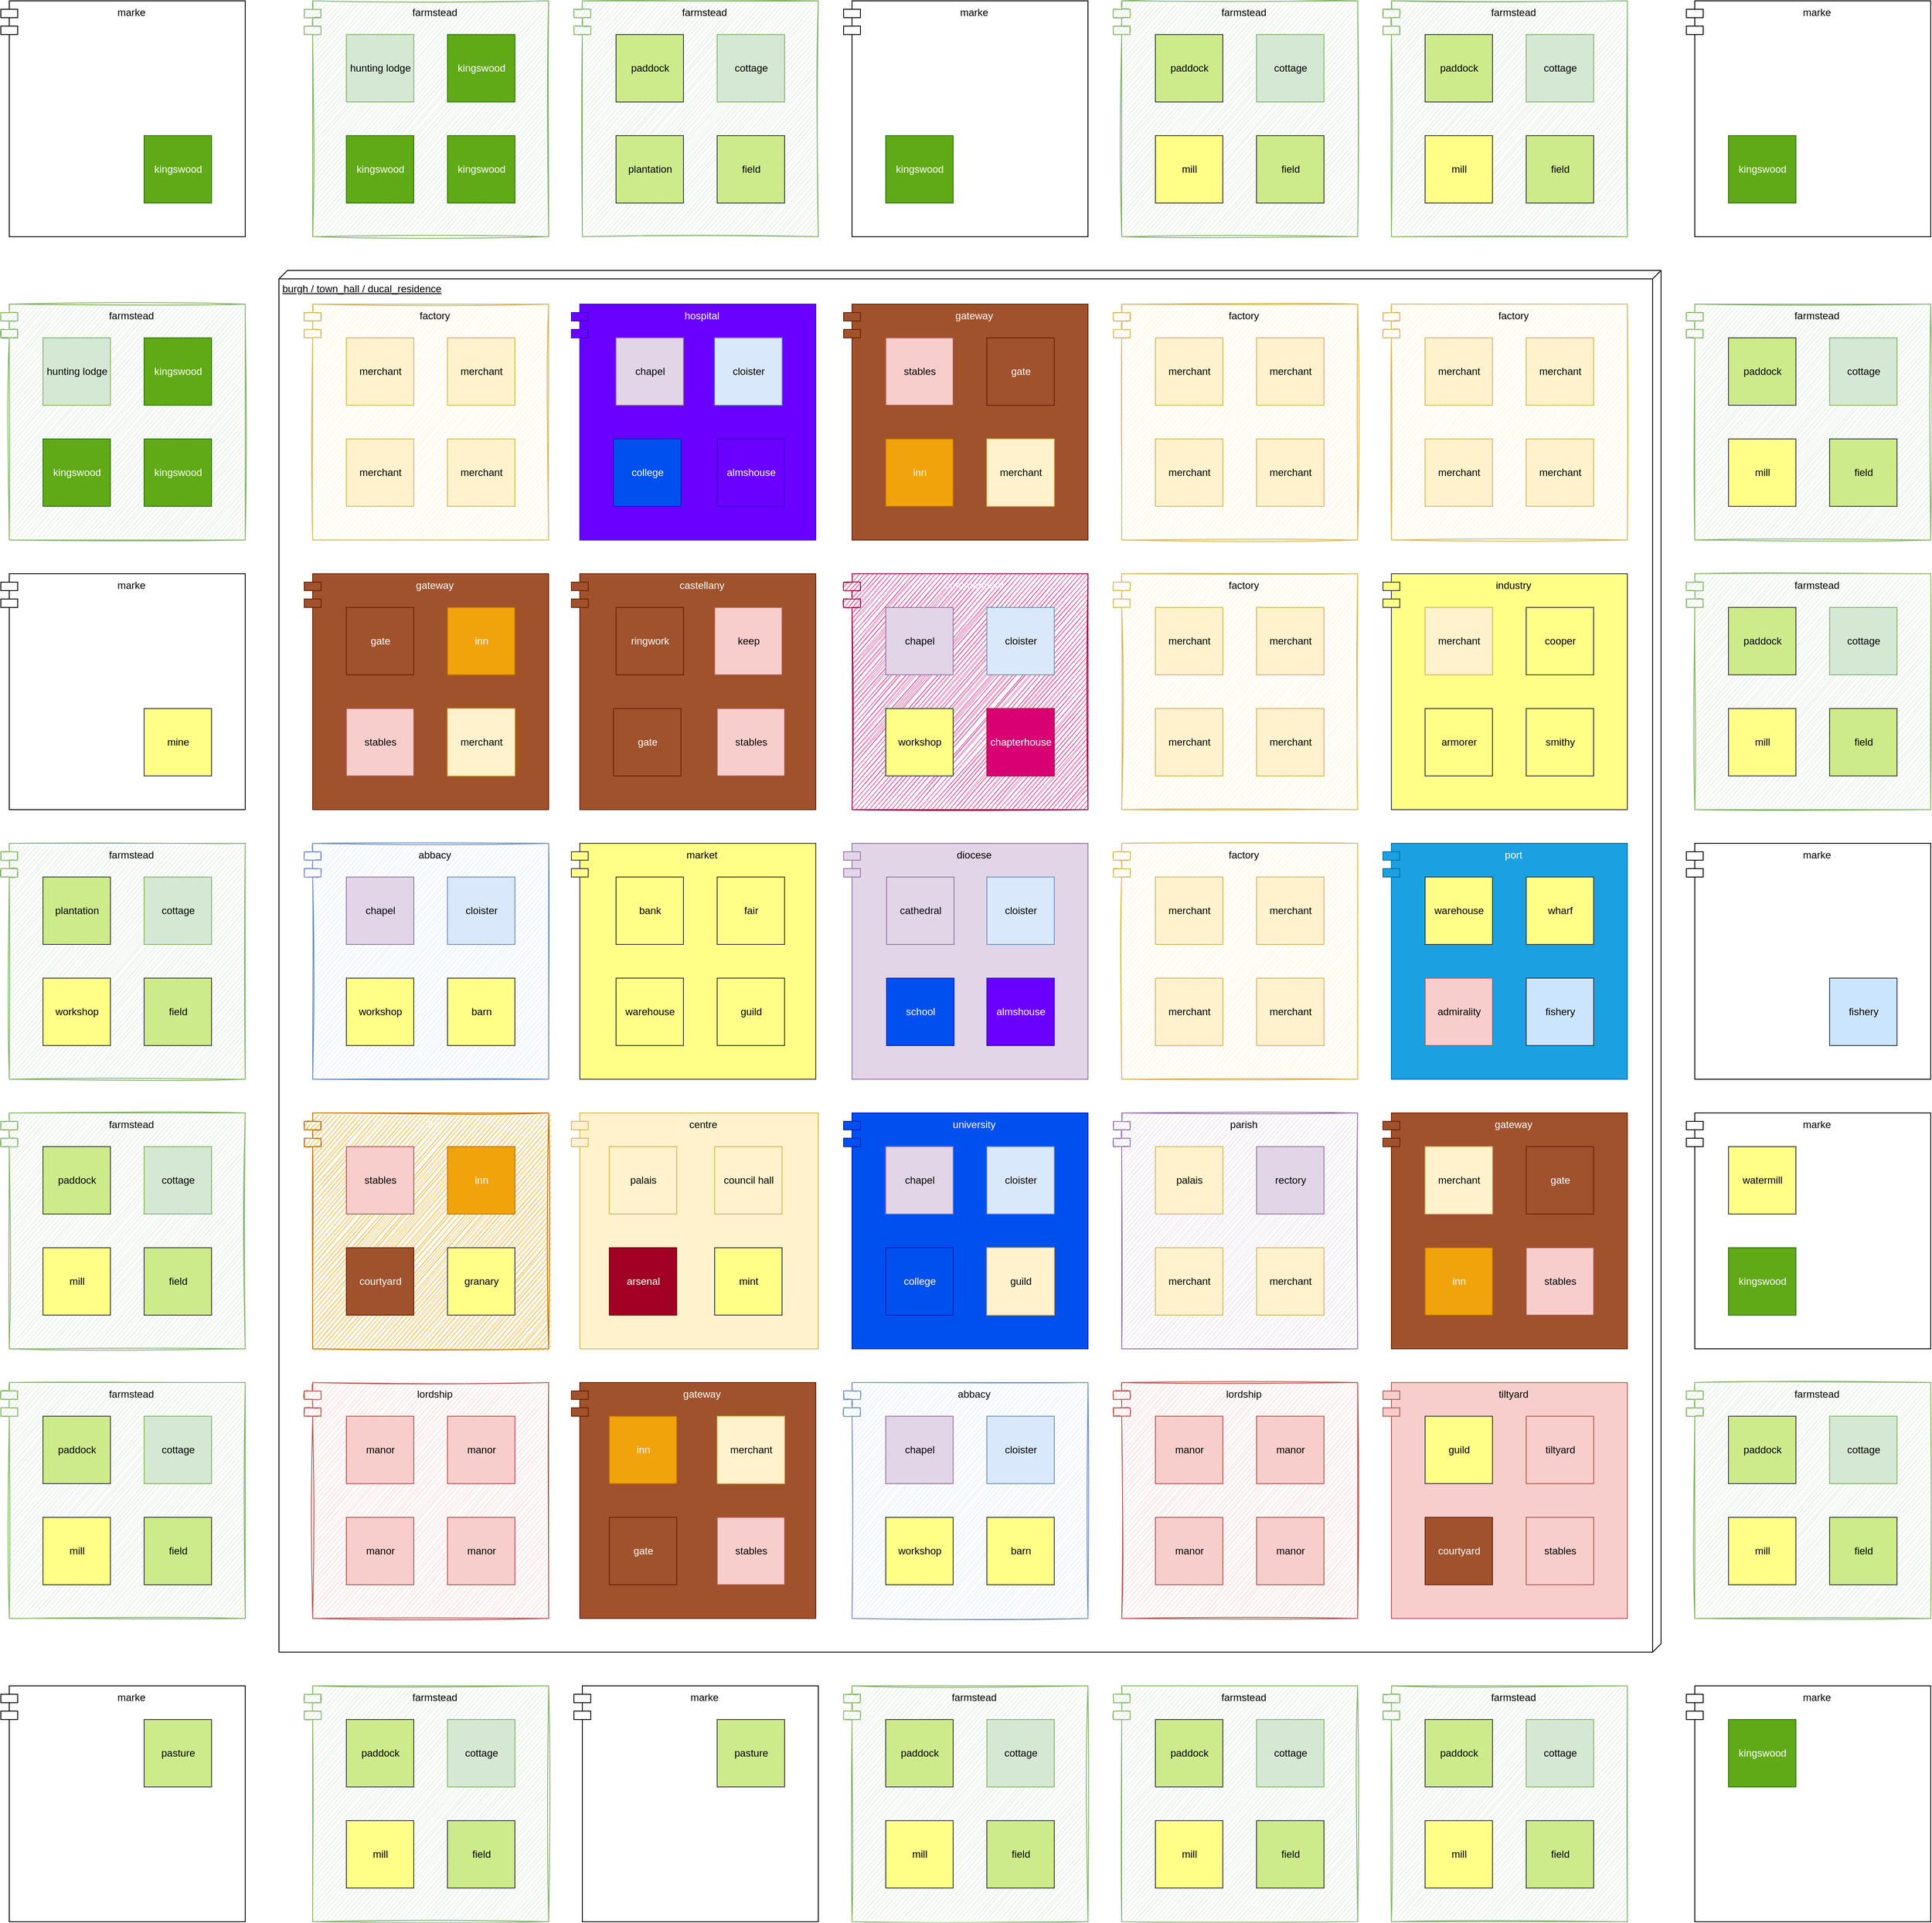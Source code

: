 <mxfile version="13.9.5" type="device" pages="7"><diagram id="Rcy3etznVws5DbuKKrFV" name="burgh"><mxGraphModel dx="1422" dy="2015" grid="1" gridSize="10" guides="1" tooltips="1" connect="1" arrows="1" fold="1" page="1" pageScale="1" pageWidth="827" pageHeight="1169" math="0" shadow="0"><root><mxCell id="0"/><mxCell id="1" parent="0"/><mxCell id="Ht1inowDmJA72D0NSl_L-16" value="marke" style="shape=module;align=left;spacingLeft=20;align=center;verticalAlign=top;" parent="1" vertex="1"><mxGeometry x="2150" y="600" width="290" height="280" as="geometry"/></mxCell><mxCell id="Ht1inowDmJA72D0NSl_L-14" value="marke" style="shape=module;align=left;spacingLeft=20;align=center;verticalAlign=top;" parent="1" vertex="1"><mxGeometry x="830" y="1600" width="290" height="280" as="geometry"/></mxCell><mxCell id="Ht1inowDmJA72D0NSl_L-12" value="marke" style="shape=module;align=left;spacingLeft=20;align=center;verticalAlign=top;" parent="1" vertex="1"><mxGeometry x="150" y="1600" width="290" height="280" as="geometry"/></mxCell><mxCell id="Ht1inowDmJA72D0NSl_L-10" value="marke" style="shape=module;align=left;spacingLeft=20;align=center;verticalAlign=top;" parent="1" vertex="1"><mxGeometry x="150" y="280" width="290" height="280" as="geometry"/></mxCell><mxCell id="Ht1inowDmJA72D0NSl_L-1" value="marke" style="shape=module;align=left;spacingLeft=20;align=center;verticalAlign=top;" parent="1" vertex="1"><mxGeometry x="150" y="-400" width="290" height="280" as="geometry"/></mxCell><mxCell id="SQN_mSeRQ5ekTQtRfyCU-143" value="burgh / town_hall / ducal_residence" style="verticalAlign=top;align=left;spacingTop=8;spacingLeft=2;spacingRight=12;shape=cube;size=10;direction=south;fontStyle=4;html=1;" parent="1" vertex="1"><mxGeometry x="480" y="-80" width="1640" height="1640" as="geometry"/></mxCell><mxCell id="SQN_mSeRQ5ekTQtRfyCU-3" value="diocese" style="shape=module;align=left;spacingLeft=20;align=center;verticalAlign=top;fillColor=#e1d5e7;strokeColor=#9673a6;" parent="1" vertex="1"><mxGeometry x="1150" y="600" width="290" height="280" as="geometry"/></mxCell><mxCell id="SQN_mSeRQ5ekTQtRfyCU-9" value="cathedral" style="html=1;fillColor=#e1d5e7;strokeColor=#9673a6;" parent="1" vertex="1"><mxGeometry x="1201" y="640" width="80" height="80" as="geometry"/></mxCell><mxCell id="SQN_mSeRQ5ekTQtRfyCU-10" value="school" style="html=1;fillColor=#0050ef;strokeColor=#001DBC;fontColor=#ffffff;" parent="1" vertex="1"><mxGeometry x="1201" y="760" width="80" height="80" as="geometry"/></mxCell><mxCell id="SQN_mSeRQ5ekTQtRfyCU-11" value="almshouse" style="html=1;fillColor=#6a00ff;strokeColor=#3700CC;fontColor=#ffffff;" parent="1" vertex="1"><mxGeometry x="1320" y="760" width="80" height="80" as="geometry"/></mxCell><mxCell id="SQN_mSeRQ5ekTQtRfyCU-12" value="cloister" style="html=1;fillColor=#dae8fc;strokeColor=#6c8ebf;" parent="1" vertex="1"><mxGeometry x="1320" y="640" width="80" height="80" as="geometry"/></mxCell><mxCell id="SQN_mSeRQ5ekTQtRfyCU-13" value="factory" style="shape=module;align=left;spacingLeft=20;align=center;verticalAlign=top;fillColor=#fff2cc;strokeColor=#d6b656;strokeWidth=1;perimeterSpacing=0;shadow=0;sketch=1;" parent="1" vertex="1"><mxGeometry x="1470" y="600" width="290" height="280" as="geometry"/></mxCell><mxCell id="SQN_mSeRQ5ekTQtRfyCU-14" value="port" style="shape=module;align=left;spacingLeft=20;align=center;verticalAlign=top;fillColor=#1ba1e2;strokeColor=#006EAF;fontColor=#ffffff;" parent="1" vertex="1"><mxGeometry x="1790" y="600" width="290" height="280" as="geometry"/></mxCell><mxCell id="SQN_mSeRQ5ekTQtRfyCU-15" value="market" style="shape=module;align=left;spacingLeft=20;align=center;verticalAlign=top;fillColor=#ffff88;strokeColor=#36393d;" parent="1" vertex="1"><mxGeometry x="827" y="600" width="290" height="280" as="geometry"/></mxCell><mxCell id="SQN_mSeRQ5ekTQtRfyCU-18" value="wharf" style="html=1;fillColor=#ffff88;strokeColor=#36393d;" parent="1" vertex="1"><mxGeometry x="1960" y="640" width="80" height="80" as="geometry"/></mxCell><mxCell id="SQN_mSeRQ5ekTQtRfyCU-19" value="fishery" style="html=1;fillColor=#cce5ff;strokeColor=#36393d;" parent="1" vertex="1"><mxGeometry x="1960" y="760" width="80" height="80" as="geometry"/></mxCell><mxCell id="SQN_mSeRQ5ekTQtRfyCU-20" value="fair" style="html=1;fillColor=#ffff88;strokeColor=#36393d;" parent="1" vertex="1"><mxGeometry x="1000" y="640" width="80" height="80" as="geometry"/></mxCell><mxCell id="SQN_mSeRQ5ekTQtRfyCU-21" value="admirality" style="html=1;fillColor=#f8cecc;strokeColor=#b85450;" parent="1" vertex="1"><mxGeometry x="1840" y="760" width="80" height="80" as="geometry"/></mxCell><mxCell id="SQN_mSeRQ5ekTQtRfyCU-22" value="warehouse" style="html=1;fillColor=#ffff88;strokeColor=#36393d;" parent="1" vertex="1"><mxGeometry x="1840" y="640" width="80" height="80" as="geometry"/></mxCell><mxCell id="SQN_mSeRQ5ekTQtRfyCU-23" value="guild" style="html=1;fillColor=#ffff88;strokeColor=#36393d;" parent="1" vertex="1"><mxGeometry x="1000" y="760" width="80" height="80" as="geometry"/></mxCell><mxCell id="SQN_mSeRQ5ekTQtRfyCU-24" value="castellany" style="shape=module;align=left;spacingLeft=20;align=center;verticalAlign=top;fillColor=#a0522d;strokeColor=#6D1F00;fontColor=#ffffff;" parent="1" vertex="1"><mxGeometry x="827" y="280" width="290" height="280" as="geometry"/></mxCell><mxCell id="SQN_mSeRQ5ekTQtRfyCU-25" value="gate" style="html=1;fillColor=#a0522d;strokeColor=#6D1F00;fontColor=#ffffff;" parent="1" vertex="1"><mxGeometry x="877" y="440" width="80" height="80" as="geometry"/></mxCell><mxCell id="SQN_mSeRQ5ekTQtRfyCU-26" value="keep" style="html=1;fillColor=#f8cecc;strokeColor=#b85450;" parent="1" vertex="1"><mxGeometry x="997" y="320" width="80" height="80" as="geometry"/></mxCell><mxCell id="SQN_mSeRQ5ekTQtRfyCU-27" value="bank" style="html=1;fillColor=#ffff88;strokeColor=#36393d;" parent="1" vertex="1"><mxGeometry x="880" y="640" width="80" height="80" as="geometry"/></mxCell><mxCell id="SQN_mSeRQ5ekTQtRfyCU-28" value="ringwork" style="html=1;fillColor=#a0522d;strokeColor=#6D1F00;fontColor=#ffffff;" parent="1" vertex="1"><mxGeometry x="880" y="320" width="80" height="80" as="geometry"/></mxCell><mxCell id="SQN_mSeRQ5ekTQtRfyCU-29" value="stables" style="html=1;fillColor=#f8cecc;strokeColor=#b85450;" parent="1" vertex="1"><mxGeometry x="1000" y="440" width="80" height="80" as="geometry"/></mxCell><mxCell id="SQN_mSeRQ5ekTQtRfyCU-30" value="hospital" style="shape=module;align=left;spacingLeft=20;align=center;verticalAlign=top;fillColor=#6a00ff;strokeColor=#3700CC;fontColor=#ffffff;" parent="1" vertex="1"><mxGeometry x="827" y="-40" width="290" height="280" as="geometry"/></mxCell><mxCell id="SQN_mSeRQ5ekTQtRfyCU-31" value="warehouse" style="html=1;fillColor=#ffff88;strokeColor=#36393d;" parent="1" vertex="1"><mxGeometry x="880" y="760" width="80" height="80" as="geometry"/></mxCell><mxCell id="SQN_mSeRQ5ekTQtRfyCU-32" value="merchant" style="html=1;fillColor=#fff2cc;strokeColor=#d6b656;" parent="1" vertex="1"><mxGeometry x="1520" y="640" width="80" height="80" as="geometry"/></mxCell><mxCell id="SQN_mSeRQ5ekTQtRfyCU-33" value="merchant" style="html=1;fillColor=#fff2cc;strokeColor=#d6b656;" parent="1" vertex="1"><mxGeometry x="1640" y="640" width="80" height="80" as="geometry"/></mxCell><mxCell id="SQN_mSeRQ5ekTQtRfyCU-34" value="merchant" style="html=1;fillColor=#fff2cc;strokeColor=#d6b656;" parent="1" vertex="1"><mxGeometry x="1520" y="760" width="80" height="80" as="geometry"/></mxCell><mxCell id="SQN_mSeRQ5ekTQtRfyCU-35" value="merchant" style="html=1;fillColor=#fff2cc;strokeColor=#d6b656;" parent="1" vertex="1"><mxGeometry x="1640" y="760" width="80" height="80" as="geometry"/></mxCell><mxCell id="SQN_mSeRQ5ekTQtRfyCU-37" value="almshouse" style="html=1;fillColor=#6a00ff;strokeColor=#3700CC;fontColor=#ffffff;" parent="1" vertex="1"><mxGeometry x="1000" y="120" width="80" height="80" as="geometry"/></mxCell><mxCell id="SQN_mSeRQ5ekTQtRfyCU-38" value="college" style="html=1;fillColor=#0050ef;strokeColor=#001DBC;fontColor=#ffffff;" parent="1" vertex="1"><mxGeometry x="877" y="120" width="80" height="80" as="geometry"/></mxCell><mxCell id="SQN_mSeRQ5ekTQtRfyCU-39" value="cloister" style="html=1;fillColor=#dae8fc;strokeColor=#6c8ebf;" parent="1" vertex="1"><mxGeometry x="997" width="80" height="80" as="geometry"/></mxCell><mxCell id="SQN_mSeRQ5ekTQtRfyCU-40" value="chapel" style="html=1;fillColor=#e1d5e7;strokeColor=#9673a6;" parent="1" vertex="1"><mxGeometry x="880" width="80" height="80" as="geometry"/></mxCell><mxCell id="SQN_mSeRQ5ekTQtRfyCU-41" value="abbacy" style="shape=module;align=left;spacingLeft=20;align=center;verticalAlign=top;fillColor=#dae8fc;strokeColor=#6c8ebf;strokeWidth=1;sketch=1;" parent="1" vertex="1"><mxGeometry x="510" y="600" width="290" height="280" as="geometry"/></mxCell><mxCell id="SQN_mSeRQ5ekTQtRfyCU-42" value="cloister" style="html=1;fillColor=#dae8fc;strokeColor=#6c8ebf;" parent="1" vertex="1"><mxGeometry x="680" y="640" width="80" height="80" as="geometry"/></mxCell><mxCell id="SQN_mSeRQ5ekTQtRfyCU-43" value="workshop" style="html=1;fillColor=#ffff88;strokeColor=#36393d;" parent="1" vertex="1"><mxGeometry x="560" y="760" width="80" height="80" as="geometry"/></mxCell><mxCell id="SQN_mSeRQ5ekTQtRfyCU-44" value="barn" style="html=1;fillColor=#ffff88;strokeColor=#36393d;" parent="1" vertex="1"><mxGeometry x="680" y="760" width="80" height="80" as="geometry"/></mxCell><mxCell id="SQN_mSeRQ5ekTQtRfyCU-45" value="chapel" style="html=1;fillColor=#e1d5e7;strokeColor=#9673a6;" parent="1" vertex="1"><mxGeometry x="560" y="640" width="80" height="80" as="geometry"/></mxCell><mxCell id="SQN_mSeRQ5ekTQtRfyCU-46" value="university" style="shape=module;align=left;spacingLeft=20;align=center;verticalAlign=top;fillColor=#0050ef;strokeColor=#001DBC;fontColor=#ffffff;" parent="1" vertex="1"><mxGeometry x="1150" y="920" width="290" height="280" as="geometry"/></mxCell><mxCell id="SQN_mSeRQ5ekTQtRfyCU-47" value="chapel" style="html=1;fillColor=#e1d5e7;strokeColor=#9673a6;" parent="1" vertex="1"><mxGeometry x="1200" y="960" width="80" height="80" as="geometry"/></mxCell><mxCell id="SQN_mSeRQ5ekTQtRfyCU-48" value="cloister" style="html=1;fillColor=#dae8fc;strokeColor=#6c8ebf;" parent="1" vertex="1"><mxGeometry x="1320" y="960" width="80" height="80" as="geometry"/></mxCell><mxCell id="SQN_mSeRQ5ekTQtRfyCU-49" value="college" style="html=1;fillColor=#0050ef;strokeColor=#001DBC;fontColor=#ffffff;" parent="1" vertex="1"><mxGeometry x="1200" y="1080" width="80" height="80" as="geometry"/></mxCell><mxCell id="SQN_mSeRQ5ekTQtRfyCU-50" value="guild" style="html=1;fillColor=#fff2cc;strokeColor=#d6b656;" parent="1" vertex="1"><mxGeometry x="1320" y="1080" width="80" height="80" as="geometry"/></mxCell><mxCell id="SQN_mSeRQ5ekTQtRfyCU-51" value="commandery" style="shape=module;align=left;spacingLeft=20;align=center;verticalAlign=top;fillColor=#d80073;strokeColor=#A50040;strokeWidth=1;sketch=1;fontColor=#ffffff;" parent="1" vertex="1"><mxGeometry x="1150" y="280" width="290" height="280" as="geometry"/></mxCell><mxCell id="SQN_mSeRQ5ekTQtRfyCU-52" value="cloister" style="html=1;fillColor=#dae8fc;strokeColor=#6c8ebf;" parent="1" vertex="1"><mxGeometry x="1320" y="320" width="80" height="80" as="geometry"/></mxCell><mxCell id="SQN_mSeRQ5ekTQtRfyCU-53" value="chapel" style="html=1;fillColor=#e1d5e7;strokeColor=#9673a6;" parent="1" vertex="1"><mxGeometry x="1200" y="320" width="80" height="80" as="geometry"/></mxCell><mxCell id="SQN_mSeRQ5ekTQtRfyCU-54" value="workshop" style="html=1;fillColor=#ffff88;strokeColor=#36393d;" parent="1" vertex="1"><mxGeometry x="1200" y="440" width="80" height="80" as="geometry"/></mxCell><mxCell id="SQN_mSeRQ5ekTQtRfyCU-55" value="chapterhouse" style="html=1;fillColor=#d80073;strokeColor=#A50040;fontColor=#ffffff;" parent="1" vertex="1"><mxGeometry x="1320" y="440" width="80" height="80" as="geometry"/></mxCell><mxCell id="SQN_mSeRQ5ekTQtRfyCU-56" value="centre" style="shape=module;align=left;spacingLeft=20;align=center;verticalAlign=top;fillColor=#fff2cc;strokeColor=#d6b656;" parent="1" vertex="1"><mxGeometry x="827" y="920" width="293" height="280" as="geometry"/></mxCell><mxCell id="SQN_mSeRQ5ekTQtRfyCU-57" value="council hall" style="html=1;fillColor=#fff2cc;strokeColor=#d6b656;" parent="1" vertex="1"><mxGeometry x="997" y="960" width="80" height="80" as="geometry"/></mxCell><mxCell id="SQN_mSeRQ5ekTQtRfyCU-58" value="arsenal" style="html=1;fillColor=#a20025;strokeColor=#6F0000;fontColor=#ffffff;" parent="1" vertex="1"><mxGeometry x="872" y="1080" width="80" height="80" as="geometry"/></mxCell><mxCell id="SQN_mSeRQ5ekTQtRfyCU-59" value="mint" style="html=1;fillColor=#ffff88;strokeColor=#36393d;" parent="1" vertex="1"><mxGeometry x="997" y="1080" width="80" height="80" as="geometry"/></mxCell><mxCell id="SQN_mSeRQ5ekTQtRfyCU-60" value="tiltyard" style="shape=module;align=left;spacingLeft=20;align=center;verticalAlign=top;fillColor=#f8cecc;strokeColor=#b85450;sketch=0;" parent="1" vertex="1"><mxGeometry x="1790" y="1240" width="290" height="280" as="geometry"/></mxCell><mxCell id="SQN_mSeRQ5ekTQtRfyCU-61" value="tiltyard" style="html=1;fillColor=#f8cecc;strokeColor=#b85450;" parent="1" vertex="1"><mxGeometry x="1960" y="1280" width="80" height="80" as="geometry"/></mxCell><mxCell id="SQN_mSeRQ5ekTQtRfyCU-62" value="guild" style="html=1;fillColor=#ffff88;strokeColor=#36393d;" parent="1" vertex="1"><mxGeometry x="1840" y="1280" width="80" height="80" as="geometry"/></mxCell><mxCell id="SQN_mSeRQ5ekTQtRfyCU-63" value="stables" style="html=1;fillColor=#f8cecc;strokeColor=#b85450;" parent="1" vertex="1"><mxGeometry x="1960" y="1400" width="80" height="80" as="geometry"/></mxCell><mxCell id="SQN_mSeRQ5ekTQtRfyCU-64" value="courtyard" style="html=1;fillColor=#a0522d;strokeColor=#6D1F00;fontColor=#ffffff;" parent="1" vertex="1"><mxGeometry x="1840" y="1400" width="80" height="80" as="geometry"/></mxCell><mxCell id="SQN_mSeRQ5ekTQtRfyCU-65" value="palais" style="html=1;fillColor=#fff2cc;strokeColor=#d6b656;" parent="1" vertex="1"><mxGeometry x="872" y="960" width="80" height="80" as="geometry"/></mxCell><mxCell id="SQN_mSeRQ5ekTQtRfyCU-66" value="parish" style="shape=module;align=left;spacingLeft=20;align=center;verticalAlign=top;fillColor=#e1d5e7;strokeColor=#9673a6;sketch=1;" parent="1" vertex="1"><mxGeometry x="1470" y="920" width="290" height="280" as="geometry"/></mxCell><mxCell id="SQN_mSeRQ5ekTQtRfyCU-67" value="palais" style="html=1;fillColor=#fff2cc;strokeColor=#d6b656;" parent="1" vertex="1"><mxGeometry x="1520" y="960" width="80" height="80" as="geometry"/></mxCell><mxCell id="SQN_mSeRQ5ekTQtRfyCU-68" value="rectory" style="html=1;fillColor=#e1d5e7;strokeColor=#9673a6;" parent="1" vertex="1"><mxGeometry x="1640" y="960" width="80" height="80" as="geometry"/></mxCell><mxCell id="SQN_mSeRQ5ekTQtRfyCU-69" value="merchant" style="html=1;fillColor=#fff2cc;strokeColor=#d6b656;" parent="1" vertex="1"><mxGeometry x="1520" y="1080" width="80" height="80" as="geometry"/></mxCell><mxCell id="SQN_mSeRQ5ekTQtRfyCU-70" value="merchant" style="html=1;fillColor=#fff2cc;strokeColor=#d6b656;" parent="1" vertex="1"><mxGeometry x="1640" y="1080" width="80" height="80" as="geometry"/></mxCell><mxCell id="SQN_mSeRQ5ekTQtRfyCU-71" value="lordship" style="shape=module;align=left;spacingLeft=20;align=center;verticalAlign=top;fillColor=#f8cecc;strokeColor=#b85450;strokeWidth=1;sketch=1;" parent="1" vertex="1"><mxGeometry x="1470" y="1240" width="290" height="280" as="geometry"/></mxCell><mxCell id="SQN_mSeRQ5ekTQtRfyCU-72" value="manor" style="html=1;fillColor=#f8cecc;strokeColor=#b85450;" parent="1" vertex="1"><mxGeometry x="1520" y="1280" width="80" height="80" as="geometry"/></mxCell><mxCell id="SQN_mSeRQ5ekTQtRfyCU-73" value="manor" style="html=1;fillColor=#f8cecc;strokeColor=#b85450;" parent="1" vertex="1"><mxGeometry x="1640" y="1280" width="80" height="80" as="geometry"/></mxCell><mxCell id="SQN_mSeRQ5ekTQtRfyCU-74" value="manor" style="html=1;fillColor=#f8cecc;strokeColor=#b85450;" parent="1" vertex="1"><mxGeometry x="1520" y="1400" width="80" height="80" as="geometry"/></mxCell><mxCell id="SQN_mSeRQ5ekTQtRfyCU-75" value="manor" style="html=1;fillColor=#f8cecc;strokeColor=#b85450;" parent="1" vertex="1"><mxGeometry x="1640" y="1400" width="80" height="80" as="geometry"/></mxCell><mxCell id="SQN_mSeRQ5ekTQtRfyCU-76" value="industry" style="shape=module;align=left;spacingLeft=20;align=center;verticalAlign=top;fillColor=#ffff88;strokeColor=#36393d;strokeWidth=1;sketch=0;" parent="1" vertex="1"><mxGeometry x="1790" y="280" width="290" height="280" as="geometry"/></mxCell><mxCell id="SQN_mSeRQ5ekTQtRfyCU-77" value="merchant" style="html=1;fillColor=#fff2cc;strokeColor=#d6b656;" parent="1" vertex="1"><mxGeometry x="1840" y="320" width="80" height="80" as="geometry"/></mxCell><mxCell id="SQN_mSeRQ5ekTQtRfyCU-78" value="cooper" style="html=1;fillColor=#ffff88;strokeColor=#36393d;" parent="1" vertex="1"><mxGeometry x="1960" y="320" width="80" height="80" as="geometry"/></mxCell><mxCell id="SQN_mSeRQ5ekTQtRfyCU-79" value="armorer" style="html=1;fillColor=#ffff88;strokeColor=#36393d;" parent="1" vertex="1"><mxGeometry x="1840" y="440" width="80" height="80" as="geometry"/></mxCell><mxCell id="SQN_mSeRQ5ekTQtRfyCU-80" value="smithy" style="html=1;fillColor=#ffff88;strokeColor=#36393d;" parent="1" vertex="1"><mxGeometry x="1960" y="440" width="80" height="80" as="geometry"/></mxCell><mxCell id="SQN_mSeRQ5ekTQtRfyCU-81" value="factory" style="shape=module;align=left;spacingLeft=20;align=center;verticalAlign=top;fillColor=#fff2cc;strokeColor=#d6b656;strokeWidth=1;sketch=1;" parent="1" vertex="1"><mxGeometry x="1470" y="280" width="290" height="280" as="geometry"/></mxCell><mxCell id="SQN_mSeRQ5ekTQtRfyCU-82" value="merchant" style="html=1;fillColor=#fff2cc;strokeColor=#d6b656;" parent="1" vertex="1"><mxGeometry x="1520" y="320" width="80" height="80" as="geometry"/></mxCell><mxCell id="SQN_mSeRQ5ekTQtRfyCU-83" value="merchant" style="html=1;fillColor=#fff2cc;strokeColor=#d6b656;" parent="1" vertex="1"><mxGeometry x="1640" y="320" width="80" height="80" as="geometry"/></mxCell><mxCell id="SQN_mSeRQ5ekTQtRfyCU-84" value="merchant" style="html=1;fillColor=#fff2cc;strokeColor=#d6b656;" parent="1" vertex="1"><mxGeometry x="1520" y="440" width="80" height="80" as="geometry"/></mxCell><mxCell id="SQN_mSeRQ5ekTQtRfyCU-85" value="merchant" style="html=1;fillColor=#fff2cc;strokeColor=#d6b656;" parent="1" vertex="1"><mxGeometry x="1640" y="440" width="80" height="80" as="geometry"/></mxCell><mxCell id="SQN_mSeRQ5ekTQtRfyCU-86" value="gateway" style="shape=module;align=left;spacingLeft=20;align=center;verticalAlign=top;fillColor=#a0522d;strokeColor=#6D1F00;fontColor=#ffffff;" parent="1" vertex="1"><mxGeometry x="1790" y="920" width="290" height="280" as="geometry"/></mxCell><mxCell id="SQN_mSeRQ5ekTQtRfyCU-87" value="gate" style="html=1;fillColor=#a0522d;strokeColor=#6D1F00;fontColor=#ffffff;" parent="1" vertex="1"><mxGeometry x="1960" y="960" width="80" height="80" as="geometry"/></mxCell><mxCell id="SQN_mSeRQ5ekTQtRfyCU-88" value="factory" style="shape=module;align=left;spacingLeft=20;align=center;verticalAlign=top;fillColor=#fff2cc;strokeColor=#d6b656;strokeWidth=1;sketch=1;" parent="1" vertex="1"><mxGeometry x="1790" y="-40" width="290" height="280" as="geometry"/></mxCell><mxCell id="SQN_mSeRQ5ekTQtRfyCU-89" value="merchant" style="html=1;fillColor=#fff2cc;strokeColor=#d6b656;" parent="1" vertex="1"><mxGeometry x="1840" width="80" height="80" as="geometry"/></mxCell><mxCell id="SQN_mSeRQ5ekTQtRfyCU-90" value="merchant" style="html=1;fillColor=#fff2cc;strokeColor=#d6b656;" parent="1" vertex="1"><mxGeometry x="1960" width="80" height="80" as="geometry"/></mxCell><mxCell id="SQN_mSeRQ5ekTQtRfyCU-91" value="merchant" style="html=1;fillColor=#fff2cc;strokeColor=#d6b656;" parent="1" vertex="1"><mxGeometry x="1840" y="120" width="80" height="80" as="geometry"/></mxCell><mxCell id="SQN_mSeRQ5ekTQtRfyCU-92" value="merchant" style="html=1;fillColor=#fff2cc;strokeColor=#d6b656;" parent="1" vertex="1"><mxGeometry x="1960" y="120" width="80" height="80" as="geometry"/></mxCell><mxCell id="SQN_mSeRQ5ekTQtRfyCU-93" value="factory" style="shape=module;align=left;spacingLeft=20;align=center;verticalAlign=top;fillColor=#fff2cc;strokeColor=#d6b656;strokeWidth=1;sketch=1;" parent="1" vertex="1"><mxGeometry x="510" y="-40" width="290" height="280" as="geometry"/></mxCell><mxCell id="SQN_mSeRQ5ekTQtRfyCU-94" value="merchant" style="html=1;fillColor=#fff2cc;strokeColor=#d6b656;" parent="1" vertex="1"><mxGeometry x="560" width="80" height="80" as="geometry"/></mxCell><mxCell id="SQN_mSeRQ5ekTQtRfyCU-95" value="merchant" style="html=1;fillColor=#fff2cc;strokeColor=#d6b656;" parent="1" vertex="1"><mxGeometry x="680" width="80" height="80" as="geometry"/></mxCell><mxCell id="SQN_mSeRQ5ekTQtRfyCU-96" value="merchant" style="html=1;fillColor=#fff2cc;strokeColor=#d6b656;" parent="1" vertex="1"><mxGeometry x="560" y="120" width="80" height="80" as="geometry"/></mxCell><mxCell id="SQN_mSeRQ5ekTQtRfyCU-97" value="merchant" style="html=1;fillColor=#fff2cc;strokeColor=#d6b656;" parent="1" vertex="1"><mxGeometry x="680" y="120" width="80" height="80" as="geometry"/></mxCell><mxCell id="SQN_mSeRQ5ekTQtRfyCU-98" value="lordship" style="shape=module;align=left;spacingLeft=20;align=center;verticalAlign=top;fillColor=#f8cecc;strokeColor=#b85450;strokeWidth=1;sketch=1;" parent="1" vertex="1"><mxGeometry x="510" y="1240" width="290" height="280" as="geometry"/></mxCell><mxCell id="SQN_mSeRQ5ekTQtRfyCU-99" value="manor" style="html=1;fillColor=#f8cecc;strokeColor=#b85450;" parent="1" vertex="1"><mxGeometry x="560" y="1280" width="80" height="80" as="geometry"/></mxCell><mxCell id="SQN_mSeRQ5ekTQtRfyCU-100" value="manor" style="html=1;fillColor=#f8cecc;strokeColor=#b85450;" parent="1" vertex="1"><mxGeometry x="680" y="1280" width="80" height="80" as="geometry"/></mxCell><mxCell id="SQN_mSeRQ5ekTQtRfyCU-101" value="manor" style="html=1;fillColor=#f8cecc;strokeColor=#b85450;" parent="1" vertex="1"><mxGeometry x="560" y="1400" width="80" height="80" as="geometry"/></mxCell><mxCell id="SQN_mSeRQ5ekTQtRfyCU-102" value="manor" style="html=1;fillColor=#f8cecc;strokeColor=#b85450;" parent="1" vertex="1"><mxGeometry x="680" y="1400" width="80" height="80" as="geometry"/></mxCell><mxCell id="SQN_mSeRQ5ekTQtRfyCU-103" value="gateway" style="shape=module;align=left;spacingLeft=20;align=center;verticalAlign=top;fillColor=#a0522d;strokeColor=#6D1F00;fontColor=#ffffff;" parent="1" vertex="1"><mxGeometry x="1150" y="-40" width="290" height="280" as="geometry"/></mxCell><mxCell id="SQN_mSeRQ5ekTQtRfyCU-104" value="gate" style="html=1;fillColor=#a0522d;strokeColor=#6D1F00;fontColor=#ffffff;" parent="1" vertex="1"><mxGeometry x="1320" width="80" height="80" as="geometry"/></mxCell><mxCell id="SQN_mSeRQ5ekTQtRfyCU-105" value="gateway" style="shape=module;align=left;spacingLeft=20;align=center;verticalAlign=top;fillColor=#a0522d;strokeColor=#6D1F00;fontColor=#ffffff;" parent="1" vertex="1"><mxGeometry x="827" y="1240" width="290" height="280" as="geometry"/></mxCell><mxCell id="SQN_mSeRQ5ekTQtRfyCU-106" value="gate" style="html=1;fillColor=#a0522d;strokeColor=#6D1F00;fontColor=#ffffff;" parent="1" vertex="1"><mxGeometry x="872" y="1400" width="80" height="80" as="geometry"/></mxCell><mxCell id="SQN_mSeRQ5ekTQtRfyCU-112" value="factory" style="shape=module;align=left;spacingLeft=20;align=center;verticalAlign=top;fillColor=#fff2cc;strokeColor=#d6b656;strokeWidth=1;sketch=1;" parent="1" vertex="1"><mxGeometry x="1470" y="-40" width="290" height="280" as="geometry"/></mxCell><mxCell id="SQN_mSeRQ5ekTQtRfyCU-113" value="merchant" style="html=1;fillColor=#fff2cc;strokeColor=#d6b656;" parent="1" vertex="1"><mxGeometry x="1520" width="80" height="80" as="geometry"/></mxCell><mxCell id="SQN_mSeRQ5ekTQtRfyCU-114" value="merchant" style="html=1;fillColor=#fff2cc;strokeColor=#d6b656;" parent="1" vertex="1"><mxGeometry x="1640" width="80" height="80" as="geometry"/></mxCell><mxCell id="SQN_mSeRQ5ekTQtRfyCU-115" value="merchant" style="html=1;fillColor=#fff2cc;strokeColor=#d6b656;" parent="1" vertex="1"><mxGeometry x="1520" y="120" width="80" height="80" as="geometry"/></mxCell><mxCell id="SQN_mSeRQ5ekTQtRfyCU-116" value="merchant" style="html=1;fillColor=#fff2cc;strokeColor=#d6b656;" parent="1" vertex="1"><mxGeometry x="1640" y="120" width="80" height="80" as="geometry"/></mxCell><mxCell id="SQN_mSeRQ5ekTQtRfyCU-117" value="gateway" style="shape=module;align=left;spacingLeft=20;align=center;verticalAlign=top;fillColor=#a0522d;strokeColor=#6D1F00;fontColor=#ffffff;" parent="1" vertex="1"><mxGeometry x="510" y="280" width="290" height="280" as="geometry"/></mxCell><mxCell id="SQN_mSeRQ5ekTQtRfyCU-118" value="gate" style="html=1;fillColor=#a0522d;strokeColor=#6D1F00;fontColor=#ffffff;" parent="1" vertex="1"><mxGeometry x="560" y="320" width="80" height="80" as="geometry"/></mxCell><mxCell id="SQN_mSeRQ5ekTQtRfyCU-119" value="inn" style="shape=module;align=left;spacingLeft=20;align=center;verticalAlign=top;fillColor=#f0a30a;strokeColor=#BD7000;fontColor=#ffffff;sketch=1;" parent="1" vertex="1"><mxGeometry x="510" y="920" width="290" height="280" as="geometry"/></mxCell><mxCell id="SQN_mSeRQ5ekTQtRfyCU-120" value="stables" style="html=1;fillColor=#f8cecc;strokeColor=#b85450;" parent="1" vertex="1"><mxGeometry x="560" y="960" width="80" height="80" as="geometry"/></mxCell><mxCell id="SQN_mSeRQ5ekTQtRfyCU-121" value="inn" style="html=1;fillColor=#f0a30a;strokeColor=#BD7000;fontColor=#ffffff;" parent="1" vertex="1"><mxGeometry x="680" y="960" width="80" height="80" as="geometry"/></mxCell><mxCell id="SQN_mSeRQ5ekTQtRfyCU-122" value="courtyard" style="html=1;fillColor=#a0522d;strokeColor=#6D1F00;fontColor=#ffffff;" parent="1" vertex="1"><mxGeometry x="560" y="1080" width="80" height="80" as="geometry"/></mxCell><mxCell id="SQN_mSeRQ5ekTQtRfyCU-123" value="granary" style="html=1;fillColor=#ffff88;strokeColor=#36393d;" parent="1" vertex="1"><mxGeometry x="680" y="1080" width="80" height="80" as="geometry"/></mxCell><mxCell id="SQN_mSeRQ5ekTQtRfyCU-124" value="merchant" style="html=1;fillColor=#fff2cc;strokeColor=#d6b656;" parent="1" vertex="1"><mxGeometry x="1320" y="120" width="80" height="80" as="geometry"/></mxCell><mxCell id="SQN_mSeRQ5ekTQtRfyCU-125" value="inn" style="html=1;fillColor=#f0a30a;strokeColor=#BD7000;fontColor=#ffffff;" parent="1" vertex="1"><mxGeometry x="1200" y="120" width="80" height="80" as="geometry"/></mxCell><mxCell id="SQN_mSeRQ5ekTQtRfyCU-126" value="inn" style="html=1;fillColor=#f0a30a;strokeColor=#BD7000;fontColor=#ffffff;" parent="1" vertex="1"><mxGeometry x="680" y="320" width="80" height="80" as="geometry"/></mxCell><mxCell id="SQN_mSeRQ5ekTQtRfyCU-127" value="merchant" style="html=1;fillColor=#fff2cc;strokeColor=#d6b656;" parent="1" vertex="1"><mxGeometry x="680" y="440" width="80" height="80" as="geometry"/></mxCell><mxCell id="SQN_mSeRQ5ekTQtRfyCU-128" value="merchant" style="html=1;fillColor=#fff2cc;strokeColor=#d6b656;" parent="1" vertex="1"><mxGeometry x="1840" y="960" width="80" height="80" as="geometry"/></mxCell><mxCell id="SQN_mSeRQ5ekTQtRfyCU-129" value="inn" style="html=1;fillColor=#f0a30a;strokeColor=#BD7000;fontColor=#ffffff;" parent="1" vertex="1"><mxGeometry x="1840" y="1080" width="80" height="80" as="geometry"/></mxCell><mxCell id="SQN_mSeRQ5ekTQtRfyCU-130" value="inn" style="html=1;fillColor=#f0a30a;strokeColor=#BD7000;fontColor=#ffffff;" parent="1" vertex="1"><mxGeometry x="872" y="1280" width="80" height="80" as="geometry"/></mxCell><mxCell id="SQN_mSeRQ5ekTQtRfyCU-131" value="merchant" style="html=1;fillColor=#fff2cc;strokeColor=#d6b656;" parent="1" vertex="1"><mxGeometry x="1000" y="1280" width="80" height="80" as="geometry"/></mxCell><mxCell id="SQN_mSeRQ5ekTQtRfyCU-132" value="stables" style="html=1;fillColor=#f8cecc;strokeColor=#b85450;" parent="1" vertex="1"><mxGeometry x="560" y="440" width="80" height="80" as="geometry"/></mxCell><mxCell id="SQN_mSeRQ5ekTQtRfyCU-133" value="stables" style="html=1;fillColor=#f8cecc;strokeColor=#b85450;" parent="1" vertex="1"><mxGeometry x="1200" width="80" height="80" as="geometry"/></mxCell><mxCell id="SQN_mSeRQ5ekTQtRfyCU-134" value="stables" style="html=1;fillColor=#f8cecc;strokeColor=#b85450;" parent="1" vertex="1"><mxGeometry x="1960" y="1080" width="80" height="80" as="geometry"/></mxCell><mxCell id="SQN_mSeRQ5ekTQtRfyCU-135" value="stables" style="html=1;fillColor=#f8cecc;strokeColor=#b85450;" parent="1" vertex="1"><mxGeometry x="1000" y="1400" width="80" height="80" as="geometry"/></mxCell><mxCell id="SQN_mSeRQ5ekTQtRfyCU-136" value="abbacy" style="shape=module;align=left;spacingLeft=20;align=center;verticalAlign=top;fillColor=#dae8fc;strokeColor=#6c8ebf;strokeWidth=1;sketch=1;" parent="1" vertex="1"><mxGeometry x="1150" y="1240" width="290" height="280" as="geometry"/></mxCell><mxCell id="SQN_mSeRQ5ekTQtRfyCU-137" value="cloister" style="html=1;fillColor=#dae8fc;strokeColor=#6c8ebf;" parent="1" vertex="1"><mxGeometry x="1320" y="1280" width="80" height="80" as="geometry"/></mxCell><mxCell id="SQN_mSeRQ5ekTQtRfyCU-138" value="workshop" style="html=1;fillColor=#ffff88;strokeColor=#36393d;" parent="1" vertex="1"><mxGeometry x="1200" y="1400" width="80" height="80" as="geometry"/></mxCell><mxCell id="SQN_mSeRQ5ekTQtRfyCU-139" value="barn" style="html=1;fillColor=#ffff88;strokeColor=#36393d;" parent="1" vertex="1"><mxGeometry x="1320" y="1400" width="80" height="80" as="geometry"/></mxCell><mxCell id="SQN_mSeRQ5ekTQtRfyCU-140" value="chapel" style="html=1;fillColor=#e1d5e7;strokeColor=#9673a6;" parent="1" vertex="1"><mxGeometry x="1200" y="1280" width="80" height="80" as="geometry"/></mxCell><mxCell id="SQN_mSeRQ5ekTQtRfyCU-144" value="farmstead" style="shape=module;align=left;spacingLeft=20;align=center;verticalAlign=top;fillColor=#d5e8d4;strokeColor=#82b366;strokeWidth=1;sketch=1;" parent="1" vertex="1"><mxGeometry x="150" y="-40" width="290" height="280" as="geometry"/></mxCell><mxCell id="SQN_mSeRQ5ekTQtRfyCU-145" value="kingswood" style="html=1;fillColor=#60a917;strokeColor=#2D7600;fontColor=#ffffff;" parent="1" vertex="1"><mxGeometry x="320" width="80" height="80" as="geometry"/></mxCell><mxCell id="SQN_mSeRQ5ekTQtRfyCU-146" value="hunting lodge" style="html=1;fillColor=#d5e8d4;strokeColor=#82b366;" parent="1" vertex="1"><mxGeometry x="200" width="80" height="80" as="geometry"/></mxCell><mxCell id="SQN_mSeRQ5ekTQtRfyCU-147" value="kingswood" style="html=1;fillColor=#60a917;strokeColor=#2D7600;fontColor=#ffffff;" parent="1" vertex="1"><mxGeometry x="200" y="120" width="80" height="80" as="geometry"/></mxCell><mxCell id="SQN_mSeRQ5ekTQtRfyCU-148" value="kingswood" style="html=1;fillColor=#60a917;strokeColor=#2D7600;fontColor=#ffffff;" parent="1" vertex="1"><mxGeometry x="320" y="120" width="80" height="80" as="geometry"/></mxCell><mxCell id="SQN_mSeRQ5ekTQtRfyCU-149" value="farmstead" style="shape=module;align=left;spacingLeft=20;align=center;verticalAlign=top;fillColor=#d5e8d4;strokeColor=#82b366;strokeWidth=1;sketch=1;" parent="1" vertex="1"><mxGeometry x="150" y="920" width="290" height="280" as="geometry"/></mxCell><mxCell id="SQN_mSeRQ5ekTQtRfyCU-150" value="cottage" style="html=1;fillColor=#d5e8d4;strokeColor=#82b366;" parent="1" vertex="1"><mxGeometry x="320" y="960" width="80" height="80" as="geometry"/></mxCell><mxCell id="SQN_mSeRQ5ekTQtRfyCU-151" value="paddock" style="html=1;fillColor=#cdeb8b;strokeColor=#36393d;" parent="1" vertex="1"><mxGeometry x="200" y="960" width="80" height="80" as="geometry"/></mxCell><mxCell id="SQN_mSeRQ5ekTQtRfyCU-152" value="mill" style="html=1;fillColor=#ffff88;strokeColor=#36393d;" parent="1" vertex="1"><mxGeometry x="200" y="1080" width="80" height="80" as="geometry"/></mxCell><mxCell id="SQN_mSeRQ5ekTQtRfyCU-153" value="field" style="html=1;fillColor=#cdeb8b;strokeColor=#36393d;" parent="1" vertex="1"><mxGeometry x="320" y="1080" width="80" height="80" as="geometry"/></mxCell><mxCell id="SQN_mSeRQ5ekTQtRfyCU-154" value="farmstead" style="shape=module;align=left;spacingLeft=20;align=center;verticalAlign=top;fillColor=#d5e8d4;strokeColor=#82b366;strokeWidth=1;sketch=1;" parent="1" vertex="1"><mxGeometry x="150" y="600" width="290" height="280" as="geometry"/></mxCell><mxCell id="SQN_mSeRQ5ekTQtRfyCU-155" value="cottage" style="html=1;fillColor=#d5e8d4;strokeColor=#82b366;" parent="1" vertex="1"><mxGeometry x="320" y="640" width="80" height="80" as="geometry"/></mxCell><mxCell id="SQN_mSeRQ5ekTQtRfyCU-156" value="plantation" style="html=1;fillColor=#cdeb8b;strokeColor=#36393d;" parent="1" vertex="1"><mxGeometry x="200" y="640" width="80" height="80" as="geometry"/></mxCell><mxCell id="SQN_mSeRQ5ekTQtRfyCU-157" value="workshop" style="html=1;fillColor=#ffff88;strokeColor=#36393d;" parent="1" vertex="1"><mxGeometry x="200" y="760" width="80" height="80" as="geometry"/></mxCell><mxCell id="SQN_mSeRQ5ekTQtRfyCU-158" value="field" style="html=1;fillColor=#cdeb8b;strokeColor=#36393d;" parent="1" vertex="1"><mxGeometry x="320" y="760" width="80" height="80" as="geometry"/></mxCell><mxCell id="SQN_mSeRQ5ekTQtRfyCU-164" value="farmstead" style="shape=module;align=left;spacingLeft=20;align=center;verticalAlign=top;fillColor=#d5e8d4;strokeColor=#82b366;strokeWidth=1;sketch=1;" parent="1" vertex="1"><mxGeometry x="830" y="-400" width="290" height="280" as="geometry"/></mxCell><mxCell id="SQN_mSeRQ5ekTQtRfyCU-165" value="cottage" style="html=1;fillColor=#d5e8d4;strokeColor=#82b366;" parent="1" vertex="1"><mxGeometry x="1000" y="-360" width="80" height="80" as="geometry"/></mxCell><mxCell id="SQN_mSeRQ5ekTQtRfyCU-166" value="paddock" style="html=1;fillColor=#cdeb8b;strokeColor=#36393d;" parent="1" vertex="1"><mxGeometry x="880" y="-360" width="80" height="80" as="geometry"/></mxCell><mxCell id="SQN_mSeRQ5ekTQtRfyCU-167" value="plantation" style="html=1;fillColor=#cdeb8b;strokeColor=#36393d;" parent="1" vertex="1"><mxGeometry x="880" y="-240" width="80" height="80" as="geometry"/></mxCell><mxCell id="SQN_mSeRQ5ekTQtRfyCU-168" value="field" style="html=1;fillColor=#cdeb8b;strokeColor=#36393d;" parent="1" vertex="1"><mxGeometry x="1000" y="-240" width="80" height="80" as="geometry"/></mxCell><mxCell id="SQN_mSeRQ5ekTQtRfyCU-174" value="farmstead" style="shape=module;align=left;spacingLeft=20;align=center;verticalAlign=top;fillColor=#d5e8d4;strokeColor=#82b366;sketch=1;" parent="1" vertex="1"><mxGeometry x="1470" y="-400" width="290" height="280" as="geometry"/></mxCell><mxCell id="SQN_mSeRQ5ekTQtRfyCU-175" value="cottage" style="html=1;fillColor=#d5e8d4;strokeColor=#82b366;" parent="1" vertex="1"><mxGeometry x="1640" y="-360" width="80" height="80" as="geometry"/></mxCell><mxCell id="SQN_mSeRQ5ekTQtRfyCU-176" value="paddock" style="html=1;fillColor=#cdeb8b;strokeColor=#36393d;" parent="1" vertex="1"><mxGeometry x="1520" y="-360" width="80" height="80" as="geometry"/></mxCell><mxCell id="SQN_mSeRQ5ekTQtRfyCU-177" value="mill" style="html=1;fillColor=#ffff88;strokeColor=#36393d;" parent="1" vertex="1"><mxGeometry x="1520" y="-240" width="80" height="80" as="geometry"/></mxCell><mxCell id="SQN_mSeRQ5ekTQtRfyCU-178" value="field" style="html=1;fillColor=#cdeb8b;strokeColor=#36393d;" parent="1" vertex="1"><mxGeometry x="1640" y="-240" width="80" height="80" as="geometry"/></mxCell><mxCell id="SQN_mSeRQ5ekTQtRfyCU-180" value="mine" style="html=1;fillColor=#ffff88;strokeColor=#36393d;" parent="1" vertex="1"><mxGeometry x="320" y="440" width="80" height="80" as="geometry"/></mxCell><mxCell id="SQN_mSeRQ5ekTQtRfyCU-184" value="farmstead" style="shape=module;align=left;spacingLeft=20;align=center;verticalAlign=top;fillColor=#d5e8d4;strokeColor=#82b366;strokeWidth=1;sketch=1;shadow=0;" parent="1" vertex="1"><mxGeometry x="150" y="1240" width="290" height="280" as="geometry"/></mxCell><mxCell id="SQN_mSeRQ5ekTQtRfyCU-185" value="cottage" style="html=1;fillColor=#d5e8d4;strokeColor=#82b366;" parent="1" vertex="1"><mxGeometry x="320" y="1280" width="80" height="80" as="geometry"/></mxCell><mxCell id="SQN_mSeRQ5ekTQtRfyCU-186" value="paddock" style="html=1;fillColor=#cdeb8b;strokeColor=#36393d;" parent="1" vertex="1"><mxGeometry x="200" y="1280" width="80" height="80" as="geometry"/></mxCell><mxCell id="SQN_mSeRQ5ekTQtRfyCU-187" value="mill" style="html=1;fillColor=#ffff88;strokeColor=#36393d;" parent="1" vertex="1"><mxGeometry x="200" y="1400" width="80" height="80" as="geometry"/></mxCell><mxCell id="SQN_mSeRQ5ekTQtRfyCU-188" value="field" style="html=1;fillColor=#cdeb8b;strokeColor=#36393d;" parent="1" vertex="1"><mxGeometry x="320" y="1400" width="80" height="80" as="geometry"/></mxCell><mxCell id="SQN_mSeRQ5ekTQtRfyCU-189" value="farmstead" style="shape=module;align=left;spacingLeft=20;align=center;verticalAlign=top;fillColor=#d5e8d4;strokeColor=#82b366;strokeWidth=1;sketch=1;" parent="1" vertex="1"><mxGeometry x="510" y="1600" width="290" height="280" as="geometry"/></mxCell><mxCell id="SQN_mSeRQ5ekTQtRfyCU-190" value="cottage" style="html=1;fillColor=#d5e8d4;strokeColor=#82b366;" parent="1" vertex="1"><mxGeometry x="680" y="1640" width="80" height="80" as="geometry"/></mxCell><mxCell id="SQN_mSeRQ5ekTQtRfyCU-191" value="paddock" style="html=1;fillColor=#cdeb8b;strokeColor=#36393d;" parent="1" vertex="1"><mxGeometry x="560" y="1640" width="80" height="80" as="geometry"/></mxCell><mxCell id="SQN_mSeRQ5ekTQtRfyCU-192" value="mill" style="html=1;fillColor=#ffff88;strokeColor=#36393d;" parent="1" vertex="1"><mxGeometry x="560" y="1760" width="80" height="80" as="geometry"/></mxCell><mxCell id="SQN_mSeRQ5ekTQtRfyCU-193" value="field" style="html=1;fillColor=#cdeb8b;strokeColor=#36393d;" parent="1" vertex="1"><mxGeometry x="680" y="1760" width="80" height="80" as="geometry"/></mxCell><mxCell id="SQN_mSeRQ5ekTQtRfyCU-199" value="farmstead" style="shape=module;align=left;spacingLeft=20;align=center;verticalAlign=top;fillColor=#d5e8d4;strokeColor=#82b366;strokeWidth=1;sketch=1;" parent="1" vertex="1"><mxGeometry x="1150" y="1600" width="290" height="280" as="geometry"/></mxCell><mxCell id="SQN_mSeRQ5ekTQtRfyCU-200" value="cottage" style="html=1;fillColor=#d5e8d4;strokeColor=#82b366;" parent="1" vertex="1"><mxGeometry x="1320" y="1640" width="80" height="80" as="geometry"/></mxCell><mxCell id="SQN_mSeRQ5ekTQtRfyCU-201" value="paddock" style="html=1;fillColor=#cdeb8b;strokeColor=#36393d;" parent="1" vertex="1"><mxGeometry x="1200" y="1640" width="80" height="80" as="geometry"/></mxCell><mxCell id="SQN_mSeRQ5ekTQtRfyCU-202" value="mill" style="html=1;fillColor=#ffff88;strokeColor=#36393d;" parent="1" vertex="1"><mxGeometry x="1200" y="1760" width="80" height="80" as="geometry"/></mxCell><mxCell id="SQN_mSeRQ5ekTQtRfyCU-203" value="field" style="html=1;fillColor=#cdeb8b;strokeColor=#36393d;" parent="1" vertex="1"><mxGeometry x="1320" y="1760" width="80" height="80" as="geometry"/></mxCell><mxCell id="SQN_mSeRQ5ekTQtRfyCU-204" value="farmstead" style="shape=module;align=left;spacingLeft=20;align=center;verticalAlign=top;fillColor=#d5e8d4;strokeColor=#82b366;strokeWidth=1;sketch=1;" parent="1" vertex="1"><mxGeometry x="1470" y="1600" width="290" height="280" as="geometry"/></mxCell><mxCell id="SQN_mSeRQ5ekTQtRfyCU-205" value="cottage" style="html=1;fillColor=#d5e8d4;strokeColor=#82b366;" parent="1" vertex="1"><mxGeometry x="1640" y="1640" width="80" height="80" as="geometry"/></mxCell><mxCell id="SQN_mSeRQ5ekTQtRfyCU-206" value="paddock" style="html=1;fillColor=#cdeb8b;strokeColor=#36393d;" parent="1" vertex="1"><mxGeometry x="1520" y="1640" width="80" height="80" as="geometry"/></mxCell><mxCell id="SQN_mSeRQ5ekTQtRfyCU-207" value="mill" style="html=1;fillColor=#ffff88;strokeColor=#36393d;" parent="1" vertex="1"><mxGeometry x="1520" y="1760" width="80" height="80" as="geometry"/></mxCell><mxCell id="SQN_mSeRQ5ekTQtRfyCU-208" value="field" style="html=1;fillColor=#cdeb8b;strokeColor=#36393d;" parent="1" vertex="1"><mxGeometry x="1640" y="1760" width="80" height="80" as="geometry"/></mxCell><mxCell id="SQN_mSeRQ5ekTQtRfyCU-209" value="farmstead" style="shape=module;align=left;spacingLeft=20;align=center;verticalAlign=top;fillColor=#d5e8d4;strokeColor=#82b366;strokeWidth=1;sketch=1;" parent="1" vertex="1"><mxGeometry x="1790" y="1600" width="290" height="280" as="geometry"/></mxCell><mxCell id="SQN_mSeRQ5ekTQtRfyCU-210" value="cottage" style="html=1;fillColor=#d5e8d4;strokeColor=#82b366;" parent="1" vertex="1"><mxGeometry x="1960" y="1640" width="80" height="80" as="geometry"/></mxCell><mxCell id="SQN_mSeRQ5ekTQtRfyCU-211" value="paddock" style="html=1;fillColor=#cdeb8b;strokeColor=#36393d;" parent="1" vertex="1"><mxGeometry x="1840" y="1640" width="80" height="80" as="geometry"/></mxCell><mxCell id="SQN_mSeRQ5ekTQtRfyCU-212" value="mill" style="html=1;fillColor=#ffff88;strokeColor=#36393d;" parent="1" vertex="1"><mxGeometry x="1840" y="1760" width="80" height="80" as="geometry"/></mxCell><mxCell id="SQN_mSeRQ5ekTQtRfyCU-213" value="field" style="html=1;fillColor=#cdeb8b;strokeColor=#36393d;" parent="1" vertex="1"><mxGeometry x="1960" y="1760" width="80" height="80" as="geometry"/></mxCell><mxCell id="SQN_mSeRQ5ekTQtRfyCU-214" value="farmstead" style="shape=module;align=left;spacingLeft=20;align=center;verticalAlign=top;fillColor=#d5e8d4;strokeColor=#82b366;strokeWidth=1;sketch=1;" parent="1" vertex="1"><mxGeometry x="2150" y="1240" width="290" height="280" as="geometry"/></mxCell><mxCell id="SQN_mSeRQ5ekTQtRfyCU-215" value="cottage" style="html=1;fillColor=#d5e8d4;strokeColor=#82b366;" parent="1" vertex="1"><mxGeometry x="2320" y="1280" width="80" height="80" as="geometry"/></mxCell><mxCell id="SQN_mSeRQ5ekTQtRfyCU-216" value="paddock" style="html=1;fillColor=#cdeb8b;strokeColor=#36393d;" parent="1" vertex="1"><mxGeometry x="2200" y="1280" width="80" height="80" as="geometry"/></mxCell><mxCell id="SQN_mSeRQ5ekTQtRfyCU-217" value="mill" style="html=1;fillColor=#ffff88;strokeColor=#36393d;" parent="1" vertex="1"><mxGeometry x="2200" y="1400" width="80" height="80" as="geometry"/></mxCell><mxCell id="SQN_mSeRQ5ekTQtRfyCU-218" value="field" style="html=1;fillColor=#cdeb8b;strokeColor=#36393d;" parent="1" vertex="1"><mxGeometry x="2320" y="1400" width="80" height="80" as="geometry"/></mxCell><mxCell id="SQN_mSeRQ5ekTQtRfyCU-229" value="farmstead" style="shape=module;align=left;spacingLeft=20;align=center;verticalAlign=top;fillColor=#d5e8d4;strokeColor=#82b366;strokeWidth=1;sketch=1;" parent="1" vertex="1"><mxGeometry x="2150" y="280" width="290" height="280" as="geometry"/></mxCell><mxCell id="SQN_mSeRQ5ekTQtRfyCU-230" value="cottage" style="html=1;fillColor=#d5e8d4;strokeColor=#82b366;" parent="1" vertex="1"><mxGeometry x="2320" y="320" width="80" height="80" as="geometry"/></mxCell><mxCell id="SQN_mSeRQ5ekTQtRfyCU-231" value="paddock" style="html=1;fillColor=#cdeb8b;strokeColor=#36393d;" parent="1" vertex="1"><mxGeometry x="2200" y="320" width="80" height="80" as="geometry"/></mxCell><mxCell id="SQN_mSeRQ5ekTQtRfyCU-232" value="mill" style="html=1;fillColor=#ffff88;strokeColor=#36393d;" parent="1" vertex="1"><mxGeometry x="2200" y="440" width="80" height="80" as="geometry"/></mxCell><mxCell id="SQN_mSeRQ5ekTQtRfyCU-233" value="field" style="html=1;fillColor=#cdeb8b;strokeColor=#36393d;" parent="1" vertex="1"><mxGeometry x="2320" y="440" width="80" height="80" as="geometry"/></mxCell><mxCell id="SQN_mSeRQ5ekTQtRfyCU-234" value="farmstead" style="shape=module;align=left;spacingLeft=20;align=center;verticalAlign=top;fillColor=#d5e8d4;strokeColor=#82b366;strokeWidth=1;sketch=1;" parent="1" vertex="1"><mxGeometry x="2150" y="-40" width="290" height="280" as="geometry"/></mxCell><mxCell id="SQN_mSeRQ5ekTQtRfyCU-235" value="cottage" style="html=1;fillColor=#d5e8d4;strokeColor=#82b366;" parent="1" vertex="1"><mxGeometry x="2320" width="80" height="80" as="geometry"/></mxCell><mxCell id="SQN_mSeRQ5ekTQtRfyCU-236" value="paddock" style="html=1;fillColor=#cdeb8b;strokeColor=#36393d;" parent="1" vertex="1"><mxGeometry x="2200" width="80" height="80" as="geometry"/></mxCell><mxCell id="SQN_mSeRQ5ekTQtRfyCU-237" value="mill" style="html=1;fillColor=#ffff88;strokeColor=#36393d;" parent="1" vertex="1"><mxGeometry x="2200" y="120" width="80" height="80" as="geometry"/></mxCell><mxCell id="SQN_mSeRQ5ekTQtRfyCU-238" value="field" style="html=1;fillColor=#cdeb8b;strokeColor=#36393d;" parent="1" vertex="1"><mxGeometry x="2320" y="120" width="80" height="80" as="geometry"/></mxCell><mxCell id="SQN_mSeRQ5ekTQtRfyCU-239" value="farmstead" style="shape=module;align=left;spacingLeft=20;align=center;verticalAlign=top;fillColor=#d5e8d4;strokeColor=#82b366;sketch=1;" parent="1" vertex="1"><mxGeometry x="1790" y="-400" width="290" height="280" as="geometry"/></mxCell><mxCell id="SQN_mSeRQ5ekTQtRfyCU-240" value="cottage" style="html=1;fillColor=#d5e8d4;strokeColor=#82b366;" parent="1" vertex="1"><mxGeometry x="1960" y="-360" width="80" height="80" as="geometry"/></mxCell><mxCell id="SQN_mSeRQ5ekTQtRfyCU-241" value="paddock" style="html=1;fillColor=#cdeb8b;strokeColor=#36393d;" parent="1" vertex="1"><mxGeometry x="1840" y="-360" width="80" height="80" as="geometry"/></mxCell><mxCell id="SQN_mSeRQ5ekTQtRfyCU-242" value="mill" style="html=1;fillColor=#ffff88;strokeColor=#36393d;" parent="1" vertex="1"><mxGeometry x="1840" y="-240" width="80" height="80" as="geometry"/></mxCell><mxCell id="SQN_mSeRQ5ekTQtRfyCU-243" value="field" style="html=1;fillColor=#cdeb8b;strokeColor=#36393d;" parent="1" vertex="1"><mxGeometry x="1960" y="-240" width="80" height="80" as="geometry"/></mxCell><mxCell id="SQN_mSeRQ5ekTQtRfyCU-245" value="kingswood" style="html=1;fillColor=#60a917;strokeColor=#2D7600;fontColor=#ffffff;" parent="1" vertex="1"><mxGeometry x="320" y="-240" width="80" height="80" as="geometry"/></mxCell><mxCell id="SQN_mSeRQ5ekTQtRfyCU-247" value="fishery" style="html=1;fillColor=#cce5ff;strokeColor=#36393d;" parent="1" vertex="1"><mxGeometry x="2320" y="760" width="80" height="80" as="geometry"/></mxCell><mxCell id="SQN_mSeRQ5ekTQtRfyCU-249" value="pasture" style="html=1;fillColor=#cdeb8b;strokeColor=#36393d;" parent="1" vertex="1"><mxGeometry x="320" y="1640" width="80" height="80" as="geometry"/></mxCell><mxCell id="SQN_mSeRQ5ekTQtRfyCU-250" value="farmstead" style="shape=module;align=left;spacingLeft=20;align=center;verticalAlign=top;fillColor=#d5e8d4;strokeColor=#82b366;strokeWidth=1;sketch=1;" parent="1" vertex="1"><mxGeometry x="510" y="-400" width="290" height="280" as="geometry"/></mxCell><mxCell id="SQN_mSeRQ5ekTQtRfyCU-251" value="kingswood" style="html=1;fillColor=#60a917;strokeColor=#2D7600;fontColor=#ffffff;" parent="1" vertex="1"><mxGeometry x="680" y="-360" width="80" height="80" as="geometry"/></mxCell><mxCell id="SQN_mSeRQ5ekTQtRfyCU-252" value="hunting lodge" style="html=1;fillColor=#d5e8d4;strokeColor=#82b366;" parent="1" vertex="1"><mxGeometry x="560" y="-360" width="80" height="80" as="geometry"/></mxCell><mxCell id="SQN_mSeRQ5ekTQtRfyCU-253" value="kingswood" style="html=1;fillColor=#60a917;strokeColor=#2D7600;fontColor=#ffffff;" parent="1" vertex="1"><mxGeometry x="560" y="-240" width="80" height="80" as="geometry"/></mxCell><mxCell id="SQN_mSeRQ5ekTQtRfyCU-254" value="kingswood" style="html=1;fillColor=#60a917;strokeColor=#2D7600;fontColor=#ffffff;" parent="1" vertex="1"><mxGeometry x="680" y="-240" width="80" height="80" as="geometry"/></mxCell><mxCell id="SQN_mSeRQ5ekTQtRfyCU-255" value="pasture" style="html=1;fillColor=#cdeb8b;strokeColor=#36393d;" parent="1" vertex="1"><mxGeometry x="1000" y="1640" width="80" height="80" as="geometry"/></mxCell><mxCell id="Ht1inowDmJA72D0NSl_L-2" value="marke" style="shape=module;align=left;spacingLeft=20;align=center;verticalAlign=top;" parent="1" vertex="1"><mxGeometry x="1150" y="-400" width="290" height="280" as="geometry"/></mxCell><mxCell id="Ht1inowDmJA72D0NSl_L-3" value="kingswood" style="html=1;fillColor=#60a917;strokeColor=#2D7600;fontColor=#ffffff;" parent="1" vertex="1"><mxGeometry x="1200" y="-240" width="80" height="80" as="geometry"/></mxCell><mxCell id="Ht1inowDmJA72D0NSl_L-4" value="marke" style="shape=module;align=left;spacingLeft=20;align=center;verticalAlign=top;" parent="1" vertex="1"><mxGeometry x="2150" y="-400" width="290" height="280" as="geometry"/></mxCell><mxCell id="Ht1inowDmJA72D0NSl_L-5" value="kingswood" style="html=1;fillColor=#60a917;strokeColor=#2D7600;fontColor=#ffffff;" parent="1" vertex="1"><mxGeometry x="2200" y="-240" width="80" height="80" as="geometry"/></mxCell><mxCell id="Ht1inowDmJA72D0NSl_L-6" value="marke" style="shape=module;align=left;spacingLeft=20;align=center;verticalAlign=top;" parent="1" vertex="1"><mxGeometry x="2150" y="920" width="290" height="280" as="geometry"/></mxCell><mxCell id="Ht1inowDmJA72D0NSl_L-7" value="kingswood" style="html=1;fillColor=#60a917;strokeColor=#2D7600;fontColor=#ffffff;" parent="1" vertex="1"><mxGeometry x="2200" y="1080" width="80" height="80" as="geometry"/></mxCell><mxCell id="Ht1inowDmJA72D0NSl_L-8" value="marke" style="shape=module;align=left;spacingLeft=20;align=center;verticalAlign=top;" parent="1" vertex="1"><mxGeometry x="2150" y="1600" width="290" height="280" as="geometry"/></mxCell><mxCell id="Ht1inowDmJA72D0NSl_L-9" value="kingswood" style="html=1;fillColor=#60a917;strokeColor=#2D7600;fontColor=#ffffff;" parent="1" vertex="1"><mxGeometry x="2200" y="1640" width="80" height="80" as="geometry"/></mxCell><mxCell id="OwGzkzMEDy6obALv-uoS-1" value="watermill" style="html=1;fillColor=#ffff88;strokeColor=#36393d;" parent="1" vertex="1"><mxGeometry x="2200" y="960" width="80" height="80" as="geometry"/></mxCell></root></mxGraphModel></diagram><diagram id="zQlF3QZOVAl6fqZTs22W" name="court"><mxGraphModel dx="1422" dy="846" grid="1" gridSize="10" guides="1" tooltips="1" connect="1" arrows="1" fold="1" page="1" pageScale="1" pageWidth="827" pageHeight="1169" math="0" shadow="0"><root><mxCell id="0ZSIAW3GM56RZ7Avy600-0"/><mxCell id="0ZSIAW3GM56RZ7Avy600-1" parent="0ZSIAW3GM56RZ7Avy600-0"/><mxCell id="taKRbzlOSRGVwa3MnOYZ-0" value="marke" style="shape=module;align=left;spacingLeft=20;align=center;verticalAlign=top;" parent="0ZSIAW3GM56RZ7Avy600-1" vertex="1"><mxGeometry x="2110" y="1200" width="290" height="280" as="geometry"/></mxCell><mxCell id="taKRbzlOSRGVwa3MnOYZ-1" value="marke" style="shape=module;align=left;spacingLeft=20;align=center;verticalAlign=top;" parent="0ZSIAW3GM56RZ7Avy600-1" vertex="1"><mxGeometry x="790" y="2200" width="290" height="280" as="geometry"/></mxCell><mxCell id="taKRbzlOSRGVwa3MnOYZ-2" value="marke" style="shape=module;align=left;spacingLeft=20;align=center;verticalAlign=top;" parent="0ZSIAW3GM56RZ7Avy600-1" vertex="1"><mxGeometry x="110" y="2200" width="290" height="280" as="geometry"/></mxCell><mxCell id="taKRbzlOSRGVwa3MnOYZ-3" value="marke" style="shape=module;align=left;spacingLeft=20;align=center;verticalAlign=top;" parent="0ZSIAW3GM56RZ7Avy600-1" vertex="1"><mxGeometry x="110" y="880" width="290" height="280" as="geometry"/></mxCell><mxCell id="taKRbzlOSRGVwa3MnOYZ-4" value="marke" style="shape=module;align=left;spacingLeft=20;align=center;verticalAlign=top;" parent="0ZSIAW3GM56RZ7Avy600-1" vertex="1"><mxGeometry x="110" y="200" width="290" height="280" as="geometry"/></mxCell><mxCell id="taKRbzlOSRGVwa3MnOYZ-5" value="royal_court / chancery" style="verticalAlign=top;align=left;spacingTop=8;spacingLeft=2;spacingRight=12;shape=cube;size=10;direction=south;fontStyle=4;html=1;" parent="0ZSIAW3GM56RZ7Avy600-1" vertex="1"><mxGeometry x="440" y="520" width="1640" height="1640" as="geometry"/></mxCell><mxCell id="taKRbzlOSRGVwa3MnOYZ-6" value="diocese" style="shape=module;align=left;spacingLeft=20;align=center;verticalAlign=top;fillColor=#e1d5e7;strokeColor=#9673a6;" parent="0ZSIAW3GM56RZ7Avy600-1" vertex="1"><mxGeometry x="1110" y="1200" width="290" height="280" as="geometry"/></mxCell><mxCell id="taKRbzlOSRGVwa3MnOYZ-7" value="cathedral" style="html=1;fillColor=#e1d5e7;strokeColor=#9673a6;" parent="0ZSIAW3GM56RZ7Avy600-1" vertex="1"><mxGeometry x="1161" y="1240" width="80" height="80" as="geometry"/></mxCell><mxCell id="taKRbzlOSRGVwa3MnOYZ-8" value="school" style="html=1;fillColor=#0050ef;strokeColor=#001DBC;fontColor=#ffffff;" parent="0ZSIAW3GM56RZ7Avy600-1" vertex="1"><mxGeometry x="1161" y="1360" width="80" height="80" as="geometry"/></mxCell><mxCell id="taKRbzlOSRGVwa3MnOYZ-9" value="almshouse" style="html=1;fillColor=#6a00ff;strokeColor=#3700CC;fontColor=#ffffff;" parent="0ZSIAW3GM56RZ7Avy600-1" vertex="1"><mxGeometry x="1280" y="1360" width="80" height="80" as="geometry"/></mxCell><mxCell id="taKRbzlOSRGVwa3MnOYZ-10" value="cloister" style="html=1;fillColor=#dae8fc;strokeColor=#6c8ebf;" parent="0ZSIAW3GM56RZ7Avy600-1" vertex="1"><mxGeometry x="1280" y="1240" width="80" height="80" as="geometry"/></mxCell><mxCell id="taKRbzlOSRGVwa3MnOYZ-11" value="factory" style="shape=module;align=left;spacingLeft=20;align=center;verticalAlign=top;fillColor=#fff2cc;strokeColor=#d6b656;strokeWidth=1;perimeterSpacing=0;shadow=0;sketch=1;" parent="0ZSIAW3GM56RZ7Avy600-1" vertex="1"><mxGeometry x="1430" y="1200" width="290" height="280" as="geometry"/></mxCell><mxCell id="taKRbzlOSRGVwa3MnOYZ-12" value="port" style="shape=module;align=left;spacingLeft=20;align=center;verticalAlign=top;fillColor=#1ba1e2;strokeColor=#006EAF;fontColor=#ffffff;" parent="0ZSIAW3GM56RZ7Avy600-1" vertex="1"><mxGeometry x="1750" y="1200" width="290" height="280" as="geometry"/></mxCell><mxCell id="taKRbzlOSRGVwa3MnOYZ-13" value="market" style="shape=module;align=left;spacingLeft=20;align=center;verticalAlign=top;fillColor=#ffff88;strokeColor=#36393d;" parent="0ZSIAW3GM56RZ7Avy600-1" vertex="1"><mxGeometry x="787" y="1200" width="290" height="280" as="geometry"/></mxCell><mxCell id="taKRbzlOSRGVwa3MnOYZ-14" value="wharf" style="html=1;fillColor=#ffff88;strokeColor=#36393d;" parent="0ZSIAW3GM56RZ7Avy600-1" vertex="1"><mxGeometry x="1920" y="1240" width="80" height="80" as="geometry"/></mxCell><mxCell id="taKRbzlOSRGVwa3MnOYZ-15" value="fishery" style="html=1;fillColor=#cce5ff;strokeColor=#36393d;" parent="0ZSIAW3GM56RZ7Avy600-1" vertex="1"><mxGeometry x="1920" y="1360" width="80" height="80" as="geometry"/></mxCell><mxCell id="taKRbzlOSRGVwa3MnOYZ-16" value="fair" style="html=1;fillColor=#ffff88;strokeColor=#36393d;" parent="0ZSIAW3GM56RZ7Avy600-1" vertex="1"><mxGeometry x="960" y="1240" width="80" height="80" as="geometry"/></mxCell><mxCell id="taKRbzlOSRGVwa3MnOYZ-17" value="admirality" style="html=1;fillColor=#f8cecc;strokeColor=#b85450;" parent="0ZSIAW3GM56RZ7Avy600-1" vertex="1"><mxGeometry x="1800" y="1360" width="80" height="80" as="geometry"/></mxCell><mxCell id="taKRbzlOSRGVwa3MnOYZ-18" value="warehouse" style="html=1;fillColor=#ffff88;strokeColor=#36393d;" parent="0ZSIAW3GM56RZ7Avy600-1" vertex="1"><mxGeometry x="1800" y="1240" width="80" height="80" as="geometry"/></mxCell><mxCell id="taKRbzlOSRGVwa3MnOYZ-19" value="guild" style="html=1;fillColor=#ffff88;strokeColor=#36393d;" parent="0ZSIAW3GM56RZ7Avy600-1" vertex="1"><mxGeometry x="960" y="1360" width="80" height="80" as="geometry"/></mxCell><mxCell id="taKRbzlOSRGVwa3MnOYZ-20" value="citadel" style="shape=module;align=left;spacingLeft=20;align=center;verticalAlign=top;fillColor=#a0522d;strokeColor=#6D1F00;fontColor=#ffffff;" parent="0ZSIAW3GM56RZ7Avy600-1" vertex="1"><mxGeometry x="787" y="880" width="290" height="280" as="geometry"/></mxCell><mxCell id="taKRbzlOSRGVwa3MnOYZ-21" value="gate" style="html=1;fillColor=#a0522d;strokeColor=#6D1F00;fontColor=#ffffff;" parent="0ZSIAW3GM56RZ7Avy600-1" vertex="1"><mxGeometry x="837" y="1040" width="80" height="80" as="geometry"/></mxCell><mxCell id="taKRbzlOSRGVwa3MnOYZ-22" value="palais" style="html=1;fillColor=#fff2cc;strokeColor=#d6b656;" parent="0ZSIAW3GM56RZ7Avy600-1" vertex="1"><mxGeometry x="957" y="920" width="80" height="80" as="geometry"/></mxCell><mxCell id="taKRbzlOSRGVwa3MnOYZ-23" value="bank" style="html=1;fillColor=#ffff88;strokeColor=#36393d;" parent="0ZSIAW3GM56RZ7Avy600-1" vertex="1"><mxGeometry x="840" y="1240" width="80" height="80" as="geometry"/></mxCell><mxCell id="taKRbzlOSRGVwa3MnOYZ-24" value="ringwork" style="html=1;fillColor=#a0522d;strokeColor=#6D1F00;fontColor=#ffffff;" parent="0ZSIAW3GM56RZ7Avy600-1" vertex="1"><mxGeometry x="840" y="920" width="80" height="80" as="geometry"/></mxCell><mxCell id="taKRbzlOSRGVwa3MnOYZ-25" value="stables" style="html=1;fillColor=#f8cecc;strokeColor=#b85450;" parent="0ZSIAW3GM56RZ7Avy600-1" vertex="1"><mxGeometry x="960" y="1040" width="80" height="80" as="geometry"/></mxCell><mxCell id="taKRbzlOSRGVwa3MnOYZ-26" value="hospital" style="shape=module;align=left;spacingLeft=20;align=center;verticalAlign=top;fillColor=#6a00ff;strokeColor=#3700CC;fontColor=#ffffff;" parent="0ZSIAW3GM56RZ7Avy600-1" vertex="1"><mxGeometry x="787" y="560" width="290" height="280" as="geometry"/></mxCell><mxCell id="taKRbzlOSRGVwa3MnOYZ-27" value="warehouse" style="html=1;fillColor=#ffff88;strokeColor=#36393d;" parent="0ZSIAW3GM56RZ7Avy600-1" vertex="1"><mxGeometry x="840" y="1360" width="80" height="80" as="geometry"/></mxCell><mxCell id="taKRbzlOSRGVwa3MnOYZ-28" value="merchant" style="html=1;fillColor=#fff2cc;strokeColor=#d6b656;" parent="0ZSIAW3GM56RZ7Avy600-1" vertex="1"><mxGeometry x="1480" y="1240" width="80" height="80" as="geometry"/></mxCell><mxCell id="taKRbzlOSRGVwa3MnOYZ-29" value="merchant" style="html=1;fillColor=#fff2cc;strokeColor=#d6b656;" parent="0ZSIAW3GM56RZ7Avy600-1" vertex="1"><mxGeometry x="1600" y="1240" width="80" height="80" as="geometry"/></mxCell><mxCell id="taKRbzlOSRGVwa3MnOYZ-30" value="merchant" style="html=1;fillColor=#fff2cc;strokeColor=#d6b656;" parent="0ZSIAW3GM56RZ7Avy600-1" vertex="1"><mxGeometry x="1480" y="1360" width="80" height="80" as="geometry"/></mxCell><mxCell id="taKRbzlOSRGVwa3MnOYZ-31" value="merchant" style="html=1;fillColor=#fff2cc;strokeColor=#d6b656;" parent="0ZSIAW3GM56RZ7Avy600-1" vertex="1"><mxGeometry x="1600" y="1360" width="80" height="80" as="geometry"/></mxCell><mxCell id="taKRbzlOSRGVwa3MnOYZ-32" value="almshouse" style="html=1;fillColor=#6a00ff;strokeColor=#3700CC;fontColor=#ffffff;" parent="0ZSIAW3GM56RZ7Avy600-1" vertex="1"><mxGeometry x="960" y="720" width="80" height="80" as="geometry"/></mxCell><mxCell id="taKRbzlOSRGVwa3MnOYZ-33" value="college" style="html=1;fillColor=#0050ef;strokeColor=#001DBC;fontColor=#ffffff;" parent="0ZSIAW3GM56RZ7Avy600-1" vertex="1"><mxGeometry x="837" y="720" width="80" height="80" as="geometry"/></mxCell><mxCell id="taKRbzlOSRGVwa3MnOYZ-34" value="cloister" style="html=1;fillColor=#dae8fc;strokeColor=#6c8ebf;" parent="0ZSIAW3GM56RZ7Avy600-1" vertex="1"><mxGeometry x="957" y="600" width="80" height="80" as="geometry"/></mxCell><mxCell id="taKRbzlOSRGVwa3MnOYZ-35" value="chapel" style="html=1;fillColor=#e1d5e7;strokeColor=#9673a6;" parent="0ZSIAW3GM56RZ7Avy600-1" vertex="1"><mxGeometry x="840" y="600" width="80" height="80" as="geometry"/></mxCell><mxCell id="taKRbzlOSRGVwa3MnOYZ-36" value="abbacy" style="shape=module;align=left;spacingLeft=20;align=center;verticalAlign=top;fillColor=#dae8fc;strokeColor=#6c8ebf;strokeWidth=1;sketch=1;" parent="0ZSIAW3GM56RZ7Avy600-1" vertex="1"><mxGeometry x="470" y="1200" width="290" height="280" as="geometry"/></mxCell><mxCell id="taKRbzlOSRGVwa3MnOYZ-37" value="cloister" style="html=1;fillColor=#dae8fc;strokeColor=#6c8ebf;" parent="0ZSIAW3GM56RZ7Avy600-1" vertex="1"><mxGeometry x="640" y="1240" width="80" height="80" as="geometry"/></mxCell><mxCell id="taKRbzlOSRGVwa3MnOYZ-38" value="workshop" style="html=1;fillColor=#ffff88;strokeColor=#36393d;" parent="0ZSIAW3GM56RZ7Avy600-1" vertex="1"><mxGeometry x="520" y="1360" width="80" height="80" as="geometry"/></mxCell><mxCell id="taKRbzlOSRGVwa3MnOYZ-39" value="barn" style="html=1;fillColor=#ffff88;strokeColor=#36393d;" parent="0ZSIAW3GM56RZ7Avy600-1" vertex="1"><mxGeometry x="640" y="1360" width="80" height="80" as="geometry"/></mxCell><mxCell id="taKRbzlOSRGVwa3MnOYZ-40" value="chapel" style="html=1;fillColor=#e1d5e7;strokeColor=#9673a6;" parent="0ZSIAW3GM56RZ7Avy600-1" vertex="1"><mxGeometry x="520" y="1240" width="80" height="80" as="geometry"/></mxCell><mxCell id="taKRbzlOSRGVwa3MnOYZ-41" value="university" style="shape=module;align=left;spacingLeft=20;align=center;verticalAlign=top;fillColor=#0050ef;strokeColor=#001DBC;fontColor=#ffffff;" parent="0ZSIAW3GM56RZ7Avy600-1" vertex="1"><mxGeometry x="1110" y="1520" width="290" height="280" as="geometry"/></mxCell><mxCell id="taKRbzlOSRGVwa3MnOYZ-42" value="chapel" style="html=1;fillColor=#e1d5e7;strokeColor=#9673a6;" parent="0ZSIAW3GM56RZ7Avy600-1" vertex="1"><mxGeometry x="1160" y="1560" width="80" height="80" as="geometry"/></mxCell><mxCell id="taKRbzlOSRGVwa3MnOYZ-43" value="cloister" style="html=1;fillColor=#dae8fc;strokeColor=#6c8ebf;" parent="0ZSIAW3GM56RZ7Avy600-1" vertex="1"><mxGeometry x="1280" y="1560" width="80" height="80" as="geometry"/></mxCell><mxCell id="taKRbzlOSRGVwa3MnOYZ-44" value="college" style="html=1;fillColor=#0050ef;strokeColor=#001DBC;fontColor=#ffffff;" parent="0ZSIAW3GM56RZ7Avy600-1" vertex="1"><mxGeometry x="1160" y="1680" width="80" height="80" as="geometry"/></mxCell><mxCell id="taKRbzlOSRGVwa3MnOYZ-45" value="guild" style="html=1;fillColor=#fff2cc;strokeColor=#d6b656;" parent="0ZSIAW3GM56RZ7Avy600-1" vertex="1"><mxGeometry x="1280" y="1680" width="80" height="80" as="geometry"/></mxCell><mxCell id="taKRbzlOSRGVwa3MnOYZ-46" value="commandery" style="shape=module;align=left;spacingLeft=20;align=center;verticalAlign=top;fillColor=#d80073;strokeColor=#A50040;strokeWidth=1;sketch=1;fontColor=#ffffff;" parent="0ZSIAW3GM56RZ7Avy600-1" vertex="1"><mxGeometry x="1110" y="880" width="290" height="280" as="geometry"/></mxCell><mxCell id="taKRbzlOSRGVwa3MnOYZ-47" value="cloister" style="html=1;fillColor=#dae8fc;strokeColor=#6c8ebf;" parent="0ZSIAW3GM56RZ7Avy600-1" vertex="1"><mxGeometry x="1280" y="920" width="80" height="80" as="geometry"/></mxCell><mxCell id="taKRbzlOSRGVwa3MnOYZ-48" value="chapel" style="html=1;fillColor=#e1d5e7;strokeColor=#9673a6;" parent="0ZSIAW3GM56RZ7Avy600-1" vertex="1"><mxGeometry x="1160" y="920" width="80" height="80" as="geometry"/></mxCell><mxCell id="taKRbzlOSRGVwa3MnOYZ-49" value="workshop" style="html=1;fillColor=#ffff88;strokeColor=#36393d;" parent="0ZSIAW3GM56RZ7Avy600-1" vertex="1"><mxGeometry x="1160" y="1040" width="80" height="80" as="geometry"/></mxCell><mxCell id="taKRbzlOSRGVwa3MnOYZ-50" value="chapterhouse" style="html=1;fillColor=#d80073;strokeColor=#A50040;fontColor=#ffffff;" parent="0ZSIAW3GM56RZ7Avy600-1" vertex="1"><mxGeometry x="1280" y="1040" width="80" height="80" as="geometry"/></mxCell><mxCell id="taKRbzlOSRGVwa3MnOYZ-51" value="centre" style="shape=module;align=left;spacingLeft=20;align=center;verticalAlign=top;fillColor=#fff2cc;strokeColor=#d6b656;" parent="0ZSIAW3GM56RZ7Avy600-1" vertex="1"><mxGeometry x="787" y="1520" width="293" height="280" as="geometry"/></mxCell><mxCell id="taKRbzlOSRGVwa3MnOYZ-52" value="council hall" style="html=1;fillColor=#fff2cc;strokeColor=#d6b656;" parent="0ZSIAW3GM56RZ7Avy600-1" vertex="1"><mxGeometry x="957" y="1560" width="80" height="80" as="geometry"/></mxCell><mxCell id="taKRbzlOSRGVwa3MnOYZ-53" value="arsenal" style="html=1;fillColor=#a20025;strokeColor=#6F0000;fontColor=#ffffff;" parent="0ZSIAW3GM56RZ7Avy600-1" vertex="1"><mxGeometry x="832" y="1680" width="80" height="80" as="geometry"/></mxCell><mxCell id="taKRbzlOSRGVwa3MnOYZ-54" value="mint" style="html=1;fillColor=#ffff88;strokeColor=#36393d;" parent="0ZSIAW3GM56RZ7Avy600-1" vertex="1"><mxGeometry x="957" y="1680" width="80" height="80" as="geometry"/></mxCell><mxCell id="taKRbzlOSRGVwa3MnOYZ-55" value="tiltyard" style="shape=module;align=left;spacingLeft=20;align=center;verticalAlign=top;fillColor=#f8cecc;strokeColor=#b85450;sketch=0;" parent="0ZSIAW3GM56RZ7Avy600-1" vertex="1"><mxGeometry x="1750" y="1840" width="290" height="280" as="geometry"/></mxCell><mxCell id="taKRbzlOSRGVwa3MnOYZ-56" value="tiltyard" style="html=1;fillColor=#f8cecc;strokeColor=#b85450;" parent="0ZSIAW3GM56RZ7Avy600-1" vertex="1"><mxGeometry x="1920" y="1880" width="80" height="80" as="geometry"/></mxCell><mxCell id="taKRbzlOSRGVwa3MnOYZ-57" value="guild" style="html=1;fillColor=#ffff88;strokeColor=#36393d;" parent="0ZSIAW3GM56RZ7Avy600-1" vertex="1"><mxGeometry x="1800" y="1880" width="80" height="80" as="geometry"/></mxCell><mxCell id="taKRbzlOSRGVwa3MnOYZ-58" value="stables" style="html=1;fillColor=#f8cecc;strokeColor=#b85450;" parent="0ZSIAW3GM56RZ7Avy600-1" vertex="1"><mxGeometry x="1920" y="2000" width="80" height="80" as="geometry"/></mxCell><mxCell id="taKRbzlOSRGVwa3MnOYZ-59" value="courtyard" style="html=1;fillColor=#a0522d;strokeColor=#6D1F00;fontColor=#ffffff;" parent="0ZSIAW3GM56RZ7Avy600-1" vertex="1"><mxGeometry x="1800" y="2000" width="80" height="80" as="geometry"/></mxCell><mxCell id="taKRbzlOSRGVwa3MnOYZ-60" value="palais" style="html=1;fillColor=#fff2cc;strokeColor=#d6b656;" parent="0ZSIAW3GM56RZ7Avy600-1" vertex="1"><mxGeometry x="832" y="1560" width="80" height="80" as="geometry"/></mxCell><mxCell id="taKRbzlOSRGVwa3MnOYZ-61" value="parish" style="shape=module;align=left;spacingLeft=20;align=center;verticalAlign=top;fillColor=#e1d5e7;strokeColor=#9673a6;sketch=1;" parent="0ZSIAW3GM56RZ7Avy600-1" vertex="1"><mxGeometry x="1430" y="1520" width="290" height="280" as="geometry"/></mxCell><mxCell id="taKRbzlOSRGVwa3MnOYZ-62" value="palais" style="html=1;fillColor=#fff2cc;strokeColor=#d6b656;" parent="0ZSIAW3GM56RZ7Avy600-1" vertex="1"><mxGeometry x="1480" y="1560" width="80" height="80" as="geometry"/></mxCell><mxCell id="taKRbzlOSRGVwa3MnOYZ-63" value="rectory" style="html=1;fillColor=#e1d5e7;strokeColor=#9673a6;" parent="0ZSIAW3GM56RZ7Avy600-1" vertex="1"><mxGeometry x="1600" y="1560" width="80" height="80" as="geometry"/></mxCell><mxCell id="taKRbzlOSRGVwa3MnOYZ-64" value="merchant" style="html=1;fillColor=#fff2cc;strokeColor=#d6b656;" parent="0ZSIAW3GM56RZ7Avy600-1" vertex="1"><mxGeometry x="1480" y="1680" width="80" height="80" as="geometry"/></mxCell><mxCell id="taKRbzlOSRGVwa3MnOYZ-65" value="merchant" style="html=1;fillColor=#fff2cc;strokeColor=#d6b656;" parent="0ZSIAW3GM56RZ7Avy600-1" vertex="1"><mxGeometry x="1600" y="1680" width="80" height="80" as="geometry"/></mxCell><mxCell id="taKRbzlOSRGVwa3MnOYZ-66" value="lordship" style="shape=module;align=left;spacingLeft=20;align=center;verticalAlign=top;fillColor=#f8cecc;strokeColor=#b85450;strokeWidth=1;sketch=1;" parent="0ZSIAW3GM56RZ7Avy600-1" vertex="1"><mxGeometry x="1430" y="1840" width="290" height="280" as="geometry"/></mxCell><mxCell id="taKRbzlOSRGVwa3MnOYZ-67" value="manor" style="html=1;fillColor=#f8cecc;strokeColor=#b85450;" parent="0ZSIAW3GM56RZ7Avy600-1" vertex="1"><mxGeometry x="1480" y="1880" width="80" height="80" as="geometry"/></mxCell><mxCell id="taKRbzlOSRGVwa3MnOYZ-68" value="manor" style="html=1;fillColor=#f8cecc;strokeColor=#b85450;" parent="0ZSIAW3GM56RZ7Avy600-1" vertex="1"><mxGeometry x="1600" y="1880" width="80" height="80" as="geometry"/></mxCell><mxCell id="taKRbzlOSRGVwa3MnOYZ-69" value="manor" style="html=1;fillColor=#f8cecc;strokeColor=#b85450;" parent="0ZSIAW3GM56RZ7Avy600-1" vertex="1"><mxGeometry x="1480" y="2000" width="80" height="80" as="geometry"/></mxCell><mxCell id="taKRbzlOSRGVwa3MnOYZ-70" value="manor" style="html=1;fillColor=#f8cecc;strokeColor=#b85450;" parent="0ZSIAW3GM56RZ7Avy600-1" vertex="1"><mxGeometry x="1600" y="2000" width="80" height="80" as="geometry"/></mxCell><mxCell id="taKRbzlOSRGVwa3MnOYZ-76" value="factory" style="shape=module;align=left;spacingLeft=20;align=center;verticalAlign=top;fillColor=#fff2cc;strokeColor=#d6b656;strokeWidth=1;sketch=1;" parent="0ZSIAW3GM56RZ7Avy600-1" vertex="1"><mxGeometry x="1430" y="880" width="290" height="280" as="geometry"/></mxCell><mxCell id="taKRbzlOSRGVwa3MnOYZ-77" value="merchant" style="html=1;fillColor=#fff2cc;strokeColor=#d6b656;" parent="0ZSIAW3GM56RZ7Avy600-1" vertex="1"><mxGeometry x="1480" y="920" width="80" height="80" as="geometry"/></mxCell><mxCell id="taKRbzlOSRGVwa3MnOYZ-78" value="merchant" style="html=1;fillColor=#fff2cc;strokeColor=#d6b656;" parent="0ZSIAW3GM56RZ7Avy600-1" vertex="1"><mxGeometry x="1600" y="920" width="80" height="80" as="geometry"/></mxCell><mxCell id="taKRbzlOSRGVwa3MnOYZ-79" value="merchant" style="html=1;fillColor=#fff2cc;strokeColor=#d6b656;" parent="0ZSIAW3GM56RZ7Avy600-1" vertex="1"><mxGeometry x="1480" y="1040" width="80" height="80" as="geometry"/></mxCell><mxCell id="taKRbzlOSRGVwa3MnOYZ-80" value="merchant" style="html=1;fillColor=#fff2cc;strokeColor=#d6b656;" parent="0ZSIAW3GM56RZ7Avy600-1" vertex="1"><mxGeometry x="1600" y="1040" width="80" height="80" as="geometry"/></mxCell><mxCell id="taKRbzlOSRGVwa3MnOYZ-81" value="gateway" style="shape=module;align=left;spacingLeft=20;align=center;verticalAlign=top;fillColor=#a0522d;strokeColor=#6D1F00;fontColor=#ffffff;" parent="0ZSIAW3GM56RZ7Avy600-1" vertex="1"><mxGeometry x="1750" y="1520" width="290" height="280" as="geometry"/></mxCell><mxCell id="taKRbzlOSRGVwa3MnOYZ-82" value="gate" style="html=1;fillColor=#a0522d;strokeColor=#6D1F00;fontColor=#ffffff;" parent="0ZSIAW3GM56RZ7Avy600-1" vertex="1"><mxGeometry x="1920" y="1560" width="80" height="80" as="geometry"/></mxCell><mxCell id="taKRbzlOSRGVwa3MnOYZ-83" value="factory" style="shape=module;align=left;spacingLeft=20;align=center;verticalAlign=top;fillColor=#fff2cc;strokeColor=#d6b656;strokeWidth=1;sketch=1;" parent="0ZSIAW3GM56RZ7Avy600-1" vertex="1"><mxGeometry x="1750" y="560" width="290" height="280" as="geometry"/></mxCell><mxCell id="taKRbzlOSRGVwa3MnOYZ-84" value="merchant" style="html=1;fillColor=#fff2cc;strokeColor=#d6b656;" parent="0ZSIAW3GM56RZ7Avy600-1" vertex="1"><mxGeometry x="1800" y="600" width="80" height="80" as="geometry"/></mxCell><mxCell id="taKRbzlOSRGVwa3MnOYZ-85" value="merchant" style="html=1;fillColor=#fff2cc;strokeColor=#d6b656;" parent="0ZSIAW3GM56RZ7Avy600-1" vertex="1"><mxGeometry x="1920" y="600" width="80" height="80" as="geometry"/></mxCell><mxCell id="taKRbzlOSRGVwa3MnOYZ-86" value="merchant" style="html=1;fillColor=#fff2cc;strokeColor=#d6b656;" parent="0ZSIAW3GM56RZ7Avy600-1" vertex="1"><mxGeometry x="1800" y="720" width="80" height="80" as="geometry"/></mxCell><mxCell id="taKRbzlOSRGVwa3MnOYZ-87" value="merchant" style="html=1;fillColor=#fff2cc;strokeColor=#d6b656;" parent="0ZSIAW3GM56RZ7Avy600-1" vertex="1"><mxGeometry x="1920" y="720" width="80" height="80" as="geometry"/></mxCell><mxCell id="taKRbzlOSRGVwa3MnOYZ-88" value="factory" style="shape=module;align=left;spacingLeft=20;align=center;verticalAlign=top;fillColor=#fff2cc;strokeColor=#d6b656;strokeWidth=1;sketch=1;" parent="0ZSIAW3GM56RZ7Avy600-1" vertex="1"><mxGeometry x="470" y="560" width="290" height="280" as="geometry"/></mxCell><mxCell id="taKRbzlOSRGVwa3MnOYZ-89" value="merchant" style="html=1;fillColor=#fff2cc;strokeColor=#d6b656;" parent="0ZSIAW3GM56RZ7Avy600-1" vertex="1"><mxGeometry x="520" y="600" width="80" height="80" as="geometry"/></mxCell><mxCell id="taKRbzlOSRGVwa3MnOYZ-90" value="merchant" style="html=1;fillColor=#fff2cc;strokeColor=#d6b656;" parent="0ZSIAW3GM56RZ7Avy600-1" vertex="1"><mxGeometry x="640" y="600" width="80" height="80" as="geometry"/></mxCell><mxCell id="taKRbzlOSRGVwa3MnOYZ-91" value="merchant" style="html=1;fillColor=#fff2cc;strokeColor=#d6b656;" parent="0ZSIAW3GM56RZ7Avy600-1" vertex="1"><mxGeometry x="520" y="720" width="80" height="80" as="geometry"/></mxCell><mxCell id="taKRbzlOSRGVwa3MnOYZ-92" value="merchant" style="html=1;fillColor=#fff2cc;strokeColor=#d6b656;" parent="0ZSIAW3GM56RZ7Avy600-1" vertex="1"><mxGeometry x="640" y="720" width="80" height="80" as="geometry"/></mxCell><mxCell id="taKRbzlOSRGVwa3MnOYZ-93" value="lordship" style="shape=module;align=left;spacingLeft=20;align=center;verticalAlign=top;fillColor=#f8cecc;strokeColor=#b85450;strokeWidth=1;sketch=1;" parent="0ZSIAW3GM56RZ7Avy600-1" vertex="1"><mxGeometry x="470" y="1840" width="290" height="280" as="geometry"/></mxCell><mxCell id="taKRbzlOSRGVwa3MnOYZ-94" value="manor" style="html=1;fillColor=#f8cecc;strokeColor=#b85450;" parent="0ZSIAW3GM56RZ7Avy600-1" vertex="1"><mxGeometry x="520" y="1880" width="80" height="80" as="geometry"/></mxCell><mxCell id="taKRbzlOSRGVwa3MnOYZ-95" value="manor" style="html=1;fillColor=#f8cecc;strokeColor=#b85450;" parent="0ZSIAW3GM56RZ7Avy600-1" vertex="1"><mxGeometry x="640" y="1880" width="80" height="80" as="geometry"/></mxCell><mxCell id="taKRbzlOSRGVwa3MnOYZ-96" value="manor" style="html=1;fillColor=#f8cecc;strokeColor=#b85450;" parent="0ZSIAW3GM56RZ7Avy600-1" vertex="1"><mxGeometry x="520" y="2000" width="80" height="80" as="geometry"/></mxCell><mxCell id="taKRbzlOSRGVwa3MnOYZ-97" value="manor" style="html=1;fillColor=#f8cecc;strokeColor=#b85450;" parent="0ZSIAW3GM56RZ7Avy600-1" vertex="1"><mxGeometry x="640" y="2000" width="80" height="80" as="geometry"/></mxCell><mxCell id="taKRbzlOSRGVwa3MnOYZ-98" value="gateway" style="shape=module;align=left;spacingLeft=20;align=center;verticalAlign=top;fillColor=#a0522d;strokeColor=#6D1F00;fontColor=#ffffff;" parent="0ZSIAW3GM56RZ7Avy600-1" vertex="1"><mxGeometry x="1110" y="560" width="290" height="280" as="geometry"/></mxCell><mxCell id="taKRbzlOSRGVwa3MnOYZ-99" value="gate" style="html=1;fillColor=#a0522d;strokeColor=#6D1F00;fontColor=#ffffff;" parent="0ZSIAW3GM56RZ7Avy600-1" vertex="1"><mxGeometry x="1280" y="600" width="80" height="80" as="geometry"/></mxCell><mxCell id="taKRbzlOSRGVwa3MnOYZ-100" value="gateway" style="shape=module;align=left;spacingLeft=20;align=center;verticalAlign=top;fillColor=#a0522d;strokeColor=#6D1F00;fontColor=#ffffff;" parent="0ZSIAW3GM56RZ7Avy600-1" vertex="1"><mxGeometry x="787" y="1840" width="290" height="280" as="geometry"/></mxCell><mxCell id="taKRbzlOSRGVwa3MnOYZ-101" value="gate" style="html=1;fillColor=#a0522d;strokeColor=#6D1F00;fontColor=#ffffff;" parent="0ZSIAW3GM56RZ7Avy600-1" vertex="1"><mxGeometry x="832" y="2000" width="80" height="80" as="geometry"/></mxCell><mxCell id="taKRbzlOSRGVwa3MnOYZ-102" value="factory" style="shape=module;align=left;spacingLeft=20;align=center;verticalAlign=top;fillColor=#fff2cc;strokeColor=#d6b656;strokeWidth=1;sketch=1;" parent="0ZSIAW3GM56RZ7Avy600-1" vertex="1"><mxGeometry x="1430" y="560" width="290" height="280" as="geometry"/></mxCell><mxCell id="taKRbzlOSRGVwa3MnOYZ-103" value="merchant" style="html=1;fillColor=#fff2cc;strokeColor=#d6b656;" parent="0ZSIAW3GM56RZ7Avy600-1" vertex="1"><mxGeometry x="1480" y="600" width="80" height="80" as="geometry"/></mxCell><mxCell id="taKRbzlOSRGVwa3MnOYZ-104" value="merchant" style="html=1;fillColor=#fff2cc;strokeColor=#d6b656;" parent="0ZSIAW3GM56RZ7Avy600-1" vertex="1"><mxGeometry x="1600" y="600" width="80" height="80" as="geometry"/></mxCell><mxCell id="taKRbzlOSRGVwa3MnOYZ-105" value="merchant" style="html=1;fillColor=#fff2cc;strokeColor=#d6b656;" parent="0ZSIAW3GM56RZ7Avy600-1" vertex="1"><mxGeometry x="1480" y="720" width="80" height="80" as="geometry"/></mxCell><mxCell id="taKRbzlOSRGVwa3MnOYZ-106" value="merchant" style="html=1;fillColor=#fff2cc;strokeColor=#d6b656;" parent="0ZSIAW3GM56RZ7Avy600-1" vertex="1"><mxGeometry x="1600" y="720" width="80" height="80" as="geometry"/></mxCell><mxCell id="taKRbzlOSRGVwa3MnOYZ-107" value="gateway" style="shape=module;align=left;spacingLeft=20;align=center;verticalAlign=top;fillColor=#a0522d;strokeColor=#6D1F00;fontColor=#ffffff;" parent="0ZSIAW3GM56RZ7Avy600-1" vertex="1"><mxGeometry x="470" y="880" width="290" height="280" as="geometry"/></mxCell><mxCell id="taKRbzlOSRGVwa3MnOYZ-108" value="gate" style="html=1;fillColor=#a0522d;strokeColor=#6D1F00;fontColor=#ffffff;" parent="0ZSIAW3GM56RZ7Avy600-1" vertex="1"><mxGeometry x="520" y="920" width="80" height="80" as="geometry"/></mxCell><mxCell id="taKRbzlOSRGVwa3MnOYZ-109" value="inn" style="shape=module;align=left;spacingLeft=20;align=center;verticalAlign=top;fillColor=#f0a30a;strokeColor=#BD7000;fontColor=#ffffff;sketch=1;" parent="0ZSIAW3GM56RZ7Avy600-1" vertex="1"><mxGeometry x="470" y="1520" width="290" height="280" as="geometry"/></mxCell><mxCell id="taKRbzlOSRGVwa3MnOYZ-110" value="stables" style="html=1;fillColor=#f8cecc;strokeColor=#b85450;" parent="0ZSIAW3GM56RZ7Avy600-1" vertex="1"><mxGeometry x="520" y="1560" width="80" height="80" as="geometry"/></mxCell><mxCell id="taKRbzlOSRGVwa3MnOYZ-111" value="inn" style="html=1;fillColor=#f0a30a;strokeColor=#BD7000;fontColor=#ffffff;" parent="0ZSIAW3GM56RZ7Avy600-1" vertex="1"><mxGeometry x="640" y="1560" width="80" height="80" as="geometry"/></mxCell><mxCell id="taKRbzlOSRGVwa3MnOYZ-112" value="courtyard" style="html=1;fillColor=#a0522d;strokeColor=#6D1F00;fontColor=#ffffff;" parent="0ZSIAW3GM56RZ7Avy600-1" vertex="1"><mxGeometry x="520" y="1680" width="80" height="80" as="geometry"/></mxCell><mxCell id="taKRbzlOSRGVwa3MnOYZ-113" value="granary" style="html=1;fillColor=#ffff88;strokeColor=#36393d;" parent="0ZSIAW3GM56RZ7Avy600-1" vertex="1"><mxGeometry x="640" y="1680" width="80" height="80" as="geometry"/></mxCell><mxCell id="taKRbzlOSRGVwa3MnOYZ-114" value="merchant" style="html=1;fillColor=#fff2cc;strokeColor=#d6b656;" parent="0ZSIAW3GM56RZ7Avy600-1" vertex="1"><mxGeometry x="1280" y="720" width="80" height="80" as="geometry"/></mxCell><mxCell id="taKRbzlOSRGVwa3MnOYZ-115" value="inn" style="html=1;fillColor=#f0a30a;strokeColor=#BD7000;fontColor=#ffffff;" parent="0ZSIAW3GM56RZ7Avy600-1" vertex="1"><mxGeometry x="1160" y="720" width="80" height="80" as="geometry"/></mxCell><mxCell id="taKRbzlOSRGVwa3MnOYZ-116" value="inn" style="html=1;fillColor=#f0a30a;strokeColor=#BD7000;fontColor=#ffffff;" parent="0ZSIAW3GM56RZ7Avy600-1" vertex="1"><mxGeometry x="640" y="920" width="80" height="80" as="geometry"/></mxCell><mxCell id="taKRbzlOSRGVwa3MnOYZ-117" value="merchant" style="html=1;fillColor=#fff2cc;strokeColor=#d6b656;" parent="0ZSIAW3GM56RZ7Avy600-1" vertex="1"><mxGeometry x="640" y="1040" width="80" height="80" as="geometry"/></mxCell><mxCell id="taKRbzlOSRGVwa3MnOYZ-118" value="merchant" style="html=1;fillColor=#fff2cc;strokeColor=#d6b656;" parent="0ZSIAW3GM56RZ7Avy600-1" vertex="1"><mxGeometry x="1800" y="1560" width="80" height="80" as="geometry"/></mxCell><mxCell id="taKRbzlOSRGVwa3MnOYZ-119" value="inn" style="html=1;fillColor=#f0a30a;strokeColor=#BD7000;fontColor=#ffffff;" parent="0ZSIAW3GM56RZ7Avy600-1" vertex="1"><mxGeometry x="1800" y="1680" width="80" height="80" as="geometry"/></mxCell><mxCell id="taKRbzlOSRGVwa3MnOYZ-120" value="inn" style="html=1;fillColor=#f0a30a;strokeColor=#BD7000;fontColor=#ffffff;" parent="0ZSIAW3GM56RZ7Avy600-1" vertex="1"><mxGeometry x="832" y="1880" width="80" height="80" as="geometry"/></mxCell><mxCell id="taKRbzlOSRGVwa3MnOYZ-121" value="merchant" style="html=1;fillColor=#fff2cc;strokeColor=#d6b656;" parent="0ZSIAW3GM56RZ7Avy600-1" vertex="1"><mxGeometry x="960" y="1880" width="80" height="80" as="geometry"/></mxCell><mxCell id="taKRbzlOSRGVwa3MnOYZ-122" value="stables" style="html=1;fillColor=#f8cecc;strokeColor=#b85450;" parent="0ZSIAW3GM56RZ7Avy600-1" vertex="1"><mxGeometry x="520" y="1040" width="80" height="80" as="geometry"/></mxCell><mxCell id="taKRbzlOSRGVwa3MnOYZ-123" value="stables" style="html=1;fillColor=#f8cecc;strokeColor=#b85450;" parent="0ZSIAW3GM56RZ7Avy600-1" vertex="1"><mxGeometry x="1160" y="600" width="80" height="80" as="geometry"/></mxCell><mxCell id="taKRbzlOSRGVwa3MnOYZ-124" value="stables" style="html=1;fillColor=#f8cecc;strokeColor=#b85450;" parent="0ZSIAW3GM56RZ7Avy600-1" vertex="1"><mxGeometry x="1920" y="1680" width="80" height="80" as="geometry"/></mxCell><mxCell id="taKRbzlOSRGVwa3MnOYZ-125" value="stables" style="html=1;fillColor=#f8cecc;strokeColor=#b85450;" parent="0ZSIAW3GM56RZ7Avy600-1" vertex="1"><mxGeometry x="960" y="2000" width="80" height="80" as="geometry"/></mxCell><mxCell id="taKRbzlOSRGVwa3MnOYZ-126" value="abbacy" style="shape=module;align=left;spacingLeft=20;align=center;verticalAlign=top;fillColor=#dae8fc;strokeColor=#6c8ebf;strokeWidth=1;sketch=1;" parent="0ZSIAW3GM56RZ7Avy600-1" vertex="1"><mxGeometry x="1110" y="1840" width="290" height="280" as="geometry"/></mxCell><mxCell id="taKRbzlOSRGVwa3MnOYZ-127" value="cloister" style="html=1;fillColor=#dae8fc;strokeColor=#6c8ebf;" parent="0ZSIAW3GM56RZ7Avy600-1" vertex="1"><mxGeometry x="1280" y="1880" width="80" height="80" as="geometry"/></mxCell><mxCell id="taKRbzlOSRGVwa3MnOYZ-128" value="workshop" style="html=1;fillColor=#ffff88;strokeColor=#36393d;" parent="0ZSIAW3GM56RZ7Avy600-1" vertex="1"><mxGeometry x="1160" y="2000" width="80" height="80" as="geometry"/></mxCell><mxCell id="taKRbzlOSRGVwa3MnOYZ-129" value="barn" style="html=1;fillColor=#ffff88;strokeColor=#36393d;" parent="0ZSIAW3GM56RZ7Avy600-1" vertex="1"><mxGeometry x="1280" y="2000" width="80" height="80" as="geometry"/></mxCell><mxCell id="taKRbzlOSRGVwa3MnOYZ-130" value="chapel" style="html=1;fillColor=#e1d5e7;strokeColor=#9673a6;" parent="0ZSIAW3GM56RZ7Avy600-1" vertex="1"><mxGeometry x="1160" y="1880" width="80" height="80" as="geometry"/></mxCell><mxCell id="taKRbzlOSRGVwa3MnOYZ-131" value="farmstead" style="shape=module;align=left;spacingLeft=20;align=center;verticalAlign=top;fillColor=#d5e8d4;strokeColor=#82b366;strokeWidth=1;sketch=1;" parent="0ZSIAW3GM56RZ7Avy600-1" vertex="1"><mxGeometry x="110" y="560" width="290" height="280" as="geometry"/></mxCell><mxCell id="taKRbzlOSRGVwa3MnOYZ-132" value="kingswood" style="html=1;fillColor=#60a917;strokeColor=#2D7600;fontColor=#ffffff;" parent="0ZSIAW3GM56RZ7Avy600-1" vertex="1"><mxGeometry x="280" y="600" width="80" height="80" as="geometry"/></mxCell><mxCell id="taKRbzlOSRGVwa3MnOYZ-133" value="hunting lodge" style="html=1;fillColor=#d5e8d4;strokeColor=#82b366;" parent="0ZSIAW3GM56RZ7Avy600-1" vertex="1"><mxGeometry x="160" y="600" width="80" height="80" as="geometry"/></mxCell><mxCell id="taKRbzlOSRGVwa3MnOYZ-134" value="kingswood" style="html=1;fillColor=#60a917;strokeColor=#2D7600;fontColor=#ffffff;" parent="0ZSIAW3GM56RZ7Avy600-1" vertex="1"><mxGeometry x="160" y="720" width="80" height="80" as="geometry"/></mxCell><mxCell id="taKRbzlOSRGVwa3MnOYZ-135" value="kingswood" style="html=1;fillColor=#60a917;strokeColor=#2D7600;fontColor=#ffffff;" parent="0ZSIAW3GM56RZ7Avy600-1" vertex="1"><mxGeometry x="280" y="720" width="80" height="80" as="geometry"/></mxCell><mxCell id="taKRbzlOSRGVwa3MnOYZ-136" value="farmstead" style="shape=module;align=left;spacingLeft=20;align=center;verticalAlign=top;fillColor=#d5e8d4;strokeColor=#82b366;strokeWidth=1;sketch=1;" parent="0ZSIAW3GM56RZ7Avy600-1" vertex="1"><mxGeometry x="110" y="1520" width="290" height="280" as="geometry"/></mxCell><mxCell id="taKRbzlOSRGVwa3MnOYZ-137" value="cottage" style="html=1;fillColor=#d5e8d4;strokeColor=#82b366;" parent="0ZSIAW3GM56RZ7Avy600-1" vertex="1"><mxGeometry x="280" y="1560" width="80" height="80" as="geometry"/></mxCell><mxCell id="taKRbzlOSRGVwa3MnOYZ-138" value="paddock" style="html=1;fillColor=#cdeb8b;strokeColor=#36393d;" parent="0ZSIAW3GM56RZ7Avy600-1" vertex="1"><mxGeometry x="160" y="1560" width="80" height="80" as="geometry"/></mxCell><mxCell id="taKRbzlOSRGVwa3MnOYZ-139" value="mill" style="html=1;fillColor=#ffff88;strokeColor=#36393d;" parent="0ZSIAW3GM56RZ7Avy600-1" vertex="1"><mxGeometry x="160" y="1680" width="80" height="80" as="geometry"/></mxCell><mxCell id="taKRbzlOSRGVwa3MnOYZ-140" value="field" style="html=1;fillColor=#cdeb8b;strokeColor=#36393d;" parent="0ZSIAW3GM56RZ7Avy600-1" vertex="1"><mxGeometry x="280" y="1680" width="80" height="80" as="geometry"/></mxCell><mxCell id="taKRbzlOSRGVwa3MnOYZ-141" value="farmstead" style="shape=module;align=left;spacingLeft=20;align=center;verticalAlign=top;fillColor=#d5e8d4;strokeColor=#82b366;strokeWidth=1;sketch=1;" parent="0ZSIAW3GM56RZ7Avy600-1" vertex="1"><mxGeometry x="110" y="1200" width="290" height="280" as="geometry"/></mxCell><mxCell id="taKRbzlOSRGVwa3MnOYZ-142" value="cottage" style="html=1;fillColor=#d5e8d4;strokeColor=#82b366;" parent="0ZSIAW3GM56RZ7Avy600-1" vertex="1"><mxGeometry x="280" y="1240" width="80" height="80" as="geometry"/></mxCell><mxCell id="taKRbzlOSRGVwa3MnOYZ-143" value="plantation" style="html=1;fillColor=#cdeb8b;strokeColor=#36393d;" parent="0ZSIAW3GM56RZ7Avy600-1" vertex="1"><mxGeometry x="160" y="1240" width="80" height="80" as="geometry"/></mxCell><mxCell id="taKRbzlOSRGVwa3MnOYZ-144" value="workshop" style="html=1;fillColor=#ffff88;strokeColor=#36393d;" parent="0ZSIAW3GM56RZ7Avy600-1" vertex="1"><mxGeometry x="160" y="1360" width="80" height="80" as="geometry"/></mxCell><mxCell id="taKRbzlOSRGVwa3MnOYZ-145" value="field" style="html=1;fillColor=#cdeb8b;strokeColor=#36393d;" parent="0ZSIAW3GM56RZ7Avy600-1" vertex="1"><mxGeometry x="280" y="1360" width="80" height="80" as="geometry"/></mxCell><mxCell id="taKRbzlOSRGVwa3MnOYZ-146" value="farmstead" style="shape=module;align=left;spacingLeft=20;align=center;verticalAlign=top;fillColor=#d5e8d4;strokeColor=#82b366;strokeWidth=1;sketch=1;" parent="0ZSIAW3GM56RZ7Avy600-1" vertex="1"><mxGeometry x="790" y="200" width="290" height="280" as="geometry"/></mxCell><mxCell id="taKRbzlOSRGVwa3MnOYZ-147" value="cottage" style="html=1;fillColor=#d5e8d4;strokeColor=#82b366;" parent="0ZSIAW3GM56RZ7Avy600-1" vertex="1"><mxGeometry x="960" y="240" width="80" height="80" as="geometry"/></mxCell><mxCell id="taKRbzlOSRGVwa3MnOYZ-148" value="paddock" style="html=1;fillColor=#cdeb8b;strokeColor=#36393d;" parent="0ZSIAW3GM56RZ7Avy600-1" vertex="1"><mxGeometry x="840" y="240" width="80" height="80" as="geometry"/></mxCell><mxCell id="taKRbzlOSRGVwa3MnOYZ-149" value="plantation" style="html=1;fillColor=#cdeb8b;strokeColor=#36393d;" parent="0ZSIAW3GM56RZ7Avy600-1" vertex="1"><mxGeometry x="840" y="360" width="80" height="80" as="geometry"/></mxCell><mxCell id="taKRbzlOSRGVwa3MnOYZ-150" value="field" style="html=1;fillColor=#cdeb8b;strokeColor=#36393d;" parent="0ZSIAW3GM56RZ7Avy600-1" vertex="1"><mxGeometry x="960" y="360" width="80" height="80" as="geometry"/></mxCell><mxCell id="taKRbzlOSRGVwa3MnOYZ-151" value="farmstead" style="shape=module;align=left;spacingLeft=20;align=center;verticalAlign=top;fillColor=#d5e8d4;strokeColor=#82b366;sketch=1;" parent="0ZSIAW3GM56RZ7Avy600-1" vertex="1"><mxGeometry x="1430" y="200" width="290" height="280" as="geometry"/></mxCell><mxCell id="taKRbzlOSRGVwa3MnOYZ-152" value="cottage" style="html=1;fillColor=#d5e8d4;strokeColor=#82b366;" parent="0ZSIAW3GM56RZ7Avy600-1" vertex="1"><mxGeometry x="1600" y="240" width="80" height="80" as="geometry"/></mxCell><mxCell id="taKRbzlOSRGVwa3MnOYZ-153" value="paddock" style="html=1;fillColor=#cdeb8b;strokeColor=#36393d;" parent="0ZSIAW3GM56RZ7Avy600-1" vertex="1"><mxGeometry x="1480" y="240" width="80" height="80" as="geometry"/></mxCell><mxCell id="taKRbzlOSRGVwa3MnOYZ-154" value="mill" style="html=1;fillColor=#ffff88;strokeColor=#36393d;" parent="0ZSIAW3GM56RZ7Avy600-1" vertex="1"><mxGeometry x="1480" y="360" width="80" height="80" as="geometry"/></mxCell><mxCell id="taKRbzlOSRGVwa3MnOYZ-155" value="field" style="html=1;fillColor=#cdeb8b;strokeColor=#36393d;" parent="0ZSIAW3GM56RZ7Avy600-1" vertex="1"><mxGeometry x="1600" y="360" width="80" height="80" as="geometry"/></mxCell><mxCell id="taKRbzlOSRGVwa3MnOYZ-156" value="mine" style="html=1;fillColor=#ffff88;strokeColor=#36393d;" parent="0ZSIAW3GM56RZ7Avy600-1" vertex="1"><mxGeometry x="280" y="1040" width="80" height="80" as="geometry"/></mxCell><mxCell id="taKRbzlOSRGVwa3MnOYZ-157" value="farmstead" style="shape=module;align=left;spacingLeft=20;align=center;verticalAlign=top;fillColor=#d5e8d4;strokeColor=#82b366;strokeWidth=1;sketch=1;shadow=0;" parent="0ZSIAW3GM56RZ7Avy600-1" vertex="1"><mxGeometry x="110" y="1840" width="290" height="280" as="geometry"/></mxCell><mxCell id="taKRbzlOSRGVwa3MnOYZ-158" value="cottage" style="html=1;fillColor=#d5e8d4;strokeColor=#82b366;" parent="0ZSIAW3GM56RZ7Avy600-1" vertex="1"><mxGeometry x="280" y="1880" width="80" height="80" as="geometry"/></mxCell><mxCell id="taKRbzlOSRGVwa3MnOYZ-159" value="paddock" style="html=1;fillColor=#cdeb8b;strokeColor=#36393d;" parent="0ZSIAW3GM56RZ7Avy600-1" vertex="1"><mxGeometry x="160" y="1880" width="80" height="80" as="geometry"/></mxCell><mxCell id="taKRbzlOSRGVwa3MnOYZ-160" value="mill" style="html=1;fillColor=#ffff88;strokeColor=#36393d;" parent="0ZSIAW3GM56RZ7Avy600-1" vertex="1"><mxGeometry x="160" y="2000" width="80" height="80" as="geometry"/></mxCell><mxCell id="taKRbzlOSRGVwa3MnOYZ-161" value="field" style="html=1;fillColor=#cdeb8b;strokeColor=#36393d;" parent="0ZSIAW3GM56RZ7Avy600-1" vertex="1"><mxGeometry x="280" y="2000" width="80" height="80" as="geometry"/></mxCell><mxCell id="taKRbzlOSRGVwa3MnOYZ-162" value="farmstead" style="shape=module;align=left;spacingLeft=20;align=center;verticalAlign=top;fillColor=#d5e8d4;strokeColor=#82b366;strokeWidth=1;sketch=1;" parent="0ZSIAW3GM56RZ7Avy600-1" vertex="1"><mxGeometry x="470" y="2200" width="290" height="280" as="geometry"/></mxCell><mxCell id="taKRbzlOSRGVwa3MnOYZ-163" value="cottage" style="html=1;fillColor=#d5e8d4;strokeColor=#82b366;" parent="0ZSIAW3GM56RZ7Avy600-1" vertex="1"><mxGeometry x="640" y="2240" width="80" height="80" as="geometry"/></mxCell><mxCell id="taKRbzlOSRGVwa3MnOYZ-164" value="paddock" style="html=1;fillColor=#cdeb8b;strokeColor=#36393d;" parent="0ZSIAW3GM56RZ7Avy600-1" vertex="1"><mxGeometry x="520" y="2240" width="80" height="80" as="geometry"/></mxCell><mxCell id="taKRbzlOSRGVwa3MnOYZ-165" value="mill" style="html=1;fillColor=#ffff88;strokeColor=#36393d;" parent="0ZSIAW3GM56RZ7Avy600-1" vertex="1"><mxGeometry x="520" y="2360" width="80" height="80" as="geometry"/></mxCell><mxCell id="taKRbzlOSRGVwa3MnOYZ-166" value="field" style="html=1;fillColor=#cdeb8b;strokeColor=#36393d;" parent="0ZSIAW3GM56RZ7Avy600-1" vertex="1"><mxGeometry x="640" y="2360" width="80" height="80" as="geometry"/></mxCell><mxCell id="taKRbzlOSRGVwa3MnOYZ-167" value="farmstead" style="shape=module;align=left;spacingLeft=20;align=center;verticalAlign=top;fillColor=#d5e8d4;strokeColor=#82b366;strokeWidth=1;sketch=1;" parent="0ZSIAW3GM56RZ7Avy600-1" vertex="1"><mxGeometry x="1110" y="2200" width="290" height="280" as="geometry"/></mxCell><mxCell id="taKRbzlOSRGVwa3MnOYZ-168" value="cottage" style="html=1;fillColor=#d5e8d4;strokeColor=#82b366;" parent="0ZSIAW3GM56RZ7Avy600-1" vertex="1"><mxGeometry x="1280" y="2240" width="80" height="80" as="geometry"/></mxCell><mxCell id="taKRbzlOSRGVwa3MnOYZ-169" value="paddock" style="html=1;fillColor=#cdeb8b;strokeColor=#36393d;" parent="0ZSIAW3GM56RZ7Avy600-1" vertex="1"><mxGeometry x="1160" y="2240" width="80" height="80" as="geometry"/></mxCell><mxCell id="taKRbzlOSRGVwa3MnOYZ-170" value="mill" style="html=1;fillColor=#ffff88;strokeColor=#36393d;" parent="0ZSIAW3GM56RZ7Avy600-1" vertex="1"><mxGeometry x="1160" y="2360" width="80" height="80" as="geometry"/></mxCell><mxCell id="taKRbzlOSRGVwa3MnOYZ-171" value="field" style="html=1;fillColor=#cdeb8b;strokeColor=#36393d;" parent="0ZSIAW3GM56RZ7Avy600-1" vertex="1"><mxGeometry x="1280" y="2360" width="80" height="80" as="geometry"/></mxCell><mxCell id="taKRbzlOSRGVwa3MnOYZ-172" value="farmstead" style="shape=module;align=left;spacingLeft=20;align=center;verticalAlign=top;fillColor=#d5e8d4;strokeColor=#82b366;strokeWidth=1;sketch=1;" parent="0ZSIAW3GM56RZ7Avy600-1" vertex="1"><mxGeometry x="1430" y="2200" width="290" height="280" as="geometry"/></mxCell><mxCell id="taKRbzlOSRGVwa3MnOYZ-173" value="cottage" style="html=1;fillColor=#d5e8d4;strokeColor=#82b366;" parent="0ZSIAW3GM56RZ7Avy600-1" vertex="1"><mxGeometry x="1600" y="2240" width="80" height="80" as="geometry"/></mxCell><mxCell id="taKRbzlOSRGVwa3MnOYZ-174" value="paddock" style="html=1;fillColor=#cdeb8b;strokeColor=#36393d;" parent="0ZSIAW3GM56RZ7Avy600-1" vertex="1"><mxGeometry x="1480" y="2240" width="80" height="80" as="geometry"/></mxCell><mxCell id="taKRbzlOSRGVwa3MnOYZ-175" value="mill" style="html=1;fillColor=#ffff88;strokeColor=#36393d;" parent="0ZSIAW3GM56RZ7Avy600-1" vertex="1"><mxGeometry x="1480" y="2360" width="80" height="80" as="geometry"/></mxCell><mxCell id="taKRbzlOSRGVwa3MnOYZ-176" value="field" style="html=1;fillColor=#cdeb8b;strokeColor=#36393d;" parent="0ZSIAW3GM56RZ7Avy600-1" vertex="1"><mxGeometry x="1600" y="2360" width="80" height="80" as="geometry"/></mxCell><mxCell id="taKRbzlOSRGVwa3MnOYZ-177" value="farmstead" style="shape=module;align=left;spacingLeft=20;align=center;verticalAlign=top;fillColor=#d5e8d4;strokeColor=#82b366;strokeWidth=1;sketch=1;" parent="0ZSIAW3GM56RZ7Avy600-1" vertex="1"><mxGeometry x="1750" y="2200" width="290" height="280" as="geometry"/></mxCell><mxCell id="taKRbzlOSRGVwa3MnOYZ-178" value="cottage" style="html=1;fillColor=#d5e8d4;strokeColor=#82b366;" parent="0ZSIAW3GM56RZ7Avy600-1" vertex="1"><mxGeometry x="1920" y="2240" width="80" height="80" as="geometry"/></mxCell><mxCell id="taKRbzlOSRGVwa3MnOYZ-179" value="paddock" style="html=1;fillColor=#cdeb8b;strokeColor=#36393d;" parent="0ZSIAW3GM56RZ7Avy600-1" vertex="1"><mxGeometry x="1800" y="2240" width="80" height="80" as="geometry"/></mxCell><mxCell id="taKRbzlOSRGVwa3MnOYZ-180" value="mill" style="html=1;fillColor=#ffff88;strokeColor=#36393d;" parent="0ZSIAW3GM56RZ7Avy600-1" vertex="1"><mxGeometry x="1800" y="2360" width="80" height="80" as="geometry"/></mxCell><mxCell id="taKRbzlOSRGVwa3MnOYZ-181" value="field" style="html=1;fillColor=#cdeb8b;strokeColor=#36393d;" parent="0ZSIAW3GM56RZ7Avy600-1" vertex="1"><mxGeometry x="1920" y="2360" width="80" height="80" as="geometry"/></mxCell><mxCell id="taKRbzlOSRGVwa3MnOYZ-182" value="farmstead" style="shape=module;align=left;spacingLeft=20;align=center;verticalAlign=top;fillColor=#d5e8d4;strokeColor=#82b366;strokeWidth=1;sketch=1;" parent="0ZSIAW3GM56RZ7Avy600-1" vertex="1"><mxGeometry x="2110" y="1840" width="290" height="280" as="geometry"/></mxCell><mxCell id="taKRbzlOSRGVwa3MnOYZ-183" value="cottage" style="html=1;fillColor=#d5e8d4;strokeColor=#82b366;" parent="0ZSIAW3GM56RZ7Avy600-1" vertex="1"><mxGeometry x="2280" y="1880" width="80" height="80" as="geometry"/></mxCell><mxCell id="taKRbzlOSRGVwa3MnOYZ-184" value="paddock" style="html=1;fillColor=#cdeb8b;strokeColor=#36393d;" parent="0ZSIAW3GM56RZ7Avy600-1" vertex="1"><mxGeometry x="2160" y="1880" width="80" height="80" as="geometry"/></mxCell><mxCell id="taKRbzlOSRGVwa3MnOYZ-185" value="mill" style="html=1;fillColor=#ffff88;strokeColor=#36393d;" parent="0ZSIAW3GM56RZ7Avy600-1" vertex="1"><mxGeometry x="2160" y="2000" width="80" height="80" as="geometry"/></mxCell><mxCell id="taKRbzlOSRGVwa3MnOYZ-186" value="field" style="html=1;fillColor=#cdeb8b;strokeColor=#36393d;" parent="0ZSIAW3GM56RZ7Avy600-1" vertex="1"><mxGeometry x="2280" y="2000" width="80" height="80" as="geometry"/></mxCell><mxCell id="taKRbzlOSRGVwa3MnOYZ-187" value="farmstead" style="shape=module;align=left;spacingLeft=20;align=center;verticalAlign=top;fillColor=#d5e8d4;strokeColor=#82b366;strokeWidth=1;sketch=1;" parent="0ZSIAW3GM56RZ7Avy600-1" vertex="1"><mxGeometry x="2110" y="880" width="290" height="280" as="geometry"/></mxCell><mxCell id="taKRbzlOSRGVwa3MnOYZ-188" value="cottage" style="html=1;fillColor=#d5e8d4;strokeColor=#82b366;" parent="0ZSIAW3GM56RZ7Avy600-1" vertex="1"><mxGeometry x="2280" y="920" width="80" height="80" as="geometry"/></mxCell><mxCell id="taKRbzlOSRGVwa3MnOYZ-189" value="paddock" style="html=1;fillColor=#cdeb8b;strokeColor=#36393d;" parent="0ZSIAW3GM56RZ7Avy600-1" vertex="1"><mxGeometry x="2160" y="920" width="80" height="80" as="geometry"/></mxCell><mxCell id="taKRbzlOSRGVwa3MnOYZ-190" value="mill" style="html=1;fillColor=#ffff88;strokeColor=#36393d;" parent="0ZSIAW3GM56RZ7Avy600-1" vertex="1"><mxGeometry x="2160" y="1040" width="80" height="80" as="geometry"/></mxCell><mxCell id="taKRbzlOSRGVwa3MnOYZ-191" value="field" style="html=1;fillColor=#cdeb8b;strokeColor=#36393d;" parent="0ZSIAW3GM56RZ7Avy600-1" vertex="1"><mxGeometry x="2280" y="1040" width="80" height="80" as="geometry"/></mxCell><mxCell id="taKRbzlOSRGVwa3MnOYZ-192" value="farmstead" style="shape=module;align=left;spacingLeft=20;align=center;verticalAlign=top;fillColor=#d5e8d4;strokeColor=#82b366;strokeWidth=1;sketch=1;" parent="0ZSIAW3GM56RZ7Avy600-1" vertex="1"><mxGeometry x="2110" y="560" width="290" height="280" as="geometry"/></mxCell><mxCell id="taKRbzlOSRGVwa3MnOYZ-193" value="cottage" style="html=1;fillColor=#d5e8d4;strokeColor=#82b366;" parent="0ZSIAW3GM56RZ7Avy600-1" vertex="1"><mxGeometry x="2280" y="600" width="80" height="80" as="geometry"/></mxCell><mxCell id="taKRbzlOSRGVwa3MnOYZ-194" value="paddock" style="html=1;fillColor=#cdeb8b;strokeColor=#36393d;" parent="0ZSIAW3GM56RZ7Avy600-1" vertex="1"><mxGeometry x="2160" y="600" width="80" height="80" as="geometry"/></mxCell><mxCell id="taKRbzlOSRGVwa3MnOYZ-195" value="mill" style="html=1;fillColor=#ffff88;strokeColor=#36393d;" parent="0ZSIAW3GM56RZ7Avy600-1" vertex="1"><mxGeometry x="2160" y="720" width="80" height="80" as="geometry"/></mxCell><mxCell id="taKRbzlOSRGVwa3MnOYZ-196" value="field" style="html=1;fillColor=#cdeb8b;strokeColor=#36393d;" parent="0ZSIAW3GM56RZ7Avy600-1" vertex="1"><mxGeometry x="2280" y="720" width="80" height="80" as="geometry"/></mxCell><mxCell id="taKRbzlOSRGVwa3MnOYZ-197" value="farmstead" style="shape=module;align=left;spacingLeft=20;align=center;verticalAlign=top;fillColor=#d5e8d4;strokeColor=#82b366;sketch=1;" parent="0ZSIAW3GM56RZ7Avy600-1" vertex="1"><mxGeometry x="1750" y="200" width="290" height="280" as="geometry"/></mxCell><mxCell id="taKRbzlOSRGVwa3MnOYZ-198" value="cottage" style="html=1;fillColor=#d5e8d4;strokeColor=#82b366;" parent="0ZSIAW3GM56RZ7Avy600-1" vertex="1"><mxGeometry x="1920" y="240" width="80" height="80" as="geometry"/></mxCell><mxCell id="taKRbzlOSRGVwa3MnOYZ-199" value="paddock" style="html=1;fillColor=#cdeb8b;strokeColor=#36393d;" parent="0ZSIAW3GM56RZ7Avy600-1" vertex="1"><mxGeometry x="1800" y="240" width="80" height="80" as="geometry"/></mxCell><mxCell id="taKRbzlOSRGVwa3MnOYZ-200" value="mill" style="html=1;fillColor=#ffff88;strokeColor=#36393d;" parent="0ZSIAW3GM56RZ7Avy600-1" vertex="1"><mxGeometry x="1800" y="360" width="80" height="80" as="geometry"/></mxCell><mxCell id="taKRbzlOSRGVwa3MnOYZ-201" value="field" style="html=1;fillColor=#cdeb8b;strokeColor=#36393d;" parent="0ZSIAW3GM56RZ7Avy600-1" vertex="1"><mxGeometry x="1920" y="360" width="80" height="80" as="geometry"/></mxCell><mxCell id="taKRbzlOSRGVwa3MnOYZ-202" value="kingswood" style="html=1;fillColor=#60a917;strokeColor=#2D7600;fontColor=#ffffff;" parent="0ZSIAW3GM56RZ7Avy600-1" vertex="1"><mxGeometry x="280" y="360" width="80" height="80" as="geometry"/></mxCell><mxCell id="taKRbzlOSRGVwa3MnOYZ-203" value="fishery" style="html=1;fillColor=#cce5ff;strokeColor=#36393d;" parent="0ZSIAW3GM56RZ7Avy600-1" vertex="1"><mxGeometry x="2280" y="1360" width="80" height="80" as="geometry"/></mxCell><mxCell id="taKRbzlOSRGVwa3MnOYZ-204" value="pasture" style="html=1;fillColor=#cdeb8b;strokeColor=#36393d;" parent="0ZSIAW3GM56RZ7Avy600-1" vertex="1"><mxGeometry x="280" y="2240" width="80" height="80" as="geometry"/></mxCell><mxCell id="taKRbzlOSRGVwa3MnOYZ-205" value="farmstead" style="shape=module;align=left;spacingLeft=20;align=center;verticalAlign=top;fillColor=#d5e8d4;strokeColor=#82b366;strokeWidth=1;sketch=1;" parent="0ZSIAW3GM56RZ7Avy600-1" vertex="1"><mxGeometry x="470" y="200" width="290" height="280" as="geometry"/></mxCell><mxCell id="taKRbzlOSRGVwa3MnOYZ-206" value="kingswood" style="html=1;fillColor=#60a917;strokeColor=#2D7600;fontColor=#ffffff;" parent="0ZSIAW3GM56RZ7Avy600-1" vertex="1"><mxGeometry x="640" y="240" width="80" height="80" as="geometry"/></mxCell><mxCell id="taKRbzlOSRGVwa3MnOYZ-207" value="hunting lodge" style="html=1;fillColor=#d5e8d4;strokeColor=#82b366;" parent="0ZSIAW3GM56RZ7Avy600-1" vertex="1"><mxGeometry x="520" y="240" width="80" height="80" as="geometry"/></mxCell><mxCell id="taKRbzlOSRGVwa3MnOYZ-208" value="kingswood" style="html=1;fillColor=#60a917;strokeColor=#2D7600;fontColor=#ffffff;" parent="0ZSIAW3GM56RZ7Avy600-1" vertex="1"><mxGeometry x="520" y="360" width="80" height="80" as="geometry"/></mxCell><mxCell id="taKRbzlOSRGVwa3MnOYZ-209" value="kingswood" style="html=1;fillColor=#60a917;strokeColor=#2D7600;fontColor=#ffffff;" parent="0ZSIAW3GM56RZ7Avy600-1" vertex="1"><mxGeometry x="640" y="360" width="80" height="80" as="geometry"/></mxCell><mxCell id="taKRbzlOSRGVwa3MnOYZ-210" value="pasture" style="html=1;fillColor=#cdeb8b;strokeColor=#36393d;" parent="0ZSIAW3GM56RZ7Avy600-1" vertex="1"><mxGeometry x="960" y="2240" width="80" height="80" as="geometry"/></mxCell><mxCell id="taKRbzlOSRGVwa3MnOYZ-211" value="marke" style="shape=module;align=left;spacingLeft=20;align=center;verticalAlign=top;" parent="0ZSIAW3GM56RZ7Avy600-1" vertex="1"><mxGeometry x="1110" y="200" width="290" height="280" as="geometry"/></mxCell><mxCell id="taKRbzlOSRGVwa3MnOYZ-212" value="kingswood" style="html=1;fillColor=#60a917;strokeColor=#2D7600;fontColor=#ffffff;" parent="0ZSIAW3GM56RZ7Avy600-1" vertex="1"><mxGeometry x="1160" y="360" width="80" height="80" as="geometry"/></mxCell><mxCell id="taKRbzlOSRGVwa3MnOYZ-213" value="marke" style="shape=module;align=left;spacingLeft=20;align=center;verticalAlign=top;" parent="0ZSIAW3GM56RZ7Avy600-1" vertex="1"><mxGeometry x="2110" y="200" width="290" height="280" as="geometry"/></mxCell><mxCell id="taKRbzlOSRGVwa3MnOYZ-214" value="kingswood" style="html=1;fillColor=#60a917;strokeColor=#2D7600;fontColor=#ffffff;" parent="0ZSIAW3GM56RZ7Avy600-1" vertex="1"><mxGeometry x="2160" y="360" width="80" height="80" as="geometry"/></mxCell><mxCell id="taKRbzlOSRGVwa3MnOYZ-215" value="marke" style="shape=module;align=left;spacingLeft=20;align=center;verticalAlign=top;" parent="0ZSIAW3GM56RZ7Avy600-1" vertex="1"><mxGeometry x="2110" y="1520" width="290" height="280" as="geometry"/></mxCell><mxCell id="taKRbzlOSRGVwa3MnOYZ-216" value="kingswood" style="html=1;fillColor=#60a917;strokeColor=#2D7600;fontColor=#ffffff;" parent="0ZSIAW3GM56RZ7Avy600-1" vertex="1"><mxGeometry x="2160" y="1680" width="80" height="80" as="geometry"/></mxCell><mxCell id="taKRbzlOSRGVwa3MnOYZ-217" value="marke" style="shape=module;align=left;spacingLeft=20;align=center;verticalAlign=top;" parent="0ZSIAW3GM56RZ7Avy600-1" vertex="1"><mxGeometry x="2110" y="2200" width="290" height="280" as="geometry"/></mxCell><mxCell id="taKRbzlOSRGVwa3MnOYZ-218" value="kingswood" style="html=1;fillColor=#60a917;strokeColor=#2D7600;fontColor=#ffffff;" parent="0ZSIAW3GM56RZ7Avy600-1" vertex="1"><mxGeometry x="2160" y="2240" width="80" height="80" as="geometry"/></mxCell><mxCell id="TDfABOqvaMaw2jzDP91_-0" value="watermill" style="html=1;fillColor=#ffff88;strokeColor=#36393d;" parent="0ZSIAW3GM56RZ7Avy600-1" vertex="1"><mxGeometry x="2160" y="1560" width="80" height="80" as="geometry"/></mxCell><mxCell id="ErMGqw44EXvlipdeic0f-0" value="industry" style="shape=module;align=left;spacingLeft=20;align=center;verticalAlign=top;fillColor=#ffff88;strokeColor=#36393d;strokeWidth=1;sketch=0;" vertex="1" parent="0ZSIAW3GM56RZ7Avy600-1"><mxGeometry x="1750" y="880" width="290" height="280" as="geometry"/></mxCell><mxCell id="ErMGqw44EXvlipdeic0f-1" value="merchant" style="html=1;fillColor=#fff2cc;strokeColor=#d6b656;" vertex="1" parent="0ZSIAW3GM56RZ7Avy600-1"><mxGeometry x="1800" y="920" width="80" height="80" as="geometry"/></mxCell><mxCell id="ErMGqw44EXvlipdeic0f-2" value="cooper" style="html=1;fillColor=#ffff88;strokeColor=#36393d;" vertex="1" parent="0ZSIAW3GM56RZ7Avy600-1"><mxGeometry x="1920" y="920" width="80" height="80" as="geometry"/></mxCell><mxCell id="ErMGqw44EXvlipdeic0f-3" value="armorer" style="html=1;fillColor=#ffff88;strokeColor=#36393d;" vertex="1" parent="0ZSIAW3GM56RZ7Avy600-1"><mxGeometry x="1800" y="1040" width="80" height="80" as="geometry"/></mxCell><mxCell id="ErMGqw44EXvlipdeic0f-4" value="smithy" style="html=1;fillColor=#ffff88;strokeColor=#36393d;" vertex="1" parent="0ZSIAW3GM56RZ7Avy600-1"><mxGeometry x="1920" y="1040" width="80" height="80" as="geometry"/></mxCell></root></mxGraphModel></diagram><diagram id="zr84S_SpC4mYel80Jtn_" name="city"><mxGraphModel dx="1422" dy="846" grid="1" gridSize="10" guides="1" tooltips="1" connect="1" arrows="1" fold="1" page="1" pageScale="1" pageWidth="827" pageHeight="1169" math="0" shadow="0"><root><mxCell id="iOS_dQTVMuxGhnIeWhVY-0"/><mxCell id="iOS_dQTVMuxGhnIeWhVY-1" parent="iOS_dQTVMuxGhnIeWhVY-0"/><mxCell id="n6b4n73Z2CGORDDAmIae-0" value="marke" style="shape=module;align=left;spacingLeft=20;align=center;verticalAlign=top;" parent="iOS_dQTVMuxGhnIeWhVY-1" vertex="1"><mxGeometry x="2150" y="1200" width="290" height="280" as="geometry"/></mxCell><mxCell id="n6b4n73Z2CGORDDAmIae-1" value="marke" style="shape=module;align=left;spacingLeft=20;align=center;verticalAlign=top;" parent="iOS_dQTVMuxGhnIeWhVY-1" vertex="1"><mxGeometry x="830" y="2200" width="290" height="280" as="geometry"/></mxCell><mxCell id="n6b4n73Z2CGORDDAmIae-2" value="marke" style="shape=module;align=left;spacingLeft=20;align=center;verticalAlign=top;" parent="iOS_dQTVMuxGhnIeWhVY-1" vertex="1"><mxGeometry x="150" y="2200" width="290" height="280" as="geometry"/></mxCell><mxCell id="n6b4n73Z2CGORDDAmIae-3" value="marke" style="shape=module;align=left;spacingLeft=20;align=center;verticalAlign=top;" parent="iOS_dQTVMuxGhnIeWhVY-1" vertex="1"><mxGeometry x="150" y="880" width="290" height="280" as="geometry"/></mxCell><mxCell id="n6b4n73Z2CGORDDAmIae-4" value="marke" style="shape=module;align=left;spacingLeft=20;align=center;verticalAlign=top;" parent="iOS_dQTVMuxGhnIeWhVY-1" vertex="1"><mxGeometry x="150" y="200" width="290" height="280" as="geometry"/></mxCell><mxCell id="n6b4n73Z2CGORDDAmIae-5" value="bishop_palace / papal_palace" style="verticalAlign=top;align=left;spacingTop=8;spacingLeft=2;spacingRight=12;shape=cube;size=10;direction=south;fontStyle=4;html=1;" parent="iOS_dQTVMuxGhnIeWhVY-1" vertex="1"><mxGeometry x="480" y="520" width="1640" height="1640" as="geometry"/></mxCell><mxCell id="n6b4n73Z2CGORDDAmIae-6" value="diocese" style="shape=module;align=left;spacingLeft=20;align=center;verticalAlign=top;fillColor=#e1d5e7;strokeColor=#9673a6;" parent="iOS_dQTVMuxGhnIeWhVY-1" vertex="1"><mxGeometry x="1150" y="1200" width="290" height="280" as="geometry"/></mxCell><mxCell id="n6b4n73Z2CGORDDAmIae-7" value="cathedral" style="html=1;fillColor=#e1d5e7;strokeColor=#9673a6;" parent="iOS_dQTVMuxGhnIeWhVY-1" vertex="1"><mxGeometry x="1201" y="1240" width="80" height="80" as="geometry"/></mxCell><mxCell id="n6b4n73Z2CGORDDAmIae-8" value="school" style="html=1;fillColor=#0050ef;strokeColor=#001DBC;fontColor=#ffffff;" parent="iOS_dQTVMuxGhnIeWhVY-1" vertex="1"><mxGeometry x="1201" y="1360" width="80" height="80" as="geometry"/></mxCell><mxCell id="n6b4n73Z2CGORDDAmIae-9" value="almshouse" style="html=1;fillColor=#6a00ff;strokeColor=#3700CC;fontColor=#ffffff;" parent="iOS_dQTVMuxGhnIeWhVY-1" vertex="1"><mxGeometry x="1320" y="1360" width="80" height="80" as="geometry"/></mxCell><mxCell id="n6b4n73Z2CGORDDAmIae-10" value="cloister" style="html=1;fillColor=#dae8fc;strokeColor=#6c8ebf;" parent="iOS_dQTVMuxGhnIeWhVY-1" vertex="1"><mxGeometry x="1320" y="1240" width="80" height="80" as="geometry"/></mxCell><mxCell id="n6b4n73Z2CGORDDAmIae-11" value="factory" style="shape=module;align=left;spacingLeft=20;align=center;verticalAlign=top;fillColor=#fff2cc;strokeColor=#d6b656;strokeWidth=1;perimeterSpacing=0;shadow=0;sketch=1;" parent="iOS_dQTVMuxGhnIeWhVY-1" vertex="1"><mxGeometry x="1470" y="1200" width="290" height="280" as="geometry"/></mxCell><mxCell id="n6b4n73Z2CGORDDAmIae-12" value="port" style="shape=module;align=left;spacingLeft=20;align=center;verticalAlign=top;fillColor=#1ba1e2;strokeColor=#006EAF;fontColor=#ffffff;" parent="iOS_dQTVMuxGhnIeWhVY-1" vertex="1"><mxGeometry x="1790" y="1200" width="290" height="280" as="geometry"/></mxCell><mxCell id="n6b4n73Z2CGORDDAmIae-13" value="market" style="shape=module;align=left;spacingLeft=20;align=center;verticalAlign=top;fillColor=#ffff88;strokeColor=#36393d;" parent="iOS_dQTVMuxGhnIeWhVY-1" vertex="1"><mxGeometry x="827" y="1200" width="290" height="280" as="geometry"/></mxCell><mxCell id="n6b4n73Z2CGORDDAmIae-14" value="wharf" style="html=1;fillColor=#ffff88;strokeColor=#36393d;" parent="iOS_dQTVMuxGhnIeWhVY-1" vertex="1"><mxGeometry x="1960" y="1240" width="80" height="80" as="geometry"/></mxCell><mxCell id="n6b4n73Z2CGORDDAmIae-15" value="fishery" style="html=1;fillColor=#cce5ff;strokeColor=#36393d;" parent="iOS_dQTVMuxGhnIeWhVY-1" vertex="1"><mxGeometry x="1960" y="1360" width="80" height="80" as="geometry"/></mxCell><mxCell id="n6b4n73Z2CGORDDAmIae-16" value="fair" style="html=1;fillColor=#ffff88;strokeColor=#36393d;" parent="iOS_dQTVMuxGhnIeWhVY-1" vertex="1"><mxGeometry x="1000" y="1240" width="80" height="80" as="geometry"/></mxCell><mxCell id="n6b4n73Z2CGORDDAmIae-17" value="admirality" style="html=1;fillColor=#f8cecc;strokeColor=#b85450;" parent="iOS_dQTVMuxGhnIeWhVY-1" vertex="1"><mxGeometry x="1840" y="1360" width="80" height="80" as="geometry"/></mxCell><mxCell id="n6b4n73Z2CGORDDAmIae-18" value="warehouse" style="html=1;fillColor=#ffff88;strokeColor=#36393d;" parent="iOS_dQTVMuxGhnIeWhVY-1" vertex="1"><mxGeometry x="1840" y="1240" width="80" height="80" as="geometry"/></mxCell><mxCell id="n6b4n73Z2CGORDDAmIae-19" value="guild" style="html=1;fillColor=#ffff88;strokeColor=#36393d;" parent="iOS_dQTVMuxGhnIeWhVY-1" vertex="1"><mxGeometry x="1000" y="1360" width="80" height="80" as="geometry"/></mxCell><mxCell id="n6b4n73Z2CGORDDAmIae-20" value="castellany" style="shape=module;align=left;spacingLeft=20;align=center;verticalAlign=top;fillColor=#a0522d;strokeColor=#6D1F00;fontColor=#ffffff;" parent="iOS_dQTVMuxGhnIeWhVY-1" vertex="1"><mxGeometry x="827" y="880" width="290" height="280" as="geometry"/></mxCell><mxCell id="n6b4n73Z2CGORDDAmIae-21" value="gate" style="html=1;fillColor=#a0522d;strokeColor=#6D1F00;fontColor=#ffffff;" parent="iOS_dQTVMuxGhnIeWhVY-1" vertex="1"><mxGeometry x="877" y="1040" width="80" height="80" as="geometry"/></mxCell><mxCell id="n6b4n73Z2CGORDDAmIae-22" value="palais" style="html=1;fillColor=#fff2cc;strokeColor=#d6b656;" parent="iOS_dQTVMuxGhnIeWhVY-1" vertex="1"><mxGeometry x="997" y="920" width="80" height="80" as="geometry"/></mxCell><mxCell id="n6b4n73Z2CGORDDAmIae-23" value="bank" style="html=1;fillColor=#ffff88;strokeColor=#36393d;" parent="iOS_dQTVMuxGhnIeWhVY-1" vertex="1"><mxGeometry x="880" y="1240" width="80" height="80" as="geometry"/></mxCell><mxCell id="n6b4n73Z2CGORDDAmIae-24" value="ringwork" style="html=1;fillColor=#a0522d;strokeColor=#6D1F00;fontColor=#ffffff;" parent="iOS_dQTVMuxGhnIeWhVY-1" vertex="1"><mxGeometry x="880" y="920" width="80" height="80" as="geometry"/></mxCell><mxCell id="n6b4n73Z2CGORDDAmIae-25" value="stables" style="html=1;fillColor=#f8cecc;strokeColor=#b85450;" parent="iOS_dQTVMuxGhnIeWhVY-1" vertex="1"><mxGeometry x="1000" y="1040" width="80" height="80" as="geometry"/></mxCell><mxCell id="n6b4n73Z2CGORDDAmIae-26" value="hospital" style="shape=module;align=left;spacingLeft=20;align=center;verticalAlign=top;fillColor=#6a00ff;strokeColor=#3700CC;fontColor=#ffffff;" parent="iOS_dQTVMuxGhnIeWhVY-1" vertex="1"><mxGeometry x="827" y="560" width="290" height="280" as="geometry"/></mxCell><mxCell id="n6b4n73Z2CGORDDAmIae-27" value="warehouse" style="html=1;fillColor=#ffff88;strokeColor=#36393d;" parent="iOS_dQTVMuxGhnIeWhVY-1" vertex="1"><mxGeometry x="880" y="1360" width="80" height="80" as="geometry"/></mxCell><mxCell id="n6b4n73Z2CGORDDAmIae-28" value="merchant" style="html=1;fillColor=#fff2cc;strokeColor=#d6b656;" parent="iOS_dQTVMuxGhnIeWhVY-1" vertex="1"><mxGeometry x="1520" y="1240" width="80" height="80" as="geometry"/></mxCell><mxCell id="n6b4n73Z2CGORDDAmIae-29" value="merchant" style="html=1;fillColor=#fff2cc;strokeColor=#d6b656;" parent="iOS_dQTVMuxGhnIeWhVY-1" vertex="1"><mxGeometry x="1640" y="1240" width="80" height="80" as="geometry"/></mxCell><mxCell id="n6b4n73Z2CGORDDAmIae-30" value="merchant" style="html=1;fillColor=#fff2cc;strokeColor=#d6b656;" parent="iOS_dQTVMuxGhnIeWhVY-1" vertex="1"><mxGeometry x="1520" y="1360" width="80" height="80" as="geometry"/></mxCell><mxCell id="n6b4n73Z2CGORDDAmIae-31" value="merchant" style="html=1;fillColor=#fff2cc;strokeColor=#d6b656;" parent="iOS_dQTVMuxGhnIeWhVY-1" vertex="1"><mxGeometry x="1640" y="1360" width="80" height="80" as="geometry"/></mxCell><mxCell id="n6b4n73Z2CGORDDAmIae-32" value="almshouse" style="html=1;fillColor=#6a00ff;strokeColor=#3700CC;fontColor=#ffffff;" parent="iOS_dQTVMuxGhnIeWhVY-1" vertex="1"><mxGeometry x="1000" y="720" width="80" height="80" as="geometry"/></mxCell><mxCell id="n6b4n73Z2CGORDDAmIae-33" value="college" style="html=1;fillColor=#0050ef;strokeColor=#001DBC;fontColor=#ffffff;" parent="iOS_dQTVMuxGhnIeWhVY-1" vertex="1"><mxGeometry x="877" y="720" width="80" height="80" as="geometry"/></mxCell><mxCell id="n6b4n73Z2CGORDDAmIae-34" value="cloister" style="html=1;fillColor=#dae8fc;strokeColor=#6c8ebf;" parent="iOS_dQTVMuxGhnIeWhVY-1" vertex="1"><mxGeometry x="997" y="600" width="80" height="80" as="geometry"/></mxCell><mxCell id="n6b4n73Z2CGORDDAmIae-35" value="chapel" style="html=1;fillColor=#e1d5e7;strokeColor=#9673a6;" parent="iOS_dQTVMuxGhnIeWhVY-1" vertex="1"><mxGeometry x="880" y="600" width="80" height="80" as="geometry"/></mxCell><mxCell id="n6b4n73Z2CGORDDAmIae-36" value="abbacy" style="shape=module;align=left;spacingLeft=20;align=center;verticalAlign=top;fillColor=#dae8fc;strokeColor=#6c8ebf;strokeWidth=1;sketch=1;" parent="iOS_dQTVMuxGhnIeWhVY-1" vertex="1"><mxGeometry x="510" y="1200" width="290" height="280" as="geometry"/></mxCell><mxCell id="n6b4n73Z2CGORDDAmIae-37" value="cloister" style="html=1;fillColor=#dae8fc;strokeColor=#6c8ebf;" parent="iOS_dQTVMuxGhnIeWhVY-1" vertex="1"><mxGeometry x="680" y="1240" width="80" height="80" as="geometry"/></mxCell><mxCell id="n6b4n73Z2CGORDDAmIae-38" value="workshop" style="html=1;fillColor=#ffff88;strokeColor=#36393d;" parent="iOS_dQTVMuxGhnIeWhVY-1" vertex="1"><mxGeometry x="560" y="1360" width="80" height="80" as="geometry"/></mxCell><mxCell id="n6b4n73Z2CGORDDAmIae-39" value="barn" style="html=1;fillColor=#ffff88;strokeColor=#36393d;" parent="iOS_dQTVMuxGhnIeWhVY-1" vertex="1"><mxGeometry x="680" y="1360" width="80" height="80" as="geometry"/></mxCell><mxCell id="n6b4n73Z2CGORDDAmIae-40" value="chapel" style="html=1;fillColor=#e1d5e7;strokeColor=#9673a6;" parent="iOS_dQTVMuxGhnIeWhVY-1" vertex="1"><mxGeometry x="560" y="1240" width="80" height="80" as="geometry"/></mxCell><mxCell id="n6b4n73Z2CGORDDAmIae-41" value="university" style="shape=module;align=left;spacingLeft=20;align=center;verticalAlign=top;fillColor=#0050ef;strokeColor=#001DBC;fontColor=#ffffff;" parent="iOS_dQTVMuxGhnIeWhVY-1" vertex="1"><mxGeometry x="1150" y="1520" width="290" height="280" as="geometry"/></mxCell><mxCell id="n6b4n73Z2CGORDDAmIae-42" value="chapel" style="html=1;fillColor=#e1d5e7;strokeColor=#9673a6;" parent="iOS_dQTVMuxGhnIeWhVY-1" vertex="1"><mxGeometry x="1200" y="1560" width="80" height="80" as="geometry"/></mxCell><mxCell id="n6b4n73Z2CGORDDAmIae-43" value="cloister" style="html=1;fillColor=#dae8fc;strokeColor=#6c8ebf;" parent="iOS_dQTVMuxGhnIeWhVY-1" vertex="1"><mxGeometry x="1320" y="1560" width="80" height="80" as="geometry"/></mxCell><mxCell id="n6b4n73Z2CGORDDAmIae-44" value="college" style="html=1;fillColor=#0050ef;strokeColor=#001DBC;fontColor=#ffffff;" parent="iOS_dQTVMuxGhnIeWhVY-1" vertex="1"><mxGeometry x="1200" y="1680" width="80" height="80" as="geometry"/></mxCell><mxCell id="n6b4n73Z2CGORDDAmIae-45" value="guild" style="html=1;fillColor=#fff2cc;strokeColor=#d6b656;" parent="iOS_dQTVMuxGhnIeWhVY-1" vertex="1"><mxGeometry x="1320" y="1680" width="80" height="80" as="geometry"/></mxCell><mxCell id="n6b4n73Z2CGORDDAmIae-46" value="commandery" style="shape=module;align=left;spacingLeft=20;align=center;verticalAlign=top;fillColor=#d80073;strokeColor=#A50040;strokeWidth=1;sketch=1;fontColor=#ffffff;" parent="iOS_dQTVMuxGhnIeWhVY-1" vertex="1"><mxGeometry x="1150" y="880" width="290" height="280" as="geometry"/></mxCell><mxCell id="n6b4n73Z2CGORDDAmIae-47" value="cloister" style="html=1;fillColor=#dae8fc;strokeColor=#6c8ebf;" parent="iOS_dQTVMuxGhnIeWhVY-1" vertex="1"><mxGeometry x="1320" y="920" width="80" height="80" as="geometry"/></mxCell><mxCell id="n6b4n73Z2CGORDDAmIae-48" value="chapel" style="html=1;fillColor=#e1d5e7;strokeColor=#9673a6;" parent="iOS_dQTVMuxGhnIeWhVY-1" vertex="1"><mxGeometry x="1200" y="920" width="80" height="80" as="geometry"/></mxCell><mxCell id="n6b4n73Z2CGORDDAmIae-49" value="workshop" style="html=1;fillColor=#ffff88;strokeColor=#36393d;" parent="iOS_dQTVMuxGhnIeWhVY-1" vertex="1"><mxGeometry x="1200" y="1040" width="80" height="80" as="geometry"/></mxCell><mxCell id="n6b4n73Z2CGORDDAmIae-50" value="chapterhouse" style="html=1;fillColor=#d80073;strokeColor=#A50040;fontColor=#ffffff;" parent="iOS_dQTVMuxGhnIeWhVY-1" vertex="1"><mxGeometry x="1320" y="1040" width="80" height="80" as="geometry"/></mxCell><mxCell id="n6b4n73Z2CGORDDAmIae-51" value="centre" style="shape=module;align=left;spacingLeft=20;align=center;verticalAlign=top;fillColor=#fff2cc;strokeColor=#d6b656;" parent="iOS_dQTVMuxGhnIeWhVY-1" vertex="1"><mxGeometry x="827" y="1520" width="293" height="280" as="geometry"/></mxCell><mxCell id="n6b4n73Z2CGORDDAmIae-52" value="council hall" style="html=1;fillColor=#fff2cc;strokeColor=#d6b656;" parent="iOS_dQTVMuxGhnIeWhVY-1" vertex="1"><mxGeometry x="997" y="1560" width="80" height="80" as="geometry"/></mxCell><mxCell id="n6b4n73Z2CGORDDAmIae-53" value="arsenal" style="html=1;fillColor=#a20025;strokeColor=#6F0000;fontColor=#ffffff;" parent="iOS_dQTVMuxGhnIeWhVY-1" vertex="1"><mxGeometry x="872" y="1680" width="80" height="80" as="geometry"/></mxCell><mxCell id="n6b4n73Z2CGORDDAmIae-54" value="mint" style="html=1;fillColor=#ffff88;strokeColor=#36393d;" parent="iOS_dQTVMuxGhnIeWhVY-1" vertex="1"><mxGeometry x="997" y="1680" width="80" height="80" as="geometry"/></mxCell><mxCell id="n6b4n73Z2CGORDDAmIae-55" value="tiltyard" style="shape=module;align=left;spacingLeft=20;align=center;verticalAlign=top;fillColor=#f8cecc;strokeColor=#b85450;sketch=0;" parent="iOS_dQTVMuxGhnIeWhVY-1" vertex="1"><mxGeometry x="1790" y="1840" width="290" height="280" as="geometry"/></mxCell><mxCell id="n6b4n73Z2CGORDDAmIae-56" value="tiltyard" style="html=1;fillColor=#f8cecc;strokeColor=#b85450;" parent="iOS_dQTVMuxGhnIeWhVY-1" vertex="1"><mxGeometry x="1960" y="1880" width="80" height="80" as="geometry"/></mxCell><mxCell id="n6b4n73Z2CGORDDAmIae-57" value="guild" style="html=1;fillColor=#ffff88;strokeColor=#36393d;" parent="iOS_dQTVMuxGhnIeWhVY-1" vertex="1"><mxGeometry x="1840" y="1880" width="80" height="80" as="geometry"/></mxCell><mxCell id="n6b4n73Z2CGORDDAmIae-58" value="stables" style="html=1;fillColor=#f8cecc;strokeColor=#b85450;" parent="iOS_dQTVMuxGhnIeWhVY-1" vertex="1"><mxGeometry x="1960" y="2000" width="80" height="80" as="geometry"/></mxCell><mxCell id="n6b4n73Z2CGORDDAmIae-59" value="courtyard" style="html=1;fillColor=#a0522d;strokeColor=#6D1F00;fontColor=#ffffff;" parent="iOS_dQTVMuxGhnIeWhVY-1" vertex="1"><mxGeometry x="1840" y="2000" width="80" height="80" as="geometry"/></mxCell><mxCell id="n6b4n73Z2CGORDDAmIae-60" value="palais" style="html=1;fillColor=#fff2cc;strokeColor=#d6b656;" parent="iOS_dQTVMuxGhnIeWhVY-1" vertex="1"><mxGeometry x="872" y="1560" width="80" height="80" as="geometry"/></mxCell><mxCell id="n6b4n73Z2CGORDDAmIae-61" value="parish" style="shape=module;align=left;spacingLeft=20;align=center;verticalAlign=top;fillColor=#e1d5e7;strokeColor=#9673a6;sketch=1;" parent="iOS_dQTVMuxGhnIeWhVY-1" vertex="1"><mxGeometry x="1470" y="1520" width="290" height="280" as="geometry"/></mxCell><mxCell id="n6b4n73Z2CGORDDAmIae-62" value="palais" style="html=1;fillColor=#fff2cc;strokeColor=#d6b656;" parent="iOS_dQTVMuxGhnIeWhVY-1" vertex="1"><mxGeometry x="1520" y="1560" width="80" height="80" as="geometry"/></mxCell><mxCell id="n6b4n73Z2CGORDDAmIae-63" value="rectory" style="html=1;fillColor=#e1d5e7;strokeColor=#9673a6;" parent="iOS_dQTVMuxGhnIeWhVY-1" vertex="1"><mxGeometry x="1640" y="1560" width="80" height="80" as="geometry"/></mxCell><mxCell id="n6b4n73Z2CGORDDAmIae-64" value="merchant" style="html=1;fillColor=#fff2cc;strokeColor=#d6b656;" parent="iOS_dQTVMuxGhnIeWhVY-1" vertex="1"><mxGeometry x="1520" y="1680" width="80" height="80" as="geometry"/></mxCell><mxCell id="n6b4n73Z2CGORDDAmIae-65" value="merchant" style="html=1;fillColor=#fff2cc;strokeColor=#d6b656;" parent="iOS_dQTVMuxGhnIeWhVY-1" vertex="1"><mxGeometry x="1640" y="1680" width="80" height="80" as="geometry"/></mxCell><mxCell id="n6b4n73Z2CGORDDAmIae-66" value="lordship" style="shape=module;align=left;spacingLeft=20;align=center;verticalAlign=top;fillColor=#f8cecc;strokeColor=#b85450;strokeWidth=1;sketch=1;" parent="iOS_dQTVMuxGhnIeWhVY-1" vertex="1"><mxGeometry x="1470" y="1840" width="290" height="280" as="geometry"/></mxCell><mxCell id="n6b4n73Z2CGORDDAmIae-67" value="manor" style="html=1;fillColor=#f8cecc;strokeColor=#b85450;" parent="iOS_dQTVMuxGhnIeWhVY-1" vertex="1"><mxGeometry x="1520" y="1880" width="80" height="80" as="geometry"/></mxCell><mxCell id="n6b4n73Z2CGORDDAmIae-68" value="manor" style="html=1;fillColor=#f8cecc;strokeColor=#b85450;" parent="iOS_dQTVMuxGhnIeWhVY-1" vertex="1"><mxGeometry x="1640" y="1880" width="80" height="80" as="geometry"/></mxCell><mxCell id="n6b4n73Z2CGORDDAmIae-69" value="manor" style="html=1;fillColor=#f8cecc;strokeColor=#b85450;" parent="iOS_dQTVMuxGhnIeWhVY-1" vertex="1"><mxGeometry x="1520" y="2000" width="80" height="80" as="geometry"/></mxCell><mxCell id="n6b4n73Z2CGORDDAmIae-70" value="manor" style="html=1;fillColor=#f8cecc;strokeColor=#b85450;" parent="iOS_dQTVMuxGhnIeWhVY-1" vertex="1"><mxGeometry x="1640" y="2000" width="80" height="80" as="geometry"/></mxCell><mxCell id="n6b4n73Z2CGORDDAmIae-76" value="factory" style="shape=module;align=left;spacingLeft=20;align=center;verticalAlign=top;fillColor=#fff2cc;strokeColor=#d6b656;strokeWidth=1;sketch=1;" parent="iOS_dQTVMuxGhnIeWhVY-1" vertex="1"><mxGeometry x="1470" y="880" width="290" height="280" as="geometry"/></mxCell><mxCell id="n6b4n73Z2CGORDDAmIae-77" value="merchant" style="html=1;fillColor=#fff2cc;strokeColor=#d6b656;" parent="iOS_dQTVMuxGhnIeWhVY-1" vertex="1"><mxGeometry x="1520" y="920" width="80" height="80" as="geometry"/></mxCell><mxCell id="n6b4n73Z2CGORDDAmIae-78" value="merchant" style="html=1;fillColor=#fff2cc;strokeColor=#d6b656;" parent="iOS_dQTVMuxGhnIeWhVY-1" vertex="1"><mxGeometry x="1640" y="920" width="80" height="80" as="geometry"/></mxCell><mxCell id="n6b4n73Z2CGORDDAmIae-79" value="merchant" style="html=1;fillColor=#fff2cc;strokeColor=#d6b656;" parent="iOS_dQTVMuxGhnIeWhVY-1" vertex="1"><mxGeometry x="1520" y="1040" width="80" height="80" as="geometry"/></mxCell><mxCell id="n6b4n73Z2CGORDDAmIae-80" value="merchant" style="html=1;fillColor=#fff2cc;strokeColor=#d6b656;" parent="iOS_dQTVMuxGhnIeWhVY-1" vertex="1"><mxGeometry x="1640" y="1040" width="80" height="80" as="geometry"/></mxCell><mxCell id="n6b4n73Z2CGORDDAmIae-81" value="gateway" style="shape=module;align=left;spacingLeft=20;align=center;verticalAlign=top;fillColor=#a0522d;strokeColor=#6D1F00;fontColor=#ffffff;" parent="iOS_dQTVMuxGhnIeWhVY-1" vertex="1"><mxGeometry x="1790" y="1520" width="290" height="280" as="geometry"/></mxCell><mxCell id="n6b4n73Z2CGORDDAmIae-82" value="gate" style="html=1;fillColor=#a0522d;strokeColor=#6D1F00;fontColor=#ffffff;" parent="iOS_dQTVMuxGhnIeWhVY-1" vertex="1"><mxGeometry x="1960" y="1560" width="80" height="80" as="geometry"/></mxCell><mxCell id="n6b4n73Z2CGORDDAmIae-83" value="factory" style="shape=module;align=left;spacingLeft=20;align=center;verticalAlign=top;fillColor=#fff2cc;strokeColor=#d6b656;strokeWidth=1;sketch=1;" parent="iOS_dQTVMuxGhnIeWhVY-1" vertex="1"><mxGeometry x="1790" y="560" width="290" height="280" as="geometry"/></mxCell><mxCell id="n6b4n73Z2CGORDDAmIae-84" value="merchant" style="html=1;fillColor=#fff2cc;strokeColor=#d6b656;" parent="iOS_dQTVMuxGhnIeWhVY-1" vertex="1"><mxGeometry x="1840" y="600" width="80" height="80" as="geometry"/></mxCell><mxCell id="n6b4n73Z2CGORDDAmIae-85" value="merchant" style="html=1;fillColor=#fff2cc;strokeColor=#d6b656;" parent="iOS_dQTVMuxGhnIeWhVY-1" vertex="1"><mxGeometry x="1960" y="600" width="80" height="80" as="geometry"/></mxCell><mxCell id="n6b4n73Z2CGORDDAmIae-86" value="merchant" style="html=1;fillColor=#fff2cc;strokeColor=#d6b656;" parent="iOS_dQTVMuxGhnIeWhVY-1" vertex="1"><mxGeometry x="1840" y="720" width="80" height="80" as="geometry"/></mxCell><mxCell id="n6b4n73Z2CGORDDAmIae-87" value="merchant" style="html=1;fillColor=#fff2cc;strokeColor=#d6b656;" parent="iOS_dQTVMuxGhnIeWhVY-1" vertex="1"><mxGeometry x="1960" y="720" width="80" height="80" as="geometry"/></mxCell><mxCell id="n6b4n73Z2CGORDDAmIae-88" value="factory" style="shape=module;align=left;spacingLeft=20;align=center;verticalAlign=top;fillColor=#fff2cc;strokeColor=#d6b656;strokeWidth=1;sketch=1;" parent="iOS_dQTVMuxGhnIeWhVY-1" vertex="1"><mxGeometry x="510" y="560" width="290" height="280" as="geometry"/></mxCell><mxCell id="n6b4n73Z2CGORDDAmIae-89" value="merchant" style="html=1;fillColor=#fff2cc;strokeColor=#d6b656;" parent="iOS_dQTVMuxGhnIeWhVY-1" vertex="1"><mxGeometry x="560" y="600" width="80" height="80" as="geometry"/></mxCell><mxCell id="n6b4n73Z2CGORDDAmIae-90" value="merchant" style="html=1;fillColor=#fff2cc;strokeColor=#d6b656;" parent="iOS_dQTVMuxGhnIeWhVY-1" vertex="1"><mxGeometry x="680" y="600" width="80" height="80" as="geometry"/></mxCell><mxCell id="n6b4n73Z2CGORDDAmIae-91" value="merchant" style="html=1;fillColor=#fff2cc;strokeColor=#d6b656;" parent="iOS_dQTVMuxGhnIeWhVY-1" vertex="1"><mxGeometry x="560" y="720" width="80" height="80" as="geometry"/></mxCell><mxCell id="n6b4n73Z2CGORDDAmIae-92" value="merchant" style="html=1;fillColor=#fff2cc;strokeColor=#d6b656;" parent="iOS_dQTVMuxGhnIeWhVY-1" vertex="1"><mxGeometry x="680" y="720" width="80" height="80" as="geometry"/></mxCell><mxCell id="n6b4n73Z2CGORDDAmIae-93" value="lordship" style="shape=module;align=left;spacingLeft=20;align=center;verticalAlign=top;fillColor=#f8cecc;strokeColor=#b85450;strokeWidth=1;sketch=1;" parent="iOS_dQTVMuxGhnIeWhVY-1" vertex="1"><mxGeometry x="510" y="1840" width="290" height="280" as="geometry"/></mxCell><mxCell id="n6b4n73Z2CGORDDAmIae-94" value="manor" style="html=1;fillColor=#f8cecc;strokeColor=#b85450;" parent="iOS_dQTVMuxGhnIeWhVY-1" vertex="1"><mxGeometry x="560" y="1880" width="80" height="80" as="geometry"/></mxCell><mxCell id="n6b4n73Z2CGORDDAmIae-95" value="manor" style="html=1;fillColor=#f8cecc;strokeColor=#b85450;" parent="iOS_dQTVMuxGhnIeWhVY-1" vertex="1"><mxGeometry x="680" y="1880" width="80" height="80" as="geometry"/></mxCell><mxCell id="n6b4n73Z2CGORDDAmIae-96" value="manor" style="html=1;fillColor=#f8cecc;strokeColor=#b85450;" parent="iOS_dQTVMuxGhnIeWhVY-1" vertex="1"><mxGeometry x="560" y="2000" width="80" height="80" as="geometry"/></mxCell><mxCell id="n6b4n73Z2CGORDDAmIae-97" value="manor" style="html=1;fillColor=#f8cecc;strokeColor=#b85450;" parent="iOS_dQTVMuxGhnIeWhVY-1" vertex="1"><mxGeometry x="680" y="2000" width="80" height="80" as="geometry"/></mxCell><mxCell id="n6b4n73Z2CGORDDAmIae-98" value="gateway" style="shape=module;align=left;spacingLeft=20;align=center;verticalAlign=top;fillColor=#a0522d;strokeColor=#6D1F00;fontColor=#ffffff;" parent="iOS_dQTVMuxGhnIeWhVY-1" vertex="1"><mxGeometry x="1150" y="560" width="290" height="280" as="geometry"/></mxCell><mxCell id="n6b4n73Z2CGORDDAmIae-99" value="gate" style="html=1;fillColor=#a0522d;strokeColor=#6D1F00;fontColor=#ffffff;" parent="iOS_dQTVMuxGhnIeWhVY-1" vertex="1"><mxGeometry x="1320" y="600" width="80" height="80" as="geometry"/></mxCell><mxCell id="n6b4n73Z2CGORDDAmIae-100" value="gateway" style="shape=module;align=left;spacingLeft=20;align=center;verticalAlign=top;fillColor=#a0522d;strokeColor=#6D1F00;fontColor=#ffffff;" parent="iOS_dQTVMuxGhnIeWhVY-1" vertex="1"><mxGeometry x="827" y="1840" width="290" height="280" as="geometry"/></mxCell><mxCell id="n6b4n73Z2CGORDDAmIae-101" value="gate" style="html=1;fillColor=#a0522d;strokeColor=#6D1F00;fontColor=#ffffff;" parent="iOS_dQTVMuxGhnIeWhVY-1" vertex="1"><mxGeometry x="872" y="2000" width="80" height="80" as="geometry"/></mxCell><mxCell id="n6b4n73Z2CGORDDAmIae-102" value="factory" style="shape=module;align=left;spacingLeft=20;align=center;verticalAlign=top;fillColor=#fff2cc;strokeColor=#d6b656;strokeWidth=1;sketch=1;" parent="iOS_dQTVMuxGhnIeWhVY-1" vertex="1"><mxGeometry x="1470" y="560" width="290" height="280" as="geometry"/></mxCell><mxCell id="n6b4n73Z2CGORDDAmIae-103" value="merchant" style="html=1;fillColor=#fff2cc;strokeColor=#d6b656;" parent="iOS_dQTVMuxGhnIeWhVY-1" vertex="1"><mxGeometry x="1520" y="600" width="80" height="80" as="geometry"/></mxCell><mxCell id="n6b4n73Z2CGORDDAmIae-104" value="merchant" style="html=1;fillColor=#fff2cc;strokeColor=#d6b656;" parent="iOS_dQTVMuxGhnIeWhVY-1" vertex="1"><mxGeometry x="1640" y="600" width="80" height="80" as="geometry"/></mxCell><mxCell id="n6b4n73Z2CGORDDAmIae-105" value="merchant" style="html=1;fillColor=#fff2cc;strokeColor=#d6b656;" parent="iOS_dQTVMuxGhnIeWhVY-1" vertex="1"><mxGeometry x="1520" y="720" width="80" height="80" as="geometry"/></mxCell><mxCell id="n6b4n73Z2CGORDDAmIae-106" value="merchant" style="html=1;fillColor=#fff2cc;strokeColor=#d6b656;" parent="iOS_dQTVMuxGhnIeWhVY-1" vertex="1"><mxGeometry x="1640" y="720" width="80" height="80" as="geometry"/></mxCell><mxCell id="n6b4n73Z2CGORDDAmIae-107" value="gateway" style="shape=module;align=left;spacingLeft=20;align=center;verticalAlign=top;fillColor=#a0522d;strokeColor=#6D1F00;fontColor=#ffffff;" parent="iOS_dQTVMuxGhnIeWhVY-1" vertex="1"><mxGeometry x="510" y="880" width="290" height="280" as="geometry"/></mxCell><mxCell id="n6b4n73Z2CGORDDAmIae-108" value="gate" style="html=1;fillColor=#a0522d;strokeColor=#6D1F00;fontColor=#ffffff;" parent="iOS_dQTVMuxGhnIeWhVY-1" vertex="1"><mxGeometry x="560" y="920" width="80" height="80" as="geometry"/></mxCell><mxCell id="n6b4n73Z2CGORDDAmIae-109" value="inn" style="shape=module;align=left;spacingLeft=20;align=center;verticalAlign=top;fillColor=#f0a30a;strokeColor=#BD7000;fontColor=#ffffff;sketch=1;" parent="iOS_dQTVMuxGhnIeWhVY-1" vertex="1"><mxGeometry x="510" y="1520" width="290" height="280" as="geometry"/></mxCell><mxCell id="n6b4n73Z2CGORDDAmIae-110" value="stables" style="html=1;fillColor=#f8cecc;strokeColor=#b85450;" parent="iOS_dQTVMuxGhnIeWhVY-1" vertex="1"><mxGeometry x="560" y="1560" width="80" height="80" as="geometry"/></mxCell><mxCell id="n6b4n73Z2CGORDDAmIae-111" value="inn" style="html=1;fillColor=#f0a30a;strokeColor=#BD7000;fontColor=#ffffff;" parent="iOS_dQTVMuxGhnIeWhVY-1" vertex="1"><mxGeometry x="680" y="1560" width="80" height="80" as="geometry"/></mxCell><mxCell id="n6b4n73Z2CGORDDAmIae-112" value="courtyard" style="html=1;fillColor=#a0522d;strokeColor=#6D1F00;fontColor=#ffffff;" parent="iOS_dQTVMuxGhnIeWhVY-1" vertex="1"><mxGeometry x="560" y="1680" width="80" height="80" as="geometry"/></mxCell><mxCell id="n6b4n73Z2CGORDDAmIae-113" value="granary" style="html=1;fillColor=#ffff88;strokeColor=#36393d;" parent="iOS_dQTVMuxGhnIeWhVY-1" vertex="1"><mxGeometry x="680" y="1680" width="80" height="80" as="geometry"/></mxCell><mxCell id="n6b4n73Z2CGORDDAmIae-114" value="merchant" style="html=1;fillColor=#fff2cc;strokeColor=#d6b656;" parent="iOS_dQTVMuxGhnIeWhVY-1" vertex="1"><mxGeometry x="1320" y="720" width="80" height="80" as="geometry"/></mxCell><mxCell id="n6b4n73Z2CGORDDAmIae-115" value="inn" style="html=1;fillColor=#f0a30a;strokeColor=#BD7000;fontColor=#ffffff;" parent="iOS_dQTVMuxGhnIeWhVY-1" vertex="1"><mxGeometry x="1200" y="720" width="80" height="80" as="geometry"/></mxCell><mxCell id="n6b4n73Z2CGORDDAmIae-116" value="inn" style="html=1;fillColor=#f0a30a;strokeColor=#BD7000;fontColor=#ffffff;" parent="iOS_dQTVMuxGhnIeWhVY-1" vertex="1"><mxGeometry x="680" y="920" width="80" height="80" as="geometry"/></mxCell><mxCell id="n6b4n73Z2CGORDDAmIae-117" value="merchant" style="html=1;fillColor=#fff2cc;strokeColor=#d6b656;" parent="iOS_dQTVMuxGhnIeWhVY-1" vertex="1"><mxGeometry x="680" y="1040" width="80" height="80" as="geometry"/></mxCell><mxCell id="n6b4n73Z2CGORDDAmIae-118" value="merchant" style="html=1;fillColor=#fff2cc;strokeColor=#d6b656;" parent="iOS_dQTVMuxGhnIeWhVY-1" vertex="1"><mxGeometry x="1840" y="1560" width="80" height="80" as="geometry"/></mxCell><mxCell id="n6b4n73Z2CGORDDAmIae-119" value="inn" style="html=1;fillColor=#f0a30a;strokeColor=#BD7000;fontColor=#ffffff;" parent="iOS_dQTVMuxGhnIeWhVY-1" vertex="1"><mxGeometry x="1840" y="1680" width="80" height="80" as="geometry"/></mxCell><mxCell id="n6b4n73Z2CGORDDAmIae-120" value="inn" style="html=1;fillColor=#f0a30a;strokeColor=#BD7000;fontColor=#ffffff;" parent="iOS_dQTVMuxGhnIeWhVY-1" vertex="1"><mxGeometry x="872" y="1880" width="80" height="80" as="geometry"/></mxCell><mxCell id="n6b4n73Z2CGORDDAmIae-121" value="merchant" style="html=1;fillColor=#fff2cc;strokeColor=#d6b656;" parent="iOS_dQTVMuxGhnIeWhVY-1" vertex="1"><mxGeometry x="1000" y="1880" width="80" height="80" as="geometry"/></mxCell><mxCell id="n6b4n73Z2CGORDDAmIae-122" value="stables" style="html=1;fillColor=#f8cecc;strokeColor=#b85450;" parent="iOS_dQTVMuxGhnIeWhVY-1" vertex="1"><mxGeometry x="560" y="1040" width="80" height="80" as="geometry"/></mxCell><mxCell id="n6b4n73Z2CGORDDAmIae-123" value="stables" style="html=1;fillColor=#f8cecc;strokeColor=#b85450;" parent="iOS_dQTVMuxGhnIeWhVY-1" vertex="1"><mxGeometry x="1200" y="600" width="80" height="80" as="geometry"/></mxCell><mxCell id="n6b4n73Z2CGORDDAmIae-124" value="stables" style="html=1;fillColor=#f8cecc;strokeColor=#b85450;" parent="iOS_dQTVMuxGhnIeWhVY-1" vertex="1"><mxGeometry x="1960" y="1680" width="80" height="80" as="geometry"/></mxCell><mxCell id="n6b4n73Z2CGORDDAmIae-125" value="stables" style="html=1;fillColor=#f8cecc;strokeColor=#b85450;" parent="iOS_dQTVMuxGhnIeWhVY-1" vertex="1"><mxGeometry x="1000" y="2000" width="80" height="80" as="geometry"/></mxCell><mxCell id="n6b4n73Z2CGORDDAmIae-126" value="abbacy" style="shape=module;align=left;spacingLeft=20;align=center;verticalAlign=top;fillColor=#dae8fc;strokeColor=#6c8ebf;strokeWidth=1;sketch=1;" parent="iOS_dQTVMuxGhnIeWhVY-1" vertex="1"><mxGeometry x="1150" y="1840" width="290" height="280" as="geometry"/></mxCell><mxCell id="n6b4n73Z2CGORDDAmIae-127" value="cloister" style="html=1;fillColor=#dae8fc;strokeColor=#6c8ebf;" parent="iOS_dQTVMuxGhnIeWhVY-1" vertex="1"><mxGeometry x="1320" y="1880" width="80" height="80" as="geometry"/></mxCell><mxCell id="n6b4n73Z2CGORDDAmIae-128" value="workshop" style="html=1;fillColor=#ffff88;strokeColor=#36393d;" parent="iOS_dQTVMuxGhnIeWhVY-1" vertex="1"><mxGeometry x="1200" y="2000" width="80" height="80" as="geometry"/></mxCell><mxCell id="n6b4n73Z2CGORDDAmIae-129" value="barn" style="html=1;fillColor=#ffff88;strokeColor=#36393d;" parent="iOS_dQTVMuxGhnIeWhVY-1" vertex="1"><mxGeometry x="1320" y="2000" width="80" height="80" as="geometry"/></mxCell><mxCell id="n6b4n73Z2CGORDDAmIae-130" value="chapel" style="html=1;fillColor=#e1d5e7;strokeColor=#9673a6;" parent="iOS_dQTVMuxGhnIeWhVY-1" vertex="1"><mxGeometry x="1200" y="1880" width="80" height="80" as="geometry"/></mxCell><mxCell id="n6b4n73Z2CGORDDAmIae-131" value="farmstead" style="shape=module;align=left;spacingLeft=20;align=center;verticalAlign=top;fillColor=#d5e8d4;strokeColor=#82b366;strokeWidth=1;sketch=1;" parent="iOS_dQTVMuxGhnIeWhVY-1" vertex="1"><mxGeometry x="150" y="560" width="290" height="280" as="geometry"/></mxCell><mxCell id="n6b4n73Z2CGORDDAmIae-132" value="kingswood" style="html=1;fillColor=#60a917;strokeColor=#2D7600;fontColor=#ffffff;" parent="iOS_dQTVMuxGhnIeWhVY-1" vertex="1"><mxGeometry x="320" y="600" width="80" height="80" as="geometry"/></mxCell><mxCell id="n6b4n73Z2CGORDDAmIae-133" value="hunting lodge" style="html=1;fillColor=#d5e8d4;strokeColor=#82b366;" parent="iOS_dQTVMuxGhnIeWhVY-1" vertex="1"><mxGeometry x="200" y="600" width="80" height="80" as="geometry"/></mxCell><mxCell id="n6b4n73Z2CGORDDAmIae-134" value="kingswood" style="html=1;fillColor=#60a917;strokeColor=#2D7600;fontColor=#ffffff;" parent="iOS_dQTVMuxGhnIeWhVY-1" vertex="1"><mxGeometry x="200" y="720" width="80" height="80" as="geometry"/></mxCell><mxCell id="n6b4n73Z2CGORDDAmIae-135" value="kingswood" style="html=1;fillColor=#60a917;strokeColor=#2D7600;fontColor=#ffffff;" parent="iOS_dQTVMuxGhnIeWhVY-1" vertex="1"><mxGeometry x="320" y="720" width="80" height="80" as="geometry"/></mxCell><mxCell id="n6b4n73Z2CGORDDAmIae-136" value="farmstead" style="shape=module;align=left;spacingLeft=20;align=center;verticalAlign=top;fillColor=#d5e8d4;strokeColor=#82b366;strokeWidth=1;sketch=1;" parent="iOS_dQTVMuxGhnIeWhVY-1" vertex="1"><mxGeometry x="150" y="1520" width="290" height="280" as="geometry"/></mxCell><mxCell id="n6b4n73Z2CGORDDAmIae-137" value="cottage" style="html=1;fillColor=#d5e8d4;strokeColor=#82b366;" parent="iOS_dQTVMuxGhnIeWhVY-1" vertex="1"><mxGeometry x="320" y="1560" width="80" height="80" as="geometry"/></mxCell><mxCell id="n6b4n73Z2CGORDDAmIae-138" value="paddock" style="html=1;fillColor=#cdeb8b;strokeColor=#36393d;" parent="iOS_dQTVMuxGhnIeWhVY-1" vertex="1"><mxGeometry x="200" y="1560" width="80" height="80" as="geometry"/></mxCell><mxCell id="n6b4n73Z2CGORDDAmIae-139" value="mill" style="html=1;fillColor=#ffff88;strokeColor=#36393d;" parent="iOS_dQTVMuxGhnIeWhVY-1" vertex="1"><mxGeometry x="200" y="1680" width="80" height="80" as="geometry"/></mxCell><mxCell id="n6b4n73Z2CGORDDAmIae-140" value="field" style="html=1;fillColor=#cdeb8b;strokeColor=#36393d;" parent="iOS_dQTVMuxGhnIeWhVY-1" vertex="1"><mxGeometry x="320" y="1680" width="80" height="80" as="geometry"/></mxCell><mxCell id="n6b4n73Z2CGORDDAmIae-141" value="farmstead" style="shape=module;align=left;spacingLeft=20;align=center;verticalAlign=top;fillColor=#d5e8d4;strokeColor=#82b366;strokeWidth=1;sketch=1;" parent="iOS_dQTVMuxGhnIeWhVY-1" vertex="1"><mxGeometry x="150" y="1200" width="290" height="280" as="geometry"/></mxCell><mxCell id="n6b4n73Z2CGORDDAmIae-142" value="cottage" style="html=1;fillColor=#d5e8d4;strokeColor=#82b366;" parent="iOS_dQTVMuxGhnIeWhVY-1" vertex="1"><mxGeometry x="320" y="1240" width="80" height="80" as="geometry"/></mxCell><mxCell id="n6b4n73Z2CGORDDAmIae-143" value="plantation" style="html=1;fillColor=#cdeb8b;strokeColor=#36393d;" parent="iOS_dQTVMuxGhnIeWhVY-1" vertex="1"><mxGeometry x="200" y="1240" width="80" height="80" as="geometry"/></mxCell><mxCell id="n6b4n73Z2CGORDDAmIae-144" value="workshop" style="html=1;fillColor=#ffff88;strokeColor=#36393d;" parent="iOS_dQTVMuxGhnIeWhVY-1" vertex="1"><mxGeometry x="200" y="1360" width="80" height="80" as="geometry"/></mxCell><mxCell id="n6b4n73Z2CGORDDAmIae-145" value="field" style="html=1;fillColor=#cdeb8b;strokeColor=#36393d;" parent="iOS_dQTVMuxGhnIeWhVY-1" vertex="1"><mxGeometry x="320" y="1360" width="80" height="80" as="geometry"/></mxCell><mxCell id="n6b4n73Z2CGORDDAmIae-146" value="farmstead" style="shape=module;align=left;spacingLeft=20;align=center;verticalAlign=top;fillColor=#d5e8d4;strokeColor=#82b366;strokeWidth=1;sketch=1;" parent="iOS_dQTVMuxGhnIeWhVY-1" vertex="1"><mxGeometry x="830" y="200" width="290" height="280" as="geometry"/></mxCell><mxCell id="n6b4n73Z2CGORDDAmIae-147" value="cottage" style="html=1;fillColor=#d5e8d4;strokeColor=#82b366;" parent="iOS_dQTVMuxGhnIeWhVY-1" vertex="1"><mxGeometry x="1000" y="240" width="80" height="80" as="geometry"/></mxCell><mxCell id="n6b4n73Z2CGORDDAmIae-148" value="paddock" style="html=1;fillColor=#cdeb8b;strokeColor=#36393d;" parent="iOS_dQTVMuxGhnIeWhVY-1" vertex="1"><mxGeometry x="880" y="240" width="80" height="80" as="geometry"/></mxCell><mxCell id="n6b4n73Z2CGORDDAmIae-149" value="plantation" style="html=1;fillColor=#cdeb8b;strokeColor=#36393d;" parent="iOS_dQTVMuxGhnIeWhVY-1" vertex="1"><mxGeometry x="880" y="360" width="80" height="80" as="geometry"/></mxCell><mxCell id="n6b4n73Z2CGORDDAmIae-150" value="field" style="html=1;fillColor=#cdeb8b;strokeColor=#36393d;" parent="iOS_dQTVMuxGhnIeWhVY-1" vertex="1"><mxGeometry x="1000" y="360" width="80" height="80" as="geometry"/></mxCell><mxCell id="n6b4n73Z2CGORDDAmIae-151" value="farmstead" style="shape=module;align=left;spacingLeft=20;align=center;verticalAlign=top;fillColor=#d5e8d4;strokeColor=#82b366;sketch=1;" parent="iOS_dQTVMuxGhnIeWhVY-1" vertex="1"><mxGeometry x="1470" y="200" width="290" height="280" as="geometry"/></mxCell><mxCell id="n6b4n73Z2CGORDDAmIae-152" value="cottage" style="html=1;fillColor=#d5e8d4;strokeColor=#82b366;" parent="iOS_dQTVMuxGhnIeWhVY-1" vertex="1"><mxGeometry x="1640" y="240" width="80" height="80" as="geometry"/></mxCell><mxCell id="n6b4n73Z2CGORDDAmIae-153" value="paddock" style="html=1;fillColor=#cdeb8b;strokeColor=#36393d;" parent="iOS_dQTVMuxGhnIeWhVY-1" vertex="1"><mxGeometry x="1520" y="240" width="80" height="80" as="geometry"/></mxCell><mxCell id="n6b4n73Z2CGORDDAmIae-154" value="mill" style="html=1;fillColor=#ffff88;strokeColor=#36393d;" parent="iOS_dQTVMuxGhnIeWhVY-1" vertex="1"><mxGeometry x="1520" y="360" width="80" height="80" as="geometry"/></mxCell><mxCell id="n6b4n73Z2CGORDDAmIae-155" value="field" style="html=1;fillColor=#cdeb8b;strokeColor=#36393d;" parent="iOS_dQTVMuxGhnIeWhVY-1" vertex="1"><mxGeometry x="1640" y="360" width="80" height="80" as="geometry"/></mxCell><mxCell id="n6b4n73Z2CGORDDAmIae-156" value="mine" style="html=1;fillColor=#ffff88;strokeColor=#36393d;" parent="iOS_dQTVMuxGhnIeWhVY-1" vertex="1"><mxGeometry x="320" y="1040" width="80" height="80" as="geometry"/></mxCell><mxCell id="n6b4n73Z2CGORDDAmIae-157" value="farmstead" style="shape=module;align=left;spacingLeft=20;align=center;verticalAlign=top;fillColor=#d5e8d4;strokeColor=#82b366;strokeWidth=1;sketch=1;shadow=0;" parent="iOS_dQTVMuxGhnIeWhVY-1" vertex="1"><mxGeometry x="150" y="1840" width="290" height="280" as="geometry"/></mxCell><mxCell id="n6b4n73Z2CGORDDAmIae-158" value="cottage" style="html=1;fillColor=#d5e8d4;strokeColor=#82b366;" parent="iOS_dQTVMuxGhnIeWhVY-1" vertex="1"><mxGeometry x="320" y="1880" width="80" height="80" as="geometry"/></mxCell><mxCell id="n6b4n73Z2CGORDDAmIae-159" value="paddock" style="html=1;fillColor=#cdeb8b;strokeColor=#36393d;" parent="iOS_dQTVMuxGhnIeWhVY-1" vertex="1"><mxGeometry x="200" y="1880" width="80" height="80" as="geometry"/></mxCell><mxCell id="n6b4n73Z2CGORDDAmIae-160" value="mill" style="html=1;fillColor=#ffff88;strokeColor=#36393d;" parent="iOS_dQTVMuxGhnIeWhVY-1" vertex="1"><mxGeometry x="200" y="2000" width="80" height="80" as="geometry"/></mxCell><mxCell id="n6b4n73Z2CGORDDAmIae-161" value="field" style="html=1;fillColor=#cdeb8b;strokeColor=#36393d;" parent="iOS_dQTVMuxGhnIeWhVY-1" vertex="1"><mxGeometry x="320" y="2000" width="80" height="80" as="geometry"/></mxCell><mxCell id="n6b4n73Z2CGORDDAmIae-162" value="farmstead" style="shape=module;align=left;spacingLeft=20;align=center;verticalAlign=top;fillColor=#d5e8d4;strokeColor=#82b366;strokeWidth=1;sketch=1;" parent="iOS_dQTVMuxGhnIeWhVY-1" vertex="1"><mxGeometry x="510" y="2200" width="290" height="280" as="geometry"/></mxCell><mxCell id="n6b4n73Z2CGORDDAmIae-163" value="cottage" style="html=1;fillColor=#d5e8d4;strokeColor=#82b366;" parent="iOS_dQTVMuxGhnIeWhVY-1" vertex="1"><mxGeometry x="680" y="2240" width="80" height="80" as="geometry"/></mxCell><mxCell id="n6b4n73Z2CGORDDAmIae-164" value="paddock" style="html=1;fillColor=#cdeb8b;strokeColor=#36393d;" parent="iOS_dQTVMuxGhnIeWhVY-1" vertex="1"><mxGeometry x="560" y="2240" width="80" height="80" as="geometry"/></mxCell><mxCell id="n6b4n73Z2CGORDDAmIae-165" value="mill" style="html=1;fillColor=#ffff88;strokeColor=#36393d;" parent="iOS_dQTVMuxGhnIeWhVY-1" vertex="1"><mxGeometry x="560" y="2360" width="80" height="80" as="geometry"/></mxCell><mxCell id="n6b4n73Z2CGORDDAmIae-166" value="field" style="html=1;fillColor=#cdeb8b;strokeColor=#36393d;" parent="iOS_dQTVMuxGhnIeWhVY-1" vertex="1"><mxGeometry x="680" y="2360" width="80" height="80" as="geometry"/></mxCell><mxCell id="n6b4n73Z2CGORDDAmIae-167" value="farmstead" style="shape=module;align=left;spacingLeft=20;align=center;verticalAlign=top;fillColor=#d5e8d4;strokeColor=#82b366;strokeWidth=1;sketch=1;" parent="iOS_dQTVMuxGhnIeWhVY-1" vertex="1"><mxGeometry x="1150" y="2200" width="290" height="280" as="geometry"/></mxCell><mxCell id="n6b4n73Z2CGORDDAmIae-168" value="cottage" style="html=1;fillColor=#d5e8d4;strokeColor=#82b366;" parent="iOS_dQTVMuxGhnIeWhVY-1" vertex="1"><mxGeometry x="1320" y="2240" width="80" height="80" as="geometry"/></mxCell><mxCell id="n6b4n73Z2CGORDDAmIae-169" value="paddock" style="html=1;fillColor=#cdeb8b;strokeColor=#36393d;" parent="iOS_dQTVMuxGhnIeWhVY-1" vertex="1"><mxGeometry x="1200" y="2240" width="80" height="80" as="geometry"/></mxCell><mxCell id="n6b4n73Z2CGORDDAmIae-170" value="mill" style="html=1;fillColor=#ffff88;strokeColor=#36393d;" parent="iOS_dQTVMuxGhnIeWhVY-1" vertex="1"><mxGeometry x="1200" y="2360" width="80" height="80" as="geometry"/></mxCell><mxCell id="n6b4n73Z2CGORDDAmIae-171" value="field" style="html=1;fillColor=#cdeb8b;strokeColor=#36393d;" parent="iOS_dQTVMuxGhnIeWhVY-1" vertex="1"><mxGeometry x="1320" y="2360" width="80" height="80" as="geometry"/></mxCell><mxCell id="n6b4n73Z2CGORDDAmIae-172" value="farmstead" style="shape=module;align=left;spacingLeft=20;align=center;verticalAlign=top;fillColor=#d5e8d4;strokeColor=#82b366;strokeWidth=1;sketch=1;" parent="iOS_dQTVMuxGhnIeWhVY-1" vertex="1"><mxGeometry x="1470" y="2200" width="290" height="280" as="geometry"/></mxCell><mxCell id="n6b4n73Z2CGORDDAmIae-173" value="cottage" style="html=1;fillColor=#d5e8d4;strokeColor=#82b366;" parent="iOS_dQTVMuxGhnIeWhVY-1" vertex="1"><mxGeometry x="1640" y="2240" width="80" height="80" as="geometry"/></mxCell><mxCell id="n6b4n73Z2CGORDDAmIae-174" value="paddock" style="html=1;fillColor=#cdeb8b;strokeColor=#36393d;" parent="iOS_dQTVMuxGhnIeWhVY-1" vertex="1"><mxGeometry x="1520" y="2240" width="80" height="80" as="geometry"/></mxCell><mxCell id="n6b4n73Z2CGORDDAmIae-175" value="mill" style="html=1;fillColor=#ffff88;strokeColor=#36393d;" parent="iOS_dQTVMuxGhnIeWhVY-1" vertex="1"><mxGeometry x="1520" y="2360" width="80" height="80" as="geometry"/></mxCell><mxCell id="n6b4n73Z2CGORDDAmIae-176" value="field" style="html=1;fillColor=#cdeb8b;strokeColor=#36393d;" parent="iOS_dQTVMuxGhnIeWhVY-1" vertex="1"><mxGeometry x="1640" y="2360" width="80" height="80" as="geometry"/></mxCell><mxCell id="n6b4n73Z2CGORDDAmIae-177" value="farmstead" style="shape=module;align=left;spacingLeft=20;align=center;verticalAlign=top;fillColor=#d5e8d4;strokeColor=#82b366;strokeWidth=1;sketch=1;" parent="iOS_dQTVMuxGhnIeWhVY-1" vertex="1"><mxGeometry x="1790" y="2200" width="290" height="280" as="geometry"/></mxCell><mxCell id="n6b4n73Z2CGORDDAmIae-178" value="cottage" style="html=1;fillColor=#d5e8d4;strokeColor=#82b366;" parent="iOS_dQTVMuxGhnIeWhVY-1" vertex="1"><mxGeometry x="1960" y="2240" width="80" height="80" as="geometry"/></mxCell><mxCell id="n6b4n73Z2CGORDDAmIae-179" value="paddock" style="html=1;fillColor=#cdeb8b;strokeColor=#36393d;" parent="iOS_dQTVMuxGhnIeWhVY-1" vertex="1"><mxGeometry x="1840" y="2240" width="80" height="80" as="geometry"/></mxCell><mxCell id="n6b4n73Z2CGORDDAmIae-180" value="mill" style="html=1;fillColor=#ffff88;strokeColor=#36393d;" parent="iOS_dQTVMuxGhnIeWhVY-1" vertex="1"><mxGeometry x="1840" y="2360" width="80" height="80" as="geometry"/></mxCell><mxCell id="n6b4n73Z2CGORDDAmIae-181" value="field" style="html=1;fillColor=#cdeb8b;strokeColor=#36393d;" parent="iOS_dQTVMuxGhnIeWhVY-1" vertex="1"><mxGeometry x="1960" y="2360" width="80" height="80" as="geometry"/></mxCell><mxCell id="n6b4n73Z2CGORDDAmIae-182" value="farmstead" style="shape=module;align=left;spacingLeft=20;align=center;verticalAlign=top;fillColor=#d5e8d4;strokeColor=#82b366;strokeWidth=1;sketch=1;" parent="iOS_dQTVMuxGhnIeWhVY-1" vertex="1"><mxGeometry x="2150" y="1840" width="290" height="280" as="geometry"/></mxCell><mxCell id="n6b4n73Z2CGORDDAmIae-183" value="cottage" style="html=1;fillColor=#d5e8d4;strokeColor=#82b366;" parent="iOS_dQTVMuxGhnIeWhVY-1" vertex="1"><mxGeometry x="2320" y="1880" width="80" height="80" as="geometry"/></mxCell><mxCell id="n6b4n73Z2CGORDDAmIae-184" value="paddock" style="html=1;fillColor=#cdeb8b;strokeColor=#36393d;" parent="iOS_dQTVMuxGhnIeWhVY-1" vertex="1"><mxGeometry x="2200" y="1880" width="80" height="80" as="geometry"/></mxCell><mxCell id="n6b4n73Z2CGORDDAmIae-185" value="mill" style="html=1;fillColor=#ffff88;strokeColor=#36393d;" parent="iOS_dQTVMuxGhnIeWhVY-1" vertex="1"><mxGeometry x="2200" y="2000" width="80" height="80" as="geometry"/></mxCell><mxCell id="n6b4n73Z2CGORDDAmIae-186" value="field" style="html=1;fillColor=#cdeb8b;strokeColor=#36393d;" parent="iOS_dQTVMuxGhnIeWhVY-1" vertex="1"><mxGeometry x="2320" y="2000" width="80" height="80" as="geometry"/></mxCell><mxCell id="n6b4n73Z2CGORDDAmIae-187" value="farmstead" style="shape=module;align=left;spacingLeft=20;align=center;verticalAlign=top;fillColor=#d5e8d4;strokeColor=#82b366;strokeWidth=1;sketch=1;" parent="iOS_dQTVMuxGhnIeWhVY-1" vertex="1"><mxGeometry x="2150" y="880" width="290" height="280" as="geometry"/></mxCell><mxCell id="n6b4n73Z2CGORDDAmIae-188" value="cottage" style="html=1;fillColor=#d5e8d4;strokeColor=#82b366;" parent="iOS_dQTVMuxGhnIeWhVY-1" vertex="1"><mxGeometry x="2320" y="920" width="80" height="80" as="geometry"/></mxCell><mxCell id="n6b4n73Z2CGORDDAmIae-189" value="paddock" style="html=1;fillColor=#cdeb8b;strokeColor=#36393d;" parent="iOS_dQTVMuxGhnIeWhVY-1" vertex="1"><mxGeometry x="2200" y="920" width="80" height="80" as="geometry"/></mxCell><mxCell id="n6b4n73Z2CGORDDAmIae-190" value="mill" style="html=1;fillColor=#ffff88;strokeColor=#36393d;" parent="iOS_dQTVMuxGhnIeWhVY-1" vertex="1"><mxGeometry x="2200" y="1040" width="80" height="80" as="geometry"/></mxCell><mxCell id="n6b4n73Z2CGORDDAmIae-191" value="field" style="html=1;fillColor=#cdeb8b;strokeColor=#36393d;" parent="iOS_dQTVMuxGhnIeWhVY-1" vertex="1"><mxGeometry x="2320" y="1040" width="80" height="80" as="geometry"/></mxCell><mxCell id="n6b4n73Z2CGORDDAmIae-192" value="farmstead" style="shape=module;align=left;spacingLeft=20;align=center;verticalAlign=top;fillColor=#d5e8d4;strokeColor=#82b366;strokeWidth=1;sketch=1;" parent="iOS_dQTVMuxGhnIeWhVY-1" vertex="1"><mxGeometry x="2150" y="560" width="290" height="280" as="geometry"/></mxCell><mxCell id="n6b4n73Z2CGORDDAmIae-193" value="cottage" style="html=1;fillColor=#d5e8d4;strokeColor=#82b366;" parent="iOS_dQTVMuxGhnIeWhVY-1" vertex="1"><mxGeometry x="2320" y="600" width="80" height="80" as="geometry"/></mxCell><mxCell id="n6b4n73Z2CGORDDAmIae-194" value="paddock" style="html=1;fillColor=#cdeb8b;strokeColor=#36393d;" parent="iOS_dQTVMuxGhnIeWhVY-1" vertex="1"><mxGeometry x="2200" y="600" width="80" height="80" as="geometry"/></mxCell><mxCell id="n6b4n73Z2CGORDDAmIae-195" value="mill" style="html=1;fillColor=#ffff88;strokeColor=#36393d;" parent="iOS_dQTVMuxGhnIeWhVY-1" vertex="1"><mxGeometry x="2200" y="720" width="80" height="80" as="geometry"/></mxCell><mxCell id="n6b4n73Z2CGORDDAmIae-196" value="field" style="html=1;fillColor=#cdeb8b;strokeColor=#36393d;" parent="iOS_dQTVMuxGhnIeWhVY-1" vertex="1"><mxGeometry x="2320" y="720" width="80" height="80" as="geometry"/></mxCell><mxCell id="n6b4n73Z2CGORDDAmIae-197" value="farmstead" style="shape=module;align=left;spacingLeft=20;align=center;verticalAlign=top;fillColor=#d5e8d4;strokeColor=#82b366;sketch=1;" parent="iOS_dQTVMuxGhnIeWhVY-1" vertex="1"><mxGeometry x="1790" y="200" width="290" height="280" as="geometry"/></mxCell><mxCell id="n6b4n73Z2CGORDDAmIae-198" value="cottage" style="html=1;fillColor=#d5e8d4;strokeColor=#82b366;" parent="iOS_dQTVMuxGhnIeWhVY-1" vertex="1"><mxGeometry x="1960" y="240" width="80" height="80" as="geometry"/></mxCell><mxCell id="n6b4n73Z2CGORDDAmIae-199" value="paddock" style="html=1;fillColor=#cdeb8b;strokeColor=#36393d;" parent="iOS_dQTVMuxGhnIeWhVY-1" vertex="1"><mxGeometry x="1840" y="240" width="80" height="80" as="geometry"/></mxCell><mxCell id="n6b4n73Z2CGORDDAmIae-200" value="mill" style="html=1;fillColor=#ffff88;strokeColor=#36393d;" parent="iOS_dQTVMuxGhnIeWhVY-1" vertex="1"><mxGeometry x="1840" y="360" width="80" height="80" as="geometry"/></mxCell><mxCell id="n6b4n73Z2CGORDDAmIae-201" value="field" style="html=1;fillColor=#cdeb8b;strokeColor=#36393d;" parent="iOS_dQTVMuxGhnIeWhVY-1" vertex="1"><mxGeometry x="1960" y="360" width="80" height="80" as="geometry"/></mxCell><mxCell id="n6b4n73Z2CGORDDAmIae-202" value="kingswood" style="html=1;fillColor=#60a917;strokeColor=#2D7600;fontColor=#ffffff;" parent="iOS_dQTVMuxGhnIeWhVY-1" vertex="1"><mxGeometry x="320" y="360" width="80" height="80" as="geometry"/></mxCell><mxCell id="n6b4n73Z2CGORDDAmIae-203" value="fishery" style="html=1;fillColor=#cce5ff;strokeColor=#36393d;" parent="iOS_dQTVMuxGhnIeWhVY-1" vertex="1"><mxGeometry x="2320" y="1360" width="80" height="80" as="geometry"/></mxCell><mxCell id="n6b4n73Z2CGORDDAmIae-204" value="pasture" style="html=1;fillColor=#cdeb8b;strokeColor=#36393d;" parent="iOS_dQTVMuxGhnIeWhVY-1" vertex="1"><mxGeometry x="320" y="2240" width="80" height="80" as="geometry"/></mxCell><mxCell id="n6b4n73Z2CGORDDAmIae-205" value="farmstead" style="shape=module;align=left;spacingLeft=20;align=center;verticalAlign=top;fillColor=#d5e8d4;strokeColor=#82b366;strokeWidth=1;sketch=1;" parent="iOS_dQTVMuxGhnIeWhVY-1" vertex="1"><mxGeometry x="510" y="200" width="290" height="280" as="geometry"/></mxCell><mxCell id="n6b4n73Z2CGORDDAmIae-206" value="kingswood" style="html=1;fillColor=#60a917;strokeColor=#2D7600;fontColor=#ffffff;" parent="iOS_dQTVMuxGhnIeWhVY-1" vertex="1"><mxGeometry x="680" y="240" width="80" height="80" as="geometry"/></mxCell><mxCell id="n6b4n73Z2CGORDDAmIae-207" value="hunting lodge" style="html=1;fillColor=#d5e8d4;strokeColor=#82b366;" parent="iOS_dQTVMuxGhnIeWhVY-1" vertex="1"><mxGeometry x="560" y="240" width="80" height="80" as="geometry"/></mxCell><mxCell id="n6b4n73Z2CGORDDAmIae-208" value="kingswood" style="html=1;fillColor=#60a917;strokeColor=#2D7600;fontColor=#ffffff;" parent="iOS_dQTVMuxGhnIeWhVY-1" vertex="1"><mxGeometry x="560" y="360" width="80" height="80" as="geometry"/></mxCell><mxCell id="n6b4n73Z2CGORDDAmIae-209" value="kingswood" style="html=1;fillColor=#60a917;strokeColor=#2D7600;fontColor=#ffffff;" parent="iOS_dQTVMuxGhnIeWhVY-1" vertex="1"><mxGeometry x="680" y="360" width="80" height="80" as="geometry"/></mxCell><mxCell id="n6b4n73Z2CGORDDAmIae-210" value="pasture" style="html=1;fillColor=#cdeb8b;strokeColor=#36393d;" parent="iOS_dQTVMuxGhnIeWhVY-1" vertex="1"><mxGeometry x="1000" y="2240" width="80" height="80" as="geometry"/></mxCell><mxCell id="n6b4n73Z2CGORDDAmIae-211" value="marke" style="shape=module;align=left;spacingLeft=20;align=center;verticalAlign=top;" parent="iOS_dQTVMuxGhnIeWhVY-1" vertex="1"><mxGeometry x="1150" y="200" width="290" height="280" as="geometry"/></mxCell><mxCell id="n6b4n73Z2CGORDDAmIae-212" value="kingswood" style="html=1;fillColor=#60a917;strokeColor=#2D7600;fontColor=#ffffff;" parent="iOS_dQTVMuxGhnIeWhVY-1" vertex="1"><mxGeometry x="1200" y="360" width="80" height="80" as="geometry"/></mxCell><mxCell id="n6b4n73Z2CGORDDAmIae-213" value="marke" style="shape=module;align=left;spacingLeft=20;align=center;verticalAlign=top;" parent="iOS_dQTVMuxGhnIeWhVY-1" vertex="1"><mxGeometry x="2150" y="200" width="290" height="280" as="geometry"/></mxCell><mxCell id="n6b4n73Z2CGORDDAmIae-214" value="kingswood" style="html=1;fillColor=#60a917;strokeColor=#2D7600;fontColor=#ffffff;" parent="iOS_dQTVMuxGhnIeWhVY-1" vertex="1"><mxGeometry x="2200" y="360" width="80" height="80" as="geometry"/></mxCell><mxCell id="n6b4n73Z2CGORDDAmIae-215" value="marke" style="shape=module;align=left;spacingLeft=20;align=center;verticalAlign=top;" parent="iOS_dQTVMuxGhnIeWhVY-1" vertex="1"><mxGeometry x="2150" y="1520" width="290" height="280" as="geometry"/></mxCell><mxCell id="n6b4n73Z2CGORDDAmIae-216" value="kingswood" style="html=1;fillColor=#60a917;strokeColor=#2D7600;fontColor=#ffffff;" parent="iOS_dQTVMuxGhnIeWhVY-1" vertex="1"><mxGeometry x="2200" y="1680" width="80" height="80" as="geometry"/></mxCell><mxCell id="n6b4n73Z2CGORDDAmIae-217" value="marke" style="shape=module;align=left;spacingLeft=20;align=center;verticalAlign=top;" parent="iOS_dQTVMuxGhnIeWhVY-1" vertex="1"><mxGeometry x="2150" y="2200" width="290" height="280" as="geometry"/></mxCell><mxCell id="n6b4n73Z2CGORDDAmIae-218" value="kingswood" style="html=1;fillColor=#60a917;strokeColor=#2D7600;fontColor=#ffffff;" parent="iOS_dQTVMuxGhnIeWhVY-1" vertex="1"><mxGeometry x="2200" y="2240" width="80" height="80" as="geometry"/></mxCell><mxCell id="lBsemZlIB0JR2Nt2gJ3A-0" value="watermill" style="html=1;fillColor=#ffff88;strokeColor=#36393d;" parent="iOS_dQTVMuxGhnIeWhVY-1" vertex="1"><mxGeometry x="2200" y="1560" width="80" height="80" as="geometry"/></mxCell><mxCell id="iqUiPFNnHm_AF5X4x0PF-0" value="industry" style="shape=module;align=left;spacingLeft=20;align=center;verticalAlign=top;fillColor=#ffff88;strokeColor=#36393d;strokeWidth=1;sketch=0;" vertex="1" parent="iOS_dQTVMuxGhnIeWhVY-1"><mxGeometry x="1790" y="880" width="290" height="280" as="geometry"/></mxCell><mxCell id="iqUiPFNnHm_AF5X4x0PF-1" value="merchant" style="html=1;fillColor=#fff2cc;strokeColor=#d6b656;" vertex="1" parent="iOS_dQTVMuxGhnIeWhVY-1"><mxGeometry x="1840" y="920" width="80" height="80" as="geometry"/></mxCell><mxCell id="iqUiPFNnHm_AF5X4x0PF-2" value="cooper" style="html=1;fillColor=#ffff88;strokeColor=#36393d;" vertex="1" parent="iOS_dQTVMuxGhnIeWhVY-1"><mxGeometry x="1960" y="920" width="80" height="80" as="geometry"/></mxCell><mxCell id="iqUiPFNnHm_AF5X4x0PF-3" value="armorer" style="html=1;fillColor=#ffff88;strokeColor=#36393d;" vertex="1" parent="iOS_dQTVMuxGhnIeWhVY-1"><mxGeometry x="1840" y="1040" width="80" height="80" as="geometry"/></mxCell><mxCell id="iqUiPFNnHm_AF5X4x0PF-4" value="smithy" style="html=1;fillColor=#ffff88;strokeColor=#36393d;" vertex="1" parent="iOS_dQTVMuxGhnIeWhVY-1"><mxGeometry x="1960" y="1040" width="80" height="80" as="geometry"/></mxCell></root></mxGraphModel></diagram><diagram id="2nCTeXkPykVlr50LY9zs" name="roadside_inn"><mxGraphModel dx="2031" dy="1209" grid="1" gridSize="10" guides="1" tooltips="1" connect="1" arrows="1" fold="1" page="1" pageScale="1" pageWidth="827" pageHeight="1169" math="0" shadow="0"><root><mxCell id="QMSwfxfX3yjqD1ekv6xY-0"/><mxCell id="QMSwfxfX3yjqD1ekv6xY-1" parent="QMSwfxfX3yjqD1ekv6xY-0"/><mxCell id="DWWl5IUYGbd9pO2h0kIF-0" value="marke" style="shape=module;align=left;spacingLeft=20;align=center;verticalAlign=top;" parent="QMSwfxfX3yjqD1ekv6xY-1" vertex="1"><mxGeometry x="2110" y="1160" width="290" height="280" as="geometry"/></mxCell><mxCell id="DWWl5IUYGbd9pO2h0kIF-1" value="marke" style="shape=module;align=left;spacingLeft=20;align=center;verticalAlign=top;" parent="QMSwfxfX3yjqD1ekv6xY-1" vertex="1"><mxGeometry x="790" y="2160" width="290" height="280" as="geometry"/></mxCell><mxCell id="DWWl5IUYGbd9pO2h0kIF-2" value="marke" style="shape=module;align=left;spacingLeft=20;align=center;verticalAlign=top;" parent="QMSwfxfX3yjqD1ekv6xY-1" vertex="1"><mxGeometry x="110" y="2160" width="290" height="280" as="geometry"/></mxCell><mxCell id="DWWl5IUYGbd9pO2h0kIF-3" value="marke" style="shape=module;align=left;spacingLeft=20;align=center;verticalAlign=top;" parent="QMSwfxfX3yjqD1ekv6xY-1" vertex="1"><mxGeometry x="110" y="840" width="290" height="280" as="geometry"/></mxCell><mxCell id="DWWl5IUYGbd9pO2h0kIF-4" value="marke" style="shape=module;align=left;spacingLeft=20;align=center;verticalAlign=top;" parent="QMSwfxfX3yjqD1ekv6xY-1" vertex="1"><mxGeometry x="110" y="160" width="290" height="280" as="geometry"/></mxCell><mxCell id="DWWl5IUYGbd9pO2h0kIF-5" value="roadside_inn" style="verticalAlign=top;align=left;spacingTop=8;spacingLeft=2;spacingRight=12;shape=cube;size=10;direction=south;fontStyle=4;html=1;" parent="QMSwfxfX3yjqD1ekv6xY-1" vertex="1"><mxGeometry x="440" y="480" width="1640" height="1640" as="geometry"/></mxCell><mxCell id="DWWl5IUYGbd9pO2h0kIF-6" value="diocese" style="shape=module;align=left;spacingLeft=20;align=center;verticalAlign=top;fillColor=#e1d5e7;strokeColor=#9673a6;" parent="QMSwfxfX3yjqD1ekv6xY-1" vertex="1"><mxGeometry x="1110" y="1160" width="290" height="280" as="geometry"/></mxCell><mxCell id="DWWl5IUYGbd9pO2h0kIF-7" value="cathedral" style="html=1;fillColor=#e1d5e7;strokeColor=#9673a6;" parent="QMSwfxfX3yjqD1ekv6xY-1" vertex="1"><mxGeometry x="1161" y="1200" width="80" height="80" as="geometry"/></mxCell><mxCell id="DWWl5IUYGbd9pO2h0kIF-8" value="school" style="html=1;fillColor=#0050ef;strokeColor=#001DBC;fontColor=#ffffff;" parent="QMSwfxfX3yjqD1ekv6xY-1" vertex="1"><mxGeometry x="1161" y="1320" width="80" height="80" as="geometry"/></mxCell><mxCell id="DWWl5IUYGbd9pO2h0kIF-9" value="almshouse" style="html=1;fillColor=#6a00ff;strokeColor=#3700CC;fontColor=#ffffff;" parent="QMSwfxfX3yjqD1ekv6xY-1" vertex="1"><mxGeometry x="1280" y="1320" width="80" height="80" as="geometry"/></mxCell><mxCell id="DWWl5IUYGbd9pO2h0kIF-10" value="cloister" style="html=1;fillColor=#dae8fc;strokeColor=#6c8ebf;" parent="QMSwfxfX3yjqD1ekv6xY-1" vertex="1"><mxGeometry x="1280" y="1200" width="80" height="80" as="geometry"/></mxCell><mxCell id="DWWl5IUYGbd9pO2h0kIF-11" value="factory" style="shape=module;align=left;spacingLeft=20;align=center;verticalAlign=top;fillColor=#fff2cc;strokeColor=#d6b656;strokeWidth=1;perimeterSpacing=0;shadow=0;sketch=1;" parent="QMSwfxfX3yjqD1ekv6xY-1" vertex="1"><mxGeometry x="1430" y="1160" width="290" height="280" as="geometry"/></mxCell><mxCell id="DWWl5IUYGbd9pO2h0kIF-12" value="port" style="shape=module;align=left;spacingLeft=20;align=center;verticalAlign=top;fillColor=#1ba1e2;strokeColor=#006EAF;fontColor=#ffffff;" parent="QMSwfxfX3yjqD1ekv6xY-1" vertex="1"><mxGeometry x="1750" y="1160" width="290" height="280" as="geometry"/></mxCell><mxCell id="DWWl5IUYGbd9pO2h0kIF-13" value="market" style="shape=module;align=left;spacingLeft=20;align=center;verticalAlign=top;fillColor=#ffff88;strokeColor=#36393d;" parent="QMSwfxfX3yjqD1ekv6xY-1" vertex="1"><mxGeometry x="787" y="1160" width="290" height="280" as="geometry"/></mxCell><mxCell id="DWWl5IUYGbd9pO2h0kIF-14" value="wharf" style="html=1;fillColor=#ffff88;strokeColor=#36393d;" parent="QMSwfxfX3yjqD1ekv6xY-1" vertex="1"><mxGeometry x="1920" y="1200" width="80" height="80" as="geometry"/></mxCell><mxCell id="DWWl5IUYGbd9pO2h0kIF-15" value="fishery" style="html=1;fillColor=#cce5ff;strokeColor=#36393d;" parent="QMSwfxfX3yjqD1ekv6xY-1" vertex="1"><mxGeometry x="1920" y="1320" width="80" height="80" as="geometry"/></mxCell><mxCell id="DWWl5IUYGbd9pO2h0kIF-16" value="fair" style="html=1;fillColor=#ffff88;strokeColor=#36393d;" parent="QMSwfxfX3yjqD1ekv6xY-1" vertex="1"><mxGeometry x="960" y="1200" width="80" height="80" as="geometry"/></mxCell><mxCell id="DWWl5IUYGbd9pO2h0kIF-17" value="admirality" style="html=1;fillColor=#f8cecc;strokeColor=#b85450;" parent="QMSwfxfX3yjqD1ekv6xY-1" vertex="1"><mxGeometry x="1800" y="1320" width="80" height="80" as="geometry"/></mxCell><mxCell id="DWWl5IUYGbd9pO2h0kIF-18" value="warehouse" style="html=1;fillColor=#ffff88;strokeColor=#36393d;" parent="QMSwfxfX3yjqD1ekv6xY-1" vertex="1"><mxGeometry x="1800" y="1200" width="80" height="80" as="geometry"/></mxCell><mxCell id="DWWl5IUYGbd9pO2h0kIF-19" value="guild" style="html=1;fillColor=#ffff88;strokeColor=#36393d;" parent="QMSwfxfX3yjqD1ekv6xY-1" vertex="1"><mxGeometry x="960" y="1320" width="80" height="80" as="geometry"/></mxCell><mxCell id="DWWl5IUYGbd9pO2h0kIF-20" value="castellany" style="shape=module;align=left;spacingLeft=20;align=center;verticalAlign=top;fillColor=#a0522d;strokeColor=#6D1F00;fontColor=#ffffff;" parent="QMSwfxfX3yjqD1ekv6xY-1" vertex="1"><mxGeometry x="787" y="840" width="290" height="280" as="geometry"/></mxCell><mxCell id="DWWl5IUYGbd9pO2h0kIF-21" value="gate" style="html=1;fillColor=#a0522d;strokeColor=#6D1F00;fontColor=#ffffff;" parent="QMSwfxfX3yjqD1ekv6xY-1" vertex="1"><mxGeometry x="837" y="1000" width="80" height="80" as="geometry"/></mxCell><mxCell id="DWWl5IUYGbd9pO2h0kIF-22" value="keep" style="html=1;fillColor=#f8cecc;strokeColor=#b85450;" parent="QMSwfxfX3yjqD1ekv6xY-1" vertex="1"><mxGeometry x="957" y="880" width="80" height="80" as="geometry"/></mxCell><mxCell id="DWWl5IUYGbd9pO2h0kIF-23" value="bank" style="html=1;fillColor=#ffff88;strokeColor=#36393d;" parent="QMSwfxfX3yjqD1ekv6xY-1" vertex="1"><mxGeometry x="840" y="1200" width="80" height="80" as="geometry"/></mxCell><mxCell id="DWWl5IUYGbd9pO2h0kIF-24" value="ringwork" style="html=1;fillColor=#a0522d;strokeColor=#6D1F00;fontColor=#ffffff;" parent="QMSwfxfX3yjqD1ekv6xY-1" vertex="1"><mxGeometry x="840" y="880" width="80" height="80" as="geometry"/></mxCell><mxCell id="DWWl5IUYGbd9pO2h0kIF-25" value="stables" style="html=1;fillColor=#f8cecc;strokeColor=#b85450;" parent="QMSwfxfX3yjqD1ekv6xY-1" vertex="1"><mxGeometry x="960" y="1000" width="80" height="80" as="geometry"/></mxCell><mxCell id="DWWl5IUYGbd9pO2h0kIF-27" value="warehouse" style="html=1;fillColor=#ffff88;strokeColor=#36393d;" parent="QMSwfxfX3yjqD1ekv6xY-1" vertex="1"><mxGeometry x="840" y="1320" width="80" height="80" as="geometry"/></mxCell><mxCell id="DWWl5IUYGbd9pO2h0kIF-28" value="merchant" style="html=1;fillColor=#fff2cc;strokeColor=#d6b656;" parent="QMSwfxfX3yjqD1ekv6xY-1" vertex="1"><mxGeometry x="1480" y="1200" width="80" height="80" as="geometry"/></mxCell><mxCell id="DWWl5IUYGbd9pO2h0kIF-29" value="merchant" style="html=1;fillColor=#fff2cc;strokeColor=#d6b656;" parent="QMSwfxfX3yjqD1ekv6xY-1" vertex="1"><mxGeometry x="1600" y="1200" width="80" height="80" as="geometry"/></mxCell><mxCell id="DWWl5IUYGbd9pO2h0kIF-30" value="merchant" style="html=1;fillColor=#fff2cc;strokeColor=#d6b656;" parent="QMSwfxfX3yjqD1ekv6xY-1" vertex="1"><mxGeometry x="1480" y="1320" width="80" height="80" as="geometry"/></mxCell><mxCell id="DWWl5IUYGbd9pO2h0kIF-31" value="merchant" style="html=1;fillColor=#fff2cc;strokeColor=#d6b656;" parent="QMSwfxfX3yjqD1ekv6xY-1" vertex="1"><mxGeometry x="1600" y="1320" width="80" height="80" as="geometry"/></mxCell><mxCell id="DWWl5IUYGbd9pO2h0kIF-36" value="abbacy" style="shape=module;align=left;spacingLeft=20;align=center;verticalAlign=top;fillColor=#dae8fc;strokeColor=#6c8ebf;strokeWidth=1;sketch=1;" parent="QMSwfxfX3yjqD1ekv6xY-1" vertex="1"><mxGeometry x="470" y="1160" width="290" height="280" as="geometry"/></mxCell><mxCell id="DWWl5IUYGbd9pO2h0kIF-37" value="cloister" style="html=1;fillColor=#dae8fc;strokeColor=#6c8ebf;" parent="QMSwfxfX3yjqD1ekv6xY-1" vertex="1"><mxGeometry x="640" y="1200" width="80" height="80" as="geometry"/></mxCell><mxCell id="DWWl5IUYGbd9pO2h0kIF-38" value="workshop" style="html=1;fillColor=#ffff88;strokeColor=#36393d;" parent="QMSwfxfX3yjqD1ekv6xY-1" vertex="1"><mxGeometry x="520" y="1320" width="80" height="80" as="geometry"/></mxCell><mxCell id="DWWl5IUYGbd9pO2h0kIF-39" value="barn" style="html=1;fillColor=#ffff88;strokeColor=#36393d;" parent="QMSwfxfX3yjqD1ekv6xY-1" vertex="1"><mxGeometry x="640" y="1320" width="80" height="80" as="geometry"/></mxCell><mxCell id="DWWl5IUYGbd9pO2h0kIF-40" value="chapel" style="html=1;fillColor=#e1d5e7;strokeColor=#9673a6;" parent="QMSwfxfX3yjqD1ekv6xY-1" vertex="1"><mxGeometry x="520" y="1200" width="80" height="80" as="geometry"/></mxCell><mxCell id="DWWl5IUYGbd9pO2h0kIF-46" value="commandery" style="shape=module;align=left;spacingLeft=20;align=center;verticalAlign=top;fillColor=#d80073;strokeColor=#A50040;strokeWidth=1;sketch=1;fontColor=#ffffff;" parent="QMSwfxfX3yjqD1ekv6xY-1" vertex="1"><mxGeometry x="1110" y="840" width="290" height="280" as="geometry"/></mxCell><mxCell id="DWWl5IUYGbd9pO2h0kIF-47" value="cloister" style="html=1;fillColor=#dae8fc;strokeColor=#6c8ebf;" parent="QMSwfxfX3yjqD1ekv6xY-1" vertex="1"><mxGeometry x="1280" y="880" width="80" height="80" as="geometry"/></mxCell><mxCell id="DWWl5IUYGbd9pO2h0kIF-48" value="chapel" style="html=1;fillColor=#e1d5e7;strokeColor=#9673a6;" parent="QMSwfxfX3yjqD1ekv6xY-1" vertex="1"><mxGeometry x="1160" y="880" width="80" height="80" as="geometry"/></mxCell><mxCell id="DWWl5IUYGbd9pO2h0kIF-49" value="workshop" style="html=1;fillColor=#ffff88;strokeColor=#36393d;" parent="QMSwfxfX3yjqD1ekv6xY-1" vertex="1"><mxGeometry x="1160" y="1000" width="80" height="80" as="geometry"/></mxCell><mxCell id="DWWl5IUYGbd9pO2h0kIF-50" value="chapterhouse" style="html=1;fillColor=#d80073;strokeColor=#A50040;fontColor=#ffffff;" parent="QMSwfxfX3yjqD1ekv6xY-1" vertex="1"><mxGeometry x="1280" y="1000" width="80" height="80" as="geometry"/></mxCell><mxCell id="DWWl5IUYGbd9pO2h0kIF-51" value="centre" style="shape=module;align=left;spacingLeft=20;align=center;verticalAlign=top;fillColor=#fff2cc;strokeColor=#d6b656;" parent="QMSwfxfX3yjqD1ekv6xY-1" vertex="1"><mxGeometry x="787" y="1480" width="293" height="280" as="geometry"/></mxCell><mxCell id="DWWl5IUYGbd9pO2h0kIF-52" value="council hall" style="html=1;fillColor=#fff2cc;strokeColor=#d6b656;" parent="QMSwfxfX3yjqD1ekv6xY-1" vertex="1"><mxGeometry x="957" y="1520" width="80" height="80" as="geometry"/></mxCell><mxCell id="DWWl5IUYGbd9pO2h0kIF-53" value="arsenal" style="html=1;fillColor=#a20025;strokeColor=#6F0000;fontColor=#ffffff;" parent="QMSwfxfX3yjqD1ekv6xY-1" vertex="1"><mxGeometry x="832" y="1640" width="80" height="80" as="geometry"/></mxCell><mxCell id="DWWl5IUYGbd9pO2h0kIF-54" value="mint" style="html=1;fillColor=#ffff88;strokeColor=#36393d;" parent="QMSwfxfX3yjqD1ekv6xY-1" vertex="1"><mxGeometry x="957" y="1640" width="80" height="80" as="geometry"/></mxCell><mxCell id="DWWl5IUYGbd9pO2h0kIF-55" value="tiltyard" style="shape=module;align=left;spacingLeft=20;align=center;verticalAlign=top;fillColor=#f8cecc;strokeColor=#b85450;sketch=0;" parent="QMSwfxfX3yjqD1ekv6xY-1" vertex="1"><mxGeometry x="1750" y="1800" width="290" height="280" as="geometry"/></mxCell><mxCell id="DWWl5IUYGbd9pO2h0kIF-56" value="tiltyard" style="html=1;fillColor=#f8cecc;strokeColor=#b85450;" parent="QMSwfxfX3yjqD1ekv6xY-1" vertex="1"><mxGeometry x="1920" y="1840" width="80" height="80" as="geometry"/></mxCell><mxCell id="DWWl5IUYGbd9pO2h0kIF-57" value="guild" style="html=1;fillColor=#ffff88;strokeColor=#36393d;" parent="QMSwfxfX3yjqD1ekv6xY-1" vertex="1"><mxGeometry x="1800" y="1840" width="80" height="80" as="geometry"/></mxCell><mxCell id="DWWl5IUYGbd9pO2h0kIF-58" value="stables" style="html=1;fillColor=#f8cecc;strokeColor=#b85450;" parent="QMSwfxfX3yjqD1ekv6xY-1" vertex="1"><mxGeometry x="1920" y="1960" width="80" height="80" as="geometry"/></mxCell><mxCell id="DWWl5IUYGbd9pO2h0kIF-59" value="courtyard" style="html=1;fillColor=#a0522d;strokeColor=#6D1F00;fontColor=#ffffff;" parent="QMSwfxfX3yjqD1ekv6xY-1" vertex="1"><mxGeometry x="1800" y="1960" width="80" height="80" as="geometry"/></mxCell><mxCell id="DWWl5IUYGbd9pO2h0kIF-60" value="palais" style="html=1;fillColor=#fff2cc;strokeColor=#d6b656;" parent="QMSwfxfX3yjqD1ekv6xY-1" vertex="1"><mxGeometry x="832" y="1520" width="80" height="80" as="geometry"/></mxCell><mxCell id="DWWl5IUYGbd9pO2h0kIF-61" value="parish" style="shape=module;align=left;spacingLeft=20;align=center;verticalAlign=top;fillColor=#e1d5e7;strokeColor=#9673a6;sketch=1;" parent="QMSwfxfX3yjqD1ekv6xY-1" vertex="1"><mxGeometry x="1430" y="1480" width="290" height="280" as="geometry"/></mxCell><mxCell id="DWWl5IUYGbd9pO2h0kIF-62" value="palais" style="html=1;fillColor=#fff2cc;strokeColor=#d6b656;" parent="QMSwfxfX3yjqD1ekv6xY-1" vertex="1"><mxGeometry x="1480" y="1520" width="80" height="80" as="geometry"/></mxCell><mxCell id="DWWl5IUYGbd9pO2h0kIF-63" value="rectory" style="html=1;fillColor=#e1d5e7;strokeColor=#9673a6;" parent="QMSwfxfX3yjqD1ekv6xY-1" vertex="1"><mxGeometry x="1600" y="1520" width="80" height="80" as="geometry"/></mxCell><mxCell id="DWWl5IUYGbd9pO2h0kIF-64" value="merchant" style="html=1;fillColor=#fff2cc;strokeColor=#d6b656;" parent="QMSwfxfX3yjqD1ekv6xY-1" vertex="1"><mxGeometry x="1480" y="1640" width="80" height="80" as="geometry"/></mxCell><mxCell id="DWWl5IUYGbd9pO2h0kIF-65" value="merchant" style="html=1;fillColor=#fff2cc;strokeColor=#d6b656;" parent="QMSwfxfX3yjqD1ekv6xY-1" vertex="1"><mxGeometry x="1600" y="1640" width="80" height="80" as="geometry"/></mxCell><mxCell id="DWWl5IUYGbd9pO2h0kIF-66" value="lordship" style="shape=module;align=left;spacingLeft=20;align=center;verticalAlign=top;fillColor=#f8cecc;strokeColor=#b85450;strokeWidth=1;sketch=1;" parent="QMSwfxfX3yjqD1ekv6xY-1" vertex="1"><mxGeometry x="1430" y="1800" width="290" height="280" as="geometry"/></mxCell><mxCell id="DWWl5IUYGbd9pO2h0kIF-67" value="manor" style="html=1;fillColor=#f8cecc;strokeColor=#b85450;" parent="QMSwfxfX3yjqD1ekv6xY-1" vertex="1"><mxGeometry x="1480" y="1840" width="80" height="80" as="geometry"/></mxCell><mxCell id="DWWl5IUYGbd9pO2h0kIF-68" value="manor" style="html=1;fillColor=#f8cecc;strokeColor=#b85450;" parent="QMSwfxfX3yjqD1ekv6xY-1" vertex="1"><mxGeometry x="1600" y="1840" width="80" height="80" as="geometry"/></mxCell><mxCell id="DWWl5IUYGbd9pO2h0kIF-69" value="manor" style="html=1;fillColor=#f8cecc;strokeColor=#b85450;" parent="QMSwfxfX3yjqD1ekv6xY-1" vertex="1"><mxGeometry x="1480" y="1960" width="80" height="80" as="geometry"/></mxCell><mxCell id="DWWl5IUYGbd9pO2h0kIF-70" value="manor" style="html=1;fillColor=#f8cecc;strokeColor=#b85450;" parent="QMSwfxfX3yjqD1ekv6xY-1" vertex="1"><mxGeometry x="1600" y="1960" width="80" height="80" as="geometry"/></mxCell><mxCell id="DWWl5IUYGbd9pO2h0kIF-76" value="factory" style="shape=module;align=left;spacingLeft=20;align=center;verticalAlign=top;fillColor=#fff2cc;strokeColor=#d6b656;strokeWidth=1;sketch=1;" parent="QMSwfxfX3yjqD1ekv6xY-1" vertex="1"><mxGeometry x="1430" y="840" width="290" height="280" as="geometry"/></mxCell><mxCell id="DWWl5IUYGbd9pO2h0kIF-77" value="merchant" style="html=1;fillColor=#fff2cc;strokeColor=#d6b656;" parent="QMSwfxfX3yjqD1ekv6xY-1" vertex="1"><mxGeometry x="1480" y="880" width="80" height="80" as="geometry"/></mxCell><mxCell id="DWWl5IUYGbd9pO2h0kIF-78" value="merchant" style="html=1;fillColor=#fff2cc;strokeColor=#d6b656;" parent="QMSwfxfX3yjqD1ekv6xY-1" vertex="1"><mxGeometry x="1600" y="880" width="80" height="80" as="geometry"/></mxCell><mxCell id="DWWl5IUYGbd9pO2h0kIF-79" value="merchant" style="html=1;fillColor=#fff2cc;strokeColor=#d6b656;" parent="QMSwfxfX3yjqD1ekv6xY-1" vertex="1"><mxGeometry x="1480" y="1000" width="80" height="80" as="geometry"/></mxCell><mxCell id="DWWl5IUYGbd9pO2h0kIF-80" value="merchant" style="html=1;fillColor=#fff2cc;strokeColor=#d6b656;" parent="QMSwfxfX3yjqD1ekv6xY-1" vertex="1"><mxGeometry x="1600" y="1000" width="80" height="80" as="geometry"/></mxCell><mxCell id="DWWl5IUYGbd9pO2h0kIF-81" value="gateway" style="shape=module;align=left;spacingLeft=20;align=center;verticalAlign=top;fillColor=#a0522d;strokeColor=#6D1F00;fontColor=#ffffff;" parent="QMSwfxfX3yjqD1ekv6xY-1" vertex="1"><mxGeometry x="1750" y="1480" width="290" height="280" as="geometry"/></mxCell><mxCell id="DWWl5IUYGbd9pO2h0kIF-82" value="gate" style="html=1;fillColor=#a0522d;strokeColor=#6D1F00;fontColor=#ffffff;" parent="QMSwfxfX3yjqD1ekv6xY-1" vertex="1"><mxGeometry x="1920" y="1520" width="80" height="80" as="geometry"/></mxCell><mxCell id="DWWl5IUYGbd9pO2h0kIF-83" value="factory" style="shape=module;align=left;spacingLeft=20;align=center;verticalAlign=top;fillColor=#fff2cc;strokeColor=#d6b656;strokeWidth=1;sketch=1;" parent="QMSwfxfX3yjqD1ekv6xY-1" vertex="1"><mxGeometry x="1750" y="520" width="290" height="280" as="geometry"/></mxCell><mxCell id="DWWl5IUYGbd9pO2h0kIF-84" value="merchant" style="html=1;fillColor=#fff2cc;strokeColor=#d6b656;" parent="QMSwfxfX3yjqD1ekv6xY-1" vertex="1"><mxGeometry x="1800" y="560" width="80" height="80" as="geometry"/></mxCell><mxCell id="DWWl5IUYGbd9pO2h0kIF-85" value="merchant" style="html=1;fillColor=#fff2cc;strokeColor=#d6b656;" parent="QMSwfxfX3yjqD1ekv6xY-1" vertex="1"><mxGeometry x="1920" y="560" width="80" height="80" as="geometry"/></mxCell><mxCell id="DWWl5IUYGbd9pO2h0kIF-86" value="merchant" style="html=1;fillColor=#fff2cc;strokeColor=#d6b656;" parent="QMSwfxfX3yjqD1ekv6xY-1" vertex="1"><mxGeometry x="1800" y="680" width="80" height="80" as="geometry"/></mxCell><mxCell id="DWWl5IUYGbd9pO2h0kIF-87" value="merchant" style="html=1;fillColor=#fff2cc;strokeColor=#d6b656;" parent="QMSwfxfX3yjqD1ekv6xY-1" vertex="1"><mxGeometry x="1920" y="680" width="80" height="80" as="geometry"/></mxCell><mxCell id="DWWl5IUYGbd9pO2h0kIF-88" value="factory" style="shape=module;align=left;spacingLeft=20;align=center;verticalAlign=top;fillColor=#fff2cc;strokeColor=#d6b656;strokeWidth=1;sketch=1;" parent="QMSwfxfX3yjqD1ekv6xY-1" vertex="1"><mxGeometry x="470" y="520" width="290" height="280" as="geometry"/></mxCell><mxCell id="DWWl5IUYGbd9pO2h0kIF-89" value="merchant" style="html=1;fillColor=#fff2cc;strokeColor=#d6b656;" parent="QMSwfxfX3yjqD1ekv6xY-1" vertex="1"><mxGeometry x="520" y="560" width="80" height="80" as="geometry"/></mxCell><mxCell id="DWWl5IUYGbd9pO2h0kIF-90" value="merchant" style="html=1;fillColor=#fff2cc;strokeColor=#d6b656;" parent="QMSwfxfX3yjqD1ekv6xY-1" vertex="1"><mxGeometry x="640" y="560" width="80" height="80" as="geometry"/></mxCell><mxCell id="DWWl5IUYGbd9pO2h0kIF-91" value="merchant" style="html=1;fillColor=#fff2cc;strokeColor=#d6b656;" parent="QMSwfxfX3yjqD1ekv6xY-1" vertex="1"><mxGeometry x="520" y="680" width="80" height="80" as="geometry"/></mxCell><mxCell id="DWWl5IUYGbd9pO2h0kIF-92" value="merchant" style="html=1;fillColor=#fff2cc;strokeColor=#d6b656;" parent="QMSwfxfX3yjqD1ekv6xY-1" vertex="1"><mxGeometry x="640" y="680" width="80" height="80" as="geometry"/></mxCell><mxCell id="DWWl5IUYGbd9pO2h0kIF-93" value="lordship" style="shape=module;align=left;spacingLeft=20;align=center;verticalAlign=top;fillColor=#f8cecc;strokeColor=#b85450;strokeWidth=1;sketch=1;" parent="QMSwfxfX3yjqD1ekv6xY-1" vertex="1"><mxGeometry x="470" y="1800" width="290" height="280" as="geometry"/></mxCell><mxCell id="DWWl5IUYGbd9pO2h0kIF-94" value="manor" style="html=1;fillColor=#f8cecc;strokeColor=#b85450;" parent="QMSwfxfX3yjqD1ekv6xY-1" vertex="1"><mxGeometry x="520" y="1840" width="80" height="80" as="geometry"/></mxCell><mxCell id="DWWl5IUYGbd9pO2h0kIF-95" value="manor" style="html=1;fillColor=#f8cecc;strokeColor=#b85450;" parent="QMSwfxfX3yjqD1ekv6xY-1" vertex="1"><mxGeometry x="640" y="1840" width="80" height="80" as="geometry"/></mxCell><mxCell id="DWWl5IUYGbd9pO2h0kIF-96" value="manor" style="html=1;fillColor=#f8cecc;strokeColor=#b85450;" parent="QMSwfxfX3yjqD1ekv6xY-1" vertex="1"><mxGeometry x="520" y="1960" width="80" height="80" as="geometry"/></mxCell><mxCell id="DWWl5IUYGbd9pO2h0kIF-97" value="manor" style="html=1;fillColor=#f8cecc;strokeColor=#b85450;" parent="QMSwfxfX3yjqD1ekv6xY-1" vertex="1"><mxGeometry x="640" y="1960" width="80" height="80" as="geometry"/></mxCell><mxCell id="DWWl5IUYGbd9pO2h0kIF-98" value="gateway" style="shape=module;align=left;spacingLeft=20;align=center;verticalAlign=top;fillColor=#a0522d;strokeColor=#6D1F00;fontColor=#ffffff;" parent="QMSwfxfX3yjqD1ekv6xY-1" vertex="1"><mxGeometry x="1110" y="520" width="290" height="280" as="geometry"/></mxCell><mxCell id="DWWl5IUYGbd9pO2h0kIF-99" value="gate" style="html=1;fillColor=#a0522d;strokeColor=#6D1F00;fontColor=#ffffff;" parent="QMSwfxfX3yjqD1ekv6xY-1" vertex="1"><mxGeometry x="1280" y="560" width="80" height="80" as="geometry"/></mxCell><mxCell id="DWWl5IUYGbd9pO2h0kIF-100" value="gateway" style="shape=module;align=left;spacingLeft=20;align=center;verticalAlign=top;fillColor=#a0522d;strokeColor=#6D1F00;fontColor=#ffffff;" parent="QMSwfxfX3yjqD1ekv6xY-1" vertex="1"><mxGeometry x="787" y="1800" width="290" height="280" as="geometry"/></mxCell><mxCell id="DWWl5IUYGbd9pO2h0kIF-101" value="gate" style="html=1;fillColor=#a0522d;strokeColor=#6D1F00;fontColor=#ffffff;" parent="QMSwfxfX3yjqD1ekv6xY-1" vertex="1"><mxGeometry x="832" y="1960" width="80" height="80" as="geometry"/></mxCell><mxCell id="DWWl5IUYGbd9pO2h0kIF-102" value="factory" style="shape=module;align=left;spacingLeft=20;align=center;verticalAlign=top;fillColor=#fff2cc;strokeColor=#d6b656;strokeWidth=1;sketch=1;" parent="QMSwfxfX3yjqD1ekv6xY-1" vertex="1"><mxGeometry x="1430" y="520" width="290" height="280" as="geometry"/></mxCell><mxCell id="DWWl5IUYGbd9pO2h0kIF-103" value="merchant" style="html=1;fillColor=#fff2cc;strokeColor=#d6b656;" parent="QMSwfxfX3yjqD1ekv6xY-1" vertex="1"><mxGeometry x="1480" y="560" width="80" height="80" as="geometry"/></mxCell><mxCell id="DWWl5IUYGbd9pO2h0kIF-104" value="merchant" style="html=1;fillColor=#fff2cc;strokeColor=#d6b656;" parent="QMSwfxfX3yjqD1ekv6xY-1" vertex="1"><mxGeometry x="1600" y="560" width="80" height="80" as="geometry"/></mxCell><mxCell id="DWWl5IUYGbd9pO2h0kIF-105" value="merchant" style="html=1;fillColor=#fff2cc;strokeColor=#d6b656;" parent="QMSwfxfX3yjqD1ekv6xY-1" vertex="1"><mxGeometry x="1480" y="680" width="80" height="80" as="geometry"/></mxCell><mxCell id="DWWl5IUYGbd9pO2h0kIF-106" value="merchant" style="html=1;fillColor=#fff2cc;strokeColor=#d6b656;" parent="QMSwfxfX3yjqD1ekv6xY-1" vertex="1"><mxGeometry x="1600" y="680" width="80" height="80" as="geometry"/></mxCell><mxCell id="DWWl5IUYGbd9pO2h0kIF-107" value="gateway" style="shape=module;align=left;spacingLeft=20;align=center;verticalAlign=top;fillColor=#a0522d;strokeColor=#6D1F00;fontColor=#ffffff;" parent="QMSwfxfX3yjqD1ekv6xY-1" vertex="1"><mxGeometry x="470" y="840" width="290" height="280" as="geometry"/></mxCell><mxCell id="DWWl5IUYGbd9pO2h0kIF-108" value="gate" style="html=1;fillColor=#a0522d;strokeColor=#6D1F00;fontColor=#ffffff;" parent="QMSwfxfX3yjqD1ekv6xY-1" vertex="1"><mxGeometry x="520" y="880" width="80" height="80" as="geometry"/></mxCell><mxCell id="DWWl5IUYGbd9pO2h0kIF-109" value="roadside_inn" style="shape=module;align=left;spacingLeft=20;align=center;verticalAlign=top;fillColor=#f0a30a;strokeColor=#BD7000;fontColor=#ffffff;sketch=0;" parent="QMSwfxfX3yjqD1ekv6xY-1" vertex="1"><mxGeometry x="470" y="1480" width="290" height="280" as="geometry"/></mxCell><mxCell id="DWWl5IUYGbd9pO2h0kIF-110" value="stables" style="html=1;fillColor=#f8cecc;strokeColor=#b85450;" parent="QMSwfxfX3yjqD1ekv6xY-1" vertex="1"><mxGeometry x="520" y="1520" width="80" height="80" as="geometry"/></mxCell><mxCell id="DWWl5IUYGbd9pO2h0kIF-111" value="inn" style="html=1;fillColor=#f0a30a;strokeColor=#BD7000;fontColor=#ffffff;" parent="QMSwfxfX3yjqD1ekv6xY-1" vertex="1"><mxGeometry x="640" y="1520" width="80" height="80" as="geometry"/></mxCell><mxCell id="DWWl5IUYGbd9pO2h0kIF-112" value="courtyard" style="html=1;fillColor=#a0522d;strokeColor=#6D1F00;fontColor=#ffffff;" parent="QMSwfxfX3yjqD1ekv6xY-1" vertex="1"><mxGeometry x="520" y="1640" width="80" height="80" as="geometry"/></mxCell><mxCell id="DWWl5IUYGbd9pO2h0kIF-113" value="granary" style="html=1;fillColor=#ffff88;strokeColor=#36393d;" parent="QMSwfxfX3yjqD1ekv6xY-1" vertex="1"><mxGeometry x="640" y="1640" width="80" height="80" as="geometry"/></mxCell><mxCell id="DWWl5IUYGbd9pO2h0kIF-114" value="merchant" style="html=1;fillColor=#fff2cc;strokeColor=#d6b656;" parent="QMSwfxfX3yjqD1ekv6xY-1" vertex="1"><mxGeometry x="1280" y="680" width="80" height="80" as="geometry"/></mxCell><mxCell id="DWWl5IUYGbd9pO2h0kIF-115" value="inn" style="html=1;fillColor=#f0a30a;strokeColor=#BD7000;fontColor=#ffffff;" parent="QMSwfxfX3yjqD1ekv6xY-1" vertex="1"><mxGeometry x="1160" y="680" width="80" height="80" as="geometry"/></mxCell><mxCell id="DWWl5IUYGbd9pO2h0kIF-116" value="inn" style="html=1;fillColor=#f0a30a;strokeColor=#BD7000;fontColor=#ffffff;" parent="QMSwfxfX3yjqD1ekv6xY-1" vertex="1"><mxGeometry x="640" y="880" width="80" height="80" as="geometry"/></mxCell><mxCell id="DWWl5IUYGbd9pO2h0kIF-117" value="merchant" style="html=1;fillColor=#fff2cc;strokeColor=#d6b656;" parent="QMSwfxfX3yjqD1ekv6xY-1" vertex="1"><mxGeometry x="640" y="1000" width="80" height="80" as="geometry"/></mxCell><mxCell id="DWWl5IUYGbd9pO2h0kIF-118" value="merchant" style="html=1;fillColor=#fff2cc;strokeColor=#d6b656;" parent="QMSwfxfX3yjqD1ekv6xY-1" vertex="1"><mxGeometry x="1800" y="1520" width="80" height="80" as="geometry"/></mxCell><mxCell id="DWWl5IUYGbd9pO2h0kIF-119" value="inn" style="html=1;fillColor=#f0a30a;strokeColor=#BD7000;fontColor=#ffffff;" parent="QMSwfxfX3yjqD1ekv6xY-1" vertex="1"><mxGeometry x="1800" y="1640" width="80" height="80" as="geometry"/></mxCell><mxCell id="DWWl5IUYGbd9pO2h0kIF-120" value="inn" style="html=1;fillColor=#f0a30a;strokeColor=#BD7000;fontColor=#ffffff;" parent="QMSwfxfX3yjqD1ekv6xY-1" vertex="1"><mxGeometry x="832" y="1840" width="80" height="80" as="geometry"/></mxCell><mxCell id="DWWl5IUYGbd9pO2h0kIF-121" value="merchant" style="html=1;fillColor=#fff2cc;strokeColor=#d6b656;" parent="QMSwfxfX3yjqD1ekv6xY-1" vertex="1"><mxGeometry x="960" y="1840" width="80" height="80" as="geometry"/></mxCell><mxCell id="DWWl5IUYGbd9pO2h0kIF-122" value="stables" style="html=1;fillColor=#f8cecc;strokeColor=#b85450;" parent="QMSwfxfX3yjqD1ekv6xY-1" vertex="1"><mxGeometry x="520" y="1000" width="80" height="80" as="geometry"/></mxCell><mxCell id="DWWl5IUYGbd9pO2h0kIF-123" value="stables" style="html=1;fillColor=#f8cecc;strokeColor=#b85450;" parent="QMSwfxfX3yjqD1ekv6xY-1" vertex="1"><mxGeometry x="1160" y="560" width="80" height="80" as="geometry"/></mxCell><mxCell id="DWWl5IUYGbd9pO2h0kIF-124" value="stables" style="html=1;fillColor=#f8cecc;strokeColor=#b85450;" parent="QMSwfxfX3yjqD1ekv6xY-1" vertex="1"><mxGeometry x="1920" y="1640" width="80" height="80" as="geometry"/></mxCell><mxCell id="DWWl5IUYGbd9pO2h0kIF-125" value="stables" style="html=1;fillColor=#f8cecc;strokeColor=#b85450;" parent="QMSwfxfX3yjqD1ekv6xY-1" vertex="1"><mxGeometry x="960" y="1960" width="80" height="80" as="geometry"/></mxCell><mxCell id="DWWl5IUYGbd9pO2h0kIF-126" value="abbacy" style="shape=module;align=left;spacingLeft=20;align=center;verticalAlign=top;fillColor=#dae8fc;strokeColor=#6c8ebf;strokeWidth=1;sketch=1;" parent="QMSwfxfX3yjqD1ekv6xY-1" vertex="1"><mxGeometry x="1110" y="1800" width="290" height="280" as="geometry"/></mxCell><mxCell id="DWWl5IUYGbd9pO2h0kIF-127" value="cloister" style="html=1;fillColor=#dae8fc;strokeColor=#6c8ebf;" parent="QMSwfxfX3yjqD1ekv6xY-1" vertex="1"><mxGeometry x="1280" y="1840" width="80" height="80" as="geometry"/></mxCell><mxCell id="DWWl5IUYGbd9pO2h0kIF-128" value="workshop" style="html=1;fillColor=#ffff88;strokeColor=#36393d;" parent="QMSwfxfX3yjqD1ekv6xY-1" vertex="1"><mxGeometry x="1160" y="1960" width="80" height="80" as="geometry"/></mxCell><mxCell id="DWWl5IUYGbd9pO2h0kIF-129" value="barn" style="html=1;fillColor=#ffff88;strokeColor=#36393d;" parent="QMSwfxfX3yjqD1ekv6xY-1" vertex="1"><mxGeometry x="1280" y="1960" width="80" height="80" as="geometry"/></mxCell><mxCell id="DWWl5IUYGbd9pO2h0kIF-130" value="chapel" style="html=1;fillColor=#e1d5e7;strokeColor=#9673a6;" parent="QMSwfxfX3yjqD1ekv6xY-1" vertex="1"><mxGeometry x="1160" y="1840" width="80" height="80" as="geometry"/></mxCell><mxCell id="DWWl5IUYGbd9pO2h0kIF-131" value="farmstead" style="shape=module;align=left;spacingLeft=20;align=center;verticalAlign=top;fillColor=#d5e8d4;strokeColor=#82b366;strokeWidth=1;sketch=1;" parent="QMSwfxfX3yjqD1ekv6xY-1" vertex="1"><mxGeometry x="110" y="520" width="290" height="280" as="geometry"/></mxCell><mxCell id="DWWl5IUYGbd9pO2h0kIF-132" value="kingswood" style="html=1;fillColor=#60a917;strokeColor=#2D7600;fontColor=#ffffff;" parent="QMSwfxfX3yjqD1ekv6xY-1" vertex="1"><mxGeometry x="280" y="560" width="80" height="80" as="geometry"/></mxCell><mxCell id="DWWl5IUYGbd9pO2h0kIF-133" value="hunting lodge" style="html=1;fillColor=#d5e8d4;strokeColor=#82b366;" parent="QMSwfxfX3yjqD1ekv6xY-1" vertex="1"><mxGeometry x="160" y="560" width="80" height="80" as="geometry"/></mxCell><mxCell id="DWWl5IUYGbd9pO2h0kIF-134" value="kingswood" style="html=1;fillColor=#60a917;strokeColor=#2D7600;fontColor=#ffffff;" parent="QMSwfxfX3yjqD1ekv6xY-1" vertex="1"><mxGeometry x="160" y="680" width="80" height="80" as="geometry"/></mxCell><mxCell id="DWWl5IUYGbd9pO2h0kIF-135" value="kingswood" style="html=1;fillColor=#60a917;strokeColor=#2D7600;fontColor=#ffffff;" parent="QMSwfxfX3yjqD1ekv6xY-1" vertex="1"><mxGeometry x="280" y="680" width="80" height="80" as="geometry"/></mxCell><mxCell id="DWWl5IUYGbd9pO2h0kIF-136" value="farmstead" style="shape=module;align=left;spacingLeft=20;align=center;verticalAlign=top;fillColor=#d5e8d4;strokeColor=#82b366;strokeWidth=1;sketch=1;" parent="QMSwfxfX3yjqD1ekv6xY-1" vertex="1"><mxGeometry x="110" y="1480" width="290" height="280" as="geometry"/></mxCell><mxCell id="DWWl5IUYGbd9pO2h0kIF-137" value="cottage" style="html=1;fillColor=#d5e8d4;strokeColor=#82b366;" parent="QMSwfxfX3yjqD1ekv6xY-1" vertex="1"><mxGeometry x="280" y="1520" width="80" height="80" as="geometry"/></mxCell><mxCell id="DWWl5IUYGbd9pO2h0kIF-138" value="paddock" style="html=1;fillColor=#cdeb8b;strokeColor=#36393d;" parent="QMSwfxfX3yjqD1ekv6xY-1" vertex="1"><mxGeometry x="160" y="1520" width="80" height="80" as="geometry"/></mxCell><mxCell id="DWWl5IUYGbd9pO2h0kIF-139" value="mill" style="html=1;fillColor=#ffff88;strokeColor=#36393d;" parent="QMSwfxfX3yjqD1ekv6xY-1" vertex="1"><mxGeometry x="160" y="1640" width="80" height="80" as="geometry"/></mxCell><mxCell id="DWWl5IUYGbd9pO2h0kIF-140" value="field" style="html=1;fillColor=#cdeb8b;strokeColor=#36393d;" parent="QMSwfxfX3yjqD1ekv6xY-1" vertex="1"><mxGeometry x="280" y="1640" width="80" height="80" as="geometry"/></mxCell><mxCell id="DWWl5IUYGbd9pO2h0kIF-141" value="farmstead" style="shape=module;align=left;spacingLeft=20;align=center;verticalAlign=top;fillColor=#d5e8d4;strokeColor=#82b366;strokeWidth=1;sketch=1;" parent="QMSwfxfX3yjqD1ekv6xY-1" vertex="1"><mxGeometry x="110" y="1160" width="290" height="280" as="geometry"/></mxCell><mxCell id="DWWl5IUYGbd9pO2h0kIF-142" value="cottage" style="html=1;fillColor=#d5e8d4;strokeColor=#82b366;" parent="QMSwfxfX3yjqD1ekv6xY-1" vertex="1"><mxGeometry x="280" y="1200" width="80" height="80" as="geometry"/></mxCell><mxCell id="DWWl5IUYGbd9pO2h0kIF-143" value="plantation" style="html=1;fillColor=#cdeb8b;strokeColor=#36393d;" parent="QMSwfxfX3yjqD1ekv6xY-1" vertex="1"><mxGeometry x="160" y="1200" width="80" height="80" as="geometry"/></mxCell><mxCell id="DWWl5IUYGbd9pO2h0kIF-144" value="workshop" style="html=1;fillColor=#ffff88;strokeColor=#36393d;" parent="QMSwfxfX3yjqD1ekv6xY-1" vertex="1"><mxGeometry x="160" y="1320" width="80" height="80" as="geometry"/></mxCell><mxCell id="DWWl5IUYGbd9pO2h0kIF-145" value="field" style="html=1;fillColor=#cdeb8b;strokeColor=#36393d;" parent="QMSwfxfX3yjqD1ekv6xY-1" vertex="1"><mxGeometry x="280" y="1320" width="80" height="80" as="geometry"/></mxCell><mxCell id="DWWl5IUYGbd9pO2h0kIF-146" value="farmstead" style="shape=module;align=left;spacingLeft=20;align=center;verticalAlign=top;fillColor=#d5e8d4;strokeColor=#82b366;strokeWidth=1;sketch=1;" parent="QMSwfxfX3yjqD1ekv6xY-1" vertex="1"><mxGeometry x="790" y="160" width="290" height="280" as="geometry"/></mxCell><mxCell id="DWWl5IUYGbd9pO2h0kIF-147" value="cottage" style="html=1;fillColor=#d5e8d4;strokeColor=#82b366;" parent="QMSwfxfX3yjqD1ekv6xY-1" vertex="1"><mxGeometry x="960" y="200" width="80" height="80" as="geometry"/></mxCell><mxCell id="DWWl5IUYGbd9pO2h0kIF-148" value="paddock" style="html=1;fillColor=#cdeb8b;strokeColor=#36393d;" parent="QMSwfxfX3yjqD1ekv6xY-1" vertex="1"><mxGeometry x="840" y="200" width="80" height="80" as="geometry"/></mxCell><mxCell id="DWWl5IUYGbd9pO2h0kIF-149" value="plantation" style="html=1;fillColor=#cdeb8b;strokeColor=#36393d;" parent="QMSwfxfX3yjqD1ekv6xY-1" vertex="1"><mxGeometry x="840" y="320" width="80" height="80" as="geometry"/></mxCell><mxCell id="DWWl5IUYGbd9pO2h0kIF-150" value="field" style="html=1;fillColor=#cdeb8b;strokeColor=#36393d;" parent="QMSwfxfX3yjqD1ekv6xY-1" vertex="1"><mxGeometry x="960" y="320" width="80" height="80" as="geometry"/></mxCell><mxCell id="DWWl5IUYGbd9pO2h0kIF-151" value="farmstead" style="shape=module;align=left;spacingLeft=20;align=center;verticalAlign=top;fillColor=#d5e8d4;strokeColor=#82b366;sketch=1;" parent="QMSwfxfX3yjqD1ekv6xY-1" vertex="1"><mxGeometry x="1430" y="160" width="290" height="280" as="geometry"/></mxCell><mxCell id="DWWl5IUYGbd9pO2h0kIF-152" value="cottage" style="html=1;fillColor=#d5e8d4;strokeColor=#82b366;" parent="QMSwfxfX3yjqD1ekv6xY-1" vertex="1"><mxGeometry x="1600" y="200" width="80" height="80" as="geometry"/></mxCell><mxCell id="DWWl5IUYGbd9pO2h0kIF-153" value="paddock" style="html=1;fillColor=#cdeb8b;strokeColor=#36393d;" parent="QMSwfxfX3yjqD1ekv6xY-1" vertex="1"><mxGeometry x="1480" y="200" width="80" height="80" as="geometry"/></mxCell><mxCell id="DWWl5IUYGbd9pO2h0kIF-154" value="mill" style="html=1;fillColor=#ffff88;strokeColor=#36393d;" parent="QMSwfxfX3yjqD1ekv6xY-1" vertex="1"><mxGeometry x="1480" y="320" width="80" height="80" as="geometry"/></mxCell><mxCell id="DWWl5IUYGbd9pO2h0kIF-155" value="field" style="html=1;fillColor=#cdeb8b;strokeColor=#36393d;" parent="QMSwfxfX3yjqD1ekv6xY-1" vertex="1"><mxGeometry x="1600" y="320" width="80" height="80" as="geometry"/></mxCell><mxCell id="DWWl5IUYGbd9pO2h0kIF-156" value="mine" style="html=1;fillColor=#ffff88;strokeColor=#36393d;" parent="QMSwfxfX3yjqD1ekv6xY-1" vertex="1"><mxGeometry x="280" y="1000" width="80" height="80" as="geometry"/></mxCell><mxCell id="DWWl5IUYGbd9pO2h0kIF-157" value="farmstead" style="shape=module;align=left;spacingLeft=20;align=center;verticalAlign=top;fillColor=#d5e8d4;strokeColor=#82b366;strokeWidth=1;sketch=1;shadow=0;" parent="QMSwfxfX3yjqD1ekv6xY-1" vertex="1"><mxGeometry x="110" y="1800" width="290" height="280" as="geometry"/></mxCell><mxCell id="DWWl5IUYGbd9pO2h0kIF-158" value="cottage" style="html=1;fillColor=#d5e8d4;strokeColor=#82b366;" parent="QMSwfxfX3yjqD1ekv6xY-1" vertex="1"><mxGeometry x="280" y="1840" width="80" height="80" as="geometry"/></mxCell><mxCell id="DWWl5IUYGbd9pO2h0kIF-159" value="paddock" style="html=1;fillColor=#cdeb8b;strokeColor=#36393d;" parent="QMSwfxfX3yjqD1ekv6xY-1" vertex="1"><mxGeometry x="160" y="1840" width="80" height="80" as="geometry"/></mxCell><mxCell id="DWWl5IUYGbd9pO2h0kIF-160" value="mill" style="html=1;fillColor=#ffff88;strokeColor=#36393d;" parent="QMSwfxfX3yjqD1ekv6xY-1" vertex="1"><mxGeometry x="160" y="1960" width="80" height="80" as="geometry"/></mxCell><mxCell id="DWWl5IUYGbd9pO2h0kIF-161" value="field" style="html=1;fillColor=#cdeb8b;strokeColor=#36393d;" parent="QMSwfxfX3yjqD1ekv6xY-1" vertex="1"><mxGeometry x="280" y="1960" width="80" height="80" as="geometry"/></mxCell><mxCell id="DWWl5IUYGbd9pO2h0kIF-162" value="farmstead" style="shape=module;align=left;spacingLeft=20;align=center;verticalAlign=top;fillColor=#d5e8d4;strokeColor=#82b366;strokeWidth=1;sketch=1;" parent="QMSwfxfX3yjqD1ekv6xY-1" vertex="1"><mxGeometry x="470" y="2160" width="290" height="280" as="geometry"/></mxCell><mxCell id="DWWl5IUYGbd9pO2h0kIF-163" value="cottage" style="html=1;fillColor=#d5e8d4;strokeColor=#82b366;" parent="QMSwfxfX3yjqD1ekv6xY-1" vertex="1"><mxGeometry x="640" y="2200" width="80" height="80" as="geometry"/></mxCell><mxCell id="DWWl5IUYGbd9pO2h0kIF-164" value="paddock" style="html=1;fillColor=#cdeb8b;strokeColor=#36393d;" parent="QMSwfxfX3yjqD1ekv6xY-1" vertex="1"><mxGeometry x="520" y="2200" width="80" height="80" as="geometry"/></mxCell><mxCell id="DWWl5IUYGbd9pO2h0kIF-165" value="mill" style="html=1;fillColor=#ffff88;strokeColor=#36393d;" parent="QMSwfxfX3yjqD1ekv6xY-1" vertex="1"><mxGeometry x="520" y="2320" width="80" height="80" as="geometry"/></mxCell><mxCell id="DWWl5IUYGbd9pO2h0kIF-166" value="field" style="html=1;fillColor=#cdeb8b;strokeColor=#36393d;" parent="QMSwfxfX3yjqD1ekv6xY-1" vertex="1"><mxGeometry x="640" y="2320" width="80" height="80" as="geometry"/></mxCell><mxCell id="DWWl5IUYGbd9pO2h0kIF-167" value="farmstead" style="shape=module;align=left;spacingLeft=20;align=center;verticalAlign=top;fillColor=#d5e8d4;strokeColor=#82b366;strokeWidth=1;sketch=1;" parent="QMSwfxfX3yjqD1ekv6xY-1" vertex="1"><mxGeometry x="1110" y="2160" width="290" height="280" as="geometry"/></mxCell><mxCell id="DWWl5IUYGbd9pO2h0kIF-168" value="cottage" style="html=1;fillColor=#d5e8d4;strokeColor=#82b366;" parent="QMSwfxfX3yjqD1ekv6xY-1" vertex="1"><mxGeometry x="1280" y="2200" width="80" height="80" as="geometry"/></mxCell><mxCell id="DWWl5IUYGbd9pO2h0kIF-169" value="paddock" style="html=1;fillColor=#cdeb8b;strokeColor=#36393d;" parent="QMSwfxfX3yjqD1ekv6xY-1" vertex="1"><mxGeometry x="1160" y="2200" width="80" height="80" as="geometry"/></mxCell><mxCell id="DWWl5IUYGbd9pO2h0kIF-170" value="mill" style="html=1;fillColor=#ffff88;strokeColor=#36393d;" parent="QMSwfxfX3yjqD1ekv6xY-1" vertex="1"><mxGeometry x="1160" y="2320" width="80" height="80" as="geometry"/></mxCell><mxCell id="DWWl5IUYGbd9pO2h0kIF-171" value="field" style="html=1;fillColor=#cdeb8b;strokeColor=#36393d;" parent="QMSwfxfX3yjqD1ekv6xY-1" vertex="1"><mxGeometry x="1280" y="2320" width="80" height="80" as="geometry"/></mxCell><mxCell id="DWWl5IUYGbd9pO2h0kIF-172" value="farmstead" style="shape=module;align=left;spacingLeft=20;align=center;verticalAlign=top;fillColor=#d5e8d4;strokeColor=#82b366;strokeWidth=1;sketch=1;" parent="QMSwfxfX3yjqD1ekv6xY-1" vertex="1"><mxGeometry x="1430" y="2160" width="290" height="280" as="geometry"/></mxCell><mxCell id="DWWl5IUYGbd9pO2h0kIF-173" value="cottage" style="html=1;fillColor=#d5e8d4;strokeColor=#82b366;" parent="QMSwfxfX3yjqD1ekv6xY-1" vertex="1"><mxGeometry x="1600" y="2200" width="80" height="80" as="geometry"/></mxCell><mxCell id="DWWl5IUYGbd9pO2h0kIF-174" value="paddock" style="html=1;fillColor=#cdeb8b;strokeColor=#36393d;" parent="QMSwfxfX3yjqD1ekv6xY-1" vertex="1"><mxGeometry x="1480" y="2200" width="80" height="80" as="geometry"/></mxCell><mxCell id="DWWl5IUYGbd9pO2h0kIF-175" value="mill" style="html=1;fillColor=#ffff88;strokeColor=#36393d;" parent="QMSwfxfX3yjqD1ekv6xY-1" vertex="1"><mxGeometry x="1480" y="2320" width="80" height="80" as="geometry"/></mxCell><mxCell id="DWWl5IUYGbd9pO2h0kIF-176" value="field" style="html=1;fillColor=#cdeb8b;strokeColor=#36393d;" parent="QMSwfxfX3yjqD1ekv6xY-1" vertex="1"><mxGeometry x="1600" y="2320" width="80" height="80" as="geometry"/></mxCell><mxCell id="DWWl5IUYGbd9pO2h0kIF-177" value="farmstead" style="shape=module;align=left;spacingLeft=20;align=center;verticalAlign=top;fillColor=#d5e8d4;strokeColor=#82b366;strokeWidth=1;sketch=1;" parent="QMSwfxfX3yjqD1ekv6xY-1" vertex="1"><mxGeometry x="1750" y="2160" width="290" height="280" as="geometry"/></mxCell><mxCell id="DWWl5IUYGbd9pO2h0kIF-178" value="cottage" style="html=1;fillColor=#d5e8d4;strokeColor=#82b366;" parent="QMSwfxfX3yjqD1ekv6xY-1" vertex="1"><mxGeometry x="1920" y="2200" width="80" height="80" as="geometry"/></mxCell><mxCell id="DWWl5IUYGbd9pO2h0kIF-179" value="paddock" style="html=1;fillColor=#cdeb8b;strokeColor=#36393d;" parent="QMSwfxfX3yjqD1ekv6xY-1" vertex="1"><mxGeometry x="1800" y="2200" width="80" height="80" as="geometry"/></mxCell><mxCell id="DWWl5IUYGbd9pO2h0kIF-180" value="mill" style="html=1;fillColor=#ffff88;strokeColor=#36393d;" parent="QMSwfxfX3yjqD1ekv6xY-1" vertex="1"><mxGeometry x="1800" y="2320" width="80" height="80" as="geometry"/></mxCell><mxCell id="DWWl5IUYGbd9pO2h0kIF-181" value="field" style="html=1;fillColor=#cdeb8b;strokeColor=#36393d;" parent="QMSwfxfX3yjqD1ekv6xY-1" vertex="1"><mxGeometry x="1920" y="2320" width="80" height="80" as="geometry"/></mxCell><mxCell id="DWWl5IUYGbd9pO2h0kIF-182" value="farmstead" style="shape=module;align=left;spacingLeft=20;align=center;verticalAlign=top;fillColor=#d5e8d4;strokeColor=#82b366;strokeWidth=1;sketch=1;" parent="QMSwfxfX3yjqD1ekv6xY-1" vertex="1"><mxGeometry x="2110" y="1800" width="290" height="280" as="geometry"/></mxCell><mxCell id="DWWl5IUYGbd9pO2h0kIF-183" value="cottage" style="html=1;fillColor=#d5e8d4;strokeColor=#82b366;" parent="QMSwfxfX3yjqD1ekv6xY-1" vertex="1"><mxGeometry x="2280" y="1840" width="80" height="80" as="geometry"/></mxCell><mxCell id="DWWl5IUYGbd9pO2h0kIF-184" value="paddock" style="html=1;fillColor=#cdeb8b;strokeColor=#36393d;" parent="QMSwfxfX3yjqD1ekv6xY-1" vertex="1"><mxGeometry x="2160" y="1840" width="80" height="80" as="geometry"/></mxCell><mxCell id="DWWl5IUYGbd9pO2h0kIF-185" value="mill" style="html=1;fillColor=#ffff88;strokeColor=#36393d;" parent="QMSwfxfX3yjqD1ekv6xY-1" vertex="1"><mxGeometry x="2160" y="1960" width="80" height="80" as="geometry"/></mxCell><mxCell id="DWWl5IUYGbd9pO2h0kIF-186" value="field" style="html=1;fillColor=#cdeb8b;strokeColor=#36393d;" parent="QMSwfxfX3yjqD1ekv6xY-1" vertex="1"><mxGeometry x="2280" y="1960" width="80" height="80" as="geometry"/></mxCell><mxCell id="DWWl5IUYGbd9pO2h0kIF-187" value="farmstead" style="shape=module;align=left;spacingLeft=20;align=center;verticalAlign=top;fillColor=#d5e8d4;strokeColor=#82b366;strokeWidth=1;sketch=1;" parent="QMSwfxfX3yjqD1ekv6xY-1" vertex="1"><mxGeometry x="2110" y="840" width="290" height="280" as="geometry"/></mxCell><mxCell id="DWWl5IUYGbd9pO2h0kIF-188" value="cottage" style="html=1;fillColor=#d5e8d4;strokeColor=#82b366;" parent="QMSwfxfX3yjqD1ekv6xY-1" vertex="1"><mxGeometry x="2280" y="880" width="80" height="80" as="geometry"/></mxCell><mxCell id="DWWl5IUYGbd9pO2h0kIF-189" value="paddock" style="html=1;fillColor=#cdeb8b;strokeColor=#36393d;" parent="QMSwfxfX3yjqD1ekv6xY-1" vertex="1"><mxGeometry x="2160" y="880" width="80" height="80" as="geometry"/></mxCell><mxCell id="DWWl5IUYGbd9pO2h0kIF-190" value="mill" style="html=1;fillColor=#ffff88;strokeColor=#36393d;" parent="QMSwfxfX3yjqD1ekv6xY-1" vertex="1"><mxGeometry x="2160" y="1000" width="80" height="80" as="geometry"/></mxCell><mxCell id="DWWl5IUYGbd9pO2h0kIF-191" value="field" style="html=1;fillColor=#cdeb8b;strokeColor=#36393d;" parent="QMSwfxfX3yjqD1ekv6xY-1" vertex="1"><mxGeometry x="2280" y="1000" width="80" height="80" as="geometry"/></mxCell><mxCell id="DWWl5IUYGbd9pO2h0kIF-192" value="farmstead" style="shape=module;align=left;spacingLeft=20;align=center;verticalAlign=top;fillColor=#d5e8d4;strokeColor=#82b366;strokeWidth=1;sketch=1;" parent="QMSwfxfX3yjqD1ekv6xY-1" vertex="1"><mxGeometry x="2110" y="520" width="290" height="280" as="geometry"/></mxCell><mxCell id="DWWl5IUYGbd9pO2h0kIF-193" value="cottage" style="html=1;fillColor=#d5e8d4;strokeColor=#82b366;" parent="QMSwfxfX3yjqD1ekv6xY-1" vertex="1"><mxGeometry x="2280" y="560" width="80" height="80" as="geometry"/></mxCell><mxCell id="DWWl5IUYGbd9pO2h0kIF-194" value="paddock" style="html=1;fillColor=#cdeb8b;strokeColor=#36393d;" parent="QMSwfxfX3yjqD1ekv6xY-1" vertex="1"><mxGeometry x="2160" y="560" width="80" height="80" as="geometry"/></mxCell><mxCell id="DWWl5IUYGbd9pO2h0kIF-195" value="mill" style="html=1;fillColor=#ffff88;strokeColor=#36393d;" parent="QMSwfxfX3yjqD1ekv6xY-1" vertex="1"><mxGeometry x="2160" y="680" width="80" height="80" as="geometry"/></mxCell><mxCell id="DWWl5IUYGbd9pO2h0kIF-196" value="field" style="html=1;fillColor=#cdeb8b;strokeColor=#36393d;" parent="QMSwfxfX3yjqD1ekv6xY-1" vertex="1"><mxGeometry x="2280" y="680" width="80" height="80" as="geometry"/></mxCell><mxCell id="DWWl5IUYGbd9pO2h0kIF-197" value="farmstead" style="shape=module;align=left;spacingLeft=20;align=center;verticalAlign=top;fillColor=#d5e8d4;strokeColor=#82b366;sketch=1;" parent="QMSwfxfX3yjqD1ekv6xY-1" vertex="1"><mxGeometry x="1750" y="160" width="290" height="280" as="geometry"/></mxCell><mxCell id="DWWl5IUYGbd9pO2h0kIF-198" value="cottage" style="html=1;fillColor=#d5e8d4;strokeColor=#82b366;" parent="QMSwfxfX3yjqD1ekv6xY-1" vertex="1"><mxGeometry x="1920" y="200" width="80" height="80" as="geometry"/></mxCell><mxCell id="DWWl5IUYGbd9pO2h0kIF-199" value="paddock" style="html=1;fillColor=#cdeb8b;strokeColor=#36393d;" parent="QMSwfxfX3yjqD1ekv6xY-1" vertex="1"><mxGeometry x="1800" y="200" width="80" height="80" as="geometry"/></mxCell><mxCell id="DWWl5IUYGbd9pO2h0kIF-200" value="mill" style="html=1;fillColor=#ffff88;strokeColor=#36393d;" parent="QMSwfxfX3yjqD1ekv6xY-1" vertex="1"><mxGeometry x="1800" y="320" width="80" height="80" as="geometry"/></mxCell><mxCell id="DWWl5IUYGbd9pO2h0kIF-201" value="field" style="html=1;fillColor=#cdeb8b;strokeColor=#36393d;" parent="QMSwfxfX3yjqD1ekv6xY-1" vertex="1"><mxGeometry x="1920" y="320" width="80" height="80" as="geometry"/></mxCell><mxCell id="DWWl5IUYGbd9pO2h0kIF-202" value="kingswood" style="html=1;fillColor=#60a917;strokeColor=#2D7600;fontColor=#ffffff;" parent="QMSwfxfX3yjqD1ekv6xY-1" vertex="1"><mxGeometry x="280" y="320" width="80" height="80" as="geometry"/></mxCell><mxCell id="DWWl5IUYGbd9pO2h0kIF-204" value="pasture" style="html=1;fillColor=#cdeb8b;strokeColor=#36393d;" parent="QMSwfxfX3yjqD1ekv6xY-1" vertex="1"><mxGeometry x="280" y="2200" width="80" height="80" as="geometry"/></mxCell><mxCell id="DWWl5IUYGbd9pO2h0kIF-205" value="farmstead" style="shape=module;align=left;spacingLeft=20;align=center;verticalAlign=top;fillColor=#d5e8d4;strokeColor=#82b366;strokeWidth=1;sketch=1;" parent="QMSwfxfX3yjqD1ekv6xY-1" vertex="1"><mxGeometry x="470" y="160" width="290" height="280" as="geometry"/></mxCell><mxCell id="DWWl5IUYGbd9pO2h0kIF-206" value="kingswood" style="html=1;fillColor=#60a917;strokeColor=#2D7600;fontColor=#ffffff;" parent="QMSwfxfX3yjqD1ekv6xY-1" vertex="1"><mxGeometry x="640" y="200" width="80" height="80" as="geometry"/></mxCell><mxCell id="DWWl5IUYGbd9pO2h0kIF-207" value="hunting lodge" style="html=1;fillColor=#d5e8d4;strokeColor=#82b366;" parent="QMSwfxfX3yjqD1ekv6xY-1" vertex="1"><mxGeometry x="520" y="200" width="80" height="80" as="geometry"/></mxCell><mxCell id="DWWl5IUYGbd9pO2h0kIF-208" value="kingswood" style="html=1;fillColor=#60a917;strokeColor=#2D7600;fontColor=#ffffff;" parent="QMSwfxfX3yjqD1ekv6xY-1" vertex="1"><mxGeometry x="520" y="320" width="80" height="80" as="geometry"/></mxCell><mxCell id="DWWl5IUYGbd9pO2h0kIF-209" value="kingswood" style="html=1;fillColor=#60a917;strokeColor=#2D7600;fontColor=#ffffff;" parent="QMSwfxfX3yjqD1ekv6xY-1" vertex="1"><mxGeometry x="640" y="320" width="80" height="80" as="geometry"/></mxCell><mxCell id="DWWl5IUYGbd9pO2h0kIF-210" value="pasture" style="html=1;fillColor=#cdeb8b;strokeColor=#36393d;" parent="QMSwfxfX3yjqD1ekv6xY-1" vertex="1"><mxGeometry x="960" y="2200" width="80" height="80" as="geometry"/></mxCell><mxCell id="DWWl5IUYGbd9pO2h0kIF-211" value="marke" style="shape=module;align=left;spacingLeft=20;align=center;verticalAlign=top;" parent="QMSwfxfX3yjqD1ekv6xY-1" vertex="1"><mxGeometry x="1110" y="160" width="290" height="280" as="geometry"/></mxCell><mxCell id="DWWl5IUYGbd9pO2h0kIF-212" value="kingswood" style="html=1;fillColor=#60a917;strokeColor=#2D7600;fontColor=#ffffff;" parent="QMSwfxfX3yjqD1ekv6xY-1" vertex="1"><mxGeometry x="1160" y="320" width="80" height="80" as="geometry"/></mxCell><mxCell id="DWWl5IUYGbd9pO2h0kIF-213" value="marke" style="shape=module;align=left;spacingLeft=20;align=center;verticalAlign=top;" parent="QMSwfxfX3yjqD1ekv6xY-1" vertex="1"><mxGeometry x="2110" y="160" width="290" height="280" as="geometry"/></mxCell><mxCell id="DWWl5IUYGbd9pO2h0kIF-214" value="kingswood" style="html=1;fillColor=#60a917;strokeColor=#2D7600;fontColor=#ffffff;" parent="QMSwfxfX3yjqD1ekv6xY-1" vertex="1"><mxGeometry x="2160" y="320" width="80" height="80" as="geometry"/></mxCell><mxCell id="DWWl5IUYGbd9pO2h0kIF-215" value="marke" style="shape=module;align=left;spacingLeft=20;align=center;verticalAlign=top;" parent="QMSwfxfX3yjqD1ekv6xY-1" vertex="1"><mxGeometry x="2110" y="1480" width="290" height="280" as="geometry"/></mxCell><mxCell id="DWWl5IUYGbd9pO2h0kIF-216" value="kingswood" style="html=1;fillColor=#60a917;strokeColor=#2D7600;fontColor=#ffffff;" parent="QMSwfxfX3yjqD1ekv6xY-1" vertex="1"><mxGeometry x="2160" y="1640" width="80" height="80" as="geometry"/></mxCell><mxCell id="DWWl5IUYGbd9pO2h0kIF-217" value="marke" style="shape=module;align=left;spacingLeft=20;align=center;verticalAlign=top;" parent="QMSwfxfX3yjqD1ekv6xY-1" vertex="1"><mxGeometry x="2110" y="2160" width="290" height="280" as="geometry"/></mxCell><mxCell id="DWWl5IUYGbd9pO2h0kIF-218" value="kingswood" style="html=1;fillColor=#60a917;strokeColor=#2D7600;fontColor=#ffffff;" parent="QMSwfxfX3yjqD1ekv6xY-1" vertex="1"><mxGeometry x="2160" y="2200" width="80" height="80" as="geometry"/></mxCell><mxCell id="DWWl5IUYGbd9pO2h0kIF-219" value="watermill" style="html=1;fillColor=#ffff88;strokeColor=#36393d;" parent="QMSwfxfX3yjqD1ekv6xY-1" vertex="1"><mxGeometry x="2160" y="1520" width="80" height="80" as="geometry"/></mxCell><mxCell id="DWWl5IUYGbd9pO2h0kIF-220" value="fishery" style="html=1;fillColor=#cce5ff;strokeColor=#36393d;" parent="QMSwfxfX3yjqD1ekv6xY-1" vertex="1"><mxGeometry x="2280" y="1320" width="80" height="80" as="geometry"/></mxCell><mxCell id="Sq2SCrNm-LHpmzFj5RvW-0" value="hospital" style="shape=module;align=left;spacingLeft=20;align=center;verticalAlign=top;fillColor=#6a00ff;strokeColor=#3700CC;fontColor=#ffffff;" vertex="1" parent="QMSwfxfX3yjqD1ekv6xY-1"><mxGeometry x="788.5" y="520" width="290" height="280" as="geometry"/></mxCell><mxCell id="Sq2SCrNm-LHpmzFj5RvW-1" value="almshouse" style="html=1;fillColor=#6a00ff;strokeColor=#3700CC;fontColor=#ffffff;" vertex="1" parent="QMSwfxfX3yjqD1ekv6xY-1"><mxGeometry x="961.5" y="680" width="80" height="80" as="geometry"/></mxCell><mxCell id="Sq2SCrNm-LHpmzFj5RvW-2" value="college" style="html=1;fillColor=#0050ef;strokeColor=#001DBC;fontColor=#ffffff;" vertex="1" parent="QMSwfxfX3yjqD1ekv6xY-1"><mxGeometry x="838.5" y="680" width="80" height="80" as="geometry"/></mxCell><mxCell id="Sq2SCrNm-LHpmzFj5RvW-3" value="cloister" style="html=1;fillColor=#dae8fc;strokeColor=#6c8ebf;" vertex="1" parent="QMSwfxfX3yjqD1ekv6xY-1"><mxGeometry x="958.5" y="560" width="80" height="80" as="geometry"/></mxCell><mxCell id="Sq2SCrNm-LHpmzFj5RvW-4" value="chapel" style="html=1;fillColor=#e1d5e7;strokeColor=#9673a6;" vertex="1" parent="QMSwfxfX3yjqD1ekv6xY-1"><mxGeometry x="841.5" y="560" width="80" height="80" as="geometry"/></mxCell><mxCell id="9ouNnminb_7fiSlygI6O-10" value="university" style="shape=module;align=left;spacingLeft=20;align=center;verticalAlign=top;fillColor=#0050ef;strokeColor=#001DBC;fontColor=#ffffff;" vertex="1" parent="QMSwfxfX3yjqD1ekv6xY-1"><mxGeometry x="1115" y="1480" width="290" height="280" as="geometry"/></mxCell><mxCell id="9ouNnminb_7fiSlygI6O-11" value="chapel" style="html=1;fillColor=#e1d5e7;strokeColor=#9673a6;" vertex="1" parent="QMSwfxfX3yjqD1ekv6xY-1"><mxGeometry x="1165" y="1520" width="80" height="80" as="geometry"/></mxCell><mxCell id="9ouNnminb_7fiSlygI6O-12" value="cloister" style="html=1;fillColor=#dae8fc;strokeColor=#6c8ebf;" vertex="1" parent="QMSwfxfX3yjqD1ekv6xY-1"><mxGeometry x="1285" y="1520" width="80" height="80" as="geometry"/></mxCell><mxCell id="9ouNnminb_7fiSlygI6O-13" value="college" style="html=1;fillColor=#0050ef;strokeColor=#001DBC;fontColor=#ffffff;" vertex="1" parent="QMSwfxfX3yjqD1ekv6xY-1"><mxGeometry x="1165" y="1640" width="80" height="80" as="geometry"/></mxCell><mxCell id="9ouNnminb_7fiSlygI6O-14" value="guild" style="html=1;fillColor=#fff2cc;strokeColor=#d6b656;" vertex="1" parent="QMSwfxfX3yjqD1ekv6xY-1"><mxGeometry x="1285" y="1640" width="80" height="80" as="geometry"/></mxCell><mxCell id="3UfyDr4GVMVmBlixecYM-0" value="industry" style="shape=module;align=left;spacingLeft=20;align=center;verticalAlign=top;fillColor=#ffff88;strokeColor=#36393d;strokeWidth=1;sketch=0;" vertex="1" parent="QMSwfxfX3yjqD1ekv6xY-1"><mxGeometry x="1750" y="840" width="290" height="280" as="geometry"/></mxCell><mxCell id="3UfyDr4GVMVmBlixecYM-1" value="merchant" style="html=1;fillColor=#fff2cc;strokeColor=#d6b656;" vertex="1" parent="QMSwfxfX3yjqD1ekv6xY-1"><mxGeometry x="1800" y="880" width="80" height="80" as="geometry"/></mxCell><mxCell id="3UfyDr4GVMVmBlixecYM-2" value="cooper" style="html=1;fillColor=#ffff88;strokeColor=#36393d;" vertex="1" parent="QMSwfxfX3yjqD1ekv6xY-1"><mxGeometry x="1920" y="880" width="80" height="80" as="geometry"/></mxCell><mxCell id="3UfyDr4GVMVmBlixecYM-3" value="armorer" style="html=1;fillColor=#ffff88;strokeColor=#36393d;" vertex="1" parent="QMSwfxfX3yjqD1ekv6xY-1"><mxGeometry x="1800" y="1000" width="80" height="80" as="geometry"/></mxCell><mxCell id="3UfyDr4GVMVmBlixecYM-4" value="smithy" style="html=1;fillColor=#ffff88;strokeColor=#36393d;" vertex="1" parent="QMSwfxfX3yjqD1ekv6xY-1"><mxGeometry x="1920" y="1000" width="80" height="80" as="geometry"/></mxCell></root></mxGraphModel></diagram><diagram id="Rd9_p5bk_VY9aPhYLGw9" name="fortified_abbey"><mxGraphModel dx="1673" dy="995" grid="1" gridSize="10" guides="1" tooltips="1" connect="1" arrows="1" fold="1" page="1" pageScale="1" pageWidth="827" pageHeight="1169" math="0" shadow="0"><root><mxCell id="N-Oz6knr_TisbITqgL0N-0"/><mxCell id="N-Oz6knr_TisbITqgL0N-1" parent="N-Oz6knr_TisbITqgL0N-0"/><mxCell id="-iRVpSyBQcPHJqJuq17r-0" value="marke" style="shape=module;align=left;spacingLeft=20;align=center;verticalAlign=top;" parent="N-Oz6knr_TisbITqgL0N-1" vertex="1"><mxGeometry x="2230" y="1160" width="290" height="280" as="geometry"/></mxCell><mxCell id="-iRVpSyBQcPHJqJuq17r-1" value="marke" style="shape=module;align=left;spacingLeft=20;align=center;verticalAlign=top;" parent="N-Oz6knr_TisbITqgL0N-1" vertex="1"><mxGeometry x="910" y="2160" width="290" height="280" as="geometry"/></mxCell><mxCell id="-iRVpSyBQcPHJqJuq17r-2" value="marke" style="shape=module;align=left;spacingLeft=20;align=center;verticalAlign=top;" parent="N-Oz6knr_TisbITqgL0N-1" vertex="1"><mxGeometry x="230" y="2160" width="290" height="280" as="geometry"/></mxCell><mxCell id="-iRVpSyBQcPHJqJuq17r-3" value="marke" style="shape=module;align=left;spacingLeft=20;align=center;verticalAlign=top;" parent="N-Oz6knr_TisbITqgL0N-1" vertex="1"><mxGeometry x="230" y="840" width="290" height="280" as="geometry"/></mxCell><mxCell id="-iRVpSyBQcPHJqJuq17r-4" value="marke" style="shape=module;align=left;spacingLeft=20;align=center;verticalAlign=top;" parent="N-Oz6knr_TisbITqgL0N-1" vertex="1"><mxGeometry x="230" y="160" width="290" height="280" as="geometry"/></mxCell><mxCell id="-iRVpSyBQcPHJqJuq17r-5" value="fortified_abbey" style="verticalAlign=top;align=left;spacingTop=8;spacingLeft=2;spacingRight=12;shape=cube;size=10;direction=south;fontStyle=4;html=1;" parent="N-Oz6knr_TisbITqgL0N-1" vertex="1"><mxGeometry x="560" y="480" width="1640" height="1640" as="geometry"/></mxCell><mxCell id="-iRVpSyBQcPHJqJuq17r-6" value="diocese" style="shape=module;align=left;spacingLeft=20;align=center;verticalAlign=top;fillColor=#e1d5e7;strokeColor=#9673a6;" parent="N-Oz6knr_TisbITqgL0N-1" vertex="1"><mxGeometry x="1230" y="1160" width="290" height="280" as="geometry"/></mxCell><mxCell id="-iRVpSyBQcPHJqJuq17r-7" value="cathedral" style="html=1;fillColor=#e1d5e7;strokeColor=#9673a6;" parent="N-Oz6knr_TisbITqgL0N-1" vertex="1"><mxGeometry x="1281" y="1200" width="80" height="80" as="geometry"/></mxCell><mxCell id="-iRVpSyBQcPHJqJuq17r-8" value="school" style="html=1;fillColor=#0050ef;strokeColor=#001DBC;fontColor=#ffffff;" parent="N-Oz6knr_TisbITqgL0N-1" vertex="1"><mxGeometry x="1281" y="1320" width="80" height="80" as="geometry"/></mxCell><mxCell id="-iRVpSyBQcPHJqJuq17r-9" value="almshouse" style="html=1;fillColor=#6a00ff;strokeColor=#3700CC;fontColor=#ffffff;" parent="N-Oz6knr_TisbITqgL0N-1" vertex="1"><mxGeometry x="1400" y="1320" width="80" height="80" as="geometry"/></mxCell><mxCell id="-iRVpSyBQcPHJqJuq17r-10" value="cloister" style="html=1;fillColor=#dae8fc;strokeColor=#6c8ebf;" parent="N-Oz6knr_TisbITqgL0N-1" vertex="1"><mxGeometry x="1400" y="1200" width="80" height="80" as="geometry"/></mxCell><mxCell id="-iRVpSyBQcPHJqJuq17r-11" value="factory" style="shape=module;align=left;spacingLeft=20;align=center;verticalAlign=top;fillColor=#fff2cc;strokeColor=#d6b656;strokeWidth=1;perimeterSpacing=0;shadow=0;sketch=1;" parent="N-Oz6knr_TisbITqgL0N-1" vertex="1"><mxGeometry x="1550" y="1160" width="290" height="280" as="geometry"/></mxCell><mxCell id="-iRVpSyBQcPHJqJuq17r-12" value="port" style="shape=module;align=left;spacingLeft=20;align=center;verticalAlign=top;fillColor=#1ba1e2;strokeColor=#006EAF;fontColor=#ffffff;" parent="N-Oz6knr_TisbITqgL0N-1" vertex="1"><mxGeometry x="1870" y="1160" width="290" height="280" as="geometry"/></mxCell><mxCell id="-iRVpSyBQcPHJqJuq17r-13" value="market" style="shape=module;align=left;spacingLeft=20;align=center;verticalAlign=top;fillColor=#ffff88;strokeColor=#36393d;" parent="N-Oz6knr_TisbITqgL0N-1" vertex="1"><mxGeometry x="907" y="1160" width="290" height="280" as="geometry"/></mxCell><mxCell id="-iRVpSyBQcPHJqJuq17r-14" value="wharf" style="html=1;fillColor=#ffff88;strokeColor=#36393d;" parent="N-Oz6knr_TisbITqgL0N-1" vertex="1"><mxGeometry x="2040" y="1200" width="80" height="80" as="geometry"/></mxCell><mxCell id="-iRVpSyBQcPHJqJuq17r-15" value="fishery" style="html=1;fillColor=#cce5ff;strokeColor=#36393d;" parent="N-Oz6knr_TisbITqgL0N-1" vertex="1"><mxGeometry x="2040" y="1320" width="80" height="80" as="geometry"/></mxCell><mxCell id="-iRVpSyBQcPHJqJuq17r-16" value="fair" style="html=1;fillColor=#ffff88;strokeColor=#36393d;" parent="N-Oz6knr_TisbITqgL0N-1" vertex="1"><mxGeometry x="1080" y="1200" width="80" height="80" as="geometry"/></mxCell><mxCell id="-iRVpSyBQcPHJqJuq17r-17" value="admirality" style="html=1;fillColor=#f8cecc;strokeColor=#b85450;" parent="N-Oz6knr_TisbITqgL0N-1" vertex="1"><mxGeometry x="1920" y="1320" width="80" height="80" as="geometry"/></mxCell><mxCell id="-iRVpSyBQcPHJqJuq17r-18" value="warehouse" style="html=1;fillColor=#ffff88;strokeColor=#36393d;" parent="N-Oz6knr_TisbITqgL0N-1" vertex="1"><mxGeometry x="1920" y="1200" width="80" height="80" as="geometry"/></mxCell><mxCell id="-iRVpSyBQcPHJqJuq17r-19" value="guild" style="html=1;fillColor=#ffff88;strokeColor=#36393d;" parent="N-Oz6knr_TisbITqgL0N-1" vertex="1"><mxGeometry x="1080" y="1320" width="80" height="80" as="geometry"/></mxCell><mxCell id="-iRVpSyBQcPHJqJuq17r-20" value="castle" style="shape=module;align=left;spacingLeft=20;align=center;verticalAlign=top;fillColor=#a0522d;strokeColor=#6D1F00;fontColor=#ffffff;" parent="N-Oz6knr_TisbITqgL0N-1" vertex="1"><mxGeometry x="907" y="840" width="290" height="280" as="geometry"/></mxCell><mxCell id="-iRVpSyBQcPHJqJuq17r-21" value="gate" style="html=1;fillColor=#a0522d;strokeColor=#6D1F00;fontColor=#ffffff;" parent="N-Oz6knr_TisbITqgL0N-1" vertex="1"><mxGeometry x="957" y="1000" width="80" height="80" as="geometry"/></mxCell><mxCell id="-iRVpSyBQcPHJqJuq17r-22" value="keep" style="html=1;fillColor=#f8cecc;strokeColor=#b85450;" parent="N-Oz6knr_TisbITqgL0N-1" vertex="1"><mxGeometry x="1077" y="880" width="80" height="80" as="geometry"/></mxCell><mxCell id="-iRVpSyBQcPHJqJuq17r-23" value="bank" style="html=1;fillColor=#ffff88;strokeColor=#36393d;" parent="N-Oz6knr_TisbITqgL0N-1" vertex="1"><mxGeometry x="960" y="1200" width="80" height="80" as="geometry"/></mxCell><mxCell id="-iRVpSyBQcPHJqJuq17r-24" value="ringwork" style="html=1;fillColor=#a0522d;strokeColor=#6D1F00;fontColor=#ffffff;" parent="N-Oz6knr_TisbITqgL0N-1" vertex="1"><mxGeometry x="960" y="880" width="80" height="80" as="geometry"/></mxCell><mxCell id="-iRVpSyBQcPHJqJuq17r-25" value="stables" style="html=1;fillColor=#f8cecc;strokeColor=#b85450;" parent="N-Oz6knr_TisbITqgL0N-1" vertex="1"><mxGeometry x="1080" y="1000" width="80" height="80" as="geometry"/></mxCell><mxCell id="-iRVpSyBQcPHJqJuq17r-26" value="hospital" style="shape=module;align=left;spacingLeft=20;align=center;verticalAlign=top;fillColor=#6a00ff;strokeColor=#3700CC;fontColor=#ffffff;" parent="N-Oz6knr_TisbITqgL0N-1" vertex="1"><mxGeometry x="907" y="520" width="290" height="280" as="geometry"/></mxCell><mxCell id="-iRVpSyBQcPHJqJuq17r-27" value="warehouse" style="html=1;fillColor=#ffff88;strokeColor=#36393d;" parent="N-Oz6knr_TisbITqgL0N-1" vertex="1"><mxGeometry x="960" y="1320" width="80" height="80" as="geometry"/></mxCell><mxCell id="-iRVpSyBQcPHJqJuq17r-28" value="merchant" style="html=1;fillColor=#fff2cc;strokeColor=#d6b656;" parent="N-Oz6knr_TisbITqgL0N-1" vertex="1"><mxGeometry x="1600" y="1200" width="80" height="80" as="geometry"/></mxCell><mxCell id="-iRVpSyBQcPHJqJuq17r-29" value="merchant" style="html=1;fillColor=#fff2cc;strokeColor=#d6b656;" parent="N-Oz6knr_TisbITqgL0N-1" vertex="1"><mxGeometry x="1720" y="1200" width="80" height="80" as="geometry"/></mxCell><mxCell id="-iRVpSyBQcPHJqJuq17r-30" value="merchant" style="html=1;fillColor=#fff2cc;strokeColor=#d6b656;" parent="N-Oz6knr_TisbITqgL0N-1" vertex="1"><mxGeometry x="1600" y="1320" width="80" height="80" as="geometry"/></mxCell><mxCell id="-iRVpSyBQcPHJqJuq17r-31" value="merchant" style="html=1;fillColor=#fff2cc;strokeColor=#d6b656;" parent="N-Oz6knr_TisbITqgL0N-1" vertex="1"><mxGeometry x="1720" y="1320" width="80" height="80" as="geometry"/></mxCell><mxCell id="-iRVpSyBQcPHJqJuq17r-32" value="almshouse" style="html=1;fillColor=#6a00ff;strokeColor=#3700CC;fontColor=#ffffff;" parent="N-Oz6knr_TisbITqgL0N-1" vertex="1"><mxGeometry x="1080" y="680" width="80" height="80" as="geometry"/></mxCell><mxCell id="-iRVpSyBQcPHJqJuq17r-33" value="college" style="html=1;fillColor=#0050ef;strokeColor=#001DBC;fontColor=#ffffff;" parent="N-Oz6knr_TisbITqgL0N-1" vertex="1"><mxGeometry x="957" y="680" width="80" height="80" as="geometry"/></mxCell><mxCell id="-iRVpSyBQcPHJqJuq17r-34" value="cloister" style="html=1;fillColor=#dae8fc;strokeColor=#6c8ebf;" parent="N-Oz6knr_TisbITqgL0N-1" vertex="1"><mxGeometry x="1077" y="560" width="80" height="80" as="geometry"/></mxCell><mxCell id="-iRVpSyBQcPHJqJuq17r-35" value="chapel" style="html=1;fillColor=#e1d5e7;strokeColor=#9673a6;" parent="N-Oz6knr_TisbITqgL0N-1" vertex="1"><mxGeometry x="960" y="560" width="80" height="80" as="geometry"/></mxCell><mxCell id="-iRVpSyBQcPHJqJuq17r-41" value="university" style="shape=module;align=left;spacingLeft=20;align=center;verticalAlign=top;fillColor=#0050ef;strokeColor=#001DBC;fontColor=#ffffff;" parent="N-Oz6knr_TisbITqgL0N-1" vertex="1"><mxGeometry x="1230" y="1480" width="290" height="280" as="geometry"/></mxCell><mxCell id="-iRVpSyBQcPHJqJuq17r-42" value="chapel" style="html=1;fillColor=#e1d5e7;strokeColor=#9673a6;" parent="N-Oz6knr_TisbITqgL0N-1" vertex="1"><mxGeometry x="1280" y="1520" width="80" height="80" as="geometry"/></mxCell><mxCell id="-iRVpSyBQcPHJqJuq17r-43" value="cloister" style="html=1;fillColor=#dae8fc;strokeColor=#6c8ebf;" parent="N-Oz6knr_TisbITqgL0N-1" vertex="1"><mxGeometry x="1400" y="1520" width="80" height="80" as="geometry"/></mxCell><mxCell id="-iRVpSyBQcPHJqJuq17r-44" value="college" style="html=1;fillColor=#0050ef;strokeColor=#001DBC;fontColor=#ffffff;" parent="N-Oz6knr_TisbITqgL0N-1" vertex="1"><mxGeometry x="1280" y="1640" width="80" height="80" as="geometry"/></mxCell><mxCell id="-iRVpSyBQcPHJqJuq17r-45" value="guild" style="html=1;fillColor=#fff2cc;strokeColor=#d6b656;" parent="N-Oz6knr_TisbITqgL0N-1" vertex="1"><mxGeometry x="1400" y="1640" width="80" height="80" as="geometry"/></mxCell><mxCell id="-iRVpSyBQcPHJqJuq17r-46" value="commandery" style="shape=module;align=left;spacingLeft=20;align=center;verticalAlign=top;fillColor=#d80073;strokeColor=#A50040;strokeWidth=1;sketch=1;fontColor=#ffffff;" parent="N-Oz6knr_TisbITqgL0N-1" vertex="1"><mxGeometry x="1230" y="840" width="290" height="280" as="geometry"/></mxCell><mxCell id="-iRVpSyBQcPHJqJuq17r-47" value="cloister" style="html=1;fillColor=#dae8fc;strokeColor=#6c8ebf;" parent="N-Oz6knr_TisbITqgL0N-1" vertex="1"><mxGeometry x="1400" y="880" width="80" height="80" as="geometry"/></mxCell><mxCell id="-iRVpSyBQcPHJqJuq17r-48" value="chapel" style="html=1;fillColor=#e1d5e7;strokeColor=#9673a6;" parent="N-Oz6knr_TisbITqgL0N-1" vertex="1"><mxGeometry x="1280" y="880" width="80" height="80" as="geometry"/></mxCell><mxCell id="-iRVpSyBQcPHJqJuq17r-49" value="workshop" style="html=1;fillColor=#ffff88;strokeColor=#36393d;" parent="N-Oz6knr_TisbITqgL0N-1" vertex="1"><mxGeometry x="1280" y="1000" width="80" height="80" as="geometry"/></mxCell><mxCell id="-iRVpSyBQcPHJqJuq17r-50" value="chapterhouse" style="html=1;fillColor=#d80073;strokeColor=#A50040;fontColor=#ffffff;" parent="N-Oz6knr_TisbITqgL0N-1" vertex="1"><mxGeometry x="1400" y="1000" width="80" height="80" as="geometry"/></mxCell><mxCell id="-iRVpSyBQcPHJqJuq17r-51" value="centre" style="shape=module;align=left;spacingLeft=20;align=center;verticalAlign=top;fillColor=#fff2cc;strokeColor=#d6b656;" parent="N-Oz6knr_TisbITqgL0N-1" vertex="1"><mxGeometry x="907" y="1480" width="293" height="280" as="geometry"/></mxCell><mxCell id="-iRVpSyBQcPHJqJuq17r-52" value="council hall" style="html=1;fillColor=#fff2cc;strokeColor=#d6b656;" parent="N-Oz6knr_TisbITqgL0N-1" vertex="1"><mxGeometry x="1077" y="1520" width="80" height="80" as="geometry"/></mxCell><mxCell id="-iRVpSyBQcPHJqJuq17r-53" value="arsenal" style="html=1;fillColor=#a20025;strokeColor=#6F0000;fontColor=#ffffff;" parent="N-Oz6knr_TisbITqgL0N-1" vertex="1"><mxGeometry x="952" y="1640" width="80" height="80" as="geometry"/></mxCell><mxCell id="-iRVpSyBQcPHJqJuq17r-54" value="mint" style="html=1;fillColor=#ffff88;strokeColor=#36393d;" parent="N-Oz6knr_TisbITqgL0N-1" vertex="1"><mxGeometry x="1077" y="1640" width="80" height="80" as="geometry"/></mxCell><mxCell id="-iRVpSyBQcPHJqJuq17r-55" value="tiltyard" style="shape=module;align=left;spacingLeft=20;align=center;verticalAlign=top;fillColor=#f8cecc;strokeColor=#b85450;sketch=0;" parent="N-Oz6knr_TisbITqgL0N-1" vertex="1"><mxGeometry x="1870" y="1800" width="290" height="280" as="geometry"/></mxCell><mxCell id="-iRVpSyBQcPHJqJuq17r-56" value="tiltyard" style="html=1;fillColor=#f8cecc;strokeColor=#b85450;" parent="N-Oz6knr_TisbITqgL0N-1" vertex="1"><mxGeometry x="2040" y="1840" width="80" height="80" as="geometry"/></mxCell><mxCell id="-iRVpSyBQcPHJqJuq17r-57" value="guild" style="html=1;fillColor=#ffff88;strokeColor=#36393d;" parent="N-Oz6knr_TisbITqgL0N-1" vertex="1"><mxGeometry x="1920" y="1840" width="80" height="80" as="geometry"/></mxCell><mxCell id="-iRVpSyBQcPHJqJuq17r-58" value="stables" style="html=1;fillColor=#f8cecc;strokeColor=#b85450;" parent="N-Oz6knr_TisbITqgL0N-1" vertex="1"><mxGeometry x="2040" y="1960" width="80" height="80" as="geometry"/></mxCell><mxCell id="-iRVpSyBQcPHJqJuq17r-59" value="courtyard" style="html=1;fillColor=#a0522d;strokeColor=#6D1F00;fontColor=#ffffff;" parent="N-Oz6knr_TisbITqgL0N-1" vertex="1"><mxGeometry x="1920" y="1960" width="80" height="80" as="geometry"/></mxCell><mxCell id="-iRVpSyBQcPHJqJuq17r-60" value="palais" style="html=1;fillColor=#fff2cc;strokeColor=#d6b656;" parent="N-Oz6knr_TisbITqgL0N-1" vertex="1"><mxGeometry x="952" y="1520" width="80" height="80" as="geometry"/></mxCell><mxCell id="-iRVpSyBQcPHJqJuq17r-61" value="parish" style="shape=module;align=left;spacingLeft=20;align=center;verticalAlign=top;fillColor=#e1d5e7;strokeColor=#9673a6;sketch=1;" parent="N-Oz6knr_TisbITqgL0N-1" vertex="1"><mxGeometry x="1550" y="1480" width="290" height="280" as="geometry"/></mxCell><mxCell id="-iRVpSyBQcPHJqJuq17r-62" value="palais" style="html=1;fillColor=#fff2cc;strokeColor=#d6b656;" parent="N-Oz6knr_TisbITqgL0N-1" vertex="1"><mxGeometry x="1600" y="1520" width="80" height="80" as="geometry"/></mxCell><mxCell id="-iRVpSyBQcPHJqJuq17r-63" value="rectory" style="html=1;fillColor=#e1d5e7;strokeColor=#9673a6;" parent="N-Oz6knr_TisbITqgL0N-1" vertex="1"><mxGeometry x="1720" y="1520" width="80" height="80" as="geometry"/></mxCell><mxCell id="-iRVpSyBQcPHJqJuq17r-64" value="merchant" style="html=1;fillColor=#fff2cc;strokeColor=#d6b656;" parent="N-Oz6knr_TisbITqgL0N-1" vertex="1"><mxGeometry x="1600" y="1640" width="80" height="80" as="geometry"/></mxCell><mxCell id="-iRVpSyBQcPHJqJuq17r-65" value="merchant" style="html=1;fillColor=#fff2cc;strokeColor=#d6b656;" parent="N-Oz6knr_TisbITqgL0N-1" vertex="1"><mxGeometry x="1720" y="1640" width="80" height="80" as="geometry"/></mxCell><mxCell id="-iRVpSyBQcPHJqJuq17r-66" value="lordship" style="shape=module;align=left;spacingLeft=20;align=center;verticalAlign=top;fillColor=#f8cecc;strokeColor=#b85450;strokeWidth=1;sketch=1;" parent="N-Oz6knr_TisbITqgL0N-1" vertex="1"><mxGeometry x="1550" y="1800" width="290" height="280" as="geometry"/></mxCell><mxCell id="-iRVpSyBQcPHJqJuq17r-67" value="manor" style="html=1;fillColor=#f8cecc;strokeColor=#b85450;" parent="N-Oz6knr_TisbITqgL0N-1" vertex="1"><mxGeometry x="1600" y="1840" width="80" height="80" as="geometry"/></mxCell><mxCell id="-iRVpSyBQcPHJqJuq17r-68" value="manor" style="html=1;fillColor=#f8cecc;strokeColor=#b85450;" parent="N-Oz6knr_TisbITqgL0N-1" vertex="1"><mxGeometry x="1720" y="1840" width="80" height="80" as="geometry"/></mxCell><mxCell id="-iRVpSyBQcPHJqJuq17r-69" value="manor" style="html=1;fillColor=#f8cecc;strokeColor=#b85450;" parent="N-Oz6knr_TisbITqgL0N-1" vertex="1"><mxGeometry x="1600" y="1960" width="80" height="80" as="geometry"/></mxCell><mxCell id="-iRVpSyBQcPHJqJuq17r-70" value="manor" style="html=1;fillColor=#f8cecc;strokeColor=#b85450;" parent="N-Oz6knr_TisbITqgL0N-1" vertex="1"><mxGeometry x="1720" y="1960" width="80" height="80" as="geometry"/></mxCell><mxCell id="-iRVpSyBQcPHJqJuq17r-81" value="gateway" style="shape=module;align=left;spacingLeft=20;align=center;verticalAlign=top;fillColor=#a0522d;strokeColor=#6D1F00;fontColor=#ffffff;" parent="N-Oz6knr_TisbITqgL0N-1" vertex="1"><mxGeometry x="1870" y="1480" width="290" height="280" as="geometry"/></mxCell><mxCell id="-iRVpSyBQcPHJqJuq17r-82" value="gate" style="html=1;fillColor=#a0522d;strokeColor=#6D1F00;fontColor=#ffffff;" parent="N-Oz6knr_TisbITqgL0N-1" vertex="1"><mxGeometry x="2040" y="1520" width="80" height="80" as="geometry"/></mxCell><mxCell id="-iRVpSyBQcPHJqJuq17r-83" value="factory" style="shape=module;align=left;spacingLeft=20;align=center;verticalAlign=top;fillColor=#fff2cc;strokeColor=#d6b656;strokeWidth=1;sketch=1;" parent="N-Oz6knr_TisbITqgL0N-1" vertex="1"><mxGeometry x="1870" y="520" width="290" height="280" as="geometry"/></mxCell><mxCell id="-iRVpSyBQcPHJqJuq17r-84" value="merchant" style="html=1;fillColor=#fff2cc;strokeColor=#d6b656;" parent="N-Oz6knr_TisbITqgL0N-1" vertex="1"><mxGeometry x="1920" y="560" width="80" height="80" as="geometry"/></mxCell><mxCell id="-iRVpSyBQcPHJqJuq17r-85" value="merchant" style="html=1;fillColor=#fff2cc;strokeColor=#d6b656;" parent="N-Oz6knr_TisbITqgL0N-1" vertex="1"><mxGeometry x="2040" y="560" width="80" height="80" as="geometry"/></mxCell><mxCell id="-iRVpSyBQcPHJqJuq17r-86" value="merchant" style="html=1;fillColor=#fff2cc;strokeColor=#d6b656;" parent="N-Oz6knr_TisbITqgL0N-1" vertex="1"><mxGeometry x="1920" y="680" width="80" height="80" as="geometry"/></mxCell><mxCell id="-iRVpSyBQcPHJqJuq17r-87" value="merchant" style="html=1;fillColor=#fff2cc;strokeColor=#d6b656;" parent="N-Oz6knr_TisbITqgL0N-1" vertex="1"><mxGeometry x="2040" y="680" width="80" height="80" as="geometry"/></mxCell><mxCell id="-iRVpSyBQcPHJqJuq17r-88" value="factory" style="shape=module;align=left;spacingLeft=20;align=center;verticalAlign=top;fillColor=#fff2cc;strokeColor=#d6b656;strokeWidth=1;sketch=1;" parent="N-Oz6knr_TisbITqgL0N-1" vertex="1"><mxGeometry x="590" y="520" width="290" height="280" as="geometry"/></mxCell><mxCell id="-iRVpSyBQcPHJqJuq17r-89" value="merchant" style="html=1;fillColor=#fff2cc;strokeColor=#d6b656;" parent="N-Oz6knr_TisbITqgL0N-1" vertex="1"><mxGeometry x="640" y="560" width="80" height="80" as="geometry"/></mxCell><mxCell id="-iRVpSyBQcPHJqJuq17r-90" value="merchant" style="html=1;fillColor=#fff2cc;strokeColor=#d6b656;" parent="N-Oz6knr_TisbITqgL0N-1" vertex="1"><mxGeometry x="760" y="560" width="80" height="80" as="geometry"/></mxCell><mxCell id="-iRVpSyBQcPHJqJuq17r-91" value="merchant" style="html=1;fillColor=#fff2cc;strokeColor=#d6b656;" parent="N-Oz6knr_TisbITqgL0N-1" vertex="1"><mxGeometry x="640" y="680" width="80" height="80" as="geometry"/></mxCell><mxCell id="-iRVpSyBQcPHJqJuq17r-92" value="merchant" style="html=1;fillColor=#fff2cc;strokeColor=#d6b656;" parent="N-Oz6knr_TisbITqgL0N-1" vertex="1"><mxGeometry x="760" y="680" width="80" height="80" as="geometry"/></mxCell><mxCell id="-iRVpSyBQcPHJqJuq17r-93" value="lordship" style="shape=module;align=left;spacingLeft=20;align=center;verticalAlign=top;fillColor=#f8cecc;strokeColor=#b85450;strokeWidth=1;sketch=1;" parent="N-Oz6knr_TisbITqgL0N-1" vertex="1"><mxGeometry x="590" y="1800" width="290" height="280" as="geometry"/></mxCell><mxCell id="-iRVpSyBQcPHJqJuq17r-94" value="manor" style="html=1;fillColor=#f8cecc;strokeColor=#b85450;" parent="N-Oz6knr_TisbITqgL0N-1" vertex="1"><mxGeometry x="640" y="1840" width="80" height="80" as="geometry"/></mxCell><mxCell id="-iRVpSyBQcPHJqJuq17r-95" value="manor" style="html=1;fillColor=#f8cecc;strokeColor=#b85450;" parent="N-Oz6knr_TisbITqgL0N-1" vertex="1"><mxGeometry x="760" y="1840" width="80" height="80" as="geometry"/></mxCell><mxCell id="-iRVpSyBQcPHJqJuq17r-96" value="manor" style="html=1;fillColor=#f8cecc;strokeColor=#b85450;" parent="N-Oz6knr_TisbITqgL0N-1" vertex="1"><mxGeometry x="640" y="1960" width="80" height="80" as="geometry"/></mxCell><mxCell id="-iRVpSyBQcPHJqJuq17r-97" value="manor" style="html=1;fillColor=#f8cecc;strokeColor=#b85450;" parent="N-Oz6knr_TisbITqgL0N-1" vertex="1"><mxGeometry x="760" y="1960" width="80" height="80" as="geometry"/></mxCell><mxCell id="-iRVpSyBQcPHJqJuq17r-98" value="gateway" style="shape=module;align=left;spacingLeft=20;align=center;verticalAlign=top;fillColor=#a0522d;strokeColor=#6D1F00;fontColor=#ffffff;" parent="N-Oz6knr_TisbITqgL0N-1" vertex="1"><mxGeometry x="1230" y="520" width="290" height="280" as="geometry"/></mxCell><mxCell id="-iRVpSyBQcPHJqJuq17r-99" value="gate" style="html=1;fillColor=#a0522d;strokeColor=#6D1F00;fontColor=#ffffff;" parent="N-Oz6knr_TisbITqgL0N-1" vertex="1"><mxGeometry x="1400" y="560" width="80" height="80" as="geometry"/></mxCell><mxCell id="-iRVpSyBQcPHJqJuq17r-100" value="gateway" style="shape=module;align=left;spacingLeft=20;align=center;verticalAlign=top;fillColor=#a0522d;strokeColor=#6D1F00;fontColor=#ffffff;" parent="N-Oz6knr_TisbITqgL0N-1" vertex="1"><mxGeometry x="907" y="1800" width="290" height="280" as="geometry"/></mxCell><mxCell id="-iRVpSyBQcPHJqJuq17r-101" value="gate" style="html=1;fillColor=#a0522d;strokeColor=#6D1F00;fontColor=#ffffff;" parent="N-Oz6knr_TisbITqgL0N-1" vertex="1"><mxGeometry x="952" y="1960" width="80" height="80" as="geometry"/></mxCell><mxCell id="-iRVpSyBQcPHJqJuq17r-102" value="factory" style="shape=module;align=left;spacingLeft=20;align=center;verticalAlign=top;fillColor=#fff2cc;strokeColor=#d6b656;strokeWidth=1;sketch=1;" parent="N-Oz6knr_TisbITqgL0N-1" vertex="1"><mxGeometry x="1550" y="520" width="290" height="280" as="geometry"/></mxCell><mxCell id="-iRVpSyBQcPHJqJuq17r-103" value="merchant" style="html=1;fillColor=#fff2cc;strokeColor=#d6b656;" parent="N-Oz6knr_TisbITqgL0N-1" vertex="1"><mxGeometry x="1600" y="560" width="80" height="80" as="geometry"/></mxCell><mxCell id="-iRVpSyBQcPHJqJuq17r-104" value="merchant" style="html=1;fillColor=#fff2cc;strokeColor=#d6b656;" parent="N-Oz6knr_TisbITqgL0N-1" vertex="1"><mxGeometry x="1720" y="560" width="80" height="80" as="geometry"/></mxCell><mxCell id="-iRVpSyBQcPHJqJuq17r-105" value="merchant" style="html=1;fillColor=#fff2cc;strokeColor=#d6b656;" parent="N-Oz6knr_TisbITqgL0N-1" vertex="1"><mxGeometry x="1600" y="680" width="80" height="80" as="geometry"/></mxCell><mxCell id="-iRVpSyBQcPHJqJuq17r-106" value="merchant" style="html=1;fillColor=#fff2cc;strokeColor=#d6b656;" parent="N-Oz6knr_TisbITqgL0N-1" vertex="1"><mxGeometry x="1720" y="680" width="80" height="80" as="geometry"/></mxCell><mxCell id="-iRVpSyBQcPHJqJuq17r-107" value="gateway" style="shape=module;align=left;spacingLeft=20;align=center;verticalAlign=top;fillColor=#a0522d;strokeColor=#6D1F00;fontColor=#ffffff;" parent="N-Oz6knr_TisbITqgL0N-1" vertex="1"><mxGeometry x="590" y="840" width="290" height="280" as="geometry"/></mxCell><mxCell id="-iRVpSyBQcPHJqJuq17r-108" value="gate" style="html=1;fillColor=#a0522d;strokeColor=#6D1F00;fontColor=#ffffff;" parent="N-Oz6knr_TisbITqgL0N-1" vertex="1"><mxGeometry x="640" y="880" width="80" height="80" as="geometry"/></mxCell><mxCell id="-iRVpSyBQcPHJqJuq17r-109" value="inn" style="shape=module;align=left;spacingLeft=20;align=center;verticalAlign=top;fillColor=#f0a30a;strokeColor=#BD7000;fontColor=#ffffff;sketch=1;" parent="N-Oz6knr_TisbITqgL0N-1" vertex="1"><mxGeometry x="590" y="1480" width="290" height="280" as="geometry"/></mxCell><mxCell id="-iRVpSyBQcPHJqJuq17r-110" value="stables" style="html=1;fillColor=#f8cecc;strokeColor=#b85450;" parent="N-Oz6knr_TisbITqgL0N-1" vertex="1"><mxGeometry x="640" y="1520" width="80" height="80" as="geometry"/></mxCell><mxCell id="-iRVpSyBQcPHJqJuq17r-111" value="inn" style="html=1;fillColor=#f0a30a;strokeColor=#BD7000;fontColor=#ffffff;" parent="N-Oz6knr_TisbITqgL0N-1" vertex="1"><mxGeometry x="760" y="1520" width="80" height="80" as="geometry"/></mxCell><mxCell id="-iRVpSyBQcPHJqJuq17r-112" value="courtyard" style="html=1;fillColor=#a0522d;strokeColor=#6D1F00;fontColor=#ffffff;" parent="N-Oz6knr_TisbITqgL0N-1" vertex="1"><mxGeometry x="640" y="1640" width="80" height="80" as="geometry"/></mxCell><mxCell id="-iRVpSyBQcPHJqJuq17r-113" value="granary" style="html=1;fillColor=#ffff88;strokeColor=#36393d;" parent="N-Oz6knr_TisbITqgL0N-1" vertex="1"><mxGeometry x="760" y="1640" width="80" height="80" as="geometry"/></mxCell><mxCell id="-iRVpSyBQcPHJqJuq17r-114" value="merchant" style="html=1;fillColor=#fff2cc;strokeColor=#d6b656;" parent="N-Oz6knr_TisbITqgL0N-1" vertex="1"><mxGeometry x="1400" y="680" width="80" height="80" as="geometry"/></mxCell><mxCell id="-iRVpSyBQcPHJqJuq17r-115" value="inn" style="html=1;fillColor=#f0a30a;strokeColor=#BD7000;fontColor=#ffffff;" parent="N-Oz6knr_TisbITqgL0N-1" vertex="1"><mxGeometry x="1280" y="680" width="80" height="80" as="geometry"/></mxCell><mxCell id="-iRVpSyBQcPHJqJuq17r-116" value="inn" style="html=1;fillColor=#f0a30a;strokeColor=#BD7000;fontColor=#ffffff;" parent="N-Oz6knr_TisbITqgL0N-1" vertex="1"><mxGeometry x="760" y="880" width="80" height="80" as="geometry"/></mxCell><mxCell id="-iRVpSyBQcPHJqJuq17r-117" value="merchant" style="html=1;fillColor=#fff2cc;strokeColor=#d6b656;" parent="N-Oz6knr_TisbITqgL0N-1" vertex="1"><mxGeometry x="760" y="1000" width="80" height="80" as="geometry"/></mxCell><mxCell id="-iRVpSyBQcPHJqJuq17r-118" value="merchant" style="html=1;fillColor=#fff2cc;strokeColor=#d6b656;" parent="N-Oz6knr_TisbITqgL0N-1" vertex="1"><mxGeometry x="1920" y="1520" width="80" height="80" as="geometry"/></mxCell><mxCell id="-iRVpSyBQcPHJqJuq17r-119" value="inn" style="html=1;fillColor=#f0a30a;strokeColor=#BD7000;fontColor=#ffffff;" parent="N-Oz6knr_TisbITqgL0N-1" vertex="1"><mxGeometry x="1920" y="1640" width="80" height="80" as="geometry"/></mxCell><mxCell id="-iRVpSyBQcPHJqJuq17r-120" value="inn" style="html=1;fillColor=#f0a30a;strokeColor=#BD7000;fontColor=#ffffff;" parent="N-Oz6knr_TisbITqgL0N-1" vertex="1"><mxGeometry x="952" y="1840" width="80" height="80" as="geometry"/></mxCell><mxCell id="-iRVpSyBQcPHJqJuq17r-121" value="merchant" style="html=1;fillColor=#fff2cc;strokeColor=#d6b656;" parent="N-Oz6knr_TisbITqgL0N-1" vertex="1"><mxGeometry x="1080" y="1840" width="80" height="80" as="geometry"/></mxCell><mxCell id="-iRVpSyBQcPHJqJuq17r-122" value="stables" style="html=1;fillColor=#f8cecc;strokeColor=#b85450;" parent="N-Oz6knr_TisbITqgL0N-1" vertex="1"><mxGeometry x="640" y="1000" width="80" height="80" as="geometry"/></mxCell><mxCell id="-iRVpSyBQcPHJqJuq17r-123" value="stables" style="html=1;fillColor=#f8cecc;strokeColor=#b85450;" parent="N-Oz6knr_TisbITqgL0N-1" vertex="1"><mxGeometry x="1280" y="560" width="80" height="80" as="geometry"/></mxCell><mxCell id="-iRVpSyBQcPHJqJuq17r-124" value="stables" style="html=1;fillColor=#f8cecc;strokeColor=#b85450;" parent="N-Oz6knr_TisbITqgL0N-1" vertex="1"><mxGeometry x="2040" y="1640" width="80" height="80" as="geometry"/></mxCell><mxCell id="-iRVpSyBQcPHJqJuq17r-125" value="stables" style="html=1;fillColor=#f8cecc;strokeColor=#b85450;" parent="N-Oz6knr_TisbITqgL0N-1" vertex="1"><mxGeometry x="1080" y="1960" width="80" height="80" as="geometry"/></mxCell><mxCell id="-iRVpSyBQcPHJqJuq17r-131" value="farmstead" style="shape=module;align=left;spacingLeft=20;align=center;verticalAlign=top;fillColor=#d5e8d4;strokeColor=#82b366;strokeWidth=1;sketch=1;" parent="N-Oz6knr_TisbITqgL0N-1" vertex="1"><mxGeometry x="230" y="520" width="290" height="280" as="geometry"/></mxCell><mxCell id="-iRVpSyBQcPHJqJuq17r-132" value="kingswood" style="html=1;fillColor=#60a917;strokeColor=#2D7600;fontColor=#ffffff;" parent="N-Oz6knr_TisbITqgL0N-1" vertex="1"><mxGeometry x="400" y="560" width="80" height="80" as="geometry"/></mxCell><mxCell id="-iRVpSyBQcPHJqJuq17r-133" value="hunting lodge" style="html=1;fillColor=#d5e8d4;strokeColor=#82b366;" parent="N-Oz6knr_TisbITqgL0N-1" vertex="1"><mxGeometry x="280" y="560" width="80" height="80" as="geometry"/></mxCell><mxCell id="-iRVpSyBQcPHJqJuq17r-134" value="kingswood" style="html=1;fillColor=#60a917;strokeColor=#2D7600;fontColor=#ffffff;" parent="N-Oz6knr_TisbITqgL0N-1" vertex="1"><mxGeometry x="280" y="680" width="80" height="80" as="geometry"/></mxCell><mxCell id="-iRVpSyBQcPHJqJuq17r-135" value="kingswood" style="html=1;fillColor=#60a917;strokeColor=#2D7600;fontColor=#ffffff;" parent="N-Oz6knr_TisbITqgL0N-1" vertex="1"><mxGeometry x="400" y="680" width="80" height="80" as="geometry"/></mxCell><mxCell id="-iRVpSyBQcPHJqJuq17r-136" value="farmstead" style="shape=module;align=left;spacingLeft=20;align=center;verticalAlign=top;fillColor=#d5e8d4;strokeColor=#82b366;strokeWidth=1;sketch=1;" parent="N-Oz6knr_TisbITqgL0N-1" vertex="1"><mxGeometry x="230" y="1480" width="290" height="280" as="geometry"/></mxCell><mxCell id="-iRVpSyBQcPHJqJuq17r-137" value="cottage" style="html=1;fillColor=#d5e8d4;strokeColor=#82b366;" parent="N-Oz6knr_TisbITqgL0N-1" vertex="1"><mxGeometry x="400" y="1520" width="80" height="80" as="geometry"/></mxCell><mxCell id="-iRVpSyBQcPHJqJuq17r-138" value="paddock" style="html=1;fillColor=#cdeb8b;strokeColor=#36393d;" parent="N-Oz6knr_TisbITqgL0N-1" vertex="1"><mxGeometry x="280" y="1520" width="80" height="80" as="geometry"/></mxCell><mxCell id="-iRVpSyBQcPHJqJuq17r-139" value="mill" style="html=1;fillColor=#ffff88;strokeColor=#36393d;" parent="N-Oz6knr_TisbITqgL0N-1" vertex="1"><mxGeometry x="280" y="1640" width="80" height="80" as="geometry"/></mxCell><mxCell id="-iRVpSyBQcPHJqJuq17r-140" value="field" style="html=1;fillColor=#cdeb8b;strokeColor=#36393d;" parent="N-Oz6knr_TisbITqgL0N-1" vertex="1"><mxGeometry x="400" y="1640" width="80" height="80" as="geometry"/></mxCell><mxCell id="-iRVpSyBQcPHJqJuq17r-141" value="farmstead" style="shape=module;align=left;spacingLeft=20;align=center;verticalAlign=top;fillColor=#d5e8d4;strokeColor=#82b366;strokeWidth=1;sketch=1;" parent="N-Oz6knr_TisbITqgL0N-1" vertex="1"><mxGeometry x="230" y="1160" width="290" height="280" as="geometry"/></mxCell><mxCell id="-iRVpSyBQcPHJqJuq17r-142" value="cottage" style="html=1;fillColor=#d5e8d4;strokeColor=#82b366;" parent="N-Oz6knr_TisbITqgL0N-1" vertex="1"><mxGeometry x="400" y="1200" width="80" height="80" as="geometry"/></mxCell><mxCell id="-iRVpSyBQcPHJqJuq17r-143" value="plantation" style="html=1;fillColor=#cdeb8b;strokeColor=#36393d;" parent="N-Oz6knr_TisbITqgL0N-1" vertex="1"><mxGeometry x="280" y="1200" width="80" height="80" as="geometry"/></mxCell><mxCell id="-iRVpSyBQcPHJqJuq17r-144" value="workshop" style="html=1;fillColor=#ffff88;strokeColor=#36393d;" parent="N-Oz6knr_TisbITqgL0N-1" vertex="1"><mxGeometry x="280" y="1320" width="80" height="80" as="geometry"/></mxCell><mxCell id="-iRVpSyBQcPHJqJuq17r-145" value="field" style="html=1;fillColor=#cdeb8b;strokeColor=#36393d;" parent="N-Oz6knr_TisbITqgL0N-1" vertex="1"><mxGeometry x="400" y="1320" width="80" height="80" as="geometry"/></mxCell><mxCell id="-iRVpSyBQcPHJqJuq17r-146" value="farmstead" style="shape=module;align=left;spacingLeft=20;align=center;verticalAlign=top;fillColor=#d5e8d4;strokeColor=#82b366;strokeWidth=1;sketch=1;" parent="N-Oz6knr_TisbITqgL0N-1" vertex="1"><mxGeometry x="910" y="160" width="290" height="280" as="geometry"/></mxCell><mxCell id="-iRVpSyBQcPHJqJuq17r-147" value="cottage" style="html=1;fillColor=#d5e8d4;strokeColor=#82b366;" parent="N-Oz6knr_TisbITqgL0N-1" vertex="1"><mxGeometry x="1080" y="200" width="80" height="80" as="geometry"/></mxCell><mxCell id="-iRVpSyBQcPHJqJuq17r-148" value="paddock" style="html=1;fillColor=#cdeb8b;strokeColor=#36393d;" parent="N-Oz6knr_TisbITqgL0N-1" vertex="1"><mxGeometry x="960" y="200" width="80" height="80" as="geometry"/></mxCell><mxCell id="-iRVpSyBQcPHJqJuq17r-149" value="plantation" style="html=1;fillColor=#cdeb8b;strokeColor=#36393d;" parent="N-Oz6knr_TisbITqgL0N-1" vertex="1"><mxGeometry x="960" y="320" width="80" height="80" as="geometry"/></mxCell><mxCell id="-iRVpSyBQcPHJqJuq17r-150" value="field" style="html=1;fillColor=#cdeb8b;strokeColor=#36393d;" parent="N-Oz6knr_TisbITqgL0N-1" vertex="1"><mxGeometry x="1080" y="320" width="80" height="80" as="geometry"/></mxCell><mxCell id="-iRVpSyBQcPHJqJuq17r-151" value="farmstead" style="shape=module;align=left;spacingLeft=20;align=center;verticalAlign=top;fillColor=#d5e8d4;strokeColor=#82b366;sketch=1;" parent="N-Oz6knr_TisbITqgL0N-1" vertex="1"><mxGeometry x="1550" y="160" width="290" height="280" as="geometry"/></mxCell><mxCell id="-iRVpSyBQcPHJqJuq17r-152" value="cottage" style="html=1;fillColor=#d5e8d4;strokeColor=#82b366;" parent="N-Oz6knr_TisbITqgL0N-1" vertex="1"><mxGeometry x="1720" y="200" width="80" height="80" as="geometry"/></mxCell><mxCell id="-iRVpSyBQcPHJqJuq17r-153" value="paddock" style="html=1;fillColor=#cdeb8b;strokeColor=#36393d;" parent="N-Oz6knr_TisbITqgL0N-1" vertex="1"><mxGeometry x="1600" y="200" width="80" height="80" as="geometry"/></mxCell><mxCell id="-iRVpSyBQcPHJqJuq17r-154" value="mill" style="html=1;fillColor=#ffff88;strokeColor=#36393d;" parent="N-Oz6knr_TisbITqgL0N-1" vertex="1"><mxGeometry x="1600" y="320" width="80" height="80" as="geometry"/></mxCell><mxCell id="-iRVpSyBQcPHJqJuq17r-155" value="field" style="html=1;fillColor=#cdeb8b;strokeColor=#36393d;" parent="N-Oz6knr_TisbITqgL0N-1" vertex="1"><mxGeometry x="1720" y="320" width="80" height="80" as="geometry"/></mxCell><mxCell id="-iRVpSyBQcPHJqJuq17r-156" value="mine" style="html=1;fillColor=#ffff88;strokeColor=#36393d;" parent="N-Oz6knr_TisbITqgL0N-1" vertex="1"><mxGeometry x="400" y="1000" width="80" height="80" as="geometry"/></mxCell><mxCell id="-iRVpSyBQcPHJqJuq17r-157" value="farmstead" style="shape=module;align=left;spacingLeft=20;align=center;verticalAlign=top;fillColor=#d5e8d4;strokeColor=#82b366;strokeWidth=1;sketch=1;shadow=0;" parent="N-Oz6knr_TisbITqgL0N-1" vertex="1"><mxGeometry x="230" y="1800" width="290" height="280" as="geometry"/></mxCell><mxCell id="-iRVpSyBQcPHJqJuq17r-158" value="cottage" style="html=1;fillColor=#d5e8d4;strokeColor=#82b366;" parent="N-Oz6knr_TisbITqgL0N-1" vertex="1"><mxGeometry x="400" y="1840" width="80" height="80" as="geometry"/></mxCell><mxCell id="-iRVpSyBQcPHJqJuq17r-159" value="paddock" style="html=1;fillColor=#cdeb8b;strokeColor=#36393d;" parent="N-Oz6knr_TisbITqgL0N-1" vertex="1"><mxGeometry x="280" y="1840" width="80" height="80" as="geometry"/></mxCell><mxCell id="-iRVpSyBQcPHJqJuq17r-160" value="mill" style="html=1;fillColor=#ffff88;strokeColor=#36393d;" parent="N-Oz6knr_TisbITqgL0N-1" vertex="1"><mxGeometry x="280" y="1960" width="80" height="80" as="geometry"/></mxCell><mxCell id="-iRVpSyBQcPHJqJuq17r-161" value="field" style="html=1;fillColor=#cdeb8b;strokeColor=#36393d;" parent="N-Oz6knr_TisbITqgL0N-1" vertex="1"><mxGeometry x="400" y="1960" width="80" height="80" as="geometry"/></mxCell><mxCell id="-iRVpSyBQcPHJqJuq17r-162" value="farmstead" style="shape=module;align=left;spacingLeft=20;align=center;verticalAlign=top;fillColor=#d5e8d4;strokeColor=#82b366;strokeWidth=1;sketch=1;" parent="N-Oz6knr_TisbITqgL0N-1" vertex="1"><mxGeometry x="590" y="2160" width="290" height="280" as="geometry"/></mxCell><mxCell id="-iRVpSyBQcPHJqJuq17r-163" value="cottage" style="html=1;fillColor=#d5e8d4;strokeColor=#82b366;" parent="N-Oz6knr_TisbITqgL0N-1" vertex="1"><mxGeometry x="760" y="2200" width="80" height="80" as="geometry"/></mxCell><mxCell id="-iRVpSyBQcPHJqJuq17r-164" value="paddock" style="html=1;fillColor=#cdeb8b;strokeColor=#36393d;" parent="N-Oz6knr_TisbITqgL0N-1" vertex="1"><mxGeometry x="640" y="2200" width="80" height="80" as="geometry"/></mxCell><mxCell id="-iRVpSyBQcPHJqJuq17r-165" value="mill" style="html=1;fillColor=#ffff88;strokeColor=#36393d;" parent="N-Oz6knr_TisbITqgL0N-1" vertex="1"><mxGeometry x="640" y="2320" width="80" height="80" as="geometry"/></mxCell><mxCell id="-iRVpSyBQcPHJqJuq17r-166" value="field" style="html=1;fillColor=#cdeb8b;strokeColor=#36393d;" parent="N-Oz6knr_TisbITqgL0N-1" vertex="1"><mxGeometry x="760" y="2320" width="80" height="80" as="geometry"/></mxCell><mxCell id="-iRVpSyBQcPHJqJuq17r-167" value="farmstead" style="shape=module;align=left;spacingLeft=20;align=center;verticalAlign=top;fillColor=#d5e8d4;strokeColor=#82b366;strokeWidth=1;sketch=1;" parent="N-Oz6knr_TisbITqgL0N-1" vertex="1"><mxGeometry x="1230" y="2160" width="290" height="280" as="geometry"/></mxCell><mxCell id="-iRVpSyBQcPHJqJuq17r-168" value="cottage" style="html=1;fillColor=#d5e8d4;strokeColor=#82b366;" parent="N-Oz6knr_TisbITqgL0N-1" vertex="1"><mxGeometry x="1400" y="2200" width="80" height="80" as="geometry"/></mxCell><mxCell id="-iRVpSyBQcPHJqJuq17r-169" value="paddock" style="html=1;fillColor=#cdeb8b;strokeColor=#36393d;" parent="N-Oz6knr_TisbITqgL0N-1" vertex="1"><mxGeometry x="1280" y="2200" width="80" height="80" as="geometry"/></mxCell><mxCell id="-iRVpSyBQcPHJqJuq17r-170" value="mill" style="html=1;fillColor=#ffff88;strokeColor=#36393d;" parent="N-Oz6knr_TisbITqgL0N-1" vertex="1"><mxGeometry x="1280" y="2320" width="80" height="80" as="geometry"/></mxCell><mxCell id="-iRVpSyBQcPHJqJuq17r-171" value="field" style="html=1;fillColor=#cdeb8b;strokeColor=#36393d;" parent="N-Oz6knr_TisbITqgL0N-1" vertex="1"><mxGeometry x="1400" y="2320" width="80" height="80" as="geometry"/></mxCell><mxCell id="-iRVpSyBQcPHJqJuq17r-172" value="farmstead" style="shape=module;align=left;spacingLeft=20;align=center;verticalAlign=top;fillColor=#d5e8d4;strokeColor=#82b366;strokeWidth=1;sketch=1;" parent="N-Oz6knr_TisbITqgL0N-1" vertex="1"><mxGeometry x="1550" y="2160" width="290" height="280" as="geometry"/></mxCell><mxCell id="-iRVpSyBQcPHJqJuq17r-173" value="cottage" style="html=1;fillColor=#d5e8d4;strokeColor=#82b366;" parent="N-Oz6knr_TisbITqgL0N-1" vertex="1"><mxGeometry x="1720" y="2200" width="80" height="80" as="geometry"/></mxCell><mxCell id="-iRVpSyBQcPHJqJuq17r-174" value="paddock" style="html=1;fillColor=#cdeb8b;strokeColor=#36393d;" parent="N-Oz6knr_TisbITqgL0N-1" vertex="1"><mxGeometry x="1600" y="2200" width="80" height="80" as="geometry"/></mxCell><mxCell id="-iRVpSyBQcPHJqJuq17r-175" value="mill" style="html=1;fillColor=#ffff88;strokeColor=#36393d;" parent="N-Oz6knr_TisbITqgL0N-1" vertex="1"><mxGeometry x="1600" y="2320" width="80" height="80" as="geometry"/></mxCell><mxCell id="-iRVpSyBQcPHJqJuq17r-176" value="field" style="html=1;fillColor=#cdeb8b;strokeColor=#36393d;" parent="N-Oz6knr_TisbITqgL0N-1" vertex="1"><mxGeometry x="1720" y="2320" width="80" height="80" as="geometry"/></mxCell><mxCell id="-iRVpSyBQcPHJqJuq17r-177" value="farmstead" style="shape=module;align=left;spacingLeft=20;align=center;verticalAlign=top;fillColor=#d5e8d4;strokeColor=#82b366;strokeWidth=1;sketch=1;" parent="N-Oz6knr_TisbITqgL0N-1" vertex="1"><mxGeometry x="1870" y="2160" width="290" height="280" as="geometry"/></mxCell><mxCell id="-iRVpSyBQcPHJqJuq17r-178" value="cottage" style="html=1;fillColor=#d5e8d4;strokeColor=#82b366;" parent="N-Oz6knr_TisbITqgL0N-1" vertex="1"><mxGeometry x="2040" y="2200" width="80" height="80" as="geometry"/></mxCell><mxCell id="-iRVpSyBQcPHJqJuq17r-179" value="paddock" style="html=1;fillColor=#cdeb8b;strokeColor=#36393d;" parent="N-Oz6knr_TisbITqgL0N-1" vertex="1"><mxGeometry x="1920" y="2200" width="80" height="80" as="geometry"/></mxCell><mxCell id="-iRVpSyBQcPHJqJuq17r-180" value="mill" style="html=1;fillColor=#ffff88;strokeColor=#36393d;" parent="N-Oz6knr_TisbITqgL0N-1" vertex="1"><mxGeometry x="1920" y="2320" width="80" height="80" as="geometry"/></mxCell><mxCell id="-iRVpSyBQcPHJqJuq17r-181" value="field" style="html=1;fillColor=#cdeb8b;strokeColor=#36393d;" parent="N-Oz6knr_TisbITqgL0N-1" vertex="1"><mxGeometry x="2040" y="2320" width="80" height="80" as="geometry"/></mxCell><mxCell id="-iRVpSyBQcPHJqJuq17r-182" value="farmstead" style="shape=module;align=left;spacingLeft=20;align=center;verticalAlign=top;fillColor=#d5e8d4;strokeColor=#82b366;strokeWidth=1;sketch=1;" parent="N-Oz6knr_TisbITqgL0N-1" vertex="1"><mxGeometry x="2230" y="1800" width="290" height="280" as="geometry"/></mxCell><mxCell id="-iRVpSyBQcPHJqJuq17r-183" value="cottage" style="html=1;fillColor=#d5e8d4;strokeColor=#82b366;" parent="N-Oz6knr_TisbITqgL0N-1" vertex="1"><mxGeometry x="2400" y="1840" width="80" height="80" as="geometry"/></mxCell><mxCell id="-iRVpSyBQcPHJqJuq17r-184" value="paddock" style="html=1;fillColor=#cdeb8b;strokeColor=#36393d;" parent="N-Oz6knr_TisbITqgL0N-1" vertex="1"><mxGeometry x="2280" y="1840" width="80" height="80" as="geometry"/></mxCell><mxCell id="-iRVpSyBQcPHJqJuq17r-185" value="mill" style="html=1;fillColor=#ffff88;strokeColor=#36393d;" parent="N-Oz6knr_TisbITqgL0N-1" vertex="1"><mxGeometry x="2280" y="1960" width="80" height="80" as="geometry"/></mxCell><mxCell id="-iRVpSyBQcPHJqJuq17r-186" value="field" style="html=1;fillColor=#cdeb8b;strokeColor=#36393d;" parent="N-Oz6knr_TisbITqgL0N-1" vertex="1"><mxGeometry x="2400" y="1960" width="80" height="80" as="geometry"/></mxCell><mxCell id="-iRVpSyBQcPHJqJuq17r-187" value="farmstead" style="shape=module;align=left;spacingLeft=20;align=center;verticalAlign=top;fillColor=#d5e8d4;strokeColor=#82b366;strokeWidth=1;sketch=1;" parent="N-Oz6knr_TisbITqgL0N-1" vertex="1"><mxGeometry x="2230" y="840" width="290" height="280" as="geometry"/></mxCell><mxCell id="-iRVpSyBQcPHJqJuq17r-188" value="cottage" style="html=1;fillColor=#d5e8d4;strokeColor=#82b366;" parent="N-Oz6knr_TisbITqgL0N-1" vertex="1"><mxGeometry x="2400" y="880" width="80" height="80" as="geometry"/></mxCell><mxCell id="-iRVpSyBQcPHJqJuq17r-189" value="paddock" style="html=1;fillColor=#cdeb8b;strokeColor=#36393d;" parent="N-Oz6knr_TisbITqgL0N-1" vertex="1"><mxGeometry x="2280" y="880" width="80" height="80" as="geometry"/></mxCell><mxCell id="-iRVpSyBQcPHJqJuq17r-190" value="mill" style="html=1;fillColor=#ffff88;strokeColor=#36393d;" parent="N-Oz6knr_TisbITqgL0N-1" vertex="1"><mxGeometry x="2280" y="1000" width="80" height="80" as="geometry"/></mxCell><mxCell id="-iRVpSyBQcPHJqJuq17r-191" value="field" style="html=1;fillColor=#cdeb8b;strokeColor=#36393d;" parent="N-Oz6knr_TisbITqgL0N-1" vertex="1"><mxGeometry x="2400" y="1000" width="80" height="80" as="geometry"/></mxCell><mxCell id="-iRVpSyBQcPHJqJuq17r-192" value="farmstead" style="shape=module;align=left;spacingLeft=20;align=center;verticalAlign=top;fillColor=#d5e8d4;strokeColor=#82b366;strokeWidth=1;sketch=1;" parent="N-Oz6knr_TisbITqgL0N-1" vertex="1"><mxGeometry x="2230" y="520" width="290" height="280" as="geometry"/></mxCell><mxCell id="-iRVpSyBQcPHJqJuq17r-193" value="cottage" style="html=1;fillColor=#d5e8d4;strokeColor=#82b366;" parent="N-Oz6knr_TisbITqgL0N-1" vertex="1"><mxGeometry x="2400" y="560" width="80" height="80" as="geometry"/></mxCell><mxCell id="-iRVpSyBQcPHJqJuq17r-194" value="paddock" style="html=1;fillColor=#cdeb8b;strokeColor=#36393d;" parent="N-Oz6knr_TisbITqgL0N-1" vertex="1"><mxGeometry x="2280" y="560" width="80" height="80" as="geometry"/></mxCell><mxCell id="-iRVpSyBQcPHJqJuq17r-195" value="mill" style="html=1;fillColor=#ffff88;strokeColor=#36393d;" parent="N-Oz6knr_TisbITqgL0N-1" vertex="1"><mxGeometry x="2280" y="680" width="80" height="80" as="geometry"/></mxCell><mxCell id="-iRVpSyBQcPHJqJuq17r-196" value="field" style="html=1;fillColor=#cdeb8b;strokeColor=#36393d;" parent="N-Oz6knr_TisbITqgL0N-1" vertex="1"><mxGeometry x="2400" y="680" width="80" height="80" as="geometry"/></mxCell><mxCell id="-iRVpSyBQcPHJqJuq17r-197" value="farmstead" style="shape=module;align=left;spacingLeft=20;align=center;verticalAlign=top;fillColor=#d5e8d4;strokeColor=#82b366;sketch=1;" parent="N-Oz6knr_TisbITqgL0N-1" vertex="1"><mxGeometry x="1870" y="160" width="290" height="280" as="geometry"/></mxCell><mxCell id="-iRVpSyBQcPHJqJuq17r-198" value="cottage" style="html=1;fillColor=#d5e8d4;strokeColor=#82b366;" parent="N-Oz6knr_TisbITqgL0N-1" vertex="1"><mxGeometry x="2040" y="200" width="80" height="80" as="geometry"/></mxCell><mxCell id="-iRVpSyBQcPHJqJuq17r-199" value="paddock" style="html=1;fillColor=#cdeb8b;strokeColor=#36393d;" parent="N-Oz6knr_TisbITqgL0N-1" vertex="1"><mxGeometry x="1920" y="200" width="80" height="80" as="geometry"/></mxCell><mxCell id="-iRVpSyBQcPHJqJuq17r-200" value="mill" style="html=1;fillColor=#ffff88;strokeColor=#36393d;" parent="N-Oz6knr_TisbITqgL0N-1" vertex="1"><mxGeometry x="1920" y="320" width="80" height="80" as="geometry"/></mxCell><mxCell id="-iRVpSyBQcPHJqJuq17r-201" value="field" style="html=1;fillColor=#cdeb8b;strokeColor=#36393d;" parent="N-Oz6knr_TisbITqgL0N-1" vertex="1"><mxGeometry x="2040" y="320" width="80" height="80" as="geometry"/></mxCell><mxCell id="-iRVpSyBQcPHJqJuq17r-202" value="kingswood" style="html=1;fillColor=#60a917;strokeColor=#2D7600;fontColor=#ffffff;" parent="N-Oz6knr_TisbITqgL0N-1" vertex="1"><mxGeometry x="400" y="320" width="80" height="80" as="geometry"/></mxCell><mxCell id="-iRVpSyBQcPHJqJuq17r-203" value="fishery" style="html=1;fillColor=#cce5ff;strokeColor=#36393d;" parent="N-Oz6knr_TisbITqgL0N-1" vertex="1"><mxGeometry x="2400" y="1320" width="80" height="80" as="geometry"/></mxCell><mxCell id="-iRVpSyBQcPHJqJuq17r-204" value="pasture" style="html=1;fillColor=#cdeb8b;strokeColor=#36393d;" parent="N-Oz6knr_TisbITqgL0N-1" vertex="1"><mxGeometry x="400" y="2200" width="80" height="80" as="geometry"/></mxCell><mxCell id="-iRVpSyBQcPHJqJuq17r-205" value="farmstead" style="shape=module;align=left;spacingLeft=20;align=center;verticalAlign=top;fillColor=#d5e8d4;strokeColor=#82b366;strokeWidth=1;sketch=1;" parent="N-Oz6knr_TisbITqgL0N-1" vertex="1"><mxGeometry x="590" y="160" width="290" height="280" as="geometry"/></mxCell><mxCell id="-iRVpSyBQcPHJqJuq17r-206" value="kingswood" style="html=1;fillColor=#60a917;strokeColor=#2D7600;fontColor=#ffffff;" parent="N-Oz6knr_TisbITqgL0N-1" vertex="1"><mxGeometry x="760" y="200" width="80" height="80" as="geometry"/></mxCell><mxCell id="-iRVpSyBQcPHJqJuq17r-207" value="hunting lodge" style="html=1;fillColor=#d5e8d4;strokeColor=#82b366;" parent="N-Oz6knr_TisbITqgL0N-1" vertex="1"><mxGeometry x="640" y="200" width="80" height="80" as="geometry"/></mxCell><mxCell id="-iRVpSyBQcPHJqJuq17r-208" value="kingswood" style="html=1;fillColor=#60a917;strokeColor=#2D7600;fontColor=#ffffff;" parent="N-Oz6knr_TisbITqgL0N-1" vertex="1"><mxGeometry x="640" y="320" width="80" height="80" as="geometry"/></mxCell><mxCell id="-iRVpSyBQcPHJqJuq17r-209" value="kingswood" style="html=1;fillColor=#60a917;strokeColor=#2D7600;fontColor=#ffffff;" parent="N-Oz6knr_TisbITqgL0N-1" vertex="1"><mxGeometry x="760" y="320" width="80" height="80" as="geometry"/></mxCell><mxCell id="-iRVpSyBQcPHJqJuq17r-210" value="pasture" style="html=1;fillColor=#cdeb8b;strokeColor=#36393d;" parent="N-Oz6knr_TisbITqgL0N-1" vertex="1"><mxGeometry x="1080" y="2200" width="80" height="80" as="geometry"/></mxCell><mxCell id="-iRVpSyBQcPHJqJuq17r-211" value="marke" style="shape=module;align=left;spacingLeft=20;align=center;verticalAlign=top;" parent="N-Oz6knr_TisbITqgL0N-1" vertex="1"><mxGeometry x="1230" y="160" width="290" height="280" as="geometry"/></mxCell><mxCell id="-iRVpSyBQcPHJqJuq17r-212" value="kingswood" style="html=1;fillColor=#60a917;strokeColor=#2D7600;fontColor=#ffffff;" parent="N-Oz6knr_TisbITqgL0N-1" vertex="1"><mxGeometry x="1280" y="320" width="80" height="80" as="geometry"/></mxCell><mxCell id="-iRVpSyBQcPHJqJuq17r-213" value="marke" style="shape=module;align=left;spacingLeft=20;align=center;verticalAlign=top;" parent="N-Oz6knr_TisbITqgL0N-1" vertex="1"><mxGeometry x="2230" y="160" width="290" height="280" as="geometry"/></mxCell><mxCell id="-iRVpSyBQcPHJqJuq17r-214" value="kingswood" style="html=1;fillColor=#60a917;strokeColor=#2D7600;fontColor=#ffffff;" parent="N-Oz6knr_TisbITqgL0N-1" vertex="1"><mxGeometry x="2280" y="320" width="80" height="80" as="geometry"/></mxCell><mxCell id="-iRVpSyBQcPHJqJuq17r-215" value="marke" style="shape=module;align=left;spacingLeft=20;align=center;verticalAlign=top;" parent="N-Oz6knr_TisbITqgL0N-1" vertex="1"><mxGeometry x="2230" y="1480" width="290" height="280" as="geometry"/></mxCell><mxCell id="-iRVpSyBQcPHJqJuq17r-216" value="kingswood" style="html=1;fillColor=#60a917;strokeColor=#2D7600;fontColor=#ffffff;" parent="N-Oz6knr_TisbITqgL0N-1" vertex="1"><mxGeometry x="2280" y="1640" width="80" height="80" as="geometry"/></mxCell><mxCell id="-iRVpSyBQcPHJqJuq17r-217" value="marke" style="shape=module;align=left;spacingLeft=20;align=center;verticalAlign=top;" parent="N-Oz6knr_TisbITqgL0N-1" vertex="1"><mxGeometry x="2230" y="2160" width="290" height="280" as="geometry"/></mxCell><mxCell id="-iRVpSyBQcPHJqJuq17r-218" value="kingswood" style="html=1;fillColor=#60a917;strokeColor=#2D7600;fontColor=#ffffff;" parent="N-Oz6knr_TisbITqgL0N-1" vertex="1"><mxGeometry x="2280" y="2200" width="80" height="80" as="geometry"/></mxCell><mxCell id="-iRVpSyBQcPHJqJuq17r-219" value="watermill" style="html=1;fillColor=#ffff88;strokeColor=#36393d;" parent="N-Oz6knr_TisbITqgL0N-1" vertex="1"><mxGeometry x="2280" y="1520" width="80" height="80" as="geometry"/></mxCell><mxCell id="RLPAFYegW3x7-gYrlrkj-5" value="factory" style="shape=module;align=left;spacingLeft=20;align=center;verticalAlign=top;fillColor=#fff2cc;strokeColor=#d6b656;strokeWidth=1;sketch=1;" vertex="1" parent="N-Oz6knr_TisbITqgL0N-1"><mxGeometry x="1230" y="1800" width="290" height="280" as="geometry"/></mxCell><mxCell id="RLPAFYegW3x7-gYrlrkj-6" value="merchant" style="html=1;fillColor=#fff2cc;strokeColor=#d6b656;" vertex="1" parent="N-Oz6knr_TisbITqgL0N-1"><mxGeometry x="1280" y="1840" width="80" height="80" as="geometry"/></mxCell><mxCell id="RLPAFYegW3x7-gYrlrkj-7" value="merchant" style="html=1;fillColor=#fff2cc;strokeColor=#d6b656;" vertex="1" parent="N-Oz6knr_TisbITqgL0N-1"><mxGeometry x="1400" y="1840" width="80" height="80" as="geometry"/></mxCell><mxCell id="RLPAFYegW3x7-gYrlrkj-8" value="merchant" style="html=1;fillColor=#fff2cc;strokeColor=#d6b656;" vertex="1" parent="N-Oz6knr_TisbITqgL0N-1"><mxGeometry x="1280" y="1960" width="80" height="80" as="geometry"/></mxCell><mxCell id="RLPAFYegW3x7-gYrlrkj-9" value="merchant" style="html=1;fillColor=#fff2cc;strokeColor=#d6b656;" vertex="1" parent="N-Oz6knr_TisbITqgL0N-1"><mxGeometry x="1400" y="1960" width="80" height="80" as="geometry"/></mxCell><mxCell id="Hu_zPrgX5dLKSv3PsBwS-0" value="fortified_abbey" style="shape=module;align=left;spacingLeft=20;align=center;verticalAlign=top;fillColor=#dae8fc;strokeColor=#6c8ebf;strokeWidth=1;sketch=0;" vertex="1" parent="N-Oz6knr_TisbITqgL0N-1"><mxGeometry x="590" y="1160" width="290" height="280" as="geometry"/></mxCell><mxCell id="Hu_zPrgX5dLKSv3PsBwS-1" value="cloister" style="html=1;fillColor=#dae8fc;strokeColor=#6c8ebf;" vertex="1" parent="N-Oz6knr_TisbITqgL0N-1"><mxGeometry x="760" y="1200" width="80" height="80" as="geometry"/></mxCell><mxCell id="Hu_zPrgX5dLKSv3PsBwS-2" value="workshop" style="html=1;fillColor=#ffff88;strokeColor=#36393d;" vertex="1" parent="N-Oz6knr_TisbITqgL0N-1"><mxGeometry x="640" y="1320" width="80" height="80" as="geometry"/></mxCell><mxCell id="Hu_zPrgX5dLKSv3PsBwS-3" value="courtyard" style="html=1;fillColor=#a0522d;strokeColor=#6D1F00;fontColor=#ffffff;" vertex="1" parent="N-Oz6knr_TisbITqgL0N-1"><mxGeometry x="760" y="1320" width="80" height="80" as="geometry"/></mxCell><mxCell id="Hu_zPrgX5dLKSv3PsBwS-4" value="chapel" style="html=1;fillColor=#e1d5e7;strokeColor=#9673a6;" vertex="1" parent="N-Oz6knr_TisbITqgL0N-1"><mxGeometry x="640" y="1200" width="80" height="80" as="geometry"/></mxCell><mxCell id="Hu_zPrgX5dLKSv3PsBwS-9" value="factory" style="shape=module;align=left;spacingLeft=20;align=center;verticalAlign=top;fillColor=#fff2cc;strokeColor=#d6b656;strokeWidth=1;sketch=1;" vertex="1" parent="N-Oz6knr_TisbITqgL0N-1"><mxGeometry x="1550" y="840" width="290" height="280" as="geometry"/></mxCell><mxCell id="Hu_zPrgX5dLKSv3PsBwS-10" value="merchant" style="html=1;fillColor=#fff2cc;strokeColor=#d6b656;" vertex="1" parent="N-Oz6knr_TisbITqgL0N-1"><mxGeometry x="1600" y="880" width="80" height="80" as="geometry"/></mxCell><mxCell id="Hu_zPrgX5dLKSv3PsBwS-11" value="merchant" style="html=1;fillColor=#fff2cc;strokeColor=#d6b656;" vertex="1" parent="N-Oz6knr_TisbITqgL0N-1"><mxGeometry x="1720" y="880" width="80" height="80" as="geometry"/></mxCell><mxCell id="Hu_zPrgX5dLKSv3PsBwS-12" value="merchant" style="html=1;fillColor=#fff2cc;strokeColor=#d6b656;" vertex="1" parent="N-Oz6knr_TisbITqgL0N-1"><mxGeometry x="1600" y="1000" width="80" height="80" as="geometry"/></mxCell><mxCell id="Hu_zPrgX5dLKSv3PsBwS-13" value="merchant" style="html=1;fillColor=#fff2cc;strokeColor=#d6b656;" vertex="1" parent="N-Oz6knr_TisbITqgL0N-1"><mxGeometry x="1720" y="1000" width="80" height="80" as="geometry"/></mxCell><mxCell id="gz2PhdllwkGpXYjsxmxo-0" value="industry" style="shape=module;align=left;spacingLeft=20;align=center;verticalAlign=top;fillColor=#ffff88;strokeColor=#36393d;strokeWidth=1;sketch=0;" vertex="1" parent="N-Oz6knr_TisbITqgL0N-1"><mxGeometry x="1870" y="840" width="290" height="280" as="geometry"/></mxCell><mxCell id="gz2PhdllwkGpXYjsxmxo-1" value="merchant" style="html=1;fillColor=#fff2cc;strokeColor=#d6b656;" vertex="1" parent="N-Oz6knr_TisbITqgL0N-1"><mxGeometry x="1920" y="880" width="80" height="80" as="geometry"/></mxCell><mxCell id="gz2PhdllwkGpXYjsxmxo-2" value="cooper" style="html=1;fillColor=#ffff88;strokeColor=#36393d;" vertex="1" parent="N-Oz6knr_TisbITqgL0N-1"><mxGeometry x="2040" y="880" width="80" height="80" as="geometry"/></mxCell><mxCell id="gz2PhdllwkGpXYjsxmxo-3" value="armorer" style="html=1;fillColor=#ffff88;strokeColor=#36393d;" vertex="1" parent="N-Oz6knr_TisbITqgL0N-1"><mxGeometry x="1920" y="1000" width="80" height="80" as="geometry"/></mxCell><mxCell id="gz2PhdllwkGpXYjsxmxo-4" value="smithy" style="html=1;fillColor=#ffff88;strokeColor=#36393d;" vertex="1" parent="N-Oz6knr_TisbITqgL0N-1"><mxGeometry x="2040" y="1000" width="80" height="80" as="geometry"/></mxCell></root></mxGraphModel></diagram><diagram id="SsU1hn99YAffPjajLWes" name="abbey_grange"><mxGraphModel dx="1185" dy="705" grid="1" gridSize="10" guides="1" tooltips="1" connect="1" arrows="1" fold="1" page="1" pageScale="1" pageWidth="827" pageHeight="1169" math="0" shadow="0"><root><mxCell id="Afqyn5YnrU_qifCm7YfM-0"/><mxCell id="Afqyn5YnrU_qifCm7YfM-1" parent="Afqyn5YnrU_qifCm7YfM-0"/><mxCell id="R92JxvEnutgDQugl551W-0" value="marke" style="shape=module;align=left;spacingLeft=20;align=center;verticalAlign=top;" vertex="1" parent="Afqyn5YnrU_qifCm7YfM-1"><mxGeometry x="2191" y="1160" width="290" height="280" as="geometry"/></mxCell><mxCell id="R92JxvEnutgDQugl551W-1" value="marke" style="shape=module;align=left;spacingLeft=20;align=center;verticalAlign=top;" vertex="1" parent="Afqyn5YnrU_qifCm7YfM-1"><mxGeometry x="871" y="2160" width="290" height="280" as="geometry"/></mxCell><mxCell id="R92JxvEnutgDQugl551W-2" value="marke" style="shape=module;align=left;spacingLeft=20;align=center;verticalAlign=top;" vertex="1" parent="Afqyn5YnrU_qifCm7YfM-1"><mxGeometry x="191" y="2160" width="290" height="280" as="geometry"/></mxCell><mxCell id="R92JxvEnutgDQugl551W-3" value="marke" style="shape=module;align=left;spacingLeft=20;align=center;verticalAlign=top;" vertex="1" parent="Afqyn5YnrU_qifCm7YfM-1"><mxGeometry x="191" y="840" width="290" height="280" as="geometry"/></mxCell><mxCell id="R92JxvEnutgDQugl551W-4" value="marke" style="shape=module;align=left;spacingLeft=20;align=center;verticalAlign=top;" vertex="1" parent="Afqyn5YnrU_qifCm7YfM-1"><mxGeometry x="191" y="160" width="290" height="280" as="geometry"/></mxCell><mxCell id="R92JxvEnutgDQugl551W-5" value="abbey_grange&lt;br&gt;" style="verticalAlign=top;align=left;spacingTop=8;spacingLeft=2;spacingRight=12;shape=cube;size=10;direction=south;fontStyle=4;html=1;" vertex="1" parent="Afqyn5YnrU_qifCm7YfM-1"><mxGeometry x="521" y="480" width="1640" height="1640" as="geometry"/></mxCell><mxCell id="R92JxvEnutgDQugl551W-6" value="diocese" style="shape=module;align=left;spacingLeft=20;align=center;verticalAlign=top;fillColor=#e1d5e7;strokeColor=#9673a6;" vertex="1" parent="Afqyn5YnrU_qifCm7YfM-1"><mxGeometry x="1191" y="1160" width="290" height="280" as="geometry"/></mxCell><mxCell id="R92JxvEnutgDQugl551W-7" value="cathedral" style="html=1;fillColor=#e1d5e7;strokeColor=#9673a6;" vertex="1" parent="Afqyn5YnrU_qifCm7YfM-1"><mxGeometry x="1242" y="1200" width="80" height="80" as="geometry"/></mxCell><mxCell id="R92JxvEnutgDQugl551W-8" value="school" style="html=1;fillColor=#0050ef;strokeColor=#001DBC;fontColor=#ffffff;" vertex="1" parent="Afqyn5YnrU_qifCm7YfM-1"><mxGeometry x="1242" y="1320" width="80" height="80" as="geometry"/></mxCell><mxCell id="R92JxvEnutgDQugl551W-9" value="almshouse" style="html=1;fillColor=#6a00ff;strokeColor=#3700CC;fontColor=#ffffff;" vertex="1" parent="Afqyn5YnrU_qifCm7YfM-1"><mxGeometry x="1361" y="1320" width="80" height="80" as="geometry"/></mxCell><mxCell id="R92JxvEnutgDQugl551W-10" value="cloister" style="html=1;fillColor=#dae8fc;strokeColor=#6c8ebf;" vertex="1" parent="Afqyn5YnrU_qifCm7YfM-1"><mxGeometry x="1361" y="1200" width="80" height="80" as="geometry"/></mxCell><mxCell id="R92JxvEnutgDQugl551W-11" value="factory" style="shape=module;align=left;spacingLeft=20;align=center;verticalAlign=top;fillColor=#fff2cc;strokeColor=#d6b656;strokeWidth=1;perimeterSpacing=0;shadow=0;sketch=1;" vertex="1" parent="Afqyn5YnrU_qifCm7YfM-1"><mxGeometry x="1511" y="1160" width="290" height="280" as="geometry"/></mxCell><mxCell id="R92JxvEnutgDQugl551W-12" value="port" style="shape=module;align=left;spacingLeft=20;align=center;verticalAlign=top;fillColor=#1ba1e2;strokeColor=#006EAF;fontColor=#ffffff;" vertex="1" parent="Afqyn5YnrU_qifCm7YfM-1"><mxGeometry x="1831" y="1160" width="290" height="280" as="geometry"/></mxCell><mxCell id="R92JxvEnutgDQugl551W-13" value="market" style="shape=module;align=left;spacingLeft=20;align=center;verticalAlign=top;fillColor=#ffff88;strokeColor=#36393d;" vertex="1" parent="Afqyn5YnrU_qifCm7YfM-1"><mxGeometry x="868" y="1160" width="290" height="280" as="geometry"/></mxCell><mxCell id="R92JxvEnutgDQugl551W-14" value="wharf" style="html=1;fillColor=#ffff88;strokeColor=#36393d;" vertex="1" parent="Afqyn5YnrU_qifCm7YfM-1"><mxGeometry x="2001" y="1200" width="80" height="80" as="geometry"/></mxCell><mxCell id="R92JxvEnutgDQugl551W-15" value="fishery" style="html=1;fillColor=#cce5ff;strokeColor=#36393d;" vertex="1" parent="Afqyn5YnrU_qifCm7YfM-1"><mxGeometry x="2001" y="1320" width="80" height="80" as="geometry"/></mxCell><mxCell id="R92JxvEnutgDQugl551W-16" value="fair" style="html=1;fillColor=#ffff88;strokeColor=#36393d;" vertex="1" parent="Afqyn5YnrU_qifCm7YfM-1"><mxGeometry x="1041" y="1200" width="80" height="80" as="geometry"/></mxCell><mxCell id="R92JxvEnutgDQugl551W-17" value="admirality" style="html=1;fillColor=#f8cecc;strokeColor=#b85450;" vertex="1" parent="Afqyn5YnrU_qifCm7YfM-1"><mxGeometry x="1881" y="1320" width="80" height="80" as="geometry"/></mxCell><mxCell id="R92JxvEnutgDQugl551W-18" value="warehouse" style="html=1;fillColor=#ffff88;strokeColor=#36393d;" vertex="1" parent="Afqyn5YnrU_qifCm7YfM-1"><mxGeometry x="1881" y="1200" width="80" height="80" as="geometry"/></mxCell><mxCell id="R92JxvEnutgDQugl551W-19" value="guild" style="html=1;fillColor=#ffff88;strokeColor=#36393d;" vertex="1" parent="Afqyn5YnrU_qifCm7YfM-1"><mxGeometry x="1041" y="1320" width="80" height="80" as="geometry"/></mxCell><mxCell id="R92JxvEnutgDQugl551W-20" value="castle" style="shape=module;align=left;spacingLeft=20;align=center;verticalAlign=top;fillColor=#a0522d;strokeColor=#6D1F00;fontColor=#ffffff;" vertex="1" parent="Afqyn5YnrU_qifCm7YfM-1"><mxGeometry x="868" y="840" width="290" height="280" as="geometry"/></mxCell><mxCell id="R92JxvEnutgDQugl551W-21" value="gate" style="html=1;fillColor=#a0522d;strokeColor=#6D1F00;fontColor=#ffffff;" vertex="1" parent="Afqyn5YnrU_qifCm7YfM-1"><mxGeometry x="918" y="1000" width="80" height="80" as="geometry"/></mxCell><mxCell id="R92JxvEnutgDQugl551W-22" value="keep" style="html=1;fillColor=#f8cecc;strokeColor=#b85450;" vertex="1" parent="Afqyn5YnrU_qifCm7YfM-1"><mxGeometry x="1038" y="880" width="80" height="80" as="geometry"/></mxCell><mxCell id="R92JxvEnutgDQugl551W-23" value="bank" style="html=1;fillColor=#ffff88;strokeColor=#36393d;" vertex="1" parent="Afqyn5YnrU_qifCm7YfM-1"><mxGeometry x="921" y="1200" width="80" height="80" as="geometry"/></mxCell><mxCell id="R92JxvEnutgDQugl551W-24" value="ringwork" style="html=1;fillColor=#a0522d;strokeColor=#6D1F00;fontColor=#ffffff;" vertex="1" parent="Afqyn5YnrU_qifCm7YfM-1"><mxGeometry x="921" y="880" width="80" height="80" as="geometry"/></mxCell><mxCell id="R92JxvEnutgDQugl551W-25" value="stables" style="html=1;fillColor=#f8cecc;strokeColor=#b85450;" vertex="1" parent="Afqyn5YnrU_qifCm7YfM-1"><mxGeometry x="1041" y="1000" width="80" height="80" as="geometry"/></mxCell><mxCell id="R92JxvEnutgDQugl551W-26" value="hospital" style="shape=module;align=left;spacingLeft=20;align=center;verticalAlign=top;fillColor=#6a00ff;strokeColor=#3700CC;fontColor=#ffffff;" vertex="1" parent="Afqyn5YnrU_qifCm7YfM-1"><mxGeometry x="868" y="520" width="290" height="280" as="geometry"/></mxCell><mxCell id="R92JxvEnutgDQugl551W-27" value="warehouse" style="html=1;fillColor=#ffff88;strokeColor=#36393d;" vertex="1" parent="Afqyn5YnrU_qifCm7YfM-1"><mxGeometry x="921" y="1320" width="80" height="80" as="geometry"/></mxCell><mxCell id="R92JxvEnutgDQugl551W-28" value="merchant" style="html=1;fillColor=#fff2cc;strokeColor=#d6b656;" vertex="1" parent="Afqyn5YnrU_qifCm7YfM-1"><mxGeometry x="1561" y="1200" width="80" height="80" as="geometry"/></mxCell><mxCell id="R92JxvEnutgDQugl551W-29" value="merchant" style="html=1;fillColor=#fff2cc;strokeColor=#d6b656;" vertex="1" parent="Afqyn5YnrU_qifCm7YfM-1"><mxGeometry x="1681" y="1200" width="80" height="80" as="geometry"/></mxCell><mxCell id="R92JxvEnutgDQugl551W-30" value="merchant" style="html=1;fillColor=#fff2cc;strokeColor=#d6b656;" vertex="1" parent="Afqyn5YnrU_qifCm7YfM-1"><mxGeometry x="1561" y="1320" width="80" height="80" as="geometry"/></mxCell><mxCell id="R92JxvEnutgDQugl551W-31" value="merchant" style="html=1;fillColor=#fff2cc;strokeColor=#d6b656;" vertex="1" parent="Afqyn5YnrU_qifCm7YfM-1"><mxGeometry x="1681" y="1320" width="80" height="80" as="geometry"/></mxCell><mxCell id="R92JxvEnutgDQugl551W-32" value="almshouse" style="html=1;fillColor=#6a00ff;strokeColor=#3700CC;fontColor=#ffffff;" vertex="1" parent="Afqyn5YnrU_qifCm7YfM-1"><mxGeometry x="1041" y="680" width="80" height="80" as="geometry"/></mxCell><mxCell id="R92JxvEnutgDQugl551W-33" value="college" style="html=1;fillColor=#0050ef;strokeColor=#001DBC;fontColor=#ffffff;" vertex="1" parent="Afqyn5YnrU_qifCm7YfM-1"><mxGeometry x="918" y="680" width="80" height="80" as="geometry"/></mxCell><mxCell id="R92JxvEnutgDQugl551W-34" value="cloister" style="html=1;fillColor=#dae8fc;strokeColor=#6c8ebf;" vertex="1" parent="Afqyn5YnrU_qifCm7YfM-1"><mxGeometry x="1038" y="560" width="80" height="80" as="geometry"/></mxCell><mxCell id="R92JxvEnutgDQugl551W-35" value="chapel" style="html=1;fillColor=#e1d5e7;strokeColor=#9673a6;" vertex="1" parent="Afqyn5YnrU_qifCm7YfM-1"><mxGeometry x="921" y="560" width="80" height="80" as="geometry"/></mxCell><mxCell id="R92JxvEnutgDQugl551W-36" value="university" style="shape=module;align=left;spacingLeft=20;align=center;verticalAlign=top;fillColor=#0050ef;strokeColor=#001DBC;fontColor=#ffffff;" vertex="1" parent="Afqyn5YnrU_qifCm7YfM-1"><mxGeometry x="1191" y="1480" width="290" height="280" as="geometry"/></mxCell><mxCell id="R92JxvEnutgDQugl551W-37" value="chapel" style="html=1;fillColor=#e1d5e7;strokeColor=#9673a6;" vertex="1" parent="Afqyn5YnrU_qifCm7YfM-1"><mxGeometry x="1241" y="1520" width="80" height="80" as="geometry"/></mxCell><mxCell id="R92JxvEnutgDQugl551W-38" value="cloister" style="html=1;fillColor=#dae8fc;strokeColor=#6c8ebf;" vertex="1" parent="Afqyn5YnrU_qifCm7YfM-1"><mxGeometry x="1361" y="1520" width="80" height="80" as="geometry"/></mxCell><mxCell id="R92JxvEnutgDQugl551W-39" value="college" style="html=1;fillColor=#0050ef;strokeColor=#001DBC;fontColor=#ffffff;" vertex="1" parent="Afqyn5YnrU_qifCm7YfM-1"><mxGeometry x="1241" y="1640" width="80" height="80" as="geometry"/></mxCell><mxCell id="R92JxvEnutgDQugl551W-40" value="guild" style="html=1;fillColor=#fff2cc;strokeColor=#d6b656;" vertex="1" parent="Afqyn5YnrU_qifCm7YfM-1"><mxGeometry x="1361" y="1640" width="80" height="80" as="geometry"/></mxCell><mxCell id="R92JxvEnutgDQugl551W-41" value="commandery" style="shape=module;align=left;spacingLeft=20;align=center;verticalAlign=top;fillColor=#d80073;strokeColor=#A50040;strokeWidth=1;sketch=1;fontColor=#ffffff;" vertex="1" parent="Afqyn5YnrU_qifCm7YfM-1"><mxGeometry x="1191" y="840" width="290" height="280" as="geometry"/></mxCell><mxCell id="R92JxvEnutgDQugl551W-42" value="cloister" style="html=1;fillColor=#dae8fc;strokeColor=#6c8ebf;" vertex="1" parent="Afqyn5YnrU_qifCm7YfM-1"><mxGeometry x="1361" y="880" width="80" height="80" as="geometry"/></mxCell><mxCell id="R92JxvEnutgDQugl551W-43" value="chapel" style="html=1;fillColor=#e1d5e7;strokeColor=#9673a6;" vertex="1" parent="Afqyn5YnrU_qifCm7YfM-1"><mxGeometry x="1241" y="880" width="80" height="80" as="geometry"/></mxCell><mxCell id="R92JxvEnutgDQugl551W-44" value="workshop" style="html=1;fillColor=#ffff88;strokeColor=#36393d;" vertex="1" parent="Afqyn5YnrU_qifCm7YfM-1"><mxGeometry x="1241" y="1000" width="80" height="80" as="geometry"/></mxCell><mxCell id="R92JxvEnutgDQugl551W-45" value="chapterhouse" style="html=1;fillColor=#d80073;strokeColor=#A50040;fontColor=#ffffff;" vertex="1" parent="Afqyn5YnrU_qifCm7YfM-1"><mxGeometry x="1361" y="1000" width="80" height="80" as="geometry"/></mxCell><mxCell id="R92JxvEnutgDQugl551W-46" value="centre" style="shape=module;align=left;spacingLeft=20;align=center;verticalAlign=top;fillColor=#fff2cc;strokeColor=#d6b656;" vertex="1" parent="Afqyn5YnrU_qifCm7YfM-1"><mxGeometry x="868" y="1480" width="293" height="280" as="geometry"/></mxCell><mxCell id="R92JxvEnutgDQugl551W-47" value="council hall" style="html=1;fillColor=#fff2cc;strokeColor=#d6b656;" vertex="1" parent="Afqyn5YnrU_qifCm7YfM-1"><mxGeometry x="1038" y="1520" width="80" height="80" as="geometry"/></mxCell><mxCell id="R92JxvEnutgDQugl551W-48" value="arsenal" style="html=1;fillColor=#a20025;strokeColor=#6F0000;fontColor=#ffffff;" vertex="1" parent="Afqyn5YnrU_qifCm7YfM-1"><mxGeometry x="913" y="1640" width="80" height="80" as="geometry"/></mxCell><mxCell id="R92JxvEnutgDQugl551W-49" value="mint" style="html=1;fillColor=#ffff88;strokeColor=#36393d;" vertex="1" parent="Afqyn5YnrU_qifCm7YfM-1"><mxGeometry x="1038" y="1640" width="80" height="80" as="geometry"/></mxCell><mxCell id="R92JxvEnutgDQugl551W-50" value="tiltyard" style="shape=module;align=left;spacingLeft=20;align=center;verticalAlign=top;fillColor=#f8cecc;strokeColor=#b85450;sketch=0;" vertex="1" parent="Afqyn5YnrU_qifCm7YfM-1"><mxGeometry x="1831" y="1800" width="290" height="280" as="geometry"/></mxCell><mxCell id="R92JxvEnutgDQugl551W-51" value="tiltyard" style="html=1;fillColor=#f8cecc;strokeColor=#b85450;" vertex="1" parent="Afqyn5YnrU_qifCm7YfM-1"><mxGeometry x="2001" y="1840" width="80" height="80" as="geometry"/></mxCell><mxCell id="R92JxvEnutgDQugl551W-52" value="guild" style="html=1;fillColor=#ffff88;strokeColor=#36393d;" vertex="1" parent="Afqyn5YnrU_qifCm7YfM-1"><mxGeometry x="1881" y="1840" width="80" height="80" as="geometry"/></mxCell><mxCell id="R92JxvEnutgDQugl551W-53" value="stables" style="html=1;fillColor=#f8cecc;strokeColor=#b85450;" vertex="1" parent="Afqyn5YnrU_qifCm7YfM-1"><mxGeometry x="2001" y="1960" width="80" height="80" as="geometry"/></mxCell><mxCell id="R92JxvEnutgDQugl551W-54" value="courtyard" style="html=1;fillColor=#a0522d;strokeColor=#6D1F00;fontColor=#ffffff;" vertex="1" parent="Afqyn5YnrU_qifCm7YfM-1"><mxGeometry x="1881" y="1960" width="80" height="80" as="geometry"/></mxCell><mxCell id="R92JxvEnutgDQugl551W-55" value="palais" style="html=1;fillColor=#fff2cc;strokeColor=#d6b656;" vertex="1" parent="Afqyn5YnrU_qifCm7YfM-1"><mxGeometry x="913" y="1520" width="80" height="80" as="geometry"/></mxCell><mxCell id="R92JxvEnutgDQugl551W-56" value="parish" style="shape=module;align=left;spacingLeft=20;align=center;verticalAlign=top;fillColor=#e1d5e7;strokeColor=#9673a6;sketch=1;" vertex="1" parent="Afqyn5YnrU_qifCm7YfM-1"><mxGeometry x="1511" y="1480" width="290" height="280" as="geometry"/></mxCell><mxCell id="R92JxvEnutgDQugl551W-57" value="palais" style="html=1;fillColor=#fff2cc;strokeColor=#d6b656;" vertex="1" parent="Afqyn5YnrU_qifCm7YfM-1"><mxGeometry x="1561" y="1520" width="80" height="80" as="geometry"/></mxCell><mxCell id="R92JxvEnutgDQugl551W-58" value="rectory" style="html=1;fillColor=#e1d5e7;strokeColor=#9673a6;" vertex="1" parent="Afqyn5YnrU_qifCm7YfM-1"><mxGeometry x="1681" y="1520" width="80" height="80" as="geometry"/></mxCell><mxCell id="R92JxvEnutgDQugl551W-59" value="merchant" style="html=1;fillColor=#fff2cc;strokeColor=#d6b656;" vertex="1" parent="Afqyn5YnrU_qifCm7YfM-1"><mxGeometry x="1561" y="1640" width="80" height="80" as="geometry"/></mxCell><mxCell id="R92JxvEnutgDQugl551W-60" value="merchant" style="html=1;fillColor=#fff2cc;strokeColor=#d6b656;" vertex="1" parent="Afqyn5YnrU_qifCm7YfM-1"><mxGeometry x="1681" y="1640" width="80" height="80" as="geometry"/></mxCell><mxCell id="R92JxvEnutgDQugl551W-61" value="lordship" style="shape=module;align=left;spacingLeft=20;align=center;verticalAlign=top;fillColor=#f8cecc;strokeColor=#b85450;strokeWidth=1;sketch=1;" vertex="1" parent="Afqyn5YnrU_qifCm7YfM-1"><mxGeometry x="1511" y="1800" width="290" height="280" as="geometry"/></mxCell><mxCell id="R92JxvEnutgDQugl551W-62" value="manor" style="html=1;fillColor=#f8cecc;strokeColor=#b85450;" vertex="1" parent="Afqyn5YnrU_qifCm7YfM-1"><mxGeometry x="1561" y="1840" width="80" height="80" as="geometry"/></mxCell><mxCell id="R92JxvEnutgDQugl551W-63" value="manor" style="html=1;fillColor=#f8cecc;strokeColor=#b85450;" vertex="1" parent="Afqyn5YnrU_qifCm7YfM-1"><mxGeometry x="1681" y="1840" width="80" height="80" as="geometry"/></mxCell><mxCell id="R92JxvEnutgDQugl551W-64" value="manor" style="html=1;fillColor=#f8cecc;strokeColor=#b85450;" vertex="1" parent="Afqyn5YnrU_qifCm7YfM-1"><mxGeometry x="1561" y="1960" width="80" height="80" as="geometry"/></mxCell><mxCell id="R92JxvEnutgDQugl551W-65" value="manor" style="html=1;fillColor=#f8cecc;strokeColor=#b85450;" vertex="1" parent="Afqyn5YnrU_qifCm7YfM-1"><mxGeometry x="1681" y="1960" width="80" height="80" as="geometry"/></mxCell><mxCell id="R92JxvEnutgDQugl551W-71" value="gateway" style="shape=module;align=left;spacingLeft=20;align=center;verticalAlign=top;fillColor=#a0522d;strokeColor=#6D1F00;fontColor=#ffffff;" vertex="1" parent="Afqyn5YnrU_qifCm7YfM-1"><mxGeometry x="1831" y="1480" width="290" height="280" as="geometry"/></mxCell><mxCell id="R92JxvEnutgDQugl551W-72" value="gate" style="html=1;fillColor=#a0522d;strokeColor=#6D1F00;fontColor=#ffffff;" vertex="1" parent="Afqyn5YnrU_qifCm7YfM-1"><mxGeometry x="2001" y="1520" width="80" height="80" as="geometry"/></mxCell><mxCell id="R92JxvEnutgDQugl551W-73" value="factory" style="shape=module;align=left;spacingLeft=20;align=center;verticalAlign=top;fillColor=#fff2cc;strokeColor=#d6b656;strokeWidth=1;sketch=1;" vertex="1" parent="Afqyn5YnrU_qifCm7YfM-1"><mxGeometry x="1831" y="520" width="290" height="280" as="geometry"/></mxCell><mxCell id="R92JxvEnutgDQugl551W-74" value="merchant" style="html=1;fillColor=#fff2cc;strokeColor=#d6b656;" vertex="1" parent="Afqyn5YnrU_qifCm7YfM-1"><mxGeometry x="1881" y="560" width="80" height="80" as="geometry"/></mxCell><mxCell id="R92JxvEnutgDQugl551W-75" value="merchant" style="html=1;fillColor=#fff2cc;strokeColor=#d6b656;" vertex="1" parent="Afqyn5YnrU_qifCm7YfM-1"><mxGeometry x="2001" y="560" width="80" height="80" as="geometry"/></mxCell><mxCell id="R92JxvEnutgDQugl551W-76" value="merchant" style="html=1;fillColor=#fff2cc;strokeColor=#d6b656;" vertex="1" parent="Afqyn5YnrU_qifCm7YfM-1"><mxGeometry x="1881" y="680" width="80" height="80" as="geometry"/></mxCell><mxCell id="R92JxvEnutgDQugl551W-77" value="merchant" style="html=1;fillColor=#fff2cc;strokeColor=#d6b656;" vertex="1" parent="Afqyn5YnrU_qifCm7YfM-1"><mxGeometry x="2001" y="680" width="80" height="80" as="geometry"/></mxCell><mxCell id="R92JxvEnutgDQugl551W-78" value="factory" style="shape=module;align=left;spacingLeft=20;align=center;verticalAlign=top;fillColor=#fff2cc;strokeColor=#d6b656;strokeWidth=1;sketch=1;" vertex="1" parent="Afqyn5YnrU_qifCm7YfM-1"><mxGeometry x="551" y="520" width="290" height="280" as="geometry"/></mxCell><mxCell id="R92JxvEnutgDQugl551W-79" value="merchant" style="html=1;fillColor=#fff2cc;strokeColor=#d6b656;" vertex="1" parent="Afqyn5YnrU_qifCm7YfM-1"><mxGeometry x="601" y="560" width="80" height="80" as="geometry"/></mxCell><mxCell id="R92JxvEnutgDQugl551W-80" value="merchant" style="html=1;fillColor=#fff2cc;strokeColor=#d6b656;" vertex="1" parent="Afqyn5YnrU_qifCm7YfM-1"><mxGeometry x="721" y="560" width="80" height="80" as="geometry"/></mxCell><mxCell id="R92JxvEnutgDQugl551W-81" value="merchant" style="html=1;fillColor=#fff2cc;strokeColor=#d6b656;" vertex="1" parent="Afqyn5YnrU_qifCm7YfM-1"><mxGeometry x="601" y="680" width="80" height="80" as="geometry"/></mxCell><mxCell id="R92JxvEnutgDQugl551W-82" value="merchant" style="html=1;fillColor=#fff2cc;strokeColor=#d6b656;" vertex="1" parent="Afqyn5YnrU_qifCm7YfM-1"><mxGeometry x="721" y="680" width="80" height="80" as="geometry"/></mxCell><mxCell id="R92JxvEnutgDQugl551W-83" value="lordship" style="shape=module;align=left;spacingLeft=20;align=center;verticalAlign=top;fillColor=#f8cecc;strokeColor=#b85450;strokeWidth=1;sketch=1;" vertex="1" parent="Afqyn5YnrU_qifCm7YfM-1"><mxGeometry x="551" y="1800" width="290" height="280" as="geometry"/></mxCell><mxCell id="R92JxvEnutgDQugl551W-84" value="manor" style="html=1;fillColor=#f8cecc;strokeColor=#b85450;" vertex="1" parent="Afqyn5YnrU_qifCm7YfM-1"><mxGeometry x="601" y="1840" width="80" height="80" as="geometry"/></mxCell><mxCell id="R92JxvEnutgDQugl551W-85" value="manor" style="html=1;fillColor=#f8cecc;strokeColor=#b85450;" vertex="1" parent="Afqyn5YnrU_qifCm7YfM-1"><mxGeometry x="721" y="1840" width="80" height="80" as="geometry"/></mxCell><mxCell id="R92JxvEnutgDQugl551W-86" value="manor" style="html=1;fillColor=#f8cecc;strokeColor=#b85450;" vertex="1" parent="Afqyn5YnrU_qifCm7YfM-1"><mxGeometry x="601" y="1960" width="80" height="80" as="geometry"/></mxCell><mxCell id="R92JxvEnutgDQugl551W-87" value="manor" style="html=1;fillColor=#f8cecc;strokeColor=#b85450;" vertex="1" parent="Afqyn5YnrU_qifCm7YfM-1"><mxGeometry x="721" y="1960" width="80" height="80" as="geometry"/></mxCell><mxCell id="R92JxvEnutgDQugl551W-88" value="gateway" style="shape=module;align=left;spacingLeft=20;align=center;verticalAlign=top;fillColor=#a0522d;strokeColor=#6D1F00;fontColor=#ffffff;" vertex="1" parent="Afqyn5YnrU_qifCm7YfM-1"><mxGeometry x="1191" y="520" width="290" height="280" as="geometry"/></mxCell><mxCell id="R92JxvEnutgDQugl551W-89" value="gate" style="html=1;fillColor=#a0522d;strokeColor=#6D1F00;fontColor=#ffffff;" vertex="1" parent="Afqyn5YnrU_qifCm7YfM-1"><mxGeometry x="1361" y="560" width="80" height="80" as="geometry"/></mxCell><mxCell id="R92JxvEnutgDQugl551W-90" value="gateway" style="shape=module;align=left;spacingLeft=20;align=center;verticalAlign=top;fillColor=#a0522d;strokeColor=#6D1F00;fontColor=#ffffff;" vertex="1" parent="Afqyn5YnrU_qifCm7YfM-1"><mxGeometry x="868" y="1800" width="290" height="280" as="geometry"/></mxCell><mxCell id="R92JxvEnutgDQugl551W-91" value="gate" style="html=1;fillColor=#a0522d;strokeColor=#6D1F00;fontColor=#ffffff;" vertex="1" parent="Afqyn5YnrU_qifCm7YfM-1"><mxGeometry x="913" y="1960" width="80" height="80" as="geometry"/></mxCell><mxCell id="R92JxvEnutgDQugl551W-92" value="factory" style="shape=module;align=left;spacingLeft=20;align=center;verticalAlign=top;fillColor=#fff2cc;strokeColor=#d6b656;strokeWidth=1;sketch=1;" vertex="1" parent="Afqyn5YnrU_qifCm7YfM-1"><mxGeometry x="1511" y="520" width="290" height="280" as="geometry"/></mxCell><mxCell id="R92JxvEnutgDQugl551W-93" value="merchant" style="html=1;fillColor=#fff2cc;strokeColor=#d6b656;" vertex="1" parent="Afqyn5YnrU_qifCm7YfM-1"><mxGeometry x="1561" y="560" width="80" height="80" as="geometry"/></mxCell><mxCell id="R92JxvEnutgDQugl551W-94" value="merchant" style="html=1;fillColor=#fff2cc;strokeColor=#d6b656;" vertex="1" parent="Afqyn5YnrU_qifCm7YfM-1"><mxGeometry x="1681" y="560" width="80" height="80" as="geometry"/></mxCell><mxCell id="R92JxvEnutgDQugl551W-95" value="merchant" style="html=1;fillColor=#fff2cc;strokeColor=#d6b656;" vertex="1" parent="Afqyn5YnrU_qifCm7YfM-1"><mxGeometry x="1561" y="680" width="80" height="80" as="geometry"/></mxCell><mxCell id="R92JxvEnutgDQugl551W-96" value="merchant" style="html=1;fillColor=#fff2cc;strokeColor=#d6b656;" vertex="1" parent="Afqyn5YnrU_qifCm7YfM-1"><mxGeometry x="1681" y="680" width="80" height="80" as="geometry"/></mxCell><mxCell id="R92JxvEnutgDQugl551W-97" value="gateway" style="shape=module;align=left;spacingLeft=20;align=center;verticalAlign=top;fillColor=#a0522d;strokeColor=#6D1F00;fontColor=#ffffff;" vertex="1" parent="Afqyn5YnrU_qifCm7YfM-1"><mxGeometry x="551" y="840" width="290" height="280" as="geometry"/></mxCell><mxCell id="R92JxvEnutgDQugl551W-98" value="gate" style="html=1;fillColor=#a0522d;strokeColor=#6D1F00;fontColor=#ffffff;" vertex="1" parent="Afqyn5YnrU_qifCm7YfM-1"><mxGeometry x="601" y="880" width="80" height="80" as="geometry"/></mxCell><mxCell id="R92JxvEnutgDQugl551W-99" value="inn" style="shape=module;align=left;spacingLeft=20;align=center;verticalAlign=top;fillColor=#f0a30a;strokeColor=#BD7000;fontColor=#ffffff;sketch=1;" vertex="1" parent="Afqyn5YnrU_qifCm7YfM-1"><mxGeometry x="551" y="1480" width="290" height="280" as="geometry"/></mxCell><mxCell id="R92JxvEnutgDQugl551W-100" value="stables" style="html=1;fillColor=#f8cecc;strokeColor=#b85450;" vertex="1" parent="Afqyn5YnrU_qifCm7YfM-1"><mxGeometry x="601" y="1520" width="80" height="80" as="geometry"/></mxCell><mxCell id="R92JxvEnutgDQugl551W-101" value="inn" style="html=1;fillColor=#f0a30a;strokeColor=#BD7000;fontColor=#ffffff;" vertex="1" parent="Afqyn5YnrU_qifCm7YfM-1"><mxGeometry x="721" y="1520" width="80" height="80" as="geometry"/></mxCell><mxCell id="R92JxvEnutgDQugl551W-102" value="courtyard" style="html=1;fillColor=#a0522d;strokeColor=#6D1F00;fontColor=#ffffff;" vertex="1" parent="Afqyn5YnrU_qifCm7YfM-1"><mxGeometry x="601" y="1640" width="80" height="80" as="geometry"/></mxCell><mxCell id="R92JxvEnutgDQugl551W-103" value="granary" style="html=1;fillColor=#ffff88;strokeColor=#36393d;" vertex="1" parent="Afqyn5YnrU_qifCm7YfM-1"><mxGeometry x="721" y="1640" width="80" height="80" as="geometry"/></mxCell><mxCell id="R92JxvEnutgDQugl551W-104" value="merchant" style="html=1;fillColor=#fff2cc;strokeColor=#d6b656;" vertex="1" parent="Afqyn5YnrU_qifCm7YfM-1"><mxGeometry x="1361" y="680" width="80" height="80" as="geometry"/></mxCell><mxCell id="R92JxvEnutgDQugl551W-105" value="inn" style="html=1;fillColor=#f0a30a;strokeColor=#BD7000;fontColor=#ffffff;" vertex="1" parent="Afqyn5YnrU_qifCm7YfM-1"><mxGeometry x="1241" y="680" width="80" height="80" as="geometry"/></mxCell><mxCell id="R92JxvEnutgDQugl551W-106" value="inn" style="html=1;fillColor=#f0a30a;strokeColor=#BD7000;fontColor=#ffffff;" vertex="1" parent="Afqyn5YnrU_qifCm7YfM-1"><mxGeometry x="721" y="880" width="80" height="80" as="geometry"/></mxCell><mxCell id="R92JxvEnutgDQugl551W-107" value="merchant" style="html=1;fillColor=#fff2cc;strokeColor=#d6b656;" vertex="1" parent="Afqyn5YnrU_qifCm7YfM-1"><mxGeometry x="721" y="1000" width="80" height="80" as="geometry"/></mxCell><mxCell id="R92JxvEnutgDQugl551W-108" value="merchant" style="html=1;fillColor=#fff2cc;strokeColor=#d6b656;" vertex="1" parent="Afqyn5YnrU_qifCm7YfM-1"><mxGeometry x="1881" y="1520" width="80" height="80" as="geometry"/></mxCell><mxCell id="R92JxvEnutgDQugl551W-109" value="inn" style="html=1;fillColor=#f0a30a;strokeColor=#BD7000;fontColor=#ffffff;" vertex="1" parent="Afqyn5YnrU_qifCm7YfM-1"><mxGeometry x="1881" y="1640" width="80" height="80" as="geometry"/></mxCell><mxCell id="R92JxvEnutgDQugl551W-110" value="inn" style="html=1;fillColor=#f0a30a;strokeColor=#BD7000;fontColor=#ffffff;" vertex="1" parent="Afqyn5YnrU_qifCm7YfM-1"><mxGeometry x="913" y="1840" width="80" height="80" as="geometry"/></mxCell><mxCell id="R92JxvEnutgDQugl551W-111" value="merchant" style="html=1;fillColor=#fff2cc;strokeColor=#d6b656;" vertex="1" parent="Afqyn5YnrU_qifCm7YfM-1"><mxGeometry x="1041" y="1840" width="80" height="80" as="geometry"/></mxCell><mxCell id="R92JxvEnutgDQugl551W-112" value="stables" style="html=1;fillColor=#f8cecc;strokeColor=#b85450;" vertex="1" parent="Afqyn5YnrU_qifCm7YfM-1"><mxGeometry x="601" y="1000" width="80" height="80" as="geometry"/></mxCell><mxCell id="R92JxvEnutgDQugl551W-113" value="stables" style="html=1;fillColor=#f8cecc;strokeColor=#b85450;" vertex="1" parent="Afqyn5YnrU_qifCm7YfM-1"><mxGeometry x="1241" y="560" width="80" height="80" as="geometry"/></mxCell><mxCell id="R92JxvEnutgDQugl551W-114" value="stables" style="html=1;fillColor=#f8cecc;strokeColor=#b85450;" vertex="1" parent="Afqyn5YnrU_qifCm7YfM-1"><mxGeometry x="2001" y="1640" width="80" height="80" as="geometry"/></mxCell><mxCell id="R92JxvEnutgDQugl551W-115" value="stables" style="html=1;fillColor=#f8cecc;strokeColor=#b85450;" vertex="1" parent="Afqyn5YnrU_qifCm7YfM-1"><mxGeometry x="1041" y="1960" width="80" height="80" as="geometry"/></mxCell><mxCell id="R92JxvEnutgDQugl551W-116" value="farmstead" style="shape=module;align=left;spacingLeft=20;align=center;verticalAlign=top;fillColor=#d5e8d4;strokeColor=#82b366;strokeWidth=1;sketch=1;" vertex="1" parent="Afqyn5YnrU_qifCm7YfM-1"><mxGeometry x="191" y="520" width="290" height="280" as="geometry"/></mxCell><mxCell id="R92JxvEnutgDQugl551W-117" value="kingswood" style="html=1;fillColor=#60a917;strokeColor=#2D7600;fontColor=#ffffff;" vertex="1" parent="Afqyn5YnrU_qifCm7YfM-1"><mxGeometry x="361" y="560" width="80" height="80" as="geometry"/></mxCell><mxCell id="R92JxvEnutgDQugl551W-118" value="hunting lodge" style="html=1;fillColor=#d5e8d4;strokeColor=#82b366;" vertex="1" parent="Afqyn5YnrU_qifCm7YfM-1"><mxGeometry x="241" y="560" width="80" height="80" as="geometry"/></mxCell><mxCell id="R92JxvEnutgDQugl551W-119" value="kingswood" style="html=1;fillColor=#60a917;strokeColor=#2D7600;fontColor=#ffffff;" vertex="1" parent="Afqyn5YnrU_qifCm7YfM-1"><mxGeometry x="241" y="680" width="80" height="80" as="geometry"/></mxCell><mxCell id="R92JxvEnutgDQugl551W-120" value="kingswood" style="html=1;fillColor=#60a917;strokeColor=#2D7600;fontColor=#ffffff;" vertex="1" parent="Afqyn5YnrU_qifCm7YfM-1"><mxGeometry x="361" y="680" width="80" height="80" as="geometry"/></mxCell><mxCell id="R92JxvEnutgDQugl551W-121" value="farmstead" style="shape=module;align=left;spacingLeft=20;align=center;verticalAlign=top;fillColor=#d5e8d4;strokeColor=#82b366;strokeWidth=1;sketch=1;" vertex="1" parent="Afqyn5YnrU_qifCm7YfM-1"><mxGeometry x="191" y="1480" width="290" height="280" as="geometry"/></mxCell><mxCell id="R92JxvEnutgDQugl551W-122" value="cottage" style="html=1;fillColor=#d5e8d4;strokeColor=#82b366;" vertex="1" parent="Afqyn5YnrU_qifCm7YfM-1"><mxGeometry x="361" y="1520" width="80" height="80" as="geometry"/></mxCell><mxCell id="R92JxvEnutgDQugl551W-123" value="paddock" style="html=1;fillColor=#cdeb8b;strokeColor=#36393d;" vertex="1" parent="Afqyn5YnrU_qifCm7YfM-1"><mxGeometry x="241" y="1520" width="80" height="80" as="geometry"/></mxCell><mxCell id="R92JxvEnutgDQugl551W-124" value="mill" style="html=1;fillColor=#ffff88;strokeColor=#36393d;" vertex="1" parent="Afqyn5YnrU_qifCm7YfM-1"><mxGeometry x="241" y="1640" width="80" height="80" as="geometry"/></mxCell><mxCell id="R92JxvEnutgDQugl551W-125" value="field" style="html=1;fillColor=#cdeb8b;strokeColor=#36393d;" vertex="1" parent="Afqyn5YnrU_qifCm7YfM-1"><mxGeometry x="361" y="1640" width="80" height="80" as="geometry"/></mxCell><mxCell id="R92JxvEnutgDQugl551W-126" value="farmstead" style="shape=module;align=left;spacingLeft=20;align=center;verticalAlign=top;fillColor=#d5e8d4;strokeColor=#82b366;strokeWidth=1;sketch=1;" vertex="1" parent="Afqyn5YnrU_qifCm7YfM-1"><mxGeometry x="191" y="1160" width="290" height="280" as="geometry"/></mxCell><mxCell id="R92JxvEnutgDQugl551W-127" value="cottage" style="html=1;fillColor=#d5e8d4;strokeColor=#82b366;" vertex="1" parent="Afqyn5YnrU_qifCm7YfM-1"><mxGeometry x="361" y="1200" width="80" height="80" as="geometry"/></mxCell><mxCell id="R92JxvEnutgDQugl551W-128" value="plantation" style="html=1;fillColor=#cdeb8b;strokeColor=#36393d;" vertex="1" parent="Afqyn5YnrU_qifCm7YfM-1"><mxGeometry x="241" y="1200" width="80" height="80" as="geometry"/></mxCell><mxCell id="R92JxvEnutgDQugl551W-129" value="workshop" style="html=1;fillColor=#ffff88;strokeColor=#36393d;" vertex="1" parent="Afqyn5YnrU_qifCm7YfM-1"><mxGeometry x="241" y="1320" width="80" height="80" as="geometry"/></mxCell><mxCell id="R92JxvEnutgDQugl551W-130" value="field" style="html=1;fillColor=#cdeb8b;strokeColor=#36393d;" vertex="1" parent="Afqyn5YnrU_qifCm7YfM-1"><mxGeometry x="361" y="1320" width="80" height="80" as="geometry"/></mxCell><mxCell id="R92JxvEnutgDQugl551W-131" value="farmstead" style="shape=module;align=left;spacingLeft=20;align=center;verticalAlign=top;fillColor=#d5e8d4;strokeColor=#82b366;strokeWidth=1;sketch=1;" vertex="1" parent="Afqyn5YnrU_qifCm7YfM-1"><mxGeometry x="871" y="160" width="290" height="280" as="geometry"/></mxCell><mxCell id="R92JxvEnutgDQugl551W-132" value="cottage" style="html=1;fillColor=#d5e8d4;strokeColor=#82b366;" vertex="1" parent="Afqyn5YnrU_qifCm7YfM-1"><mxGeometry x="1041" y="200" width="80" height="80" as="geometry"/></mxCell><mxCell id="R92JxvEnutgDQugl551W-133" value="paddock" style="html=1;fillColor=#cdeb8b;strokeColor=#36393d;" vertex="1" parent="Afqyn5YnrU_qifCm7YfM-1"><mxGeometry x="921" y="200" width="80" height="80" as="geometry"/></mxCell><mxCell id="R92JxvEnutgDQugl551W-134" value="plantation" style="html=1;fillColor=#cdeb8b;strokeColor=#36393d;" vertex="1" parent="Afqyn5YnrU_qifCm7YfM-1"><mxGeometry x="921" y="320" width="80" height="80" as="geometry"/></mxCell><mxCell id="R92JxvEnutgDQugl551W-135" value="field" style="html=1;fillColor=#cdeb8b;strokeColor=#36393d;" vertex="1" parent="Afqyn5YnrU_qifCm7YfM-1"><mxGeometry x="1041" y="320" width="80" height="80" as="geometry"/></mxCell><mxCell id="R92JxvEnutgDQugl551W-136" value="farmstead" style="shape=module;align=left;spacingLeft=20;align=center;verticalAlign=top;fillColor=#d5e8d4;strokeColor=#82b366;sketch=1;" vertex="1" parent="Afqyn5YnrU_qifCm7YfM-1"><mxGeometry x="1511" y="160" width="290" height="280" as="geometry"/></mxCell><mxCell id="R92JxvEnutgDQugl551W-137" value="cottage" style="html=1;fillColor=#d5e8d4;strokeColor=#82b366;" vertex="1" parent="Afqyn5YnrU_qifCm7YfM-1"><mxGeometry x="1681" y="200" width="80" height="80" as="geometry"/></mxCell><mxCell id="R92JxvEnutgDQugl551W-138" value="paddock" style="html=1;fillColor=#cdeb8b;strokeColor=#36393d;" vertex="1" parent="Afqyn5YnrU_qifCm7YfM-1"><mxGeometry x="1561" y="200" width="80" height="80" as="geometry"/></mxCell><mxCell id="R92JxvEnutgDQugl551W-139" value="mill" style="html=1;fillColor=#ffff88;strokeColor=#36393d;" vertex="1" parent="Afqyn5YnrU_qifCm7YfM-1"><mxGeometry x="1561" y="320" width="80" height="80" as="geometry"/></mxCell><mxCell id="R92JxvEnutgDQugl551W-140" value="field" style="html=1;fillColor=#cdeb8b;strokeColor=#36393d;" vertex="1" parent="Afqyn5YnrU_qifCm7YfM-1"><mxGeometry x="1681" y="320" width="80" height="80" as="geometry"/></mxCell><mxCell id="R92JxvEnutgDQugl551W-141" value="mine" style="html=1;fillColor=#ffff88;strokeColor=#36393d;" vertex="1" parent="Afqyn5YnrU_qifCm7YfM-1"><mxGeometry x="361" y="1000" width="80" height="80" as="geometry"/></mxCell><mxCell id="R92JxvEnutgDQugl551W-142" value="farmstead" style="shape=module;align=left;spacingLeft=20;align=center;verticalAlign=top;fillColor=#d5e8d4;strokeColor=#82b366;strokeWidth=1;sketch=1;shadow=0;" vertex="1" parent="Afqyn5YnrU_qifCm7YfM-1"><mxGeometry x="191" y="1800" width="290" height="280" as="geometry"/></mxCell><mxCell id="R92JxvEnutgDQugl551W-143" value="cottage" style="html=1;fillColor=#d5e8d4;strokeColor=#82b366;" vertex="1" parent="Afqyn5YnrU_qifCm7YfM-1"><mxGeometry x="361" y="1840" width="80" height="80" as="geometry"/></mxCell><mxCell id="R92JxvEnutgDQugl551W-144" value="paddock" style="html=1;fillColor=#cdeb8b;strokeColor=#36393d;" vertex="1" parent="Afqyn5YnrU_qifCm7YfM-1"><mxGeometry x="241" y="1840" width="80" height="80" as="geometry"/></mxCell><mxCell id="R92JxvEnutgDQugl551W-145" value="mill" style="html=1;fillColor=#ffff88;strokeColor=#36393d;" vertex="1" parent="Afqyn5YnrU_qifCm7YfM-1"><mxGeometry x="241" y="1960" width="80" height="80" as="geometry"/></mxCell><mxCell id="R92JxvEnutgDQugl551W-146" value="field" style="html=1;fillColor=#cdeb8b;strokeColor=#36393d;" vertex="1" parent="Afqyn5YnrU_qifCm7YfM-1"><mxGeometry x="361" y="1960" width="80" height="80" as="geometry"/></mxCell><mxCell id="R92JxvEnutgDQugl551W-147" value="farmstead" style="shape=module;align=left;spacingLeft=20;align=center;verticalAlign=top;fillColor=#d5e8d4;strokeColor=#82b366;strokeWidth=1;sketch=1;" vertex="1" parent="Afqyn5YnrU_qifCm7YfM-1"><mxGeometry x="551" y="2160" width="290" height="280" as="geometry"/></mxCell><mxCell id="R92JxvEnutgDQugl551W-148" value="cottage" style="html=1;fillColor=#d5e8d4;strokeColor=#82b366;" vertex="1" parent="Afqyn5YnrU_qifCm7YfM-1"><mxGeometry x="721" y="2200" width="80" height="80" as="geometry"/></mxCell><mxCell id="R92JxvEnutgDQugl551W-149" value="paddock" style="html=1;fillColor=#cdeb8b;strokeColor=#36393d;" vertex="1" parent="Afqyn5YnrU_qifCm7YfM-1"><mxGeometry x="601" y="2200" width="80" height="80" as="geometry"/></mxCell><mxCell id="R92JxvEnutgDQugl551W-150" value="mill" style="html=1;fillColor=#ffff88;strokeColor=#36393d;" vertex="1" parent="Afqyn5YnrU_qifCm7YfM-1"><mxGeometry x="601" y="2320" width="80" height="80" as="geometry"/></mxCell><mxCell id="R92JxvEnutgDQugl551W-151" value="field" style="html=1;fillColor=#cdeb8b;strokeColor=#36393d;" vertex="1" parent="Afqyn5YnrU_qifCm7YfM-1"><mxGeometry x="721" y="2320" width="80" height="80" as="geometry"/></mxCell><mxCell id="R92JxvEnutgDQugl551W-152" value="farmstead" style="shape=module;align=left;spacingLeft=20;align=center;verticalAlign=top;fillColor=#d5e8d4;strokeColor=#82b366;strokeWidth=1;sketch=1;" vertex="1" parent="Afqyn5YnrU_qifCm7YfM-1"><mxGeometry x="1191" y="2160" width="290" height="280" as="geometry"/></mxCell><mxCell id="R92JxvEnutgDQugl551W-153" value="cottage" style="html=1;fillColor=#d5e8d4;strokeColor=#82b366;" vertex="1" parent="Afqyn5YnrU_qifCm7YfM-1"><mxGeometry x="1361" y="2200" width="80" height="80" as="geometry"/></mxCell><mxCell id="R92JxvEnutgDQugl551W-154" value="paddock" style="html=1;fillColor=#cdeb8b;strokeColor=#36393d;" vertex="1" parent="Afqyn5YnrU_qifCm7YfM-1"><mxGeometry x="1241" y="2200" width="80" height="80" as="geometry"/></mxCell><mxCell id="R92JxvEnutgDQugl551W-155" value="mill" style="html=1;fillColor=#ffff88;strokeColor=#36393d;" vertex="1" parent="Afqyn5YnrU_qifCm7YfM-1"><mxGeometry x="1241" y="2320" width="80" height="80" as="geometry"/></mxCell><mxCell id="R92JxvEnutgDQugl551W-156" value="field" style="html=1;fillColor=#cdeb8b;strokeColor=#36393d;" vertex="1" parent="Afqyn5YnrU_qifCm7YfM-1"><mxGeometry x="1361" y="2320" width="80" height="80" as="geometry"/></mxCell><mxCell id="R92JxvEnutgDQugl551W-157" value="farmstead" style="shape=module;align=left;spacingLeft=20;align=center;verticalAlign=top;fillColor=#d5e8d4;strokeColor=#82b366;strokeWidth=1;sketch=1;" vertex="1" parent="Afqyn5YnrU_qifCm7YfM-1"><mxGeometry x="1511" y="2160" width="290" height="280" as="geometry"/></mxCell><mxCell id="R92JxvEnutgDQugl551W-158" value="cottage" style="html=1;fillColor=#d5e8d4;strokeColor=#82b366;" vertex="1" parent="Afqyn5YnrU_qifCm7YfM-1"><mxGeometry x="1681" y="2200" width="80" height="80" as="geometry"/></mxCell><mxCell id="R92JxvEnutgDQugl551W-159" value="paddock" style="html=1;fillColor=#cdeb8b;strokeColor=#36393d;" vertex="1" parent="Afqyn5YnrU_qifCm7YfM-1"><mxGeometry x="1561" y="2200" width="80" height="80" as="geometry"/></mxCell><mxCell id="R92JxvEnutgDQugl551W-160" value="mill" style="html=1;fillColor=#ffff88;strokeColor=#36393d;" vertex="1" parent="Afqyn5YnrU_qifCm7YfM-1"><mxGeometry x="1561" y="2320" width="80" height="80" as="geometry"/></mxCell><mxCell id="R92JxvEnutgDQugl551W-161" value="field" style="html=1;fillColor=#cdeb8b;strokeColor=#36393d;" vertex="1" parent="Afqyn5YnrU_qifCm7YfM-1"><mxGeometry x="1681" y="2320" width="80" height="80" as="geometry"/></mxCell><mxCell id="R92JxvEnutgDQugl551W-162" value="farmstead" style="shape=module;align=left;spacingLeft=20;align=center;verticalAlign=top;fillColor=#d5e8d4;strokeColor=#82b366;strokeWidth=1;sketch=1;" vertex="1" parent="Afqyn5YnrU_qifCm7YfM-1"><mxGeometry x="1831" y="2160" width="290" height="280" as="geometry"/></mxCell><mxCell id="R92JxvEnutgDQugl551W-163" value="cottage" style="html=1;fillColor=#d5e8d4;strokeColor=#82b366;" vertex="1" parent="Afqyn5YnrU_qifCm7YfM-1"><mxGeometry x="2001" y="2200" width="80" height="80" as="geometry"/></mxCell><mxCell id="R92JxvEnutgDQugl551W-164" value="paddock" style="html=1;fillColor=#cdeb8b;strokeColor=#36393d;" vertex="1" parent="Afqyn5YnrU_qifCm7YfM-1"><mxGeometry x="1881" y="2200" width="80" height="80" as="geometry"/></mxCell><mxCell id="R92JxvEnutgDQugl551W-165" value="mill" style="html=1;fillColor=#ffff88;strokeColor=#36393d;" vertex="1" parent="Afqyn5YnrU_qifCm7YfM-1"><mxGeometry x="1881" y="2320" width="80" height="80" as="geometry"/></mxCell><mxCell id="R92JxvEnutgDQugl551W-166" value="field" style="html=1;fillColor=#cdeb8b;strokeColor=#36393d;" vertex="1" parent="Afqyn5YnrU_qifCm7YfM-1"><mxGeometry x="2001" y="2320" width="80" height="80" as="geometry"/></mxCell><mxCell id="R92JxvEnutgDQugl551W-167" value="farmstead" style="shape=module;align=left;spacingLeft=20;align=center;verticalAlign=top;fillColor=#d5e8d4;strokeColor=#82b366;strokeWidth=1;sketch=1;" vertex="1" parent="Afqyn5YnrU_qifCm7YfM-1"><mxGeometry x="2191" y="1800" width="290" height="280" as="geometry"/></mxCell><mxCell id="R92JxvEnutgDQugl551W-168" value="cottage" style="html=1;fillColor=#d5e8d4;strokeColor=#82b366;" vertex="1" parent="Afqyn5YnrU_qifCm7YfM-1"><mxGeometry x="2361" y="1840" width="80" height="80" as="geometry"/></mxCell><mxCell id="R92JxvEnutgDQugl551W-169" value="paddock" style="html=1;fillColor=#cdeb8b;strokeColor=#36393d;" vertex="1" parent="Afqyn5YnrU_qifCm7YfM-1"><mxGeometry x="2241" y="1840" width="80" height="80" as="geometry"/></mxCell><mxCell id="R92JxvEnutgDQugl551W-170" value="mill" style="html=1;fillColor=#ffff88;strokeColor=#36393d;" vertex="1" parent="Afqyn5YnrU_qifCm7YfM-1"><mxGeometry x="2241" y="1960" width="80" height="80" as="geometry"/></mxCell><mxCell id="R92JxvEnutgDQugl551W-171" value="field" style="html=1;fillColor=#cdeb8b;strokeColor=#36393d;" vertex="1" parent="Afqyn5YnrU_qifCm7YfM-1"><mxGeometry x="2361" y="1960" width="80" height="80" as="geometry"/></mxCell><mxCell id="R92JxvEnutgDQugl551W-172" value="farmstead" style="shape=module;align=left;spacingLeft=20;align=center;verticalAlign=top;fillColor=#d5e8d4;strokeColor=#82b366;strokeWidth=1;sketch=1;" vertex="1" parent="Afqyn5YnrU_qifCm7YfM-1"><mxGeometry x="2191" y="840" width="290" height="280" as="geometry"/></mxCell><mxCell id="R92JxvEnutgDQugl551W-173" value="cottage" style="html=1;fillColor=#d5e8d4;strokeColor=#82b366;" vertex="1" parent="Afqyn5YnrU_qifCm7YfM-1"><mxGeometry x="2361" y="880" width="80" height="80" as="geometry"/></mxCell><mxCell id="R92JxvEnutgDQugl551W-174" value="paddock" style="html=1;fillColor=#cdeb8b;strokeColor=#36393d;" vertex="1" parent="Afqyn5YnrU_qifCm7YfM-1"><mxGeometry x="2241" y="880" width="80" height="80" as="geometry"/></mxCell><mxCell id="R92JxvEnutgDQugl551W-175" value="mill" style="html=1;fillColor=#ffff88;strokeColor=#36393d;" vertex="1" parent="Afqyn5YnrU_qifCm7YfM-1"><mxGeometry x="2241" y="1000" width="80" height="80" as="geometry"/></mxCell><mxCell id="R92JxvEnutgDQugl551W-176" value="field" style="html=1;fillColor=#cdeb8b;strokeColor=#36393d;" vertex="1" parent="Afqyn5YnrU_qifCm7YfM-1"><mxGeometry x="2361" y="1000" width="80" height="80" as="geometry"/></mxCell><mxCell id="R92JxvEnutgDQugl551W-177" value="farmstead" style="shape=module;align=left;spacingLeft=20;align=center;verticalAlign=top;fillColor=#d5e8d4;strokeColor=#82b366;strokeWidth=1;sketch=1;" vertex="1" parent="Afqyn5YnrU_qifCm7YfM-1"><mxGeometry x="2191" y="520" width="290" height="280" as="geometry"/></mxCell><mxCell id="R92JxvEnutgDQugl551W-178" value="cottage" style="html=1;fillColor=#d5e8d4;strokeColor=#82b366;" vertex="1" parent="Afqyn5YnrU_qifCm7YfM-1"><mxGeometry x="2361" y="560" width="80" height="80" as="geometry"/></mxCell><mxCell id="R92JxvEnutgDQugl551W-179" value="paddock" style="html=1;fillColor=#cdeb8b;strokeColor=#36393d;" vertex="1" parent="Afqyn5YnrU_qifCm7YfM-1"><mxGeometry x="2241" y="560" width="80" height="80" as="geometry"/></mxCell><mxCell id="R92JxvEnutgDQugl551W-180" value="mill" style="html=1;fillColor=#ffff88;strokeColor=#36393d;" vertex="1" parent="Afqyn5YnrU_qifCm7YfM-1"><mxGeometry x="2241" y="680" width="80" height="80" as="geometry"/></mxCell><mxCell id="R92JxvEnutgDQugl551W-181" value="field" style="html=1;fillColor=#cdeb8b;strokeColor=#36393d;" vertex="1" parent="Afqyn5YnrU_qifCm7YfM-1"><mxGeometry x="2361" y="680" width="80" height="80" as="geometry"/></mxCell><mxCell id="R92JxvEnutgDQugl551W-182" value="farmstead" style="shape=module;align=left;spacingLeft=20;align=center;verticalAlign=top;fillColor=#d5e8d4;strokeColor=#82b366;sketch=1;" vertex="1" parent="Afqyn5YnrU_qifCm7YfM-1"><mxGeometry x="1831" y="160" width="290" height="280" as="geometry"/></mxCell><mxCell id="R92JxvEnutgDQugl551W-183" value="cottage" style="html=1;fillColor=#d5e8d4;strokeColor=#82b366;" vertex="1" parent="Afqyn5YnrU_qifCm7YfM-1"><mxGeometry x="2001" y="200" width="80" height="80" as="geometry"/></mxCell><mxCell id="R92JxvEnutgDQugl551W-184" value="paddock" style="html=1;fillColor=#cdeb8b;strokeColor=#36393d;" vertex="1" parent="Afqyn5YnrU_qifCm7YfM-1"><mxGeometry x="1881" y="200" width="80" height="80" as="geometry"/></mxCell><mxCell id="R92JxvEnutgDQugl551W-185" value="mill" style="html=1;fillColor=#ffff88;strokeColor=#36393d;" vertex="1" parent="Afqyn5YnrU_qifCm7YfM-1"><mxGeometry x="1881" y="320" width="80" height="80" as="geometry"/></mxCell><mxCell id="R92JxvEnutgDQugl551W-186" value="field" style="html=1;fillColor=#cdeb8b;strokeColor=#36393d;" vertex="1" parent="Afqyn5YnrU_qifCm7YfM-1"><mxGeometry x="2001" y="320" width="80" height="80" as="geometry"/></mxCell><mxCell id="R92JxvEnutgDQugl551W-187" value="kingswood" style="html=1;fillColor=#60a917;strokeColor=#2D7600;fontColor=#ffffff;" vertex="1" parent="Afqyn5YnrU_qifCm7YfM-1"><mxGeometry x="361" y="320" width="80" height="80" as="geometry"/></mxCell><mxCell id="R92JxvEnutgDQugl551W-188" value="fishery" style="html=1;fillColor=#cce5ff;strokeColor=#36393d;" vertex="1" parent="Afqyn5YnrU_qifCm7YfM-1"><mxGeometry x="2361" y="1320" width="80" height="80" as="geometry"/></mxCell><mxCell id="R92JxvEnutgDQugl551W-189" value="pasture" style="html=1;fillColor=#cdeb8b;strokeColor=#36393d;" vertex="1" parent="Afqyn5YnrU_qifCm7YfM-1"><mxGeometry x="361" y="2200" width="80" height="80" as="geometry"/></mxCell><mxCell id="R92JxvEnutgDQugl551W-190" value="farmstead" style="shape=module;align=left;spacingLeft=20;align=center;verticalAlign=top;fillColor=#d5e8d4;strokeColor=#82b366;strokeWidth=1;sketch=1;" vertex="1" parent="Afqyn5YnrU_qifCm7YfM-1"><mxGeometry x="551" y="160" width="290" height="280" as="geometry"/></mxCell><mxCell id="R92JxvEnutgDQugl551W-191" value="kingswood" style="html=1;fillColor=#60a917;strokeColor=#2D7600;fontColor=#ffffff;" vertex="1" parent="Afqyn5YnrU_qifCm7YfM-1"><mxGeometry x="721" y="200" width="80" height="80" as="geometry"/></mxCell><mxCell id="R92JxvEnutgDQugl551W-192" value="hunting lodge" style="html=1;fillColor=#d5e8d4;strokeColor=#82b366;" vertex="1" parent="Afqyn5YnrU_qifCm7YfM-1"><mxGeometry x="601" y="200" width="80" height="80" as="geometry"/></mxCell><mxCell id="R92JxvEnutgDQugl551W-193" value="kingswood" style="html=1;fillColor=#60a917;strokeColor=#2D7600;fontColor=#ffffff;" vertex="1" parent="Afqyn5YnrU_qifCm7YfM-1"><mxGeometry x="601" y="320" width="80" height="80" as="geometry"/></mxCell><mxCell id="R92JxvEnutgDQugl551W-194" value="kingswood" style="html=1;fillColor=#60a917;strokeColor=#2D7600;fontColor=#ffffff;" vertex="1" parent="Afqyn5YnrU_qifCm7YfM-1"><mxGeometry x="721" y="320" width="80" height="80" as="geometry"/></mxCell><mxCell id="R92JxvEnutgDQugl551W-195" value="pasture" style="html=1;fillColor=#cdeb8b;strokeColor=#36393d;" vertex="1" parent="Afqyn5YnrU_qifCm7YfM-1"><mxGeometry x="1041" y="2200" width="80" height="80" as="geometry"/></mxCell><mxCell id="R92JxvEnutgDQugl551W-196" value="marke" style="shape=module;align=left;spacingLeft=20;align=center;verticalAlign=top;" vertex="1" parent="Afqyn5YnrU_qifCm7YfM-1"><mxGeometry x="1191" y="160" width="290" height="280" as="geometry"/></mxCell><mxCell id="R92JxvEnutgDQugl551W-197" value="kingswood" style="html=1;fillColor=#60a917;strokeColor=#2D7600;fontColor=#ffffff;" vertex="1" parent="Afqyn5YnrU_qifCm7YfM-1"><mxGeometry x="1241" y="320" width="80" height="80" as="geometry"/></mxCell><mxCell id="R92JxvEnutgDQugl551W-198" value="marke" style="shape=module;align=left;spacingLeft=20;align=center;verticalAlign=top;" vertex="1" parent="Afqyn5YnrU_qifCm7YfM-1"><mxGeometry x="2191" y="160" width="290" height="280" as="geometry"/></mxCell><mxCell id="R92JxvEnutgDQugl551W-199" value="kingswood" style="html=1;fillColor=#60a917;strokeColor=#2D7600;fontColor=#ffffff;" vertex="1" parent="Afqyn5YnrU_qifCm7YfM-1"><mxGeometry x="2241" y="320" width="80" height="80" as="geometry"/></mxCell><mxCell id="R92JxvEnutgDQugl551W-200" value="marke" style="shape=module;align=left;spacingLeft=20;align=center;verticalAlign=top;" vertex="1" parent="Afqyn5YnrU_qifCm7YfM-1"><mxGeometry x="2191" y="1480" width="290" height="280" as="geometry"/></mxCell><mxCell id="R92JxvEnutgDQugl551W-201" value="kingswood" style="html=1;fillColor=#60a917;strokeColor=#2D7600;fontColor=#ffffff;" vertex="1" parent="Afqyn5YnrU_qifCm7YfM-1"><mxGeometry x="2241" y="1640" width="80" height="80" as="geometry"/></mxCell><mxCell id="R92JxvEnutgDQugl551W-202" value="marke" style="shape=module;align=left;spacingLeft=20;align=center;verticalAlign=top;" vertex="1" parent="Afqyn5YnrU_qifCm7YfM-1"><mxGeometry x="2191" y="2160" width="290" height="280" as="geometry"/></mxCell><mxCell id="R92JxvEnutgDQugl551W-203" value="kingswood" style="html=1;fillColor=#60a917;strokeColor=#2D7600;fontColor=#ffffff;" vertex="1" parent="Afqyn5YnrU_qifCm7YfM-1"><mxGeometry x="2241" y="2200" width="80" height="80" as="geometry"/></mxCell><mxCell id="R92JxvEnutgDQugl551W-204" value="watermill" style="html=1;fillColor=#ffff88;strokeColor=#36393d;" vertex="1" parent="Afqyn5YnrU_qifCm7YfM-1"><mxGeometry x="2241" y="1520" width="80" height="80" as="geometry"/></mxCell><mxCell id="R92JxvEnutgDQugl551W-205" value="factory" style="shape=module;align=left;spacingLeft=20;align=center;verticalAlign=top;fillColor=#fff2cc;strokeColor=#d6b656;strokeWidth=1;sketch=1;" vertex="1" parent="Afqyn5YnrU_qifCm7YfM-1"><mxGeometry x="1191" y="1800" width="290" height="280" as="geometry"/></mxCell><mxCell id="R92JxvEnutgDQugl551W-206" value="merchant" style="html=1;fillColor=#fff2cc;strokeColor=#d6b656;" vertex="1" parent="Afqyn5YnrU_qifCm7YfM-1"><mxGeometry x="1241" y="1840" width="80" height="80" as="geometry"/></mxCell><mxCell id="R92JxvEnutgDQugl551W-207" value="merchant" style="html=1;fillColor=#fff2cc;strokeColor=#d6b656;" vertex="1" parent="Afqyn5YnrU_qifCm7YfM-1"><mxGeometry x="1361" y="1840" width="80" height="80" as="geometry"/></mxCell><mxCell id="R92JxvEnutgDQugl551W-208" value="merchant" style="html=1;fillColor=#fff2cc;strokeColor=#d6b656;" vertex="1" parent="Afqyn5YnrU_qifCm7YfM-1"><mxGeometry x="1241" y="1960" width="80" height="80" as="geometry"/></mxCell><mxCell id="R92JxvEnutgDQugl551W-209" value="merchant" style="html=1;fillColor=#fff2cc;strokeColor=#d6b656;" vertex="1" parent="Afqyn5YnrU_qifCm7YfM-1"><mxGeometry x="1361" y="1960" width="80" height="80" as="geometry"/></mxCell><mxCell id="R92JxvEnutgDQugl551W-210" value="abbey_grange" style="shape=module;align=left;spacingLeft=20;align=center;verticalAlign=top;fillColor=#dae8fc;strokeColor=#6c8ebf;strokeWidth=1;sketch=0;" vertex="1" parent="Afqyn5YnrU_qifCm7YfM-1"><mxGeometry x="551" y="1160" width="290" height="280" as="geometry"/></mxCell><mxCell id="R92JxvEnutgDQugl551W-211" value="cloister" style="html=1;fillColor=#dae8fc;strokeColor=#6c8ebf;" vertex="1" parent="Afqyn5YnrU_qifCm7YfM-1"><mxGeometry x="721" y="1200" width="80" height="80" as="geometry"/></mxCell><mxCell id="R92JxvEnutgDQugl551W-212" value="workshop" style="html=1;fillColor=#ffff88;strokeColor=#36393d;" vertex="1" parent="Afqyn5YnrU_qifCm7YfM-1"><mxGeometry x="601" y="1320" width="80" height="80" as="geometry"/></mxCell><mxCell id="R92JxvEnutgDQugl551W-213" value="barn" style="html=1;fillColor=#ffff88;strokeColor=#36393d;" vertex="1" parent="Afqyn5YnrU_qifCm7YfM-1"><mxGeometry x="721" y="1320" width="80" height="80" as="geometry"/></mxCell><mxCell id="R92JxvEnutgDQugl551W-214" value="chapel" style="html=1;fillColor=#e1d5e7;strokeColor=#9673a6;" vertex="1" parent="Afqyn5YnrU_qifCm7YfM-1"><mxGeometry x="601" y="1200" width="80" height="80" as="geometry"/></mxCell><mxCell id="R92JxvEnutgDQugl551W-215" value="factory" style="shape=module;align=left;spacingLeft=20;align=center;verticalAlign=top;fillColor=#fff2cc;strokeColor=#d6b656;strokeWidth=1;sketch=1;" vertex="1" parent="Afqyn5YnrU_qifCm7YfM-1"><mxGeometry x="1511" y="840" width="290" height="280" as="geometry"/></mxCell><mxCell id="R92JxvEnutgDQugl551W-216" value="merchant" style="html=1;fillColor=#fff2cc;strokeColor=#d6b656;" vertex="1" parent="Afqyn5YnrU_qifCm7YfM-1"><mxGeometry x="1561" y="880" width="80" height="80" as="geometry"/></mxCell><mxCell id="R92JxvEnutgDQugl551W-217" value="merchant" style="html=1;fillColor=#fff2cc;strokeColor=#d6b656;" vertex="1" parent="Afqyn5YnrU_qifCm7YfM-1"><mxGeometry x="1681" y="880" width="80" height="80" as="geometry"/></mxCell><mxCell id="R92JxvEnutgDQugl551W-218" value="merchant" style="html=1;fillColor=#fff2cc;strokeColor=#d6b656;" vertex="1" parent="Afqyn5YnrU_qifCm7YfM-1"><mxGeometry x="1561" y="1000" width="80" height="80" as="geometry"/></mxCell><mxCell id="R92JxvEnutgDQugl551W-219" value="merchant" style="html=1;fillColor=#fff2cc;strokeColor=#d6b656;" vertex="1" parent="Afqyn5YnrU_qifCm7YfM-1"><mxGeometry x="1681" y="1000" width="80" height="80" as="geometry"/></mxCell><mxCell id="ge89NKwd43Fv-jViYWc2-0" value="industry" style="shape=module;align=left;spacingLeft=20;align=center;verticalAlign=top;fillColor=#ffff88;strokeColor=#36393d;strokeWidth=1;sketch=0;" vertex="1" parent="Afqyn5YnrU_qifCm7YfM-1"><mxGeometry x="1831" y="840" width="290" height="280" as="geometry"/></mxCell><mxCell id="ge89NKwd43Fv-jViYWc2-1" value="merchant" style="html=1;fillColor=#fff2cc;strokeColor=#d6b656;" vertex="1" parent="Afqyn5YnrU_qifCm7YfM-1"><mxGeometry x="1881" y="880" width="80" height="80" as="geometry"/></mxCell><mxCell id="ge89NKwd43Fv-jViYWc2-2" value="cooper" style="html=1;fillColor=#ffff88;strokeColor=#36393d;" vertex="1" parent="Afqyn5YnrU_qifCm7YfM-1"><mxGeometry x="2001" y="880" width="80" height="80" as="geometry"/></mxCell><mxCell id="ge89NKwd43Fv-jViYWc2-3" value="armorer" style="html=1;fillColor=#ffff88;strokeColor=#36393d;" vertex="1" parent="Afqyn5YnrU_qifCm7YfM-1"><mxGeometry x="1881" y="1000" width="80" height="80" as="geometry"/></mxCell><mxCell id="ge89NKwd43Fv-jViYWc2-4" value="smithy" style="html=1;fillColor=#ffff88;strokeColor=#36393d;" vertex="1" parent="Afqyn5YnrU_qifCm7YfM-1"><mxGeometry x="2001" y="1000" width="80" height="80" as="geometry"/></mxCell></root></mxGraphModel></diagram><diagram id="I4j1zn2qyPqestHApr3X" name="abbey_scriptorium"><mxGraphModel dx="1422" dy="846" grid="1" gridSize="10" guides="1" tooltips="1" connect="1" arrows="1" fold="1" page="1" pageScale="1" pageWidth="827" pageHeight="1169" math="0" shadow="0"><root><mxCell id="4BFBJJp8vYuMqjVK3sO4-0"/><mxCell id="4BFBJJp8vYuMqjVK3sO4-1" parent="4BFBJJp8vYuMqjVK3sO4-0"/><mxCell id="7xVBvTDWL3DltGNDOaT7-0" value="marke" style="shape=module;align=left;spacingLeft=20;align=center;verticalAlign=top;" vertex="1" parent="4BFBJJp8vYuMqjVK3sO4-1"><mxGeometry x="2191" y="1080" width="290" height="280" as="geometry"/></mxCell><mxCell id="7xVBvTDWL3DltGNDOaT7-1" value="marke" style="shape=module;align=left;spacingLeft=20;align=center;verticalAlign=top;" vertex="1" parent="4BFBJJp8vYuMqjVK3sO4-1"><mxGeometry x="871" y="2080" width="290" height="280" as="geometry"/></mxCell><mxCell id="7xVBvTDWL3DltGNDOaT7-2" value="marke" style="shape=module;align=left;spacingLeft=20;align=center;verticalAlign=top;" vertex="1" parent="4BFBJJp8vYuMqjVK3sO4-1"><mxGeometry x="191" y="2080" width="290" height="280" as="geometry"/></mxCell><mxCell id="7xVBvTDWL3DltGNDOaT7-3" value="marke" style="shape=module;align=left;spacingLeft=20;align=center;verticalAlign=top;" vertex="1" parent="4BFBJJp8vYuMqjVK3sO4-1"><mxGeometry x="191" y="760" width="290" height="280" as="geometry"/></mxCell><mxCell id="7xVBvTDWL3DltGNDOaT7-4" value="marke" style="shape=module;align=left;spacingLeft=20;align=center;verticalAlign=top;" vertex="1" parent="4BFBJJp8vYuMqjVK3sO4-1"><mxGeometry x="191" y="80" width="290" height="280" as="geometry"/></mxCell><mxCell id="7xVBvTDWL3DltGNDOaT7-5" value="abbey_scriptorium" style="verticalAlign=top;align=left;spacingTop=8;spacingLeft=2;spacingRight=12;shape=cube;size=10;direction=south;fontStyle=4;html=1;" vertex="1" parent="4BFBJJp8vYuMqjVK3sO4-1"><mxGeometry x="521" y="400" width="1640" height="1640" as="geometry"/></mxCell><mxCell id="7xVBvTDWL3DltGNDOaT7-6" value="diocese" style="shape=module;align=left;spacingLeft=20;align=center;verticalAlign=top;fillColor=#e1d5e7;strokeColor=#9673a6;" vertex="1" parent="4BFBJJp8vYuMqjVK3sO4-1"><mxGeometry x="1191" y="1080" width="290" height="280" as="geometry"/></mxCell><mxCell id="7xVBvTDWL3DltGNDOaT7-7" value="cathedral" style="html=1;fillColor=#e1d5e7;strokeColor=#9673a6;" vertex="1" parent="4BFBJJp8vYuMqjVK3sO4-1"><mxGeometry x="1242" y="1120" width="80" height="80" as="geometry"/></mxCell><mxCell id="7xVBvTDWL3DltGNDOaT7-8" value="school" style="html=1;fillColor=#0050ef;strokeColor=#001DBC;fontColor=#ffffff;" vertex="1" parent="4BFBJJp8vYuMqjVK3sO4-1"><mxGeometry x="1242" y="1240" width="80" height="80" as="geometry"/></mxCell><mxCell id="7xVBvTDWL3DltGNDOaT7-9" value="almshouse" style="html=1;fillColor=#6a00ff;strokeColor=#3700CC;fontColor=#ffffff;" vertex="1" parent="4BFBJJp8vYuMqjVK3sO4-1"><mxGeometry x="1361" y="1240" width="80" height="80" as="geometry"/></mxCell><mxCell id="7xVBvTDWL3DltGNDOaT7-10" value="cloister" style="html=1;fillColor=#dae8fc;strokeColor=#6c8ebf;" vertex="1" parent="4BFBJJp8vYuMqjVK3sO4-1"><mxGeometry x="1361" y="1120" width="80" height="80" as="geometry"/></mxCell><mxCell id="7xVBvTDWL3DltGNDOaT7-11" value="factory" style="shape=module;align=left;spacingLeft=20;align=center;verticalAlign=top;fillColor=#fff2cc;strokeColor=#d6b656;strokeWidth=1;perimeterSpacing=0;shadow=0;sketch=1;" vertex="1" parent="4BFBJJp8vYuMqjVK3sO4-1"><mxGeometry x="1511" y="1080" width="290" height="280" as="geometry"/></mxCell><mxCell id="7xVBvTDWL3DltGNDOaT7-12" value="port" style="shape=module;align=left;spacingLeft=20;align=center;verticalAlign=top;fillColor=#1ba1e2;strokeColor=#006EAF;fontColor=#ffffff;" vertex="1" parent="4BFBJJp8vYuMqjVK3sO4-1"><mxGeometry x="1831" y="1080" width="290" height="280" as="geometry"/></mxCell><mxCell id="7xVBvTDWL3DltGNDOaT7-13" value="market" style="shape=module;align=left;spacingLeft=20;align=center;verticalAlign=top;fillColor=#ffff88;strokeColor=#36393d;" vertex="1" parent="4BFBJJp8vYuMqjVK3sO4-1"><mxGeometry x="868" y="1080" width="290" height="280" as="geometry"/></mxCell><mxCell id="7xVBvTDWL3DltGNDOaT7-14" value="wharf" style="html=1;fillColor=#ffff88;strokeColor=#36393d;" vertex="1" parent="4BFBJJp8vYuMqjVK3sO4-1"><mxGeometry x="2001" y="1120" width="80" height="80" as="geometry"/></mxCell><mxCell id="7xVBvTDWL3DltGNDOaT7-15" value="fishery" style="html=1;fillColor=#cce5ff;strokeColor=#36393d;" vertex="1" parent="4BFBJJp8vYuMqjVK3sO4-1"><mxGeometry x="2001" y="1240" width="80" height="80" as="geometry"/></mxCell><mxCell id="7xVBvTDWL3DltGNDOaT7-16" value="fair" style="html=1;fillColor=#ffff88;strokeColor=#36393d;" vertex="1" parent="4BFBJJp8vYuMqjVK3sO4-1"><mxGeometry x="1041" y="1120" width="80" height="80" as="geometry"/></mxCell><mxCell id="7xVBvTDWL3DltGNDOaT7-17" value="admirality" style="html=1;fillColor=#f8cecc;strokeColor=#b85450;" vertex="1" parent="4BFBJJp8vYuMqjVK3sO4-1"><mxGeometry x="1881" y="1240" width="80" height="80" as="geometry"/></mxCell><mxCell id="7xVBvTDWL3DltGNDOaT7-18" value="warehouse" style="html=1;fillColor=#ffff88;strokeColor=#36393d;" vertex="1" parent="4BFBJJp8vYuMqjVK3sO4-1"><mxGeometry x="1881" y="1120" width="80" height="80" as="geometry"/></mxCell><mxCell id="7xVBvTDWL3DltGNDOaT7-19" value="guild" style="html=1;fillColor=#ffff88;strokeColor=#36393d;" vertex="1" parent="4BFBJJp8vYuMqjVK3sO4-1"><mxGeometry x="1041" y="1240" width="80" height="80" as="geometry"/></mxCell><mxCell id="7xVBvTDWL3DltGNDOaT7-20" value="castle" style="shape=module;align=left;spacingLeft=20;align=center;verticalAlign=top;fillColor=#a0522d;strokeColor=#6D1F00;fontColor=#ffffff;" vertex="1" parent="4BFBJJp8vYuMqjVK3sO4-1"><mxGeometry x="868" y="760" width="290" height="280" as="geometry"/></mxCell><mxCell id="7xVBvTDWL3DltGNDOaT7-21" value="gate" style="html=1;fillColor=#a0522d;strokeColor=#6D1F00;fontColor=#ffffff;" vertex="1" parent="4BFBJJp8vYuMqjVK3sO4-1"><mxGeometry x="918" y="920" width="80" height="80" as="geometry"/></mxCell><mxCell id="7xVBvTDWL3DltGNDOaT7-22" value="keep" style="html=1;fillColor=#f8cecc;strokeColor=#b85450;" vertex="1" parent="4BFBJJp8vYuMqjVK3sO4-1"><mxGeometry x="1038" y="800" width="80" height="80" as="geometry"/></mxCell><mxCell id="7xVBvTDWL3DltGNDOaT7-23" value="bank" style="html=1;fillColor=#ffff88;strokeColor=#36393d;" vertex="1" parent="4BFBJJp8vYuMqjVK3sO4-1"><mxGeometry x="921" y="1120" width="80" height="80" as="geometry"/></mxCell><mxCell id="7xVBvTDWL3DltGNDOaT7-24" value="ringwork" style="html=1;fillColor=#a0522d;strokeColor=#6D1F00;fontColor=#ffffff;" vertex="1" parent="4BFBJJp8vYuMqjVK3sO4-1"><mxGeometry x="921" y="800" width="80" height="80" as="geometry"/></mxCell><mxCell id="7xVBvTDWL3DltGNDOaT7-25" value="stables" style="html=1;fillColor=#f8cecc;strokeColor=#b85450;" vertex="1" parent="4BFBJJp8vYuMqjVK3sO4-1"><mxGeometry x="1041" y="920" width="80" height="80" as="geometry"/></mxCell><mxCell id="7xVBvTDWL3DltGNDOaT7-26" value="hospital" style="shape=module;align=left;spacingLeft=20;align=center;verticalAlign=top;fillColor=#6a00ff;strokeColor=#3700CC;fontColor=#ffffff;" vertex="1" parent="4BFBJJp8vYuMqjVK3sO4-1"><mxGeometry x="868" y="440" width="290" height="280" as="geometry"/></mxCell><mxCell id="7xVBvTDWL3DltGNDOaT7-27" value="warehouse" style="html=1;fillColor=#ffff88;strokeColor=#36393d;" vertex="1" parent="4BFBJJp8vYuMqjVK3sO4-1"><mxGeometry x="921" y="1240" width="80" height="80" as="geometry"/></mxCell><mxCell id="7xVBvTDWL3DltGNDOaT7-28" value="merchant" style="html=1;fillColor=#fff2cc;strokeColor=#d6b656;" vertex="1" parent="4BFBJJp8vYuMqjVK3sO4-1"><mxGeometry x="1561" y="1120" width="80" height="80" as="geometry"/></mxCell><mxCell id="7xVBvTDWL3DltGNDOaT7-29" value="merchant" style="html=1;fillColor=#fff2cc;strokeColor=#d6b656;" vertex="1" parent="4BFBJJp8vYuMqjVK3sO4-1"><mxGeometry x="1681" y="1120" width="80" height="80" as="geometry"/></mxCell><mxCell id="7xVBvTDWL3DltGNDOaT7-30" value="merchant" style="html=1;fillColor=#fff2cc;strokeColor=#d6b656;" vertex="1" parent="4BFBJJp8vYuMqjVK3sO4-1"><mxGeometry x="1561" y="1240" width="80" height="80" as="geometry"/></mxCell><mxCell id="7xVBvTDWL3DltGNDOaT7-31" value="merchant" style="html=1;fillColor=#fff2cc;strokeColor=#d6b656;" vertex="1" parent="4BFBJJp8vYuMqjVK3sO4-1"><mxGeometry x="1681" y="1240" width="80" height="80" as="geometry"/></mxCell><mxCell id="7xVBvTDWL3DltGNDOaT7-32" value="almshouse" style="html=1;fillColor=#6a00ff;strokeColor=#3700CC;fontColor=#ffffff;" vertex="1" parent="4BFBJJp8vYuMqjVK3sO4-1"><mxGeometry x="1041" y="600" width="80" height="80" as="geometry"/></mxCell><mxCell id="7xVBvTDWL3DltGNDOaT7-33" value="college" style="html=1;fillColor=#0050ef;strokeColor=#001DBC;fontColor=#ffffff;" vertex="1" parent="4BFBJJp8vYuMqjVK3sO4-1"><mxGeometry x="918" y="600" width="80" height="80" as="geometry"/></mxCell><mxCell id="7xVBvTDWL3DltGNDOaT7-34" value="cloister" style="html=1;fillColor=#dae8fc;strokeColor=#6c8ebf;" vertex="1" parent="4BFBJJp8vYuMqjVK3sO4-1"><mxGeometry x="1038" y="480" width="80" height="80" as="geometry"/></mxCell><mxCell id="7xVBvTDWL3DltGNDOaT7-35" value="chapel" style="html=1;fillColor=#e1d5e7;strokeColor=#9673a6;" vertex="1" parent="4BFBJJp8vYuMqjVK3sO4-1"><mxGeometry x="921" y="480" width="80" height="80" as="geometry"/></mxCell><mxCell id="7xVBvTDWL3DltGNDOaT7-36" value="university" style="shape=module;align=left;spacingLeft=20;align=center;verticalAlign=top;fillColor=#0050ef;strokeColor=#001DBC;fontColor=#ffffff;" vertex="1" parent="4BFBJJp8vYuMqjVK3sO4-1"><mxGeometry x="1191" y="1400" width="290" height="280" as="geometry"/></mxCell><mxCell id="7xVBvTDWL3DltGNDOaT7-37" value="chapel" style="html=1;fillColor=#e1d5e7;strokeColor=#9673a6;" vertex="1" parent="4BFBJJp8vYuMqjVK3sO4-1"><mxGeometry x="1241" y="1440" width="80" height="80" as="geometry"/></mxCell><mxCell id="7xVBvTDWL3DltGNDOaT7-38" value="cloister" style="html=1;fillColor=#dae8fc;strokeColor=#6c8ebf;" vertex="1" parent="4BFBJJp8vYuMqjVK3sO4-1"><mxGeometry x="1361" y="1440" width="80" height="80" as="geometry"/></mxCell><mxCell id="7xVBvTDWL3DltGNDOaT7-39" value="college" style="html=1;fillColor=#0050ef;strokeColor=#001DBC;fontColor=#ffffff;" vertex="1" parent="4BFBJJp8vYuMqjVK3sO4-1"><mxGeometry x="1241" y="1560" width="80" height="80" as="geometry"/></mxCell><mxCell id="7xVBvTDWL3DltGNDOaT7-40" value="guild" style="html=1;fillColor=#fff2cc;strokeColor=#d6b656;" vertex="1" parent="4BFBJJp8vYuMqjVK3sO4-1"><mxGeometry x="1361" y="1560" width="80" height="80" as="geometry"/></mxCell><mxCell id="7xVBvTDWL3DltGNDOaT7-41" value="commandery" style="shape=module;align=left;spacingLeft=20;align=center;verticalAlign=top;fillColor=#d80073;strokeColor=#A50040;strokeWidth=1;sketch=1;fontColor=#ffffff;" vertex="1" parent="4BFBJJp8vYuMqjVK3sO4-1"><mxGeometry x="1191" y="760" width="290" height="280" as="geometry"/></mxCell><mxCell id="7xVBvTDWL3DltGNDOaT7-42" value="cloister" style="html=1;fillColor=#dae8fc;strokeColor=#6c8ebf;" vertex="1" parent="4BFBJJp8vYuMqjVK3sO4-1"><mxGeometry x="1361" y="800" width="80" height="80" as="geometry"/></mxCell><mxCell id="7xVBvTDWL3DltGNDOaT7-43" value="chapel" style="html=1;fillColor=#e1d5e7;strokeColor=#9673a6;" vertex="1" parent="4BFBJJp8vYuMqjVK3sO4-1"><mxGeometry x="1241" y="800" width="80" height="80" as="geometry"/></mxCell><mxCell id="7xVBvTDWL3DltGNDOaT7-44" value="workshop" style="html=1;fillColor=#ffff88;strokeColor=#36393d;" vertex="1" parent="4BFBJJp8vYuMqjVK3sO4-1"><mxGeometry x="1241" y="920" width="80" height="80" as="geometry"/></mxCell><mxCell id="7xVBvTDWL3DltGNDOaT7-45" value="chapterhouse" style="html=1;fillColor=#d80073;strokeColor=#A50040;fontColor=#ffffff;" vertex="1" parent="4BFBJJp8vYuMqjVK3sO4-1"><mxGeometry x="1361" y="920" width="80" height="80" as="geometry"/></mxCell><mxCell id="7xVBvTDWL3DltGNDOaT7-46" value="centre" style="shape=module;align=left;spacingLeft=20;align=center;verticalAlign=top;fillColor=#fff2cc;strokeColor=#d6b656;" vertex="1" parent="4BFBJJp8vYuMqjVK3sO4-1"><mxGeometry x="868" y="1400" width="293" height="280" as="geometry"/></mxCell><mxCell id="7xVBvTDWL3DltGNDOaT7-47" value="council hall" style="html=1;fillColor=#fff2cc;strokeColor=#d6b656;" vertex="1" parent="4BFBJJp8vYuMqjVK3sO4-1"><mxGeometry x="1038" y="1440" width="80" height="80" as="geometry"/></mxCell><mxCell id="7xVBvTDWL3DltGNDOaT7-48" value="arsenal" style="html=1;fillColor=#a20025;strokeColor=#6F0000;fontColor=#ffffff;" vertex="1" parent="4BFBJJp8vYuMqjVK3sO4-1"><mxGeometry x="913" y="1560" width="80" height="80" as="geometry"/></mxCell><mxCell id="7xVBvTDWL3DltGNDOaT7-49" value="mint" style="html=1;fillColor=#ffff88;strokeColor=#36393d;" vertex="1" parent="4BFBJJp8vYuMqjVK3sO4-1"><mxGeometry x="1038" y="1560" width="80" height="80" as="geometry"/></mxCell><mxCell id="7xVBvTDWL3DltGNDOaT7-50" value="tiltyard" style="shape=module;align=left;spacingLeft=20;align=center;verticalAlign=top;fillColor=#f8cecc;strokeColor=#b85450;sketch=0;" vertex="1" parent="4BFBJJp8vYuMqjVK3sO4-1"><mxGeometry x="1831" y="1720" width="290" height="280" as="geometry"/></mxCell><mxCell id="7xVBvTDWL3DltGNDOaT7-51" value="tiltyard" style="html=1;fillColor=#f8cecc;strokeColor=#b85450;" vertex="1" parent="4BFBJJp8vYuMqjVK3sO4-1"><mxGeometry x="2001" y="1760" width="80" height="80" as="geometry"/></mxCell><mxCell id="7xVBvTDWL3DltGNDOaT7-52" value="guild" style="html=1;fillColor=#ffff88;strokeColor=#36393d;" vertex="1" parent="4BFBJJp8vYuMqjVK3sO4-1"><mxGeometry x="1881" y="1760" width="80" height="80" as="geometry"/></mxCell><mxCell id="7xVBvTDWL3DltGNDOaT7-53" value="stables" style="html=1;fillColor=#f8cecc;strokeColor=#b85450;" vertex="1" parent="4BFBJJp8vYuMqjVK3sO4-1"><mxGeometry x="2001" y="1880" width="80" height="80" as="geometry"/></mxCell><mxCell id="7xVBvTDWL3DltGNDOaT7-54" value="courtyard" style="html=1;fillColor=#a0522d;strokeColor=#6D1F00;fontColor=#ffffff;" vertex="1" parent="4BFBJJp8vYuMqjVK3sO4-1"><mxGeometry x="1881" y="1880" width="80" height="80" as="geometry"/></mxCell><mxCell id="7xVBvTDWL3DltGNDOaT7-55" value="palais" style="html=1;fillColor=#fff2cc;strokeColor=#d6b656;" vertex="1" parent="4BFBJJp8vYuMqjVK3sO4-1"><mxGeometry x="913" y="1440" width="80" height="80" as="geometry"/></mxCell><mxCell id="7xVBvTDWL3DltGNDOaT7-56" value="parish" style="shape=module;align=left;spacingLeft=20;align=center;verticalAlign=top;fillColor=#e1d5e7;strokeColor=#9673a6;sketch=1;" vertex="1" parent="4BFBJJp8vYuMqjVK3sO4-1"><mxGeometry x="1511" y="1400" width="290" height="280" as="geometry"/></mxCell><mxCell id="7xVBvTDWL3DltGNDOaT7-57" value="palais" style="html=1;fillColor=#fff2cc;strokeColor=#d6b656;" vertex="1" parent="4BFBJJp8vYuMqjVK3sO4-1"><mxGeometry x="1561" y="1440" width="80" height="80" as="geometry"/></mxCell><mxCell id="7xVBvTDWL3DltGNDOaT7-58" value="rectory" style="html=1;fillColor=#e1d5e7;strokeColor=#9673a6;" vertex="1" parent="4BFBJJp8vYuMqjVK3sO4-1"><mxGeometry x="1681" y="1440" width="80" height="80" as="geometry"/></mxCell><mxCell id="7xVBvTDWL3DltGNDOaT7-59" value="merchant" style="html=1;fillColor=#fff2cc;strokeColor=#d6b656;" vertex="1" parent="4BFBJJp8vYuMqjVK3sO4-1"><mxGeometry x="1561" y="1560" width="80" height="80" as="geometry"/></mxCell><mxCell id="7xVBvTDWL3DltGNDOaT7-60" value="merchant" style="html=1;fillColor=#fff2cc;strokeColor=#d6b656;" vertex="1" parent="4BFBJJp8vYuMqjVK3sO4-1"><mxGeometry x="1681" y="1560" width="80" height="80" as="geometry"/></mxCell><mxCell id="7xVBvTDWL3DltGNDOaT7-61" value="lordship" style="shape=module;align=left;spacingLeft=20;align=center;verticalAlign=top;fillColor=#f8cecc;strokeColor=#b85450;strokeWidth=1;sketch=1;" vertex="1" parent="4BFBJJp8vYuMqjVK3sO4-1"><mxGeometry x="1511" y="1720" width="290" height="280" as="geometry"/></mxCell><mxCell id="7xVBvTDWL3DltGNDOaT7-62" value="manor" style="html=1;fillColor=#f8cecc;strokeColor=#b85450;" vertex="1" parent="4BFBJJp8vYuMqjVK3sO4-1"><mxGeometry x="1561" y="1760" width="80" height="80" as="geometry"/></mxCell><mxCell id="7xVBvTDWL3DltGNDOaT7-63" value="manor" style="html=1;fillColor=#f8cecc;strokeColor=#b85450;" vertex="1" parent="4BFBJJp8vYuMqjVK3sO4-1"><mxGeometry x="1681" y="1760" width="80" height="80" as="geometry"/></mxCell><mxCell id="7xVBvTDWL3DltGNDOaT7-64" value="manor" style="html=1;fillColor=#f8cecc;strokeColor=#b85450;" vertex="1" parent="4BFBJJp8vYuMqjVK3sO4-1"><mxGeometry x="1561" y="1880" width="80" height="80" as="geometry"/></mxCell><mxCell id="7xVBvTDWL3DltGNDOaT7-65" value="manor" style="html=1;fillColor=#f8cecc;strokeColor=#b85450;" vertex="1" parent="4BFBJJp8vYuMqjVK3sO4-1"><mxGeometry x="1681" y="1880" width="80" height="80" as="geometry"/></mxCell><mxCell id="7xVBvTDWL3DltGNDOaT7-71" value="gateway" style="shape=module;align=left;spacingLeft=20;align=center;verticalAlign=top;fillColor=#a0522d;strokeColor=#6D1F00;fontColor=#ffffff;" vertex="1" parent="4BFBJJp8vYuMqjVK3sO4-1"><mxGeometry x="1831" y="1400" width="290" height="280" as="geometry"/></mxCell><mxCell id="7xVBvTDWL3DltGNDOaT7-72" value="gate" style="html=1;fillColor=#a0522d;strokeColor=#6D1F00;fontColor=#ffffff;" vertex="1" parent="4BFBJJp8vYuMqjVK3sO4-1"><mxGeometry x="2001" y="1440" width="80" height="80" as="geometry"/></mxCell><mxCell id="7xVBvTDWL3DltGNDOaT7-73" value="factory" style="shape=module;align=left;spacingLeft=20;align=center;verticalAlign=top;fillColor=#fff2cc;strokeColor=#d6b656;strokeWidth=1;sketch=1;" vertex="1" parent="4BFBJJp8vYuMqjVK3sO4-1"><mxGeometry x="1831" y="440" width="290" height="280" as="geometry"/></mxCell><mxCell id="7xVBvTDWL3DltGNDOaT7-74" value="merchant" style="html=1;fillColor=#fff2cc;strokeColor=#d6b656;" vertex="1" parent="4BFBJJp8vYuMqjVK3sO4-1"><mxGeometry x="1881" y="480" width="80" height="80" as="geometry"/></mxCell><mxCell id="7xVBvTDWL3DltGNDOaT7-75" value="merchant" style="html=1;fillColor=#fff2cc;strokeColor=#d6b656;" vertex="1" parent="4BFBJJp8vYuMqjVK3sO4-1"><mxGeometry x="2001" y="480" width="80" height="80" as="geometry"/></mxCell><mxCell id="7xVBvTDWL3DltGNDOaT7-76" value="merchant" style="html=1;fillColor=#fff2cc;strokeColor=#d6b656;" vertex="1" parent="4BFBJJp8vYuMqjVK3sO4-1"><mxGeometry x="1881" y="600" width="80" height="80" as="geometry"/></mxCell><mxCell id="7xVBvTDWL3DltGNDOaT7-77" value="merchant" style="html=1;fillColor=#fff2cc;strokeColor=#d6b656;" vertex="1" parent="4BFBJJp8vYuMqjVK3sO4-1"><mxGeometry x="2001" y="600" width="80" height="80" as="geometry"/></mxCell><mxCell id="7xVBvTDWL3DltGNDOaT7-78" value="factory" style="shape=module;align=left;spacingLeft=20;align=center;verticalAlign=top;fillColor=#fff2cc;strokeColor=#d6b656;strokeWidth=1;sketch=1;" vertex="1" parent="4BFBJJp8vYuMqjVK3sO4-1"><mxGeometry x="551" y="440" width="290" height="280" as="geometry"/></mxCell><mxCell id="7xVBvTDWL3DltGNDOaT7-79" value="merchant" style="html=1;fillColor=#fff2cc;strokeColor=#d6b656;" vertex="1" parent="4BFBJJp8vYuMqjVK3sO4-1"><mxGeometry x="601" y="480" width="80" height="80" as="geometry"/></mxCell><mxCell id="7xVBvTDWL3DltGNDOaT7-80" value="merchant" style="html=1;fillColor=#fff2cc;strokeColor=#d6b656;" vertex="1" parent="4BFBJJp8vYuMqjVK3sO4-1"><mxGeometry x="721" y="480" width="80" height="80" as="geometry"/></mxCell><mxCell id="7xVBvTDWL3DltGNDOaT7-81" value="merchant" style="html=1;fillColor=#fff2cc;strokeColor=#d6b656;" vertex="1" parent="4BFBJJp8vYuMqjVK3sO4-1"><mxGeometry x="601" y="600" width="80" height="80" as="geometry"/></mxCell><mxCell id="7xVBvTDWL3DltGNDOaT7-82" value="merchant" style="html=1;fillColor=#fff2cc;strokeColor=#d6b656;" vertex="1" parent="4BFBJJp8vYuMqjVK3sO4-1"><mxGeometry x="721" y="600" width="80" height="80" as="geometry"/></mxCell><mxCell id="7xVBvTDWL3DltGNDOaT7-83" value="lordship" style="shape=module;align=left;spacingLeft=20;align=center;verticalAlign=top;fillColor=#f8cecc;strokeColor=#b85450;strokeWidth=1;sketch=1;" vertex="1" parent="4BFBJJp8vYuMqjVK3sO4-1"><mxGeometry x="551" y="1720" width="290" height="280" as="geometry"/></mxCell><mxCell id="7xVBvTDWL3DltGNDOaT7-84" value="manor" style="html=1;fillColor=#f8cecc;strokeColor=#b85450;" vertex="1" parent="4BFBJJp8vYuMqjVK3sO4-1"><mxGeometry x="601" y="1760" width="80" height="80" as="geometry"/></mxCell><mxCell id="7xVBvTDWL3DltGNDOaT7-85" value="manor" style="html=1;fillColor=#f8cecc;strokeColor=#b85450;" vertex="1" parent="4BFBJJp8vYuMqjVK3sO4-1"><mxGeometry x="721" y="1760" width="80" height="80" as="geometry"/></mxCell><mxCell id="7xVBvTDWL3DltGNDOaT7-86" value="manor" style="html=1;fillColor=#f8cecc;strokeColor=#b85450;" vertex="1" parent="4BFBJJp8vYuMqjVK3sO4-1"><mxGeometry x="601" y="1880" width="80" height="80" as="geometry"/></mxCell><mxCell id="7xVBvTDWL3DltGNDOaT7-87" value="manor" style="html=1;fillColor=#f8cecc;strokeColor=#b85450;" vertex="1" parent="4BFBJJp8vYuMqjVK3sO4-1"><mxGeometry x="721" y="1880" width="80" height="80" as="geometry"/></mxCell><mxCell id="7xVBvTDWL3DltGNDOaT7-88" value="gateway" style="shape=module;align=left;spacingLeft=20;align=center;verticalAlign=top;fillColor=#a0522d;strokeColor=#6D1F00;fontColor=#ffffff;" vertex="1" parent="4BFBJJp8vYuMqjVK3sO4-1"><mxGeometry x="1191" y="440" width="290" height="280" as="geometry"/></mxCell><mxCell id="7xVBvTDWL3DltGNDOaT7-89" value="gate" style="html=1;fillColor=#a0522d;strokeColor=#6D1F00;fontColor=#ffffff;" vertex="1" parent="4BFBJJp8vYuMqjVK3sO4-1"><mxGeometry x="1361" y="480" width="80" height="80" as="geometry"/></mxCell><mxCell id="7xVBvTDWL3DltGNDOaT7-90" value="gateway" style="shape=module;align=left;spacingLeft=20;align=center;verticalAlign=top;fillColor=#a0522d;strokeColor=#6D1F00;fontColor=#ffffff;" vertex="1" parent="4BFBJJp8vYuMqjVK3sO4-1"><mxGeometry x="868" y="1720" width="290" height="280" as="geometry"/></mxCell><mxCell id="7xVBvTDWL3DltGNDOaT7-91" value="gate" style="html=1;fillColor=#a0522d;strokeColor=#6D1F00;fontColor=#ffffff;" vertex="1" parent="4BFBJJp8vYuMqjVK3sO4-1"><mxGeometry x="913" y="1880" width="80" height="80" as="geometry"/></mxCell><mxCell id="7xVBvTDWL3DltGNDOaT7-92" value="factory" style="shape=module;align=left;spacingLeft=20;align=center;verticalAlign=top;fillColor=#fff2cc;strokeColor=#d6b656;strokeWidth=1;sketch=1;" vertex="1" parent="4BFBJJp8vYuMqjVK3sO4-1"><mxGeometry x="1511" y="440" width="290" height="280" as="geometry"/></mxCell><mxCell id="7xVBvTDWL3DltGNDOaT7-93" value="merchant" style="html=1;fillColor=#fff2cc;strokeColor=#d6b656;" vertex="1" parent="4BFBJJp8vYuMqjVK3sO4-1"><mxGeometry x="1561" y="480" width="80" height="80" as="geometry"/></mxCell><mxCell id="7xVBvTDWL3DltGNDOaT7-94" value="merchant" style="html=1;fillColor=#fff2cc;strokeColor=#d6b656;" vertex="1" parent="4BFBJJp8vYuMqjVK3sO4-1"><mxGeometry x="1681" y="480" width="80" height="80" as="geometry"/></mxCell><mxCell id="7xVBvTDWL3DltGNDOaT7-95" value="merchant" style="html=1;fillColor=#fff2cc;strokeColor=#d6b656;" vertex="1" parent="4BFBJJp8vYuMqjVK3sO4-1"><mxGeometry x="1561" y="600" width="80" height="80" as="geometry"/></mxCell><mxCell id="7xVBvTDWL3DltGNDOaT7-96" value="merchant" style="html=1;fillColor=#fff2cc;strokeColor=#d6b656;" vertex="1" parent="4BFBJJp8vYuMqjVK3sO4-1"><mxGeometry x="1681" y="600" width="80" height="80" as="geometry"/></mxCell><mxCell id="7xVBvTDWL3DltGNDOaT7-97" value="gateway" style="shape=module;align=left;spacingLeft=20;align=center;verticalAlign=top;fillColor=#a0522d;strokeColor=#6D1F00;fontColor=#ffffff;" vertex="1" parent="4BFBJJp8vYuMqjVK3sO4-1"><mxGeometry x="551" y="760" width="290" height="280" as="geometry"/></mxCell><mxCell id="7xVBvTDWL3DltGNDOaT7-98" value="gate" style="html=1;fillColor=#a0522d;strokeColor=#6D1F00;fontColor=#ffffff;" vertex="1" parent="4BFBJJp8vYuMqjVK3sO4-1"><mxGeometry x="601" y="800" width="80" height="80" as="geometry"/></mxCell><mxCell id="7xVBvTDWL3DltGNDOaT7-99" value="inn" style="shape=module;align=left;spacingLeft=20;align=center;verticalAlign=top;fillColor=#f0a30a;strokeColor=#BD7000;fontColor=#ffffff;sketch=1;" vertex="1" parent="4BFBJJp8vYuMqjVK3sO4-1"><mxGeometry x="551" y="1400" width="290" height="280" as="geometry"/></mxCell><mxCell id="7xVBvTDWL3DltGNDOaT7-100" value="stables" style="html=1;fillColor=#f8cecc;strokeColor=#b85450;" vertex="1" parent="4BFBJJp8vYuMqjVK3sO4-1"><mxGeometry x="601" y="1440" width="80" height="80" as="geometry"/></mxCell><mxCell id="7xVBvTDWL3DltGNDOaT7-101" value="inn" style="html=1;fillColor=#f0a30a;strokeColor=#BD7000;fontColor=#ffffff;" vertex="1" parent="4BFBJJp8vYuMqjVK3sO4-1"><mxGeometry x="721" y="1440" width="80" height="80" as="geometry"/></mxCell><mxCell id="7xVBvTDWL3DltGNDOaT7-102" value="courtyard" style="html=1;fillColor=#a0522d;strokeColor=#6D1F00;fontColor=#ffffff;" vertex="1" parent="4BFBJJp8vYuMqjVK3sO4-1"><mxGeometry x="601" y="1560" width="80" height="80" as="geometry"/></mxCell><mxCell id="7xVBvTDWL3DltGNDOaT7-103" value="granary" style="html=1;fillColor=#ffff88;strokeColor=#36393d;" vertex="1" parent="4BFBJJp8vYuMqjVK3sO4-1"><mxGeometry x="721" y="1560" width="80" height="80" as="geometry"/></mxCell><mxCell id="7xVBvTDWL3DltGNDOaT7-104" value="merchant" style="html=1;fillColor=#fff2cc;strokeColor=#d6b656;" vertex="1" parent="4BFBJJp8vYuMqjVK3sO4-1"><mxGeometry x="1361" y="600" width="80" height="80" as="geometry"/></mxCell><mxCell id="7xVBvTDWL3DltGNDOaT7-105" value="inn" style="html=1;fillColor=#f0a30a;strokeColor=#BD7000;fontColor=#ffffff;" vertex="1" parent="4BFBJJp8vYuMqjVK3sO4-1"><mxGeometry x="1241" y="600" width="80" height="80" as="geometry"/></mxCell><mxCell id="7xVBvTDWL3DltGNDOaT7-106" value="inn" style="html=1;fillColor=#f0a30a;strokeColor=#BD7000;fontColor=#ffffff;" vertex="1" parent="4BFBJJp8vYuMqjVK3sO4-1"><mxGeometry x="721" y="800" width="80" height="80" as="geometry"/></mxCell><mxCell id="7xVBvTDWL3DltGNDOaT7-107" value="merchant" style="html=1;fillColor=#fff2cc;strokeColor=#d6b656;" vertex="1" parent="4BFBJJp8vYuMqjVK3sO4-1"><mxGeometry x="721" y="920" width="80" height="80" as="geometry"/></mxCell><mxCell id="7xVBvTDWL3DltGNDOaT7-108" value="merchant" style="html=1;fillColor=#fff2cc;strokeColor=#d6b656;" vertex="1" parent="4BFBJJp8vYuMqjVK3sO4-1"><mxGeometry x="1881" y="1440" width="80" height="80" as="geometry"/></mxCell><mxCell id="7xVBvTDWL3DltGNDOaT7-109" value="inn" style="html=1;fillColor=#f0a30a;strokeColor=#BD7000;fontColor=#ffffff;" vertex="1" parent="4BFBJJp8vYuMqjVK3sO4-1"><mxGeometry x="1881" y="1560" width="80" height="80" as="geometry"/></mxCell><mxCell id="7xVBvTDWL3DltGNDOaT7-110" value="inn" style="html=1;fillColor=#f0a30a;strokeColor=#BD7000;fontColor=#ffffff;" vertex="1" parent="4BFBJJp8vYuMqjVK3sO4-1"><mxGeometry x="913" y="1760" width="80" height="80" as="geometry"/></mxCell><mxCell id="7xVBvTDWL3DltGNDOaT7-111" value="merchant" style="html=1;fillColor=#fff2cc;strokeColor=#d6b656;" vertex="1" parent="4BFBJJp8vYuMqjVK3sO4-1"><mxGeometry x="1041" y="1760" width="80" height="80" as="geometry"/></mxCell><mxCell id="7xVBvTDWL3DltGNDOaT7-112" value="stables" style="html=1;fillColor=#f8cecc;strokeColor=#b85450;" vertex="1" parent="4BFBJJp8vYuMqjVK3sO4-1"><mxGeometry x="601" y="920" width="80" height="80" as="geometry"/></mxCell><mxCell id="7xVBvTDWL3DltGNDOaT7-113" value="stables" style="html=1;fillColor=#f8cecc;strokeColor=#b85450;" vertex="1" parent="4BFBJJp8vYuMqjVK3sO4-1"><mxGeometry x="1241" y="480" width="80" height="80" as="geometry"/></mxCell><mxCell id="7xVBvTDWL3DltGNDOaT7-114" value="stables" style="html=1;fillColor=#f8cecc;strokeColor=#b85450;" vertex="1" parent="4BFBJJp8vYuMqjVK3sO4-1"><mxGeometry x="2001" y="1560" width="80" height="80" as="geometry"/></mxCell><mxCell id="7xVBvTDWL3DltGNDOaT7-115" value="stables" style="html=1;fillColor=#f8cecc;strokeColor=#b85450;" vertex="1" parent="4BFBJJp8vYuMqjVK3sO4-1"><mxGeometry x="1041" y="1880" width="80" height="80" as="geometry"/></mxCell><mxCell id="7xVBvTDWL3DltGNDOaT7-116" value="farmstead" style="shape=module;align=left;spacingLeft=20;align=center;verticalAlign=top;fillColor=#d5e8d4;strokeColor=#82b366;strokeWidth=1;sketch=1;" vertex="1" parent="4BFBJJp8vYuMqjVK3sO4-1"><mxGeometry x="191" y="440" width="290" height="280" as="geometry"/></mxCell><mxCell id="7xVBvTDWL3DltGNDOaT7-117" value="kingswood" style="html=1;fillColor=#60a917;strokeColor=#2D7600;fontColor=#ffffff;" vertex="1" parent="4BFBJJp8vYuMqjVK3sO4-1"><mxGeometry x="361" y="480" width="80" height="80" as="geometry"/></mxCell><mxCell id="7xVBvTDWL3DltGNDOaT7-118" value="hunting lodge" style="html=1;fillColor=#d5e8d4;strokeColor=#82b366;" vertex="1" parent="4BFBJJp8vYuMqjVK3sO4-1"><mxGeometry x="241" y="480" width="80" height="80" as="geometry"/></mxCell><mxCell id="7xVBvTDWL3DltGNDOaT7-119" value="kingswood" style="html=1;fillColor=#60a917;strokeColor=#2D7600;fontColor=#ffffff;" vertex="1" parent="4BFBJJp8vYuMqjVK3sO4-1"><mxGeometry x="241" y="600" width="80" height="80" as="geometry"/></mxCell><mxCell id="7xVBvTDWL3DltGNDOaT7-120" value="kingswood" style="html=1;fillColor=#60a917;strokeColor=#2D7600;fontColor=#ffffff;" vertex="1" parent="4BFBJJp8vYuMqjVK3sO4-1"><mxGeometry x="361" y="600" width="80" height="80" as="geometry"/></mxCell><mxCell id="7xVBvTDWL3DltGNDOaT7-121" value="farmstead" style="shape=module;align=left;spacingLeft=20;align=center;verticalAlign=top;fillColor=#d5e8d4;strokeColor=#82b366;strokeWidth=1;sketch=1;" vertex="1" parent="4BFBJJp8vYuMqjVK3sO4-1"><mxGeometry x="191" y="1400" width="290" height="280" as="geometry"/></mxCell><mxCell id="7xVBvTDWL3DltGNDOaT7-122" value="cottage" style="html=1;fillColor=#d5e8d4;strokeColor=#82b366;" vertex="1" parent="4BFBJJp8vYuMqjVK3sO4-1"><mxGeometry x="361" y="1440" width="80" height="80" as="geometry"/></mxCell><mxCell id="7xVBvTDWL3DltGNDOaT7-123" value="paddock" style="html=1;fillColor=#cdeb8b;strokeColor=#36393d;" vertex="1" parent="4BFBJJp8vYuMqjVK3sO4-1"><mxGeometry x="241" y="1440" width="80" height="80" as="geometry"/></mxCell><mxCell id="7xVBvTDWL3DltGNDOaT7-124" value="mill" style="html=1;fillColor=#ffff88;strokeColor=#36393d;" vertex="1" parent="4BFBJJp8vYuMqjVK3sO4-1"><mxGeometry x="241" y="1560" width="80" height="80" as="geometry"/></mxCell><mxCell id="7xVBvTDWL3DltGNDOaT7-125" value="field" style="html=1;fillColor=#cdeb8b;strokeColor=#36393d;" vertex="1" parent="4BFBJJp8vYuMqjVK3sO4-1"><mxGeometry x="361" y="1560" width="80" height="80" as="geometry"/></mxCell><mxCell id="7xVBvTDWL3DltGNDOaT7-126" value="farmstead" style="shape=module;align=left;spacingLeft=20;align=center;verticalAlign=top;fillColor=#d5e8d4;strokeColor=#82b366;strokeWidth=1;sketch=1;" vertex="1" parent="4BFBJJp8vYuMqjVK3sO4-1"><mxGeometry x="191" y="1080" width="290" height="280" as="geometry"/></mxCell><mxCell id="7xVBvTDWL3DltGNDOaT7-127" value="cottage" style="html=1;fillColor=#d5e8d4;strokeColor=#82b366;" vertex="1" parent="4BFBJJp8vYuMqjVK3sO4-1"><mxGeometry x="361" y="1120" width="80" height="80" as="geometry"/></mxCell><mxCell id="7xVBvTDWL3DltGNDOaT7-128" value="plantation" style="html=1;fillColor=#cdeb8b;strokeColor=#36393d;" vertex="1" parent="4BFBJJp8vYuMqjVK3sO4-1"><mxGeometry x="241" y="1120" width="80" height="80" as="geometry"/></mxCell><mxCell id="7xVBvTDWL3DltGNDOaT7-129" value="workshop" style="html=1;fillColor=#ffff88;strokeColor=#36393d;" vertex="1" parent="4BFBJJp8vYuMqjVK3sO4-1"><mxGeometry x="241" y="1240" width="80" height="80" as="geometry"/></mxCell><mxCell id="7xVBvTDWL3DltGNDOaT7-130" value="field" style="html=1;fillColor=#cdeb8b;strokeColor=#36393d;" vertex="1" parent="4BFBJJp8vYuMqjVK3sO4-1"><mxGeometry x="361" y="1240" width="80" height="80" as="geometry"/></mxCell><mxCell id="7xVBvTDWL3DltGNDOaT7-131" value="farmstead" style="shape=module;align=left;spacingLeft=20;align=center;verticalAlign=top;fillColor=#d5e8d4;strokeColor=#82b366;strokeWidth=1;sketch=1;" vertex="1" parent="4BFBJJp8vYuMqjVK3sO4-1"><mxGeometry x="871" y="80" width="290" height="280" as="geometry"/></mxCell><mxCell id="7xVBvTDWL3DltGNDOaT7-132" value="cottage" style="html=1;fillColor=#d5e8d4;strokeColor=#82b366;" vertex="1" parent="4BFBJJp8vYuMqjVK3sO4-1"><mxGeometry x="1041" y="120" width="80" height="80" as="geometry"/></mxCell><mxCell id="7xVBvTDWL3DltGNDOaT7-133" value="paddock" style="html=1;fillColor=#cdeb8b;strokeColor=#36393d;" vertex="1" parent="4BFBJJp8vYuMqjVK3sO4-1"><mxGeometry x="921" y="120" width="80" height="80" as="geometry"/></mxCell><mxCell id="7xVBvTDWL3DltGNDOaT7-134" value="plantation" style="html=1;fillColor=#cdeb8b;strokeColor=#36393d;" vertex="1" parent="4BFBJJp8vYuMqjVK3sO4-1"><mxGeometry x="921" y="240" width="80" height="80" as="geometry"/></mxCell><mxCell id="7xVBvTDWL3DltGNDOaT7-135" value="field" style="html=1;fillColor=#cdeb8b;strokeColor=#36393d;" vertex="1" parent="4BFBJJp8vYuMqjVK3sO4-1"><mxGeometry x="1041" y="240" width="80" height="80" as="geometry"/></mxCell><mxCell id="7xVBvTDWL3DltGNDOaT7-136" value="farmstead" style="shape=module;align=left;spacingLeft=20;align=center;verticalAlign=top;fillColor=#d5e8d4;strokeColor=#82b366;sketch=1;" vertex="1" parent="4BFBJJp8vYuMqjVK3sO4-1"><mxGeometry x="1511" y="80" width="290" height="280" as="geometry"/></mxCell><mxCell id="7xVBvTDWL3DltGNDOaT7-137" value="cottage" style="html=1;fillColor=#d5e8d4;strokeColor=#82b366;" vertex="1" parent="4BFBJJp8vYuMqjVK3sO4-1"><mxGeometry x="1681" y="120" width="80" height="80" as="geometry"/></mxCell><mxCell id="7xVBvTDWL3DltGNDOaT7-138" value="paddock" style="html=1;fillColor=#cdeb8b;strokeColor=#36393d;" vertex="1" parent="4BFBJJp8vYuMqjVK3sO4-1"><mxGeometry x="1561" y="120" width="80" height="80" as="geometry"/></mxCell><mxCell id="7xVBvTDWL3DltGNDOaT7-139" value="mill" style="html=1;fillColor=#ffff88;strokeColor=#36393d;" vertex="1" parent="4BFBJJp8vYuMqjVK3sO4-1"><mxGeometry x="1561" y="240" width="80" height="80" as="geometry"/></mxCell><mxCell id="7xVBvTDWL3DltGNDOaT7-140" value="field" style="html=1;fillColor=#cdeb8b;strokeColor=#36393d;" vertex="1" parent="4BFBJJp8vYuMqjVK3sO4-1"><mxGeometry x="1681" y="240" width="80" height="80" as="geometry"/></mxCell><mxCell id="7xVBvTDWL3DltGNDOaT7-141" value="mine" style="html=1;fillColor=#ffff88;strokeColor=#36393d;" vertex="1" parent="4BFBJJp8vYuMqjVK3sO4-1"><mxGeometry x="361" y="920" width="80" height="80" as="geometry"/></mxCell><mxCell id="7xVBvTDWL3DltGNDOaT7-142" value="farmstead" style="shape=module;align=left;spacingLeft=20;align=center;verticalAlign=top;fillColor=#d5e8d4;strokeColor=#82b366;strokeWidth=1;sketch=1;shadow=0;" vertex="1" parent="4BFBJJp8vYuMqjVK3sO4-1"><mxGeometry x="191" y="1720" width="290" height="280" as="geometry"/></mxCell><mxCell id="7xVBvTDWL3DltGNDOaT7-143" value="cottage" style="html=1;fillColor=#d5e8d4;strokeColor=#82b366;" vertex="1" parent="4BFBJJp8vYuMqjVK3sO4-1"><mxGeometry x="361" y="1760" width="80" height="80" as="geometry"/></mxCell><mxCell id="7xVBvTDWL3DltGNDOaT7-144" value="paddock" style="html=1;fillColor=#cdeb8b;strokeColor=#36393d;" vertex="1" parent="4BFBJJp8vYuMqjVK3sO4-1"><mxGeometry x="241" y="1760" width="80" height="80" as="geometry"/></mxCell><mxCell id="7xVBvTDWL3DltGNDOaT7-145" value="mill" style="html=1;fillColor=#ffff88;strokeColor=#36393d;" vertex="1" parent="4BFBJJp8vYuMqjVK3sO4-1"><mxGeometry x="241" y="1880" width="80" height="80" as="geometry"/></mxCell><mxCell id="7xVBvTDWL3DltGNDOaT7-146" value="field" style="html=1;fillColor=#cdeb8b;strokeColor=#36393d;" vertex="1" parent="4BFBJJp8vYuMqjVK3sO4-1"><mxGeometry x="361" y="1880" width="80" height="80" as="geometry"/></mxCell><mxCell id="7xVBvTDWL3DltGNDOaT7-147" value="farmstead" style="shape=module;align=left;spacingLeft=20;align=center;verticalAlign=top;fillColor=#d5e8d4;strokeColor=#82b366;strokeWidth=1;sketch=1;" vertex="1" parent="4BFBJJp8vYuMqjVK3sO4-1"><mxGeometry x="551" y="2080" width="290" height="280" as="geometry"/></mxCell><mxCell id="7xVBvTDWL3DltGNDOaT7-148" value="cottage" style="html=1;fillColor=#d5e8d4;strokeColor=#82b366;" vertex="1" parent="4BFBJJp8vYuMqjVK3sO4-1"><mxGeometry x="721" y="2120" width="80" height="80" as="geometry"/></mxCell><mxCell id="7xVBvTDWL3DltGNDOaT7-149" value="paddock" style="html=1;fillColor=#cdeb8b;strokeColor=#36393d;" vertex="1" parent="4BFBJJp8vYuMqjVK3sO4-1"><mxGeometry x="601" y="2120" width="80" height="80" as="geometry"/></mxCell><mxCell id="7xVBvTDWL3DltGNDOaT7-150" value="mill" style="html=1;fillColor=#ffff88;strokeColor=#36393d;" vertex="1" parent="4BFBJJp8vYuMqjVK3sO4-1"><mxGeometry x="601" y="2240" width="80" height="80" as="geometry"/></mxCell><mxCell id="7xVBvTDWL3DltGNDOaT7-151" value="field" style="html=1;fillColor=#cdeb8b;strokeColor=#36393d;" vertex="1" parent="4BFBJJp8vYuMqjVK3sO4-1"><mxGeometry x="721" y="2240" width="80" height="80" as="geometry"/></mxCell><mxCell id="7xVBvTDWL3DltGNDOaT7-152" value="farmstead" style="shape=module;align=left;spacingLeft=20;align=center;verticalAlign=top;fillColor=#d5e8d4;strokeColor=#82b366;strokeWidth=1;sketch=1;" vertex="1" parent="4BFBJJp8vYuMqjVK3sO4-1"><mxGeometry x="1191" y="2080" width="290" height="280" as="geometry"/></mxCell><mxCell id="7xVBvTDWL3DltGNDOaT7-153" value="cottage" style="html=1;fillColor=#d5e8d4;strokeColor=#82b366;" vertex="1" parent="4BFBJJp8vYuMqjVK3sO4-1"><mxGeometry x="1361" y="2120" width="80" height="80" as="geometry"/></mxCell><mxCell id="7xVBvTDWL3DltGNDOaT7-154" value="paddock" style="html=1;fillColor=#cdeb8b;strokeColor=#36393d;" vertex="1" parent="4BFBJJp8vYuMqjVK3sO4-1"><mxGeometry x="1241" y="2120" width="80" height="80" as="geometry"/></mxCell><mxCell id="7xVBvTDWL3DltGNDOaT7-155" value="mill" style="html=1;fillColor=#ffff88;strokeColor=#36393d;" vertex="1" parent="4BFBJJp8vYuMqjVK3sO4-1"><mxGeometry x="1241" y="2240" width="80" height="80" as="geometry"/></mxCell><mxCell id="7xVBvTDWL3DltGNDOaT7-156" value="field" style="html=1;fillColor=#cdeb8b;strokeColor=#36393d;" vertex="1" parent="4BFBJJp8vYuMqjVK3sO4-1"><mxGeometry x="1361" y="2240" width="80" height="80" as="geometry"/></mxCell><mxCell id="7xVBvTDWL3DltGNDOaT7-157" value="farmstead" style="shape=module;align=left;spacingLeft=20;align=center;verticalAlign=top;fillColor=#d5e8d4;strokeColor=#82b366;strokeWidth=1;sketch=1;" vertex="1" parent="4BFBJJp8vYuMqjVK3sO4-1"><mxGeometry x="1511" y="2080" width="290" height="280" as="geometry"/></mxCell><mxCell id="7xVBvTDWL3DltGNDOaT7-158" value="cottage" style="html=1;fillColor=#d5e8d4;strokeColor=#82b366;" vertex="1" parent="4BFBJJp8vYuMqjVK3sO4-1"><mxGeometry x="1681" y="2120" width="80" height="80" as="geometry"/></mxCell><mxCell id="7xVBvTDWL3DltGNDOaT7-159" value="paddock" style="html=1;fillColor=#cdeb8b;strokeColor=#36393d;" vertex="1" parent="4BFBJJp8vYuMqjVK3sO4-1"><mxGeometry x="1561" y="2120" width="80" height="80" as="geometry"/></mxCell><mxCell id="7xVBvTDWL3DltGNDOaT7-160" value="mill" style="html=1;fillColor=#ffff88;strokeColor=#36393d;" vertex="1" parent="4BFBJJp8vYuMqjVK3sO4-1"><mxGeometry x="1561" y="2240" width="80" height="80" as="geometry"/></mxCell><mxCell id="7xVBvTDWL3DltGNDOaT7-161" value="field" style="html=1;fillColor=#cdeb8b;strokeColor=#36393d;" vertex="1" parent="4BFBJJp8vYuMqjVK3sO4-1"><mxGeometry x="1681" y="2240" width="80" height="80" as="geometry"/></mxCell><mxCell id="7xVBvTDWL3DltGNDOaT7-162" value="farmstead" style="shape=module;align=left;spacingLeft=20;align=center;verticalAlign=top;fillColor=#d5e8d4;strokeColor=#82b366;strokeWidth=1;sketch=1;" vertex="1" parent="4BFBJJp8vYuMqjVK3sO4-1"><mxGeometry x="1831" y="2080" width="290" height="280" as="geometry"/></mxCell><mxCell id="7xVBvTDWL3DltGNDOaT7-163" value="cottage" style="html=1;fillColor=#d5e8d4;strokeColor=#82b366;" vertex="1" parent="4BFBJJp8vYuMqjVK3sO4-1"><mxGeometry x="2001" y="2120" width="80" height="80" as="geometry"/></mxCell><mxCell id="7xVBvTDWL3DltGNDOaT7-164" value="paddock" style="html=1;fillColor=#cdeb8b;strokeColor=#36393d;" vertex="1" parent="4BFBJJp8vYuMqjVK3sO4-1"><mxGeometry x="1881" y="2120" width="80" height="80" as="geometry"/></mxCell><mxCell id="7xVBvTDWL3DltGNDOaT7-165" value="mill" style="html=1;fillColor=#ffff88;strokeColor=#36393d;" vertex="1" parent="4BFBJJp8vYuMqjVK3sO4-1"><mxGeometry x="1881" y="2240" width="80" height="80" as="geometry"/></mxCell><mxCell id="7xVBvTDWL3DltGNDOaT7-166" value="field" style="html=1;fillColor=#cdeb8b;strokeColor=#36393d;" vertex="1" parent="4BFBJJp8vYuMqjVK3sO4-1"><mxGeometry x="2001" y="2240" width="80" height="80" as="geometry"/></mxCell><mxCell id="7xVBvTDWL3DltGNDOaT7-167" value="farmstead" style="shape=module;align=left;spacingLeft=20;align=center;verticalAlign=top;fillColor=#d5e8d4;strokeColor=#82b366;strokeWidth=1;sketch=1;" vertex="1" parent="4BFBJJp8vYuMqjVK3sO4-1"><mxGeometry x="2191" y="1720" width="290" height="280" as="geometry"/></mxCell><mxCell id="7xVBvTDWL3DltGNDOaT7-168" value="cottage" style="html=1;fillColor=#d5e8d4;strokeColor=#82b366;" vertex="1" parent="4BFBJJp8vYuMqjVK3sO4-1"><mxGeometry x="2361" y="1760" width="80" height="80" as="geometry"/></mxCell><mxCell id="7xVBvTDWL3DltGNDOaT7-169" value="paddock" style="html=1;fillColor=#cdeb8b;strokeColor=#36393d;" vertex="1" parent="4BFBJJp8vYuMqjVK3sO4-1"><mxGeometry x="2241" y="1760" width="80" height="80" as="geometry"/></mxCell><mxCell id="7xVBvTDWL3DltGNDOaT7-170" value="mill" style="html=1;fillColor=#ffff88;strokeColor=#36393d;" vertex="1" parent="4BFBJJp8vYuMqjVK3sO4-1"><mxGeometry x="2241" y="1880" width="80" height="80" as="geometry"/></mxCell><mxCell id="7xVBvTDWL3DltGNDOaT7-171" value="field" style="html=1;fillColor=#cdeb8b;strokeColor=#36393d;" vertex="1" parent="4BFBJJp8vYuMqjVK3sO4-1"><mxGeometry x="2361" y="1880" width="80" height="80" as="geometry"/></mxCell><mxCell id="7xVBvTDWL3DltGNDOaT7-172" value="farmstead" style="shape=module;align=left;spacingLeft=20;align=center;verticalAlign=top;fillColor=#d5e8d4;strokeColor=#82b366;strokeWidth=1;sketch=1;" vertex="1" parent="4BFBJJp8vYuMqjVK3sO4-1"><mxGeometry x="2191" y="760" width="290" height="280" as="geometry"/></mxCell><mxCell id="7xVBvTDWL3DltGNDOaT7-173" value="cottage" style="html=1;fillColor=#d5e8d4;strokeColor=#82b366;" vertex="1" parent="4BFBJJp8vYuMqjVK3sO4-1"><mxGeometry x="2361" y="800" width="80" height="80" as="geometry"/></mxCell><mxCell id="7xVBvTDWL3DltGNDOaT7-174" value="paddock" style="html=1;fillColor=#cdeb8b;strokeColor=#36393d;" vertex="1" parent="4BFBJJp8vYuMqjVK3sO4-1"><mxGeometry x="2241" y="800" width="80" height="80" as="geometry"/></mxCell><mxCell id="7xVBvTDWL3DltGNDOaT7-175" value="mill" style="html=1;fillColor=#ffff88;strokeColor=#36393d;" vertex="1" parent="4BFBJJp8vYuMqjVK3sO4-1"><mxGeometry x="2241" y="920" width="80" height="80" as="geometry"/></mxCell><mxCell id="7xVBvTDWL3DltGNDOaT7-176" value="field" style="html=1;fillColor=#cdeb8b;strokeColor=#36393d;" vertex="1" parent="4BFBJJp8vYuMqjVK3sO4-1"><mxGeometry x="2361" y="920" width="80" height="80" as="geometry"/></mxCell><mxCell id="7xVBvTDWL3DltGNDOaT7-177" value="farmstead" style="shape=module;align=left;spacingLeft=20;align=center;verticalAlign=top;fillColor=#d5e8d4;strokeColor=#82b366;strokeWidth=1;sketch=1;" vertex="1" parent="4BFBJJp8vYuMqjVK3sO4-1"><mxGeometry x="2191" y="440" width="290" height="280" as="geometry"/></mxCell><mxCell id="7xVBvTDWL3DltGNDOaT7-178" value="cottage" style="html=1;fillColor=#d5e8d4;strokeColor=#82b366;" vertex="1" parent="4BFBJJp8vYuMqjVK3sO4-1"><mxGeometry x="2361" y="480" width="80" height="80" as="geometry"/></mxCell><mxCell id="7xVBvTDWL3DltGNDOaT7-179" value="paddock" style="html=1;fillColor=#cdeb8b;strokeColor=#36393d;" vertex="1" parent="4BFBJJp8vYuMqjVK3sO4-1"><mxGeometry x="2241" y="480" width="80" height="80" as="geometry"/></mxCell><mxCell id="7xVBvTDWL3DltGNDOaT7-180" value="mill" style="html=1;fillColor=#ffff88;strokeColor=#36393d;" vertex="1" parent="4BFBJJp8vYuMqjVK3sO4-1"><mxGeometry x="2241" y="600" width="80" height="80" as="geometry"/></mxCell><mxCell id="7xVBvTDWL3DltGNDOaT7-181" value="field" style="html=1;fillColor=#cdeb8b;strokeColor=#36393d;" vertex="1" parent="4BFBJJp8vYuMqjVK3sO4-1"><mxGeometry x="2361" y="600" width="80" height="80" as="geometry"/></mxCell><mxCell id="7xVBvTDWL3DltGNDOaT7-182" value="farmstead" style="shape=module;align=left;spacingLeft=20;align=center;verticalAlign=top;fillColor=#d5e8d4;strokeColor=#82b366;sketch=1;" vertex="1" parent="4BFBJJp8vYuMqjVK3sO4-1"><mxGeometry x="1831" y="80" width="290" height="280" as="geometry"/></mxCell><mxCell id="7xVBvTDWL3DltGNDOaT7-183" value="cottage" style="html=1;fillColor=#d5e8d4;strokeColor=#82b366;" vertex="1" parent="4BFBJJp8vYuMqjVK3sO4-1"><mxGeometry x="2001" y="120" width="80" height="80" as="geometry"/></mxCell><mxCell id="7xVBvTDWL3DltGNDOaT7-184" value="paddock" style="html=1;fillColor=#cdeb8b;strokeColor=#36393d;" vertex="1" parent="4BFBJJp8vYuMqjVK3sO4-1"><mxGeometry x="1881" y="120" width="80" height="80" as="geometry"/></mxCell><mxCell id="7xVBvTDWL3DltGNDOaT7-185" value="mill" style="html=1;fillColor=#ffff88;strokeColor=#36393d;" vertex="1" parent="4BFBJJp8vYuMqjVK3sO4-1"><mxGeometry x="1881" y="240" width="80" height="80" as="geometry"/></mxCell><mxCell id="7xVBvTDWL3DltGNDOaT7-186" value="field" style="html=1;fillColor=#cdeb8b;strokeColor=#36393d;" vertex="1" parent="4BFBJJp8vYuMqjVK3sO4-1"><mxGeometry x="2001" y="240" width="80" height="80" as="geometry"/></mxCell><mxCell id="7xVBvTDWL3DltGNDOaT7-187" value="kingswood" style="html=1;fillColor=#60a917;strokeColor=#2D7600;fontColor=#ffffff;" vertex="1" parent="4BFBJJp8vYuMqjVK3sO4-1"><mxGeometry x="361" y="240" width="80" height="80" as="geometry"/></mxCell><mxCell id="7xVBvTDWL3DltGNDOaT7-188" value="fishery" style="html=1;fillColor=#cce5ff;strokeColor=#36393d;" vertex="1" parent="4BFBJJp8vYuMqjVK3sO4-1"><mxGeometry x="2361" y="1240" width="80" height="80" as="geometry"/></mxCell><mxCell id="7xVBvTDWL3DltGNDOaT7-189" value="pasture" style="html=1;fillColor=#cdeb8b;strokeColor=#36393d;" vertex="1" parent="4BFBJJp8vYuMqjVK3sO4-1"><mxGeometry x="361" y="2120" width="80" height="80" as="geometry"/></mxCell><mxCell id="7xVBvTDWL3DltGNDOaT7-190" value="farmstead" style="shape=module;align=left;spacingLeft=20;align=center;verticalAlign=top;fillColor=#d5e8d4;strokeColor=#82b366;strokeWidth=1;sketch=1;" vertex="1" parent="4BFBJJp8vYuMqjVK3sO4-1"><mxGeometry x="551" y="80" width="290" height="280" as="geometry"/></mxCell><mxCell id="7xVBvTDWL3DltGNDOaT7-191" value="kingswood" style="html=1;fillColor=#60a917;strokeColor=#2D7600;fontColor=#ffffff;" vertex="1" parent="4BFBJJp8vYuMqjVK3sO4-1"><mxGeometry x="721" y="120" width="80" height="80" as="geometry"/></mxCell><mxCell id="7xVBvTDWL3DltGNDOaT7-192" value="hunting lodge" style="html=1;fillColor=#d5e8d4;strokeColor=#82b366;" vertex="1" parent="4BFBJJp8vYuMqjVK3sO4-1"><mxGeometry x="601" y="120" width="80" height="80" as="geometry"/></mxCell><mxCell id="7xVBvTDWL3DltGNDOaT7-193" value="kingswood" style="html=1;fillColor=#60a917;strokeColor=#2D7600;fontColor=#ffffff;" vertex="1" parent="4BFBJJp8vYuMqjVK3sO4-1"><mxGeometry x="601" y="240" width="80" height="80" as="geometry"/></mxCell><mxCell id="7xVBvTDWL3DltGNDOaT7-194" value="kingswood" style="html=1;fillColor=#60a917;strokeColor=#2D7600;fontColor=#ffffff;" vertex="1" parent="4BFBJJp8vYuMqjVK3sO4-1"><mxGeometry x="721" y="240" width="80" height="80" as="geometry"/></mxCell><mxCell id="7xVBvTDWL3DltGNDOaT7-195" value="pasture" style="html=1;fillColor=#cdeb8b;strokeColor=#36393d;" vertex="1" parent="4BFBJJp8vYuMqjVK3sO4-1"><mxGeometry x="1041" y="2120" width="80" height="80" as="geometry"/></mxCell><mxCell id="7xVBvTDWL3DltGNDOaT7-196" value="marke" style="shape=module;align=left;spacingLeft=20;align=center;verticalAlign=top;" vertex="1" parent="4BFBJJp8vYuMqjVK3sO4-1"><mxGeometry x="1191" y="80" width="290" height="280" as="geometry"/></mxCell><mxCell id="7xVBvTDWL3DltGNDOaT7-197" value="kingswood" style="html=1;fillColor=#60a917;strokeColor=#2D7600;fontColor=#ffffff;" vertex="1" parent="4BFBJJp8vYuMqjVK3sO4-1"><mxGeometry x="1241" y="240" width="80" height="80" as="geometry"/></mxCell><mxCell id="7xVBvTDWL3DltGNDOaT7-198" value="marke" style="shape=module;align=left;spacingLeft=20;align=center;verticalAlign=top;" vertex="1" parent="4BFBJJp8vYuMqjVK3sO4-1"><mxGeometry x="2191" y="80" width="290" height="280" as="geometry"/></mxCell><mxCell id="7xVBvTDWL3DltGNDOaT7-199" value="kingswood" style="html=1;fillColor=#60a917;strokeColor=#2D7600;fontColor=#ffffff;" vertex="1" parent="4BFBJJp8vYuMqjVK3sO4-1"><mxGeometry x="2241" y="240" width="80" height="80" as="geometry"/></mxCell><mxCell id="7xVBvTDWL3DltGNDOaT7-200" value="marke" style="shape=module;align=left;spacingLeft=20;align=center;verticalAlign=top;" vertex="1" parent="4BFBJJp8vYuMqjVK3sO4-1"><mxGeometry x="2191" y="1400" width="290" height="280" as="geometry"/></mxCell><mxCell id="7xVBvTDWL3DltGNDOaT7-201" value="kingswood" style="html=1;fillColor=#60a917;strokeColor=#2D7600;fontColor=#ffffff;" vertex="1" parent="4BFBJJp8vYuMqjVK3sO4-1"><mxGeometry x="2241" y="1560" width="80" height="80" as="geometry"/></mxCell><mxCell id="7xVBvTDWL3DltGNDOaT7-202" value="marke" style="shape=module;align=left;spacingLeft=20;align=center;verticalAlign=top;" vertex="1" parent="4BFBJJp8vYuMqjVK3sO4-1"><mxGeometry x="2191" y="2080" width="290" height="280" as="geometry"/></mxCell><mxCell id="7xVBvTDWL3DltGNDOaT7-203" value="kingswood" style="html=1;fillColor=#60a917;strokeColor=#2D7600;fontColor=#ffffff;" vertex="1" parent="4BFBJJp8vYuMqjVK3sO4-1"><mxGeometry x="2241" y="2120" width="80" height="80" as="geometry"/></mxCell><mxCell id="7xVBvTDWL3DltGNDOaT7-204" value="watermill" style="html=1;fillColor=#ffff88;strokeColor=#36393d;" vertex="1" parent="4BFBJJp8vYuMqjVK3sO4-1"><mxGeometry x="2241" y="1440" width="80" height="80" as="geometry"/></mxCell><mxCell id="7xVBvTDWL3DltGNDOaT7-205" value="factory" style="shape=module;align=left;spacingLeft=20;align=center;verticalAlign=top;fillColor=#fff2cc;strokeColor=#d6b656;strokeWidth=1;sketch=1;" vertex="1" parent="4BFBJJp8vYuMqjVK3sO4-1"><mxGeometry x="1191" y="1720" width="290" height="280" as="geometry"/></mxCell><mxCell id="7xVBvTDWL3DltGNDOaT7-206" value="merchant" style="html=1;fillColor=#fff2cc;strokeColor=#d6b656;" vertex="1" parent="4BFBJJp8vYuMqjVK3sO4-1"><mxGeometry x="1241" y="1760" width="80" height="80" as="geometry"/></mxCell><mxCell id="7xVBvTDWL3DltGNDOaT7-207" value="merchant" style="html=1;fillColor=#fff2cc;strokeColor=#d6b656;" vertex="1" parent="4BFBJJp8vYuMqjVK3sO4-1"><mxGeometry x="1361" y="1760" width="80" height="80" as="geometry"/></mxCell><mxCell id="7xVBvTDWL3DltGNDOaT7-208" value="merchant" style="html=1;fillColor=#fff2cc;strokeColor=#d6b656;" vertex="1" parent="4BFBJJp8vYuMqjVK3sO4-1"><mxGeometry x="1241" y="1880" width="80" height="80" as="geometry"/></mxCell><mxCell id="7xVBvTDWL3DltGNDOaT7-209" value="merchant" style="html=1;fillColor=#fff2cc;strokeColor=#d6b656;" vertex="1" parent="4BFBJJp8vYuMqjVK3sO4-1"><mxGeometry x="1361" y="1880" width="80" height="80" as="geometry"/></mxCell><mxCell id="7xVBvTDWL3DltGNDOaT7-210" value="abbey_scriptorium" style="shape=module;align=left;spacingLeft=20;align=center;verticalAlign=top;fillColor=#dae8fc;strokeColor=#6c8ebf;strokeWidth=1;sketch=0;" vertex="1" parent="4BFBJJp8vYuMqjVK3sO4-1"><mxGeometry x="551" y="1080" width="290" height="280" as="geometry"/></mxCell><mxCell id="7xVBvTDWL3DltGNDOaT7-211" value="cloister" style="html=1;fillColor=#dae8fc;strokeColor=#6c8ebf;" vertex="1" parent="4BFBJJp8vYuMqjVK3sO4-1"><mxGeometry x="721" y="1120" width="80" height="80" as="geometry"/></mxCell><mxCell id="7xVBvTDWL3DltGNDOaT7-212" value="scriptorium" style="html=1;fillColor=#0050ef;strokeColor=#001DBC;fontColor=#ffffff;" vertex="1" parent="4BFBJJp8vYuMqjVK3sO4-1"><mxGeometry x="601" y="1240" width="80" height="80" as="geometry"/></mxCell><mxCell id="7xVBvTDWL3DltGNDOaT7-213" value="library" style="html=1;fillColor=#0050ef;strokeColor=#001DBC;fontColor=#ffffff;" vertex="1" parent="4BFBJJp8vYuMqjVK3sO4-1"><mxGeometry x="721" y="1240" width="80" height="80" as="geometry"/></mxCell><mxCell id="7xVBvTDWL3DltGNDOaT7-214" value="chapel" style="html=1;fillColor=#e1d5e7;strokeColor=#9673a6;" vertex="1" parent="4BFBJJp8vYuMqjVK3sO4-1"><mxGeometry x="601" y="1120" width="80" height="80" as="geometry"/></mxCell><mxCell id="7xVBvTDWL3DltGNDOaT7-215" value="factory" style="shape=module;align=left;spacingLeft=20;align=center;verticalAlign=top;fillColor=#fff2cc;strokeColor=#d6b656;strokeWidth=1;sketch=1;" vertex="1" parent="4BFBJJp8vYuMqjVK3sO4-1"><mxGeometry x="1511" y="760" width="290" height="280" as="geometry"/></mxCell><mxCell id="7xVBvTDWL3DltGNDOaT7-216" value="merchant" style="html=1;fillColor=#fff2cc;strokeColor=#d6b656;" vertex="1" parent="4BFBJJp8vYuMqjVK3sO4-1"><mxGeometry x="1561" y="800" width="80" height="80" as="geometry"/></mxCell><mxCell id="7xVBvTDWL3DltGNDOaT7-217" value="merchant" style="html=1;fillColor=#fff2cc;strokeColor=#d6b656;" vertex="1" parent="4BFBJJp8vYuMqjVK3sO4-1"><mxGeometry x="1681" y="800" width="80" height="80" as="geometry"/></mxCell><mxCell id="7xVBvTDWL3DltGNDOaT7-218" value="merchant" style="html=1;fillColor=#fff2cc;strokeColor=#d6b656;" vertex="1" parent="4BFBJJp8vYuMqjVK3sO4-1"><mxGeometry x="1561" y="920" width="80" height="80" as="geometry"/></mxCell><mxCell id="7xVBvTDWL3DltGNDOaT7-219" value="merchant" style="html=1;fillColor=#fff2cc;strokeColor=#d6b656;" vertex="1" parent="4BFBJJp8vYuMqjVK3sO4-1"><mxGeometry x="1681" y="920" width="80" height="80" as="geometry"/></mxCell><mxCell id="hHv_HaeLJDd0Wi-akqJ--0" value="industry" style="shape=module;align=left;spacingLeft=20;align=center;verticalAlign=top;fillColor=#ffff88;strokeColor=#36393d;strokeWidth=1;sketch=0;" vertex="1" parent="4BFBJJp8vYuMqjVK3sO4-1"><mxGeometry x="1831" y="760" width="290" height="280" as="geometry"/></mxCell><mxCell id="hHv_HaeLJDd0Wi-akqJ--1" value="merchant" style="html=1;fillColor=#fff2cc;strokeColor=#d6b656;" vertex="1" parent="4BFBJJp8vYuMqjVK3sO4-1"><mxGeometry x="1881" y="800" width="80" height="80" as="geometry"/></mxCell><mxCell id="hHv_HaeLJDd0Wi-akqJ--2" value="cooper" style="html=1;fillColor=#ffff88;strokeColor=#36393d;" vertex="1" parent="4BFBJJp8vYuMqjVK3sO4-1"><mxGeometry x="2001" y="800" width="80" height="80" as="geometry"/></mxCell><mxCell id="hHv_HaeLJDd0Wi-akqJ--3" value="armorer" style="html=1;fillColor=#ffff88;strokeColor=#36393d;" vertex="1" parent="4BFBJJp8vYuMqjVK3sO4-1"><mxGeometry x="1881" y="920" width="80" height="80" as="geometry"/></mxCell><mxCell id="hHv_HaeLJDd0Wi-akqJ--4" value="smithy" style="html=1;fillColor=#ffff88;strokeColor=#36393d;" vertex="1" parent="4BFBJJp8vYuMqjVK3sO4-1"><mxGeometry x="2001" y="920" width="80" height="80" as="geometry"/></mxCell></root></mxGraphModel></diagram></mxfile>